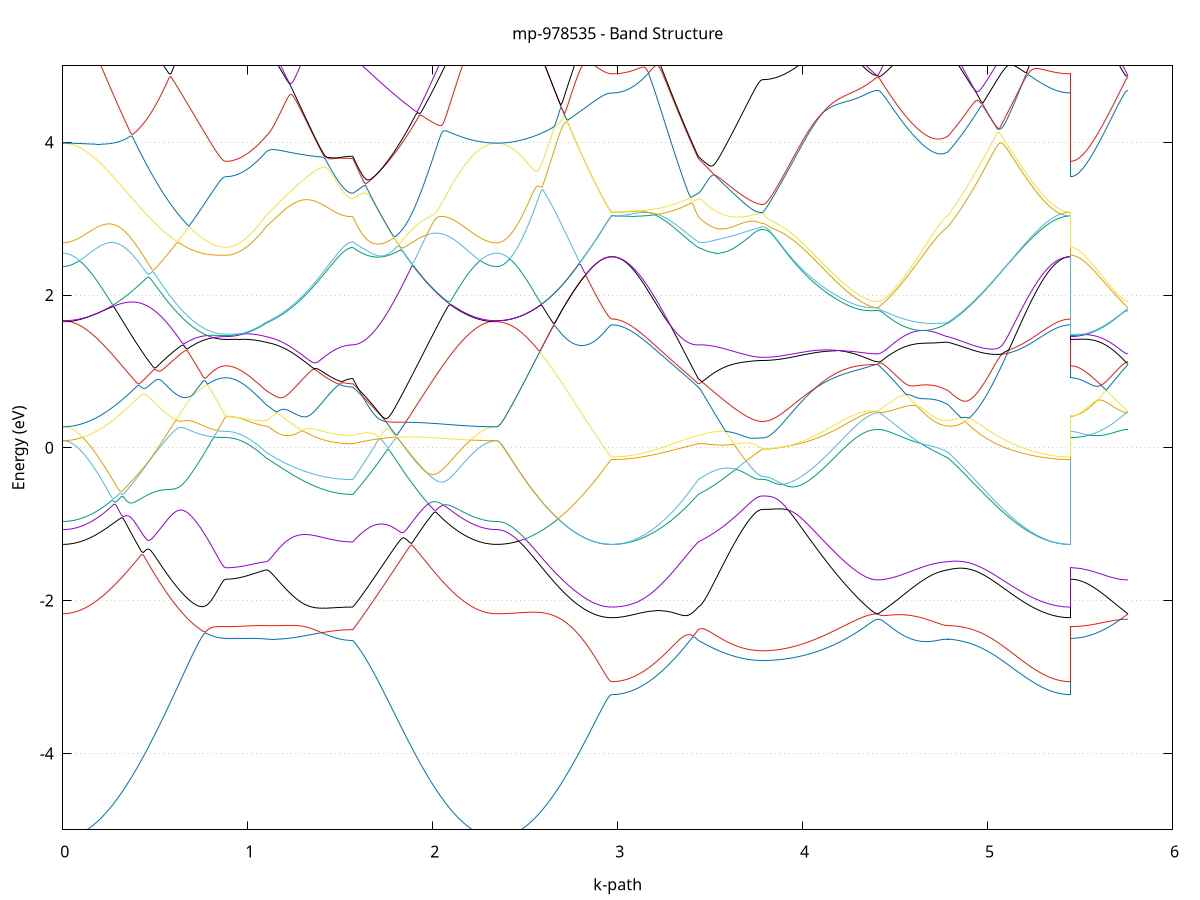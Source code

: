 set title 'mp-978535 - Band Structure'
set xlabel 'k-path'
set ylabel 'Energy (eV)'
set grid y
set yrange [-5:5]
set terminal png size 800,600
set output 'mp-978535_bands_gnuplot.png'
plot '-' using 1:2 with lines notitle, '-' using 1:2 with lines notitle, '-' using 1:2 with lines notitle, '-' using 1:2 with lines notitle, '-' using 1:2 with lines notitle, '-' using 1:2 with lines notitle, '-' using 1:2 with lines notitle, '-' using 1:2 with lines notitle, '-' using 1:2 with lines notitle, '-' using 1:2 with lines notitle, '-' using 1:2 with lines notitle, '-' using 1:2 with lines notitle, '-' using 1:2 with lines notitle, '-' using 1:2 with lines notitle, '-' using 1:2 with lines notitle, '-' using 1:2 with lines notitle, '-' using 1:2 with lines notitle, '-' using 1:2 with lines notitle, '-' using 1:2 with lines notitle, '-' using 1:2 with lines notitle, '-' using 1:2 with lines notitle, '-' using 1:2 with lines notitle, '-' using 1:2 with lines notitle, '-' using 1:2 with lines notitle, '-' using 1:2 with lines notitle, '-' using 1:2 with lines notitle, '-' using 1:2 with lines notitle, '-' using 1:2 with lines notitle, '-' using 1:2 with lines notitle, '-' using 1:2 with lines notitle, '-' using 1:2 with lines notitle, '-' using 1:2 with lines notitle, '-' using 1:2 with lines notitle, '-' using 1:2 with lines notitle, '-' using 1:2 with lines notitle, '-' using 1:2 with lines notitle, '-' using 1:2 with lines notitle, '-' using 1:2 with lines notitle, '-' using 1:2 with lines notitle, '-' using 1:2 with lines notitle, '-' using 1:2 with lines notitle, '-' using 1:2 with lines notitle, '-' using 1:2 with lines notitle, '-' using 1:2 with lines notitle, '-' using 1:2 with lines notitle, '-' using 1:2 with lines notitle, '-' using 1:2 with lines notitle, '-' using 1:2 with lines notitle
0.000000 -40.173114
0.009897 -40.173114
0.019793 -40.173114
0.029690 -40.173114
0.039587 -40.173114
0.049484 -40.173114
0.059380 -40.173114
0.069277 -40.173114
0.079174 -40.173114
0.089071 -40.173114
0.098967 -40.173114
0.108864 -40.173114
0.118761 -40.173114
0.128658 -40.173114
0.138554 -40.173114
0.148451 -40.173114
0.158348 -40.173114
0.168244 -40.173114
0.178141 -40.173114
0.188038 -40.173114
0.197935 -40.173114
0.207831 -40.173114
0.217728 -40.173114
0.227625 -40.173114
0.237522 -40.173114
0.247418 -40.173014
0.257315 -40.173014
0.267212 -40.173014
0.277109 -40.173014
0.287005 -40.173014
0.296902 -40.173014
0.306799 -40.173014
0.316695 -40.173014
0.326592 -40.173014
0.336489 -40.173014
0.346386 -40.173014
0.356282 -40.173014
0.366179 -40.173014
0.376076 -40.173014
0.385973 -40.173014
0.395869 -40.173014
0.405766 -40.173014
0.415663 -40.172914
0.425560 -40.172914
0.435456 -40.172914
0.445353 -40.172914
0.455250 -40.172914
0.465146 -40.172914
0.475043 -40.172914
0.484940 -40.172914
0.494837 -40.172914
0.504733 -40.172914
0.514630 -40.172914
0.524527 -40.172814
0.534424 -40.172814
0.544320 -40.172814
0.554217 -40.172814
0.564114 -40.172814
0.574011 -40.172814
0.583907 -40.172814
0.593804 -40.172814
0.603701 -40.172814
0.613597 -40.172814
0.623494 -40.172814
0.633391 -40.172714
0.643288 -40.172714
0.653184 -40.172714
0.663081 -40.172714
0.672978 -40.172714
0.682875 -40.172714
0.692771 -40.172714
0.702668 -40.172714
0.712565 -40.172714
0.722462 -40.172714
0.732358 -40.172714
0.742255 -40.172714
0.752152 -40.172714
0.762048 -40.172614
0.771945 -40.172614
0.781842 -40.172614
0.791739 -40.172614
0.801635 -40.172614
0.811532 -40.172614
0.821429 -40.172614
0.831326 -40.172614
0.841222 -40.172614
0.851119 -40.172614
0.861016 -40.172614
0.870913 -40.172614
0.880809 -40.172614
0.880809 -40.172614
0.890796 -40.172614
0.900783 -40.172614
0.910770 -40.172614
0.920757 -40.172614
0.930744 -40.172614
0.940731 -40.172614
0.950718 -40.172614
0.960705 -40.172614
0.970692 -40.172614
0.980679 -40.172614
0.990666 -40.172714
1.000653 -40.172714
1.010640 -40.172714
1.020627 -40.172714
1.030614 -40.172714
1.040601 -40.172714
1.050588 -40.172714
1.060575 -40.172714
1.070562 -40.172714
1.080549 -40.172714
1.090536 -40.172714
1.100523 -40.172814
1.100523 -40.172814
1.110469 -40.172814
1.120415 -40.172814
1.130361 -40.172814
1.140307 -40.172814
1.150253 -40.172814
1.160199 -40.172814
1.170145 -40.172814
1.180091 -40.172814
1.190037 -40.172814
1.199983 -40.172914
1.209929 -40.172914
1.219876 -40.172914
1.229822 -40.172914
1.239768 -40.172914
1.249714 -40.172914
1.259660 -40.172914
1.269606 -40.172914
1.279552 -40.172914
1.289498 -40.173014
1.299444 -40.173014
1.309390 -40.173014
1.319336 -40.173014
1.329282 -40.173014
1.339228 -40.173014
1.349174 -40.173014
1.359121 -40.173014
1.369067 -40.173014
1.379013 -40.173014
1.388959 -40.173014
1.398905 -40.173114
1.408851 -40.173114
1.418797 -40.173114
1.428743 -40.173114
1.438689 -40.173114
1.448635 -40.173114
1.458581 -40.173114
1.468527 -40.173114
1.478473 -40.173114
1.488419 -40.173114
1.498366 -40.173114
1.508312 -40.173114
1.518258 -40.173114
1.528204 -40.173114
1.538150 -40.173114
1.548096 -40.173114
1.558042 -40.173114
1.567988 -40.173114
1.567988 -40.173114
1.577965 -40.173114
1.587942 -40.173114
1.597918 -40.173114
1.607895 -40.173114
1.617872 -40.173114
1.627849 -40.173114
1.637825 -40.173114
1.647802 -40.173114
1.657779 -40.173114
1.667756 -40.173114
1.677732 -40.173114
1.687709 -40.173114
1.697686 -40.173114
1.707663 -40.173114
1.717639 -40.173114
1.727616 -40.173114
1.737593 -40.173114
1.747570 -40.173114
1.757546 -40.173014
1.767523 -40.173014
1.777500 -40.173014
1.787477 -40.173014
1.797453 -40.173014
1.807430 -40.173014
1.817407 -40.173014
1.827384 -40.173014
1.837360 -40.173014
1.847337 -40.173014
1.857314 -40.173014
1.867291 -40.173014
1.877267 -40.173014
1.887244 -40.173014
1.897221 -40.173014
1.907198 -40.173014
1.917175 -40.173014
1.927151 -40.173014
1.937128 -40.173014
1.947105 -40.173014
1.957082 -40.173014
1.967058 -40.173014
1.977035 -40.173014
1.987012 -40.173014
1.996989 -40.173014
2.006965 -40.173014
2.016942 -40.173014
2.026919 -40.173014
2.036896 -40.173014
2.046872 -40.173114
2.056849 -40.173114
2.066826 -40.173114
2.076803 -40.173114
2.086779 -40.173114
2.096756 -40.173114
2.106733 -40.173114
2.116710 -40.173114
2.126686 -40.173114
2.136663 -40.173114
2.146640 -40.173114
2.156617 -40.173114
2.166593 -40.173114
2.176570 -40.173114
2.186547 -40.173114
2.196524 -40.173114
2.206500 -40.173114
2.216477 -40.173114
2.226454 -40.173114
2.236431 -40.173114
2.246407 -40.173114
2.256384 -40.173114
2.266361 -40.173114
2.276338 -40.173114
2.286315 -40.173114
2.296291 -40.173114
2.306268 -40.173114
2.316245 -40.173114
2.326222 -40.173114
2.336198 -40.173114
2.346175 -40.173114
2.346175 -40.173114
2.356050 -40.173114
2.365925 -40.173114
2.375800 -40.173114
2.385676 -40.173114
2.395551 -40.173114
2.405426 -40.173114
2.415301 -40.173114
2.425176 -40.173114
2.435051 -40.173114
2.444927 -40.173114
2.454802 -40.173114
2.464677 -40.173114
2.474552 -40.173114
2.484427 -40.173114
2.494302 -40.173114
2.504177 -40.173114
2.514053 -40.173114
2.523928 -40.173114
2.533803 -40.173114
2.543678 -40.173214
2.553553 -40.173214
2.563428 -40.173214
2.573303 -40.173214
2.583179 -40.173214
2.593054 -40.173214
2.602929 -40.173214
2.612804 -40.173214
2.622679 -40.173214
2.632554 -40.173214
2.642430 -40.173214
2.652305 -40.173214
2.662180 -40.173214
2.672055 -40.173214
2.681930 -40.173214
2.691805 -40.173214
2.701680 -40.173314
2.711556 -40.173314
2.721431 -40.173314
2.731306 -40.173314
2.741181 -40.173314
2.751056 -40.173314
2.760931 -40.173314
2.770806 -40.173314
2.780682 -40.173314
2.790557 -40.173314
2.800432 -40.173314
2.810307 -40.173314
2.820182 -40.173314
2.830057 -40.173314
2.839933 -40.173314
2.849808 -40.173314
2.859683 -40.173314
2.869558 -40.173314
2.879433 -40.173314
2.889308 -40.173314
2.899183 -40.173314
2.909059 -40.173314
2.918934 -40.173314
2.928809 -40.173314
2.938684 -40.173314
2.948559 -40.173314
2.958434 -40.173414
2.968309 -40.173414
2.968309 -40.173414
2.978256 -40.173414
2.988202 -40.173314
2.998148 -40.173314
3.008094 -40.173314
3.018040 -40.173314
3.027986 -40.173314
3.037932 -40.173314
3.047878 -40.173314
3.057824 -40.173314
3.067770 -40.173314
3.077716 -40.173314
3.087662 -40.173314
3.097608 -40.173314
3.107554 -40.173314
3.117501 -40.173314
3.127447 -40.173314
3.137393 -40.173314
3.147339 -40.173314
3.157285 -40.173314
3.167231 -40.173314
3.177177 -40.173314
3.187123 -40.173314
3.197069 -40.173314
3.207015 -40.173314
3.216961 -40.173314
3.226907 -40.173314
3.236853 -40.173314
3.246799 -40.173314
3.256746 -40.173214
3.266692 -40.173214
3.276638 -40.173214
3.286584 -40.173214
3.296530 -40.173214
3.306476 -40.173214
3.316422 -40.173214
3.326368 -40.173214
3.336314 -40.173214
3.346260 -40.173214
3.356206 -40.173214
3.366152 -40.173214
3.376098 -40.173214
3.386044 -40.173214
3.395991 -40.173214
3.405937 -40.173114
3.415883 -40.173114
3.425829 -40.173114
3.435775 -40.173114
3.435775 -40.173114
3.445709 -40.173114
3.455644 -40.173114
3.465578 -40.173114
3.475513 -40.173114
3.485447 -40.173114
3.495382 -40.173114
3.505316 -40.173114
3.515251 -40.173114
3.525185 -40.173114
3.535120 -40.173114
3.545054 -40.173114
3.554988 -40.173114
3.564923 -40.173114
3.574857 -40.173114
3.584792 -40.173114
3.594726 -40.173114
3.604661 -40.173114
3.614595 -40.173114
3.624530 -40.173114
3.634464 -40.173114
3.644399 -40.173114
3.654333 -40.173114
3.664268 -40.173114
3.674202 -40.173114
3.684137 -40.173114
3.694071 -40.173114
3.704006 -40.173114
3.713940 -40.173114
3.723874 -40.173114
3.733809 -40.173114
3.743743 -40.173114
3.753678 -40.173114
3.763612 -40.173114
3.773547 -40.173114
3.783481 -40.173114
3.783481 -40.173114
3.793367 -40.173114
3.803254 -40.173114
3.813140 -40.173114
3.823026 -40.173114
3.832912 -40.173114
3.842798 -40.173014
3.852684 -40.173014
3.862570 -40.173014
3.872456 -40.173014
3.882343 -40.173014
3.892229 -40.173014
3.902115 -40.173014
3.912001 -40.173014
3.921887 -40.173014
3.931773 -40.173014
3.941659 -40.173014
3.951546 -40.173014
3.961432 -40.173014
3.971318 -40.173014
3.981204 -40.173014
3.991090 -40.172914
4.000976 -40.172914
4.010862 -40.172914
4.020748 -40.172914
4.030635 -40.172914
4.040521 -40.172914
4.050407 -40.172914
4.060293 -40.172914
4.070179 -40.172914
4.080065 -40.172914
4.089951 -40.172814
4.099837 -40.172814
4.109724 -40.172814
4.119610 -40.172814
4.129496 -40.172814
4.139382 -40.172814
4.149268 -40.172814
4.159154 -40.172814
4.169040 -40.172814
4.178926 -40.172714
4.188813 -40.172714
4.198699 -40.172714
4.208585 -40.172714
4.218471 -40.172714
4.228357 -40.172714
4.238243 -40.172714
4.248129 -40.172714
4.258016 -40.172714
4.267902 -40.172714
4.277788 -40.172714
4.287674 -40.172714
4.297560 -40.172614
4.307446 -40.172614
4.317332 -40.172614
4.327218 -40.172614
4.337105 -40.172614
4.346991 -40.172614
4.356877 -40.172614
4.366763 -40.172614
4.376649 -40.172614
4.386535 -40.172614
4.396421 -40.172614
4.406307 -40.172614
4.406307 -40.172614
4.416073 -40.172614
4.425838 -40.172614
4.435603 -40.172614
4.445368 -40.172614
4.455133 -40.172614
4.464898 -40.172614
4.474663 -40.172614
4.484428 -40.172614
4.494193 -40.172614
4.503958 -40.172614
4.513723 -40.172614
4.523488 -40.172614
4.533253 -40.172614
4.543018 -40.172614
4.552783 -40.172614
4.562548 -40.172614
4.572313 -40.172614
4.582078 -40.172614
4.591843 -40.172714
4.601608 -40.172714
4.611374 -40.172714
4.621139 -40.172714
4.630904 -40.172714
4.640669 -40.172714
4.650434 -40.172714
4.660199 -40.172714
4.669964 -40.172714
4.679729 -40.172714
4.689494 -40.172714
4.699259 -40.172714
4.709024 -40.172714
4.718789 -40.172714
4.728554 -40.172714
4.738319 -40.172714
4.748084 -40.172714
4.757849 -40.172714
4.767614 -40.172714
4.777379 -40.172814
4.787144 -40.172814
4.787144 -40.172814
4.797012 -40.172814
4.806879 -40.172814
4.816746 -40.172814
4.826613 -40.172814
4.836480 -40.172814
4.846347 -40.172814
4.856214 -40.172814
4.866081 -40.172914
4.875948 -40.172914
4.885815 -40.172914
4.895683 -40.172914
4.905550 -40.172914
4.915417 -40.172914
4.925284 -40.172914
4.935151 -40.173014
4.945018 -40.173014
4.954885 -40.173014
4.964752 -40.173014
4.974619 -40.173014
4.984486 -40.173014
4.994354 -40.173014
5.004221 -40.173014
5.014088 -40.173114
5.023955 -40.173114
5.033822 -40.173114
5.043689 -40.173114
5.053556 -40.173114
5.063423 -40.173114
5.073290 -40.173114
5.083157 -40.173114
5.093025 -40.173214
5.102892 -40.173214
5.112759 -40.173214
5.122626 -40.173214
5.132493 -40.173214
5.142360 -40.173214
5.152227 -40.173214
5.162094 -40.173214
5.171961 -40.173214
5.181829 -40.173214
5.191696 -40.173314
5.201563 -40.173314
5.211430 -40.173314
5.221297 -40.173314
5.231164 -40.173314
5.241031 -40.173314
5.250898 -40.173314
5.260765 -40.173314
5.270632 -40.173314
5.280500 -40.173314
5.290367 -40.173314
5.300234 -40.173314
5.310101 -40.173314
5.319968 -40.173314
5.329835 -40.173314
5.339702 -40.173314
5.349569 -40.173314
5.359436 -40.173314
5.369303 -40.173314
5.379171 -40.173314
5.389038 -40.173314
5.398905 -40.173314
5.408772 -40.173314
5.418639 -40.173314
5.428506 -40.173414
5.438373 -40.173414
5.448240 -40.173414
5.448240 -40.172614
5.457961 -40.172614
5.467682 -40.172614
5.477403 -40.172614
5.487124 -40.172614
5.496845 -40.172614
5.506565 -40.172614
5.516286 -40.172614
5.526007 -40.172614
5.535728 -40.172614
5.545449 -40.172614
5.555170 -40.172614
5.564890 -40.172614
5.574611 -40.172614
5.584332 -40.172614
5.594053 -40.172614
5.603774 -40.172614
5.613495 -40.172614
5.623216 -40.172614
5.632936 -40.172614
5.642657 -40.172614
5.652378 -40.172614
5.662099 -40.172614
5.671820 -40.172614
5.681541 -40.172614
5.691262 -40.172614
5.700982 -40.172614
5.710703 -40.172614
5.720424 -40.172614
5.730145 -40.172614
5.739866 -40.172614
5.749587 -40.172614
5.759307 -40.172614
e
0.000000 -23.645514
0.009897 -23.645514
0.019793 -23.645514
0.029690 -23.645614
0.039587 -23.645614
0.049484 -23.645714
0.059380 -23.645714
0.069277 -23.645814
0.079174 -23.645914
0.089071 -23.646114
0.098967 -23.646214
0.108864 -23.646414
0.118761 -23.646614
0.128658 -23.646914
0.138554 -23.647214
0.148451 -23.647514
0.158348 -23.647914
0.168244 -23.648314
0.178141 -23.648814
0.188038 -23.649314
0.197935 -23.649914
0.207831 -23.650514
0.217728 -23.651214
0.227625 -23.651914
0.237522 -23.652714
0.247418 -23.653614
0.257315 -23.654514
0.267212 -23.655414
0.277109 -23.656514
0.287005 -23.657514
0.296902 -23.658714
0.306799 -23.659814
0.316695 -23.661014
0.326592 -23.662314
0.336489 -23.663614
0.346386 -23.664914
0.356282 -23.666314
0.366179 -23.667714
0.376076 -23.669214
0.385973 -23.670614
0.395869 -23.672114
0.405766 -23.673614
0.415663 -23.675214
0.425560 -23.676714
0.435456 -23.678314
0.445353 -23.679814
0.455250 -23.681414
0.465146 -23.683014
0.475043 -23.684514
0.484940 -23.686114
0.494837 -23.687714
0.504733 -23.689214
0.514630 -23.690814
0.524527 -23.692314
0.534424 -23.693914
0.544320 -23.695414
0.554217 -23.696914
0.564114 -23.698314
0.574011 -23.699814
0.583907 -23.701214
0.593804 -23.702614
0.603701 -23.704014
0.613597 -23.705314
0.623494 -23.706614
0.633391 -23.707914
0.643288 -23.709114
0.653184 -23.710314
0.663081 -23.711414
0.672978 -23.712614
0.682875 -23.713614
0.692771 -23.714614
0.702668 -23.715614
0.712565 -23.716614
0.722462 -23.717514
0.732358 -23.718314
0.742255 -23.719114
0.752152 -23.719814
0.762048 -23.720514
0.771945 -23.721214
0.781842 -23.721714
0.791739 -23.722314
0.801635 -23.722714
0.811532 -23.723214
0.821429 -23.723514
0.831326 -23.723814
0.841222 -23.724114
0.851119 -23.724314
0.861016 -23.724414
0.870913 -23.724514
0.880809 -23.724514
0.880809 -23.724514
0.890796 -23.724414
0.900783 -23.724114
0.910770 -23.723614
0.920757 -23.722914
0.930744 -23.721914
0.940731 -23.720814
0.950718 -23.719414
0.960705 -23.717814
0.970692 -23.716114
0.980679 -23.714114
0.990666 -23.711914
1.000653 -23.709614
1.010640 -23.707014
1.020627 -23.704314
1.030614 -23.701314
1.040601 -23.698214
1.050588 -23.694914
1.060575 -23.691414
1.070562 -23.687814
1.080549 -23.684014
1.090536 -23.680014
1.100523 -23.675914
1.100523 -23.675914
1.110469 -23.672914
1.120415 -23.669814
1.130361 -23.666514
1.140307 -23.663214
1.150253 -23.659914
1.160199 -23.656414
1.170145 -23.652814
1.180091 -23.649214
1.190037 -23.645514
1.199983 -23.641714
1.209929 -23.637914
1.219876 -23.635714
1.229822 -23.634914
1.239768 -23.634114
1.249714 -23.633114
1.259660 -23.632114
1.269606 -23.631014
1.279552 -23.629814
1.289498 -23.628514
1.299444 -23.627114
1.309390 -23.625714
1.319336 -23.624214
1.329282 -23.622614
1.339228 -23.620914
1.349174 -23.619114
1.359121 -23.617314
1.369067 -23.615414
1.379013 -23.613514
1.388959 -23.611414
1.398905 -23.609414
1.408851 -23.607214
1.418797 -23.605014
1.428743 -23.602714
1.438689 -23.600414
1.448635 -23.598114
1.458581 -23.595714
1.468527 -23.593214
1.478473 -23.590714
1.488419 -23.588214
1.498366 -23.585614
1.508312 -23.583014
1.518258 -23.580414
1.528204 -23.577814
1.538150 -23.575214
1.548096 -23.572614
1.558042 -23.570114
1.567988 -23.568514
1.567988 -23.568514
1.577965 -23.566914
1.587942 -23.565314
1.597918 -23.563914
1.607895 -23.562614
1.617872 -23.561314
1.627849 -23.560114
1.637825 -23.559014
1.647802 -23.558014
1.657779 -23.557014
1.667756 -23.560314
1.677732 -23.563614
1.687709 -23.566814
1.697686 -23.570014
1.707663 -23.573114
1.717639 -23.576214
1.727616 -23.579214
1.737593 -23.582114
1.747570 -23.585014
1.757546 -23.587814
1.767523 -23.590614
1.777500 -23.593314
1.787477 -23.595914
1.797453 -23.598514
1.807430 -23.601014
1.817407 -23.603414
1.827384 -23.605814
1.837360 -23.608114
1.847337 -23.610314
1.857314 -23.612414
1.867291 -23.614514
1.877267 -23.616514
1.887244 -23.618514
1.897221 -23.620314
1.907198 -23.622114
1.917175 -23.623914
1.927151 -23.625514
1.937128 -23.627114
1.947105 -23.628614
1.957082 -23.630014
1.967058 -23.631414
1.977035 -23.632714
1.987012 -23.633914
1.996989 -23.635114
2.006965 -23.636214
2.016942 -23.637214
2.026919 -23.638214
2.036896 -23.639114
2.046872 -23.639914
2.056849 -23.640714
2.066826 -23.641414
2.076803 -23.642014
2.086779 -23.642614
2.096756 -23.643214
2.106733 -23.643614
2.116710 -23.644114
2.126686 -23.644414
2.136663 -23.644714
2.146640 -23.645014
2.156617 -23.645314
2.166593 -23.645414
2.176570 -23.645614
2.186547 -23.645714
2.196524 -23.645814
2.206500 -23.645914
2.216477 -23.645914
2.226454 -23.645914
2.236431 -23.645914
2.246407 -23.645914
2.256384 -23.645814
2.266361 -23.645814
2.276338 -23.645714
2.286315 -23.645714
2.296291 -23.645714
2.306268 -23.645614
2.316245 -23.645614
2.326222 -23.645514
2.336198 -23.645514
2.346175 -23.645514
2.346175 -23.645514
2.356050 -23.645514
2.365925 -23.645314
2.375800 -23.644914
2.385676 -23.644514
2.395551 -23.643914
2.405426 -23.643214
2.415301 -23.642314
2.425176 -23.641414
2.435051 -23.640314
2.444927 -23.639014
2.454802 -23.637714
2.464677 -23.636214
2.474552 -23.634614
2.484427 -23.632814
2.494302 -23.631014
2.504177 -23.629014
2.514053 -23.626914
2.523928 -23.624714
2.533803 -23.622414
2.543678 -23.619914
2.553553 -23.617414
2.563428 -23.614714
2.573303 -23.611914
2.583179 -23.609014
2.593054 -23.606414
2.602929 -23.608414
2.612804 -23.610414
2.622679 -23.612414
2.632554 -23.614314
2.642430 -23.616214
2.652305 -23.618214
2.662180 -23.620014
2.672055 -23.621914
2.681930 -23.623714
2.691805 -23.625414
2.701680 -23.627214
2.711556 -23.628814
2.721431 -23.630514
2.731306 -23.632114
2.741181 -23.633614
2.751056 -23.635114
2.760931 -23.636514
2.770806 -23.637914
2.780682 -23.639214
2.790557 -23.640514
2.800432 -23.641714
2.810307 -23.642814
2.820182 -23.643914
2.830057 -23.644914
2.839933 -23.645814
2.849808 -23.646714
2.859683 -23.647514
2.869558 -23.648314
2.879433 -23.648914
2.889308 -23.649514
2.899183 -23.650114
2.909059 -23.650514
2.918934 -23.650914
2.928809 -23.651314
2.938684 -23.651514
2.948559 -23.651714
2.958434 -23.651814
2.968309 -23.651814
2.968309 -23.651814
2.978256 -23.651814
2.988202 -23.651614
2.998148 -23.651414
3.008094 -23.651114
3.018040 -23.650714
3.027986 -23.650214
3.037932 -23.649614
3.047878 -23.648914
3.057824 -23.648214
3.067770 -23.647314
3.077716 -23.646414
3.087662 -23.645414
3.097608 -23.644314
3.107554 -23.643114
3.117501 -23.641814
3.127447 -23.640414
3.137393 -23.639014
3.147339 -23.637514
3.157285 -23.635914
3.167231 -23.634214
3.177177 -23.632414
3.187123 -23.630614
3.197069 -23.628714
3.207015 -23.626714
3.216961 -23.624614
3.226907 -23.622514
3.236853 -23.620314
3.246799 -23.618114
3.256746 -23.615814
3.266692 -23.613414
3.276638 -23.611014
3.286584 -23.608514
3.296530 -23.605914
3.306476 -23.603314
3.316422 -23.600714
3.326368 -23.598014
3.336314 -23.595214
3.346260 -23.592414
3.356206 -23.589614
3.366152 -23.586714
3.376098 -23.583814
3.386044 -23.580914
3.395991 -23.577914
3.405937 -23.574914
3.415883 -23.572114
3.425829 -23.570314
3.435775 -23.568514
3.435775 -23.568514
3.445709 -23.567814
3.455644 -23.567114
3.465578 -23.566614
3.475513 -23.566114
3.485447 -23.565814
3.495382 -23.565714
3.505316 -23.565914
3.515251 -23.566314
3.525185 -23.567014
3.535120 -23.568014
3.545054 -23.569214
3.554988 -23.570614
3.564923 -23.572114
3.574857 -23.573814
3.584792 -23.575414
3.594726 -23.577114
3.604661 -23.578814
3.614595 -23.580514
3.624530 -23.582114
3.634464 -23.583714
3.644399 -23.585214
3.654333 -23.586614
3.664268 -23.587914
3.674202 -23.589114
3.684137 -23.590214
3.694071 -23.591314
3.704006 -23.592214
3.713940 -23.593014
3.723874 -23.593714
3.733809 -23.594414
3.743743 -23.594914
3.753678 -23.595214
3.763612 -23.595514
3.773547 -23.595714
3.783481 -23.595814
3.783481 -23.595814
3.793367 -23.595814
3.803254 -23.596014
3.813140 -23.596414
3.823026 -23.596914
3.832912 -23.597514
3.842798 -23.598314
3.852684 -23.599214
3.862570 -23.600314
3.872456 -23.601614
3.882343 -23.603014
3.892229 -23.604614
3.902115 -23.606414
3.912001 -23.608314
3.921887 -23.610414
3.931773 -23.612714
3.941659 -23.615114
3.951546 -23.617614
3.961432 -23.620314
3.971318 -23.623114
3.981204 -23.626014
3.991090 -23.628914
4.000976 -23.632014
4.010862 -23.635114
4.020748 -23.638214
4.030635 -23.641414
4.040521 -23.644514
4.050407 -23.647714
4.060293 -23.650914
4.070179 -23.654114
4.080065 -23.657214
4.089951 -23.660314
4.099837 -23.663414
4.109724 -23.666414
4.119610 -23.669414
4.129496 -23.672314
4.139382 -23.675214
4.149268 -23.678014
4.159154 -23.680714
4.169040 -23.683314
4.178926 -23.685914
4.188813 -23.688314
4.198699 -23.690714
4.208585 -23.693014
4.218471 -23.695214
4.228357 -23.697314
4.238243 -23.699314
4.248129 -23.701214
4.258016 -23.703014
4.267902 -23.704614
4.277788 -23.706214
4.287674 -23.707714
4.297560 -23.709014
4.307446 -23.710314
4.317332 -23.711414
4.327218 -23.712414
4.337105 -23.713314
4.346991 -23.714114
4.356877 -23.714714
4.366763 -23.715314
4.376649 -23.715714
4.386535 -23.716014
4.396421 -23.716214
4.406307 -23.716214
4.406307 -23.716214
4.416073 -23.716214
4.425838 -23.716214
4.435603 -23.716214
4.445368 -23.716114
4.455133 -23.716014
4.464898 -23.715914
4.474663 -23.715814
4.484428 -23.715614
4.494193 -23.715414
4.503958 -23.715114
4.513723 -23.714814
4.523488 -23.714414
4.533253 -23.714014
4.543018 -23.713514
4.552783 -23.712914
4.562548 -23.712314
4.572313 -23.711614
4.582078 -23.710814
4.591843 -23.710014
4.601608 -23.709114
4.611374 -23.708014
4.621139 -23.706914
4.630904 -23.705814
4.640669 -23.704514
4.650434 -23.703114
4.660199 -23.701714
4.669964 -23.700214
4.679729 -23.698614
4.689494 -23.696914
4.699259 -23.695114
4.709024 -23.693214
4.718789 -23.691314
4.728554 -23.689314
4.738319 -23.687214
4.748084 -23.685014
4.757849 -23.682814
4.767614 -23.680614
4.777379 -23.678214
4.787144 -23.675914
4.787144 -23.675914
4.797012 -23.671614
4.806879 -23.667314
4.816746 -23.662714
4.826613 -23.658114
4.836480 -23.653314
4.846347 -23.648414
4.856214 -23.643414
4.866081 -23.641314
4.875948 -23.641614
4.885815 -23.642014
4.895683 -23.642314
4.905550 -23.642614
4.915417 -23.642914
4.925284 -23.643214
4.935151 -23.643514
4.945018 -23.643714
4.954885 -23.644014
4.964752 -23.644314
4.974619 -23.644514
4.984486 -23.644814
4.994354 -23.645014
5.004221 -23.645214
5.014088 -23.645414
5.023955 -23.645714
5.033822 -23.645914
5.043689 -23.646114
5.053556 -23.646314
5.063423 -23.646514
5.073290 -23.646714
5.083157 -23.646914
5.093025 -23.647114
5.102892 -23.647314
5.112759 -23.647514
5.122626 -23.647714
5.132493 -23.647914
5.142360 -23.648114
5.152227 -23.648314
5.162094 -23.648514
5.171961 -23.648714
5.181829 -23.648914
5.191696 -23.649114
5.201563 -23.649214
5.211430 -23.649414
5.221297 -23.649614
5.231164 -23.649814
5.241031 -23.649914
5.250898 -23.650114
5.260765 -23.650214
5.270632 -23.650414
5.280500 -23.650514
5.290367 -23.650714
5.300234 -23.650814
5.310101 -23.650914
5.319968 -23.651014
5.329835 -23.651214
5.339702 -23.651314
5.349569 -23.651414
5.359436 -23.651414
5.369303 -23.651514
5.379171 -23.651614
5.389038 -23.651714
5.398905 -23.651714
5.408772 -23.651814
5.418639 -23.651814
5.428506 -23.651814
5.438373 -23.651814
5.448240 -23.651814
5.448240 -23.724514
5.457961 -23.724514
5.467682 -23.724514
5.477403 -23.724414
5.487124 -23.724314
5.496845 -23.724114
5.506565 -23.723914
5.516286 -23.723714
5.526007 -23.723414
5.535728 -23.723214
5.545449 -23.722814
5.555170 -23.722514
5.564890 -23.722214
5.574611 -23.721814
5.584332 -23.721414
5.594053 -23.721014
5.603774 -23.720614
5.613495 -23.720214
5.623216 -23.719814
5.632936 -23.719414
5.642657 -23.719014
5.652378 -23.718614
5.662099 -23.718214
5.671820 -23.717914
5.681541 -23.717614
5.691262 -23.717314
5.700982 -23.717014
5.710703 -23.716814
5.720424 -23.716614
5.730145 -23.716414
5.739866 -23.716314
5.749587 -23.716214
5.759307 -23.716214
e
0.000000 -23.571114
0.009897 -23.571114
0.019793 -23.571114
0.029690 -23.571014
0.039587 -23.570914
0.049484 -23.570814
0.059380 -23.570714
0.069277 -23.570514
0.079174 -23.570314
0.089071 -23.570114
0.098967 -23.569814
0.108864 -23.569514
0.118761 -23.569114
0.128658 -23.568714
0.138554 -23.568214
0.148451 -23.567714
0.158348 -23.567114
0.168244 -23.566414
0.178141 -23.565714
0.188038 -23.564914
0.197935 -23.564014
0.207831 -23.563114
0.217728 -23.562014
0.227625 -23.560914
0.237522 -23.559714
0.247418 -23.558414
0.257315 -23.557114
0.267212 -23.555614
0.277109 -23.554114
0.287005 -23.552514
0.296902 -23.550814
0.306799 -23.549114
0.316695 -23.547214
0.326592 -23.545314
0.336489 -23.543314
0.346386 -23.541214
0.356282 -23.539114
0.366179 -23.536914
0.376076 -23.535214
0.385973 -23.538214
0.395869 -23.541114
0.405766 -23.543914
0.415663 -23.546814
0.425560 -23.549614
0.435456 -23.552414
0.445353 -23.555114
0.455250 -23.557814
0.465146 -23.560514
0.475043 -23.563114
0.484940 -23.565714
0.494837 -23.568314
0.504733 -23.570814
0.514630 -23.573214
0.524527 -23.575614
0.534424 -23.578014
0.544320 -23.580314
0.554217 -23.582614
0.564114 -23.584814
0.574011 -23.586914
0.583907 -23.589114
0.593804 -23.591114
0.603701 -23.593114
0.613597 -23.595014
0.623494 -23.596914
0.633391 -23.598714
0.643288 -23.600414
0.653184 -23.602114
0.663081 -23.603814
0.672978 -23.605314
0.682875 -23.606814
0.692771 -23.608214
0.702668 -23.609614
0.712565 -23.610914
0.722462 -23.612114
0.732358 -23.613214
0.742255 -23.614314
0.752152 -23.615314
0.762048 -23.616214
0.771945 -23.617114
0.781842 -23.617914
0.791739 -23.618614
0.801635 -23.619314
0.811532 -23.619814
0.821429 -23.620314
0.831326 -23.620714
0.841222 -23.621114
0.851119 -23.621314
0.861016 -23.621514
0.870913 -23.621614
0.880809 -23.621714
0.880809 -23.621714
0.890796 -23.621914
0.900783 -23.622514
0.910770 -23.623314
0.920757 -23.624114
0.930744 -23.625114
0.940731 -23.626014
0.950718 -23.627014
0.960705 -23.627914
0.970692 -23.628814
0.980679 -23.629714
0.990666 -23.630514
1.000653 -23.631314
1.010640 -23.632114
1.020627 -23.632914
1.030614 -23.633614
1.040601 -23.634314
1.050588 -23.634914
1.060575 -23.635614
1.070562 -23.636214
1.080549 -23.636714
1.090536 -23.637314
1.100523 -23.637814
1.100523 -23.637814
1.110469 -23.638114
1.120415 -23.638414
1.130361 -23.638514
1.140307 -23.638614
1.150253 -23.638514
1.160199 -23.638414
1.170145 -23.638214
1.180091 -23.637914
1.190037 -23.637514
1.199983 -23.637014
1.209929 -23.636414
1.219876 -23.634014
1.229822 -23.630114
1.239768 -23.626114
1.249714 -23.622014
1.259660 -23.618014
1.269606 -23.613914
1.279552 -23.609714
1.289498 -23.605614
1.299444 -23.601414
1.309390 -23.597314
1.319336 -23.593114
1.329282 -23.588914
1.339228 -23.584814
1.349174 -23.580714
1.359121 -23.576714
1.369067 -23.572714
1.379013 -23.568814
1.388959 -23.565014
1.398905 -23.561214
1.408851 -23.557614
1.418797 -23.554114
1.428743 -23.550714
1.438689 -23.547414
1.448635 -23.544414
1.458581 -23.541514
1.468527 -23.543014
1.478473 -23.545014
1.488419 -23.547214
1.498366 -23.549414
1.508312 -23.551814
1.518258 -23.554214
1.528204 -23.556714
1.538150 -23.559214
1.548096 -23.561714
1.558042 -23.564214
1.567988 -23.565814
1.567988 -23.565814
1.577965 -23.562714
1.587942 -23.559614
1.597918 -23.556414
1.607895 -23.553314
1.617872 -23.550214
1.627849 -23.547114
1.637825 -23.550214
1.647802 -23.553614
1.657779 -23.557014
1.667756 -23.556114
1.677732 -23.555214
1.687709 -23.554314
1.697686 -23.553414
1.707663 -23.552514
1.717639 -23.551714
1.727616 -23.550814
1.737593 -23.550014
1.747570 -23.549114
1.757546 -23.548214
1.767523 -23.547214
1.777500 -23.546314
1.787477 -23.545314
1.797453 -23.544214
1.807430 -23.543114
1.817407 -23.542014
1.827384 -23.540814
1.837360 -23.539614
1.847337 -23.538414
1.857314 -23.537014
1.867291 -23.535714
1.877267 -23.534214
1.887244 -23.532814
1.897221 -23.531214
1.907198 -23.529714
1.917175 -23.528014
1.927151 -23.526314
1.937128 -23.524614
1.947105 -23.522814
1.957082 -23.520914
1.967058 -23.519014
1.977035 -23.517114
1.987012 -23.515114
1.996989 -23.516914
2.006965 -23.519814
2.016942 -23.522614
2.026919 -23.525314
2.036896 -23.528014
2.046872 -23.530614
2.056849 -23.533214
2.066826 -23.535614
2.076803 -23.538014
2.086779 -23.540414
2.096756 -23.542614
2.106733 -23.544814
2.116710 -23.546914
2.126686 -23.548914
2.136663 -23.550814
2.146640 -23.552714
2.156617 -23.554414
2.166593 -23.556114
2.176570 -23.557714
2.186547 -23.559214
2.196524 -23.560614
2.206500 -23.562014
2.216477 -23.563214
2.226454 -23.564414
2.236431 -23.565414
2.246407 -23.566414
2.256384 -23.567314
2.266361 -23.568114
2.276338 -23.568814
2.286315 -23.569414
2.296291 -23.569914
2.306268 -23.570414
2.316245 -23.570714
2.326222 -23.570914
2.336198 -23.571114
2.346175 -23.571114
2.346175 -23.571114
2.356050 -23.571214
2.365925 -23.571414
2.375800 -23.571814
2.385676 -23.572414
2.395551 -23.573114
2.405426 -23.574014
2.415301 -23.575014
2.425176 -23.576114
2.435051 -23.577414
2.444927 -23.578714
2.454802 -23.580214
2.464677 -23.581714
2.474552 -23.583414
2.484427 -23.585114
2.494302 -23.586814
2.504177 -23.588714
2.514053 -23.590514
2.523928 -23.592514
2.533803 -23.594414
2.543678 -23.596414
2.553553 -23.598414
2.563428 -23.600414
2.573303 -23.602414
2.583179 -23.604414
2.593054 -23.606414
2.602929 -23.608414
2.612804 -23.610414
2.622679 -23.612414
2.632554 -23.614314
2.642430 -23.616214
2.652305 -23.618214
2.662180 -23.620014
2.672055 -23.621914
2.681930 -23.623714
2.691805 -23.625414
2.701680 -23.627214
2.711556 -23.628814
2.721431 -23.630514
2.731306 -23.632114
2.741181 -23.633614
2.751056 -23.635114
2.760931 -23.636514
2.770806 -23.637914
2.780682 -23.639214
2.790557 -23.640514
2.800432 -23.641714
2.810307 -23.642814
2.820182 -23.643914
2.830057 -23.644914
2.839933 -23.645814
2.849808 -23.646714
2.859683 -23.647514
2.869558 -23.648314
2.879433 -23.648914
2.889308 -23.649514
2.899183 -23.650114
2.909059 -23.650514
2.918934 -23.650914
2.928809 -23.651314
2.938684 -23.651514
2.948559 -23.651714
2.958434 -23.651814
2.968309 -23.651814
2.968309 -23.651814
2.978256 -23.651814
2.988202 -23.651614
2.998148 -23.651314
3.008094 -23.651014
3.018040 -23.650514
3.027986 -23.649914
3.037932 -23.649214
3.047878 -23.648414
3.057824 -23.647514
3.067770 -23.646514
3.077716 -23.645414
3.087662 -23.644214
3.097608 -23.642914
3.107554 -23.641514
3.117501 -23.640014
3.127447 -23.638414
3.137393 -23.636714
3.147339 -23.634914
3.157285 -23.633114
3.167231 -23.631114
3.177177 -23.629114
3.187123 -23.627014
3.197069 -23.624914
3.207015 -23.622714
3.216961 -23.620414
3.226907 -23.618014
3.236853 -23.615614
3.246799 -23.613214
3.256746 -23.610714
3.266692 -23.608214
3.276638 -23.605614
3.286584 -23.603014
3.296530 -23.600514
3.306476 -23.597914
3.316422 -23.595314
3.326368 -23.592714
3.336314 -23.590214
3.346260 -23.587714
3.356206 -23.585314
3.366152 -23.582914
3.376098 -23.580614
3.386044 -23.578314
3.395991 -23.576214
3.405937 -23.574114
3.415883 -23.571914
3.425829 -23.568814
3.435775 -23.565814
3.435775 -23.565814
3.445709 -23.564414
3.455644 -23.562914
3.465578 -23.561414
3.475513 -23.559914
3.485447 -23.558314
3.495382 -23.556714
3.505316 -23.555114
3.515251 -23.553414
3.525185 -23.551714
3.535120 -23.550014
3.545054 -23.548214
3.554988 -23.546414
3.564923 -23.544614
3.574857 -23.542814
3.584792 -23.541014
3.594726 -23.539214
3.604661 -23.537414
3.614595 -23.535614
3.624530 -23.533814
3.634464 -23.532714
3.644399 -23.531614
3.654333 -23.530614
3.664268 -23.529614
3.674202 -23.528614
3.684137 -23.527614
3.694071 -23.526714
3.704006 -23.525914
3.713940 -23.525114
3.723874 -23.524414
3.733809 -23.523814
3.743743 -23.523414
3.753678 -23.523014
3.763612 -23.522714
3.773547 -23.522514
3.783481 -23.522414
3.783481 -23.522414
3.793367 -23.522614
3.803254 -23.523114
3.813140 -23.523914
3.823026 -23.525014
3.832912 -23.526314
3.842798 -23.527814
3.852684 -23.529414
3.862570 -23.531214
3.872456 -23.533014
3.882343 -23.534814
3.892229 -23.536614
3.902115 -23.538414
3.912001 -23.541014
3.921887 -23.543914
3.931773 -23.546914
3.941659 -23.549814
3.951546 -23.552814
3.961432 -23.555814
3.971318 -23.558714
3.981204 -23.561614
3.991090 -23.564514
4.000976 -23.567314
4.010862 -23.570114
4.020748 -23.572914
4.030635 -23.575614
4.040521 -23.578214
4.050407 -23.580814
4.060293 -23.583414
4.070179 -23.585814
4.080065 -23.588214
4.089951 -23.590614
4.099837 -23.592814
4.109724 -23.595014
4.119610 -23.597114
4.129496 -23.599214
4.139382 -23.601114
4.149268 -23.603014
4.159154 -23.604814
4.169040 -23.606614
4.178926 -23.608214
4.188813 -23.609814
4.198699 -23.611314
4.208585 -23.612714
4.218471 -23.614114
4.228357 -23.615414
4.238243 -23.616514
4.248129 -23.617714
4.258016 -23.618714
4.267902 -23.619714
4.277788 -23.620614
4.287674 -23.621414
4.297560 -23.622114
4.307446 -23.622814
4.317332 -23.623414
4.327218 -23.624014
4.337105 -23.624414
4.346991 -23.624814
4.356877 -23.625214
4.366763 -23.625514
4.376649 -23.625714
4.386535 -23.625814
4.396421 -23.625914
4.406307 -23.626014
4.406307 -23.626014
4.416073 -23.625914
4.425838 -23.625814
4.435603 -23.625714
4.445368 -23.625614
4.455133 -23.625414
4.464898 -23.625214
4.474663 -23.625014
4.484428 -23.624814
4.494193 -23.624614
4.503958 -23.624414
4.513723 -23.624314
4.523488 -23.624314
4.533253 -23.624314
4.543018 -23.624414
4.552783 -23.624614
4.562548 -23.624914
4.572313 -23.625314
4.582078 -23.625714
4.591843 -23.626314
4.601608 -23.626914
4.611374 -23.627514
4.621139 -23.628214
4.630904 -23.628914
4.640669 -23.629614
4.650434 -23.630314
4.660199 -23.631014
4.669964 -23.631714
4.679729 -23.632414
4.689494 -23.633014
4.699259 -23.633714
4.709024 -23.634314
4.718789 -23.634914
4.728554 -23.635414
4.738319 -23.635914
4.748084 -23.636414
4.757849 -23.636814
4.767614 -23.637214
4.777379 -23.637514
4.787144 -23.637814
4.787144 -23.637814
4.797012 -23.638314
4.806879 -23.638814
4.816746 -23.639314
4.826613 -23.639714
4.836480 -23.640114
4.846347 -23.640514
4.856214 -23.640914
4.866081 -23.638314
4.875948 -23.633014
4.885815 -23.627714
4.895683 -23.622314
4.905550 -23.616814
4.915417 -23.611214
4.925284 -23.605514
4.935151 -23.599814
4.945018 -23.594014
4.954885 -23.588214
4.964752 -23.582414
4.974619 -23.576514
4.984486 -23.570514
4.994354 -23.564614
5.004221 -23.558714
5.014088 -23.552714
5.023955 -23.546814
5.033822 -23.540814
5.043689 -23.534914
5.053556 -23.530914
5.063423 -23.535614
5.073290 -23.540314
5.083157 -23.545014
5.093025 -23.549714
5.102892 -23.554314
5.112759 -23.559014
5.122626 -23.563614
5.132493 -23.568114
5.142360 -23.572614
5.152227 -23.577014
5.162094 -23.581414
5.171961 -23.585714
5.181829 -23.589914
5.191696 -23.594014
5.201563 -23.598014
5.211430 -23.602014
5.221297 -23.605814
5.231164 -23.609414
5.241031 -23.613014
5.250898 -23.616414
5.260765 -23.619714
5.270632 -23.622914
5.280500 -23.625914
5.290367 -23.628814
5.300234 -23.631514
5.310101 -23.634114
5.319968 -23.636514
5.329835 -23.638714
5.339702 -23.640814
5.349569 -23.642714
5.359436 -23.644414
5.369303 -23.645914
5.379171 -23.647314
5.389038 -23.648514
5.398905 -23.649514
5.408772 -23.650314
5.418639 -23.651014
5.428506 -23.651514
5.438373 -23.651714
5.448240 -23.651814
5.448240 -23.621714
5.457961 -23.621614
5.467682 -23.621414
5.477403 -23.621114
5.487124 -23.620714
5.496845 -23.620114
5.506565 -23.619414
5.516286 -23.618614
5.526007 -23.617714
5.535728 -23.616614
5.545449 -23.617114
5.555170 -23.617514
5.564890 -23.618014
5.574611 -23.618514
5.584332 -23.619014
5.594053 -23.619614
5.603774 -23.620114
5.613495 -23.620714
5.623216 -23.621214
5.632936 -23.621814
5.642657 -23.622314
5.652378 -23.622814
5.662099 -23.623314
5.671820 -23.623814
5.681541 -23.624214
5.691262 -23.624614
5.700982 -23.624914
5.710703 -23.625214
5.720424 -23.625514
5.730145 -23.625714
5.739866 -23.625814
5.749587 -23.625914
5.759307 -23.626014
e
0.000000 -23.571114
0.009897 -23.571014
0.019793 -23.570714
0.029690 -23.570214
0.039587 -23.569514
0.049484 -23.568614
0.059380 -23.567514
0.069277 -23.566214
0.079174 -23.564714
0.089071 -23.563014
0.098967 -23.561114
0.108864 -23.559014
0.118761 -23.556714
0.128658 -23.554314
0.138554 -23.551614
0.148451 -23.548814
0.158348 -23.545814
0.168244 -23.542614
0.178141 -23.539314
0.188038 -23.535814
0.197935 -23.532114
0.207831 -23.528314
0.217728 -23.524314
0.227625 -23.520114
0.237522 -23.515914
0.247418 -23.511414
0.257315 -23.506914
0.267212 -23.502214
0.277109 -23.505114
0.287005 -23.508114
0.296902 -23.511214
0.306799 -23.514214
0.316695 -23.517314
0.326592 -23.520314
0.336489 -23.523314
0.346386 -23.526314
0.356282 -23.529314
0.366179 -23.532314
0.376076 -23.534614
0.385973 -23.532314
0.395869 -23.529914
0.405766 -23.527514
0.415663 -23.525014
0.425560 -23.522414
0.435456 -23.519814
0.445353 -23.517114
0.455250 -23.514414
0.465146 -23.511714
0.475043 -23.508914
0.484940 -23.506114
0.494837 -23.503814
0.504733 -23.507814
0.514630 -23.511914
0.524527 -23.516114
0.534424 -23.520214
0.544320 -23.524414
0.554217 -23.528614
0.564114 -23.532914
0.574011 -23.537114
0.583907 -23.541214
0.593804 -23.545414
0.603701 -23.549514
0.613597 -23.553514
0.623494 -23.557514
0.633391 -23.561414
0.643288 -23.565214
0.653184 -23.568914
0.663081 -23.572514
0.672978 -23.576014
0.682875 -23.579414
0.692771 -23.582714
0.702668 -23.585814
0.712565 -23.588814
0.722462 -23.591614
0.732358 -23.594314
0.742255 -23.596914
0.752152 -23.599314
0.762048 -23.601514
0.771945 -23.603614
0.781842 -23.605514
0.791739 -23.607214
0.801635 -23.608814
0.811532 -23.610214
0.821429 -23.611414
0.831326 -23.612414
0.841222 -23.613214
0.851119 -23.613914
0.861016 -23.614314
0.870913 -23.614614
0.880809 -23.614714
0.880809 -23.614714
0.890796 -23.614414
0.900783 -23.613714
0.910770 -23.612714
0.920757 -23.611514
0.930744 -23.610214
0.940731 -23.608714
0.950718 -23.607214
0.960705 -23.605714
0.970692 -23.604014
0.980679 -23.602314
0.990666 -23.600614
1.000653 -23.598814
1.010640 -23.596914
1.020627 -23.595014
1.030614 -23.593114
1.040601 -23.591114
1.050588 -23.589114
1.060575 -23.587114
1.070562 -23.585014
1.080549 -23.582914
1.090536 -23.580714
1.100523 -23.578514
1.100523 -23.578514
1.110469 -23.576914
1.120415 -23.575314
1.130361 -23.573614
1.140307 -23.571814
1.150253 -23.570014
1.160199 -23.568214
1.170145 -23.566314
1.180091 -23.564414
1.190037 -23.562514
1.199983 -23.560614
1.209929 -23.558614
1.219876 -23.556714
1.229822 -23.554714
1.239768 -23.552814
1.249714 -23.550914
1.259660 -23.549014
1.269606 -23.547114
1.279552 -23.545314
1.289498 -23.543614
1.299444 -23.541914
1.309390 -23.540414
1.319336 -23.539014
1.329282 -23.537714
1.339228 -23.536514
1.349174 -23.535614
1.359121 -23.534814
1.369067 -23.534314
1.379013 -23.534014
1.388959 -23.534014
1.398905 -23.534314
1.408851 -23.534814
1.418797 -23.535614
1.428743 -23.536614
1.438689 -23.537914
1.448635 -23.539414
1.458581 -23.541114
1.468527 -23.538814
1.478473 -23.536314
1.488419 -23.534014
1.498366 -23.532014
1.508312 -23.530214
1.518258 -23.528714
1.528204 -23.527414
1.538150 -23.526414
1.548096 -23.525714
1.558042 -23.525314
1.567988 -23.525214
1.567988 -23.525214
1.577965 -23.528814
1.587942 -23.532514
1.597918 -23.536114
1.607895 -23.539714
1.617872 -23.543214
1.627849 -23.546714
1.637825 -23.544014
1.647802 -23.540814
1.657779 -23.537714
1.667756 -23.534614
1.677732 -23.531614
1.687709 -23.528514
1.697686 -23.525514
1.707663 -23.522514
1.717639 -23.519514
1.727616 -23.516514
1.737593 -23.513614
1.747570 -23.510814
1.757546 -23.507914
1.767523 -23.505114
1.777500 -23.502414
1.787477 -23.499714
1.797453 -23.497114
1.807430 -23.494514
1.817407 -23.491914
1.827384 -23.489514
1.837360 -23.487014
1.847337 -23.484714
1.857314 -23.482414
1.867291 -23.480214
1.877267 -23.478114
1.887244 -23.481614
1.897221 -23.485014
1.907198 -23.488414
1.917175 -23.491814
1.927151 -23.495114
1.937128 -23.498414
1.947105 -23.501614
1.957082 -23.504814
1.967058 -23.507914
1.977035 -23.511014
1.987012 -23.514014
1.996989 -23.513014
2.006965 -23.511314
2.016942 -23.514114
2.026919 -23.516914
2.036896 -23.519714
2.046872 -23.522414
2.056849 -23.525114
2.066826 -23.527814
2.076803 -23.530414
2.086779 -23.532914
2.096756 -23.535514
2.106733 -23.537914
2.116710 -23.540314
2.126686 -23.542614
2.136663 -23.544914
2.146640 -23.547114
2.156617 -23.549214
2.166593 -23.551314
2.176570 -23.553314
2.186547 -23.555214
2.196524 -23.557014
2.206500 -23.558714
2.216477 -23.560314
2.226454 -23.561814
2.236431 -23.563314
2.246407 -23.564614
2.256384 -23.565814
2.266361 -23.566914
2.276338 -23.567914
2.286315 -23.568714
2.296291 -23.569414
2.306268 -23.570014
2.316245 -23.570514
2.326222 -23.570814
2.336198 -23.571014
2.346175 -23.571114
2.346175 -23.571114
2.356050 -23.571214
2.365925 -23.571414
2.375800 -23.571814
2.385676 -23.572414
2.395551 -23.573114
2.405426 -23.574014
2.415301 -23.575014
2.425176 -23.576114
2.435051 -23.577414
2.444927 -23.578714
2.454802 -23.580214
2.464677 -23.581714
2.474552 -23.583414
2.484427 -23.585114
2.494302 -23.586814
2.504177 -23.588714
2.514053 -23.590514
2.523928 -23.592514
2.533803 -23.594414
2.543678 -23.596414
2.553553 -23.598414
2.563428 -23.600414
2.573303 -23.602414
2.583179 -23.604414
2.593054 -23.606014
2.602929 -23.602914
2.612804 -23.599714
2.622679 -23.596314
2.632554 -23.592914
2.642430 -23.589414
2.652305 -23.585814
2.662180 -23.582114
2.672055 -23.578414
2.681930 -23.574514
2.691805 -23.570514
2.701680 -23.566514
2.711556 -23.562414
2.721431 -23.558214
2.731306 -23.554014
2.741181 -23.549714
2.751056 -23.545314
2.760931 -23.540914
2.770806 -23.536514
2.780682 -23.532014
2.790557 -23.527414
2.800432 -23.522814
2.810307 -23.518214
2.820182 -23.513614
2.830057 -23.509014
2.839933 -23.504514
2.849808 -23.499914
2.859683 -23.495414
2.869558 -23.490914
2.879433 -23.486614
2.889308 -23.482414
2.899183 -23.478314
2.909059 -23.474514
2.918934 -23.471014
2.928809 -23.467914
2.938684 -23.465314
2.948559 -23.463414
2.958434 -23.462114
2.968309 -23.461714
2.968309 -23.461714
2.978256 -23.461714
2.988202 -23.461914
2.998148 -23.462114
3.008094 -23.462314
3.018040 -23.462714
3.027986 -23.463114
3.037932 -23.463614
3.047878 -23.464214
3.057824 -23.464814
3.067770 -23.465514
3.077716 -23.466314
3.087662 -23.467114
3.097608 -23.467914
3.107554 -23.468814
3.117501 -23.469714
3.127447 -23.470714
3.137393 -23.471714
3.147339 -23.472714
3.157285 -23.473714
3.167231 -23.474714
3.177177 -23.475714
3.187123 -23.476714
3.197069 -23.477714
3.207015 -23.478714
3.216961 -23.479714
3.226907 -23.480614
3.236853 -23.481514
3.246799 -23.482314
3.256746 -23.483114
3.266692 -23.483814
3.276638 -23.484514
3.286584 -23.485114
3.296530 -23.485614
3.306476 -23.486014
3.316422 -23.486314
3.326368 -23.486414
3.336314 -23.487614
3.346260 -23.491314
3.356206 -23.495114
3.366152 -23.498914
3.376098 -23.502714
3.386044 -23.506514
3.395991 -23.510314
3.405937 -23.514014
3.415883 -23.517814
3.425829 -23.521514
3.435775 -23.525214
3.435775 -23.525214
3.445709 -23.526914
3.455644 -23.528814
3.465578 -23.530814
3.475513 -23.532714
3.485447 -23.534514
3.495382 -23.536114
3.505316 -23.537414
3.515251 -23.538514
3.525185 -23.539114
3.535120 -23.539514
3.545054 -23.539614
3.554988 -23.539414
3.564923 -23.538914
3.574857 -23.538314
3.584792 -23.537514
3.594726 -23.536714
3.604661 -23.535714
3.614595 -23.534714
3.624530 -23.533714
3.634464 -23.532114
3.644399 -23.530314
3.654333 -23.528714
3.664268 -23.527014
3.674202 -23.525514
3.684137 -23.524014
3.694071 -23.522614
3.704006 -23.521314
3.713940 -23.520114
3.723874 -23.519014
3.733809 -23.518114
3.743743 -23.517314
3.753678 -23.516714
3.763612 -23.516214
3.773547 -23.516014
3.783481 -23.515914
3.783481 -23.515914
3.793367 -23.516114
3.803254 -23.516714
3.813140 -23.517714
3.823026 -23.519114
3.832912 -23.520814
3.842798 -23.522714
3.852684 -23.524914
3.862570 -23.527314
3.872456 -23.529814
3.882343 -23.532514
3.892229 -23.535214
3.902115 -23.538114
3.912001 -23.540114
3.921887 -23.541814
3.931773 -23.543314
3.941659 -23.544814
3.951546 -23.546214
3.961432 -23.547414
3.971318 -23.548614
3.981204 -23.549714
3.991090 -23.550614
4.000976 -23.551514
4.010862 -23.552414
4.020748 -23.553114
4.030635 -23.553814
4.040521 -23.554414
4.050407 -23.554914
4.060293 -23.555414
4.070179 -23.555914
4.080065 -23.556314
4.089951 -23.556714
4.099837 -23.557114
4.109724 -23.557414
4.119610 -23.557714
4.129496 -23.558014
4.139382 -23.558214
4.149268 -23.558514
4.159154 -23.558714
4.169040 -23.558914
4.178926 -23.559114
4.188813 -23.559314
4.198699 -23.559414
4.208585 -23.559614
4.218471 -23.559714
4.228357 -23.559814
4.238243 -23.559914
4.248129 -23.560014
4.258016 -23.560114
4.267902 -23.560214
4.277788 -23.560314
4.287674 -23.560414
4.297560 -23.560514
4.307446 -23.560514
4.317332 -23.560614
4.327218 -23.560614
4.337105 -23.560714
4.346991 -23.560714
4.356877 -23.560714
4.366763 -23.560814
4.376649 -23.560814
4.386535 -23.560814
4.396421 -23.560814
4.406307 -23.560814
4.406307 -23.560814
4.416073 -23.563714
4.425838 -23.566514
4.435603 -23.569214
4.445368 -23.571814
4.455133 -23.574314
4.464898 -23.576714
4.474663 -23.578914
4.484428 -23.581014
4.494193 -23.582914
4.503958 -23.584714
4.513723 -23.586314
4.523488 -23.587814
4.533253 -23.589014
4.543018 -23.590114
4.552783 -23.591014
4.562548 -23.591714
4.572313 -23.592214
4.582078 -23.592514
4.591843 -23.592714
4.601608 -23.592714
4.611374 -23.592614
4.621139 -23.592414
4.630904 -23.592014
4.640669 -23.591614
4.650434 -23.591114
4.660199 -23.590514
4.669964 -23.589814
4.679729 -23.589114
4.689494 -23.588414
4.699259 -23.587614
4.709024 -23.586814
4.718789 -23.585914
4.728554 -23.585014
4.738319 -23.584014
4.748084 -23.583014
4.757849 -23.582014
4.767614 -23.580914
4.777379 -23.579714
4.787144 -23.578514
4.787144 -23.578514
4.797012 -23.576314
4.806879 -23.574114
4.816746 -23.571814
4.826613 -23.569514
4.836480 -23.567214
4.846347 -23.564914
4.856214 -23.562614
4.866081 -23.560214
4.875948 -23.557914
4.885815 -23.555514
4.895683 -23.553114
4.905550 -23.550714
4.915417 -23.548314
4.925284 -23.545814
4.935151 -23.543414
4.945018 -23.541014
4.954885 -23.538614
4.964752 -23.536214
4.974619 -23.533814
4.984486 -23.531414
4.994354 -23.529014
5.004221 -23.526614
5.014088 -23.524314
5.023955 -23.521914
5.033822 -23.521614
5.043689 -23.526214
5.053556 -23.529014
5.063423 -23.523214
5.073290 -23.517414
5.083157 -23.511714
5.093025 -23.506114
5.102892 -23.504014
5.112759 -23.501914
5.122626 -23.499814
5.132493 -23.497814
5.142360 -23.495814
5.152227 -23.493814
5.162094 -23.491914
5.171961 -23.490014
5.181829 -23.488214
5.191696 -23.486414
5.201563 -23.484714
5.211430 -23.483014
5.221297 -23.481414
5.231164 -23.479814
5.241031 -23.478314
5.250898 -23.476814
5.260765 -23.475414
5.270632 -23.474014
5.280500 -23.472814
5.290367 -23.471514
5.300234 -23.470414
5.310101 -23.469314
5.319968 -23.468314
5.329835 -23.467314
5.339702 -23.466414
5.349569 -23.465614
5.359436 -23.464914
5.369303 -23.464214
5.379171 -23.463614
5.389038 -23.463114
5.398905 -23.462714
5.408772 -23.462314
5.418639 -23.462014
5.428506 -23.461814
5.438373 -23.461714
5.448240 -23.461714
5.448240 -23.614714
5.457961 -23.614714
5.467682 -23.614814
5.477403 -23.614914
5.487124 -23.615114
5.496845 -23.615314
5.506565 -23.615614
5.516286 -23.615914
5.526007 -23.616214
5.535728 -23.616614
5.545449 -23.615414
5.555170 -23.614114
5.564890 -23.612714
5.574611 -23.611114
5.584332 -23.609514
5.594053 -23.607714
5.603774 -23.605814
5.613495 -23.603814
5.623216 -23.601714
5.632936 -23.599414
5.642657 -23.597114
5.652378 -23.594614
5.662099 -23.592014
5.671820 -23.589414
5.681541 -23.586614
5.691262 -23.583714
5.700982 -23.580714
5.710703 -23.577614
5.720424 -23.574514
5.730145 -23.571214
5.739866 -23.567814
5.749587 -23.564414
5.759307 -23.560814
e
0.000000 -23.438514
0.009897 -23.438714
0.019793 -23.439214
0.029690 -23.440114
0.039587 -23.441214
0.049484 -23.442714
0.059380 -23.444314
0.069277 -23.446214
0.079174 -23.448314
0.089071 -23.450514
0.098967 -23.452914
0.108864 -23.455414
0.118761 -23.457914
0.128658 -23.460614
0.138554 -23.463314
0.148451 -23.466114
0.158348 -23.468914
0.168244 -23.471814
0.178141 -23.474714
0.188038 -23.477714
0.197935 -23.480714
0.207831 -23.483714
0.217728 -23.486714
0.227625 -23.489714
0.237522 -23.492814
0.247418 -23.495914
0.257315 -23.498914
0.267212 -23.502014
0.277109 -23.497414
0.287005 -23.492514
0.296902 -23.487414
0.306799 -23.482314
0.316695 -23.477114
0.326592 -23.471714
0.336489 -23.466314
0.346386 -23.460814
0.356282 -23.460214
0.366179 -23.462414
0.376076 -23.464714
0.385973 -23.467114
0.395869 -23.469714
0.405766 -23.472514
0.415663 -23.475414
0.425560 -23.478514
0.435456 -23.481814
0.445353 -23.485114
0.455250 -23.488614
0.465146 -23.492314
0.475043 -23.496014
0.484940 -23.499914
0.494837 -23.503314
0.504733 -23.500414
0.514630 -23.497514
0.524527 -23.494614
0.534424 -23.491714
0.544320 -23.488714
0.554217 -23.485814
0.564114 -23.482814
0.574011 -23.479814
0.583907 -23.476914
0.593804 -23.473914
0.603701 -23.471014
0.613597 -23.468014
0.623494 -23.465114
0.633391 -23.462214
0.643288 -23.459314
0.653184 -23.456414
0.663081 -23.453614
0.672978 -23.450914
0.682875 -23.448114
0.692771 -23.445514
0.702668 -23.442914
0.712565 -23.440314
0.722462 -23.437814
0.732358 -23.435514
0.742255 -23.433214
0.752152 -23.431014
0.762048 -23.428914
0.771945 -23.427014
0.781842 -23.425114
0.791739 -23.423414
0.801635 -23.421914
0.811532 -23.420514
0.821429 -23.419314
0.831326 -23.418214
0.841222 -23.417314
0.851119 -23.417414
0.861016 -23.417514
0.870913 -23.417614
0.880809 -23.417614
0.880809 -23.417614
0.890796 -23.417614
0.900783 -23.417714
0.910770 -23.417914
0.920757 -23.418114
0.930744 -23.418414
0.940731 -23.418814
0.950718 -23.419214
0.960705 -23.419714
0.970692 -23.420314
0.980679 -23.420914
0.990666 -23.421614
1.000653 -23.422514
1.010640 -23.423314
1.020627 -23.424314
1.030614 -23.425414
1.040601 -23.426614
1.050588 -23.427814
1.060575 -23.429214
1.070562 -23.430714
1.080549 -23.432314
1.090536 -23.434014
1.100523 -23.435814
1.100523 -23.435814
1.110469 -23.437114
1.120415 -23.438514
1.130361 -23.439914
1.140307 -23.441414
1.150253 -23.442814
1.160199 -23.444314
1.170145 -23.445914
1.180091 -23.447514
1.190037 -23.449114
1.199983 -23.450714
1.209929 -23.452414
1.219876 -23.454114
1.229822 -23.455814
1.239768 -23.457614
1.249714 -23.459414
1.259660 -23.461114
1.269606 -23.462914
1.279552 -23.464714
1.289498 -23.466414
1.299444 -23.468214
1.309390 -23.469914
1.319336 -23.471514
1.329282 -23.473114
1.339228 -23.474614
1.349174 -23.476014
1.359121 -23.477214
1.369067 -23.478314
1.379013 -23.479214
1.388959 -23.480014
1.398905 -23.480614
1.408851 -23.481014
1.418797 -23.481214
1.428743 -23.481314
1.438689 -23.481314
1.448635 -23.481114
1.458581 -23.480814
1.468527 -23.480514
1.478473 -23.480114
1.488419 -23.479714
1.498366 -23.479414
1.508312 -23.479014
1.518258 -23.478714
1.528204 -23.478414
1.538150 -23.478114
1.548096 -23.478014
1.558042 -23.477814
1.567988 -23.477814
1.567988 -23.477814
1.577965 -23.475914
1.587942 -23.473814
1.597918 -23.471414
1.607895 -23.468914
1.617872 -23.466214
1.627849 -23.463414
1.637825 -23.460414
1.647802 -23.457214
1.657779 -23.454014
1.667756 -23.450614
1.677732 -23.447114
1.687709 -23.443514
1.697686 -23.439814
1.707663 -23.436014
1.717639 -23.432214
1.727616 -23.431014
1.737593 -23.433614
1.747570 -23.436214
1.757546 -23.438814
1.767523 -23.441514
1.777500 -23.444214
1.787477 -23.447014
1.797453 -23.449814
1.807430 -23.452614
1.817407 -23.456314
1.827384 -23.460014
1.837360 -23.463714
1.847337 -23.467314
1.857314 -23.471014
1.867291 -23.474514
1.877267 -23.478014
1.887244 -23.476014
1.897221 -23.478914
1.907198 -23.481914
1.917175 -23.484914
1.927151 -23.487914
1.937128 -23.490914
1.947105 -23.493814
1.957082 -23.496814
1.967058 -23.499714
1.977035 -23.502614
1.987012 -23.505614
1.996989 -23.508414
2.006965 -23.510914
2.016942 -23.508814
2.026919 -23.506614
2.036896 -23.504314
2.046872 -23.502014
2.056849 -23.499714
2.066826 -23.497414
2.076803 -23.495014
2.086779 -23.492514
2.096756 -23.490114
2.106733 -23.487614
2.116710 -23.485114
2.126686 -23.482514
2.136663 -23.480014
2.146640 -23.477414
2.156617 -23.474814
2.166593 -23.472214
2.176570 -23.469714
2.186547 -23.467114
2.196524 -23.464514
2.206500 -23.462014
2.216477 -23.459514
2.226454 -23.457114
2.236431 -23.454714
2.246407 -23.452314
2.256384 -23.450114
2.266361 -23.448014
2.276338 -23.446014
2.286315 -23.444214
2.296291 -23.442614
2.306268 -23.441214
2.316245 -23.440014
2.326222 -23.439214
2.336198 -23.438714
2.346175 -23.438514
2.346175 -23.438514
2.356050 -23.438414
2.365925 -23.438114
2.375800 -23.437714
2.385676 -23.437014
2.395551 -23.436214
2.405426 -23.435214
2.415301 -23.434114
2.425176 -23.432814
2.435051 -23.431414
2.444927 -23.429914
2.454802 -23.428214
2.464677 -23.426414
2.474552 -23.424514
2.484427 -23.422514
2.494302 -23.420514
2.504177 -23.418314
2.514053 -23.416114
2.523928 -23.413814
2.533803 -23.411514
2.543678 -23.409114
2.553553 -23.406714
2.563428 -23.404214
2.573303 -23.401714
2.583179 -23.399214
2.593054 -23.396714
2.602929 -23.394114
2.612804 -23.391614
2.622679 -23.389014
2.632554 -23.386414
2.642430 -23.383914
2.652305 -23.381314
2.662180 -23.380114
2.672055 -23.379814
2.681930 -23.379614
2.691805 -23.379414
2.701680 -23.379214
2.711556 -23.379014
2.721431 -23.378714
2.731306 -23.378514
2.741181 -23.378314
2.751056 -23.378114
2.760931 -23.377914
2.770806 -23.377714
2.780682 -23.377514
2.790557 -23.377414
2.800432 -23.377214
2.810307 -23.377014
2.820182 -23.376914
2.830057 -23.376714
2.839933 -23.376614
2.849808 -23.376414
2.859683 -23.376314
2.869558 -23.376214
2.879433 -23.376114
2.889308 -23.376014
2.899183 -23.376114
2.909059 -23.379914
2.918934 -23.383414
2.928809 -23.386514
2.938684 -23.389114
2.948559 -23.391114
2.958434 -23.392314
2.968309 -23.392814
2.968309 -23.392814
2.978256 -23.392914
2.988202 -23.393114
2.998148 -23.393614
3.008094 -23.394214
3.018040 -23.395114
3.027986 -23.396114
3.037932 -23.397314
3.047878 -23.398714
3.057824 -23.400314
3.067770 -23.402014
3.077716 -23.403914
3.087662 -23.406014
3.097608 -23.408214
3.107554 -23.410514
3.117501 -23.413014
3.127447 -23.415614
3.137393 -23.418314
3.147339 -23.421214
3.157285 -23.424114
3.167231 -23.427114
3.177177 -23.430314
3.187123 -23.433514
3.197069 -23.436814
3.207015 -23.440114
3.216961 -23.443514
3.226907 -23.447014
3.236853 -23.450514
3.246799 -23.454114
3.256746 -23.457714
3.266692 -23.461314
3.276638 -23.465014
3.286584 -23.468714
3.296530 -23.472514
3.306476 -23.476214
3.316422 -23.480014
3.326368 -23.483814
3.336314 -23.486514
3.346260 -23.486414
3.356206 -23.486114
3.366152 -23.485714
3.376098 -23.485214
3.386044 -23.484414
3.395991 -23.483514
3.405937 -23.482414
3.415883 -23.481114
3.425829 -23.479514
3.435775 -23.477814
3.435775 -23.477814
3.445709 -23.476814
3.455644 -23.475514
3.465578 -23.474014
3.475513 -23.472314
3.485447 -23.470514
3.495382 -23.468614
3.505316 -23.466714
3.515251 -23.464714
3.525185 -23.462814
3.535120 -23.460814
3.545054 -23.458814
3.554988 -23.456914
3.564923 -23.454914
3.574857 -23.453114
3.584792 -23.451314
3.594726 -23.449514
3.604661 -23.447814
3.614595 -23.446214
3.624530 -23.444614
3.634464 -23.443214
3.644399 -23.441814
3.654333 -23.440614
3.664268 -23.439514
3.674202 -23.438514
3.684137 -23.437714
3.694071 -23.437014
3.704006 -23.436614
3.713940 -23.436414
3.723874 -23.436314
3.733809 -23.436414
3.743743 -23.436514
3.753678 -23.436714
3.763612 -23.436814
3.773547 -23.436914
3.783481 -23.436914
3.783481 -23.436914
3.793367 -23.436714
3.803254 -23.436214
3.813140 -23.435314
3.823026 -23.434314
3.832912 -23.433714
3.842798 -23.434014
3.852684 -23.435114
3.862570 -23.436614
3.872456 -23.438514
3.882343 -23.440514
3.892229 -23.442714
3.902115 -23.445014
3.912001 -23.447514
3.921887 -23.450114
3.931773 -23.452814
3.941659 -23.455614
3.951546 -23.458514
3.961432 -23.461414
3.971318 -23.464414
3.981204 -23.467414
3.991090 -23.470514
4.000976 -23.473714
4.010862 -23.476814
4.020748 -23.480014
4.030635 -23.483114
4.040521 -23.486314
4.050407 -23.489514
4.060293 -23.492614
4.070179 -23.495814
4.080065 -23.498914
4.089951 -23.502014
4.099837 -23.505014
4.109724 -23.508114
4.119610 -23.511114
4.129496 -23.514014
4.139382 -23.516914
4.149268 -23.519714
4.159154 -23.522514
4.169040 -23.525214
4.178926 -23.527814
4.188813 -23.530414
4.198699 -23.532914
4.208585 -23.535314
4.218471 -23.537614
4.228357 -23.539914
4.238243 -23.542014
4.248129 -23.544114
4.258016 -23.546014
4.267902 -23.547814
4.277788 -23.549614
4.287674 -23.551214
4.297560 -23.552714
4.307446 -23.554114
4.317332 -23.555314
4.327218 -23.556514
4.337105 -23.557514
4.346991 -23.558414
4.356877 -23.559114
4.366763 -23.559714
4.376649 -23.560214
4.386535 -23.560514
4.396421 -23.560814
4.406307 -23.560814
4.406307 -23.560814
4.416073 -23.557814
4.425838 -23.554814
4.435603 -23.551714
4.445368 -23.548514
4.455133 -23.545214
4.464898 -23.541914
4.474663 -23.538614
4.484428 -23.535214
4.494193 -23.531714
4.503958 -23.528214
4.513723 -23.524614
4.523488 -23.521014
4.533253 -23.517414
4.543018 -23.513714
4.552783 -23.510014
4.562548 -23.506314
4.572313 -23.502614
4.582078 -23.498814
4.591843 -23.495014
4.601608 -23.491314
4.611374 -23.487514
4.621139 -23.483714
4.630904 -23.479914
4.640669 -23.476214
4.650434 -23.472414
4.660199 -23.468714
4.669964 -23.465114
4.679729 -23.461414
4.689494 -23.457914
4.699259 -23.454414
4.709024 -23.451014
4.718789 -23.447714
4.728554 -23.444614
4.738319 -23.441814
4.748084 -23.439214
4.757849 -23.437114
4.767614 -23.435714
4.777379 -23.435214
4.787144 -23.435814
4.787144 -23.435814
4.797012 -23.437714
4.806879 -23.439814
4.816746 -23.441914
4.826613 -23.444214
4.836480 -23.446714
4.846347 -23.449314
4.856214 -23.452014
4.866081 -23.454814
4.875948 -23.457814
4.885815 -23.460914
4.895683 -23.464214
4.905550 -23.467614
4.915417 -23.471114
4.925284 -23.474814
4.935151 -23.478614
4.945018 -23.482514
4.954885 -23.486514
4.964752 -23.490614
4.974619 -23.494814
4.984486 -23.499114
4.994354 -23.503514
5.004221 -23.507914
5.014088 -23.512414
5.023955 -23.517014
5.033822 -23.519614
5.043689 -23.517314
5.053556 -23.515014
5.063423 -23.512714
5.073290 -23.510514
5.083157 -23.508314
5.093025 -23.506014
5.102892 -23.500414
5.112759 -23.494814
5.122626 -23.489414
5.132493 -23.484014
5.142360 -23.478814
5.152227 -23.473614
5.162094 -23.468614
5.171961 -23.463714
5.181829 -23.458914
5.191696 -23.454214
5.201563 -23.449714
5.211430 -23.445414
5.221297 -23.441214
5.231164 -23.437114
5.241031 -23.433214
5.250898 -23.429514
5.260765 -23.425914
5.270632 -23.422514
5.280500 -23.419314
5.290367 -23.416314
5.300234 -23.413414
5.310101 -23.410814
5.319968 -23.408314
5.329835 -23.406014
5.339702 -23.403914
5.349569 -23.401914
5.359436 -23.400214
5.369303 -23.398614
5.379171 -23.397214
5.389038 -23.396114
5.398905 -23.395014
5.408772 -23.394214
5.418639 -23.393614
5.428506 -23.393114
5.438373 -23.392814
5.448240 -23.392814
5.448240 -23.417614
5.457961 -23.421714
5.467682 -23.426614
5.477403 -23.431514
5.487124 -23.436414
5.496845 -23.441314
5.506565 -23.446214
5.516286 -23.451114
5.526007 -23.456014
5.535728 -23.460914
5.545449 -23.465714
5.555170 -23.470614
5.564890 -23.475314
5.574611 -23.480114
5.584332 -23.484814
5.594053 -23.489514
5.603774 -23.494214
5.613495 -23.498814
5.623216 -23.503314
5.632936 -23.507814
5.642657 -23.512314
5.652378 -23.516714
5.662099 -23.521114
5.671820 -23.525414
5.681541 -23.529614
5.691262 -23.533714
5.700982 -23.537814
5.710703 -23.541914
5.720424 -23.545814
5.730145 -23.549714
5.739866 -23.553514
5.749587 -23.557214
5.759307 -23.560814
e
0.000000 -23.438514
0.009897 -23.438514
0.019793 -23.438514
0.029690 -23.438514
0.039587 -23.438614
0.049484 -23.438614
0.059380 -23.438714
0.069277 -23.438714
0.079174 -23.438814
0.089071 -23.438914
0.098967 -23.439114
0.108864 -23.439214
0.118761 -23.439414
0.128658 -23.439614
0.138554 -23.439814
0.148451 -23.440014
0.158348 -23.440314
0.168244 -23.440614
0.178141 -23.441014
0.188038 -23.441414
0.197935 -23.441914
0.207831 -23.442414
0.217728 -23.442914
0.227625 -23.443614
0.237522 -23.444314
0.247418 -23.445014
0.257315 -23.445914
0.267212 -23.446814
0.277109 -23.447914
0.287005 -23.449014
0.296902 -23.450214
0.306799 -23.451614
0.316695 -23.453014
0.326592 -23.454614
0.336489 -23.456314
0.346386 -23.458214
0.356282 -23.455214
0.366179 -23.449614
0.376076 -23.443914
0.385973 -23.438114
0.395869 -23.432314
0.405766 -23.426414
0.415663 -23.420514
0.425560 -23.414614
0.435456 -23.408714
0.445353 -23.402814
0.455250 -23.396814
0.465146 -23.390914
0.475043 -23.385014
0.484940 -23.379114
0.494837 -23.376714
0.504733 -23.379014
0.514630 -23.381214
0.524527 -23.383314
0.534424 -23.385314
0.544320 -23.387214
0.554217 -23.389014
0.564114 -23.390814
0.574011 -23.392414
0.583907 -23.394114
0.593804 -23.395614
0.603701 -23.397114
0.613597 -23.398514
0.623494 -23.399914
0.633391 -23.401214
0.643288 -23.402514
0.653184 -23.403714
0.663081 -23.404814
0.672978 -23.406014
0.682875 -23.407014
0.692771 -23.408014
0.702668 -23.409014
0.712565 -23.409914
0.722462 -23.410814
0.732358 -23.411614
0.742255 -23.412314
0.752152 -23.413114
0.762048 -23.413714
0.771945 -23.414314
0.781842 -23.414914
0.791739 -23.415414
0.801635 -23.415914
0.811532 -23.416314
0.821429 -23.416614
0.831326 -23.416914
0.841222 -23.417214
0.851119 -23.416614
0.861016 -23.416114
0.870913 -23.415814
0.880809 -23.415714
0.880809 -23.415714
0.890796 -23.415714
0.900783 -23.415714
0.910770 -23.415614
0.920757 -23.415514
0.930744 -23.415414
0.940731 -23.415314
0.950718 -23.415114
0.960705 -23.414914
0.970692 -23.414714
0.980679 -23.414514
0.990666 -23.414214
1.000653 -23.414014
1.010640 -23.413614
1.020627 -23.413314
1.030614 -23.413014
1.040601 -23.412614
1.050588 -23.412214
1.060575 -23.411814
1.070562 -23.411414
1.080549 -23.410914
1.090536 -23.410414
1.100523 -23.409914
1.100523 -23.409914
1.110469 -23.409614
1.120415 -23.409414
1.130361 -23.409214
1.140307 -23.409114
1.150253 -23.409014
1.160199 -23.409114
1.170145 -23.409114
1.180091 -23.409214
1.190037 -23.409414
1.199983 -23.409614
1.209929 -23.409814
1.219876 -23.410014
1.229822 -23.410314
1.239768 -23.410614
1.249714 -23.410814
1.259660 -23.411114
1.269606 -23.411414
1.279552 -23.411714
1.289498 -23.412014
1.299444 -23.412214
1.309390 -23.412414
1.319336 -23.412614
1.329282 -23.412714
1.339228 -23.412814
1.349174 -23.412914
1.359121 -23.412914
1.369067 -23.412814
1.379013 -23.412714
1.388959 -23.412514
1.398905 -23.412214
1.408851 -23.411814
1.418797 -23.411314
1.428743 -23.410714
1.438689 -23.410114
1.448635 -23.409314
1.458581 -23.408414
1.468527 -23.407514
1.478473 -23.406414
1.488419 -23.405314
1.498366 -23.404114
1.508312 -23.402914
1.518258 -23.401814
1.528204 -23.400614
1.538150 -23.399714
1.548096 -23.398914
1.558042 -23.398414
1.567988 -23.398214
1.567988 -23.398214
1.577965 -23.399814
1.587942 -23.401414
1.597918 -23.403114
1.607895 -23.404914
1.617872 -23.406714
1.627849 -23.408614
1.637825 -23.410614
1.647802 -23.412614
1.657779 -23.414714
1.667756 -23.416914
1.677732 -23.419114
1.687709 -23.421414
1.697686 -23.423714
1.707663 -23.426114
1.717639 -23.428514
1.727616 -23.428314
1.737593 -23.426114
1.747570 -23.429914
1.757546 -23.433714
1.767523 -23.437514
1.777500 -23.441314
1.787477 -23.445114
1.797453 -23.448914
1.807430 -23.452614
1.817407 -23.455414
1.827384 -23.458314
1.837360 -23.461214
1.847337 -23.464114
1.857314 -23.467114
1.867291 -23.470014
1.877267 -23.473014
1.887244 -23.475914
1.897221 -23.473914
1.907198 -23.471914
1.917175 -23.470114
1.927151 -23.468214
1.937128 -23.466514
1.947105 -23.464814
1.957082 -23.463214
1.967058 -23.461614
1.977035 -23.460114
1.987012 -23.458714
1.996989 -23.457314
2.006965 -23.456014
2.016942 -23.454814
2.026919 -23.453614
2.036896 -23.452514
2.046872 -23.451414
2.056849 -23.450414
2.066826 -23.449514
2.076803 -23.448614
2.086779 -23.447714
2.096756 -23.446914
2.106733 -23.446214
2.116710 -23.445514
2.126686 -23.444814
2.136663 -23.444214
2.146640 -23.443614
2.156617 -23.443014
2.166593 -23.442514
2.176570 -23.442114
2.186547 -23.441614
2.196524 -23.441214
2.206500 -23.440814
2.216477 -23.440514
2.226454 -23.440214
2.236431 -23.439914
2.246407 -23.439714
2.256384 -23.439414
2.266361 -23.439214
2.276338 -23.439114
2.286315 -23.438914
2.296291 -23.438814
2.306268 -23.438714
2.316245 -23.438614
2.326222 -23.438514
2.336198 -23.438514
2.346175 -23.438514
2.346175 -23.438514
2.356050 -23.438414
2.365925 -23.438114
2.375800 -23.437714
2.385676 -23.437014
2.395551 -23.436214
2.405426 -23.435214
2.415301 -23.434114
2.425176 -23.432814
2.435051 -23.431414
2.444927 -23.429914
2.454802 -23.428214
2.464677 -23.426414
2.474552 -23.424514
2.484427 -23.422514
2.494302 -23.420514
2.504177 -23.418314
2.514053 -23.416114
2.523928 -23.413814
2.533803 -23.411514
2.543678 -23.409114
2.553553 -23.406714
2.563428 -23.404214
2.573303 -23.401714
2.583179 -23.399214
2.593054 -23.396714
2.602929 -23.394114
2.612804 -23.391614
2.622679 -23.389014
2.632554 -23.386414
2.642430 -23.383914
2.652305 -23.381314
2.662180 -23.378814
2.672055 -23.376214
2.681930 -23.373714
2.691805 -23.371214
2.701680 -23.368714
2.711556 -23.366214
2.721431 -23.363814
2.731306 -23.361314
2.741181 -23.359014
2.751056 -23.356614
2.760931 -23.354314
2.770806 -23.352114
2.780682 -23.349914
2.790557 -23.347714
2.800432 -23.345614
2.810307 -23.343614
2.820182 -23.341614
2.830057 -23.345214
2.839933 -23.349814
2.849808 -23.354414
2.859683 -23.359014
2.869558 -23.363414
2.879433 -23.367814
2.889308 -23.372014
2.899183 -23.375914
2.909059 -23.375914
2.918934 -23.375814
2.928809 -23.375714
2.938684 -23.375714
2.948559 -23.375714
2.958434 -23.375714
2.968309 -23.375714
2.968309 -23.375714
2.978256 -23.375714
2.988202 -23.375714
2.998148 -23.375814
3.008094 -23.375814
3.018040 -23.375914
3.027986 -23.376014
3.037932 -23.376214
3.047878 -23.376314
3.057824 -23.376414
3.067770 -23.376514
3.077716 -23.376614
3.087662 -23.376814
3.097608 -23.376914
3.107554 -23.377014
3.117501 -23.377214
3.127447 -23.377314
3.137393 -23.377514
3.147339 -23.377714
3.157285 -23.377914
3.167231 -23.378114
3.177177 -23.378314
3.187123 -23.378514
3.197069 -23.378814
3.207015 -23.379114
3.216961 -23.379414
3.226907 -23.379714
3.236853 -23.380114
3.246799 -23.380614
3.256746 -23.381014
3.266692 -23.381514
3.276638 -23.382114
3.286584 -23.382614
3.296530 -23.383314
3.306476 -23.384014
3.316422 -23.384714
3.326368 -23.385514
3.336314 -23.386314
3.346260 -23.387214
3.356206 -23.388214
3.366152 -23.389214
3.376098 -23.390314
3.386044 -23.391514
3.395991 -23.392714
3.405937 -23.394014
3.415883 -23.395314
3.425829 -23.396714
3.435775 -23.398214
3.435775 -23.398214
3.445709 -23.398914
3.455644 -23.399714
3.465578 -23.400614
3.475513 -23.401514
3.485447 -23.402514
3.495382 -23.403514
3.505316 -23.404614
3.515251 -23.405814
3.525185 -23.407014
3.535120 -23.408214
3.545054 -23.409414
3.554988 -23.410714
3.564923 -23.412114
3.574857 -23.413414
3.584792 -23.414714
3.594726 -23.416114
3.604661 -23.417414
3.614595 -23.418814
3.624530 -23.420114
3.634464 -23.421314
3.644399 -23.422614
3.654333 -23.423714
3.664268 -23.424814
3.674202 -23.425714
3.684137 -23.426614
3.694071 -23.427214
3.704006 -23.427714
3.713940 -23.428014
3.723874 -23.428114
3.733809 -23.428114
3.743743 -23.428114
3.753678 -23.428014
3.763612 -23.427914
3.773547 -23.427814
3.783481 -23.427814
3.783481 -23.427814
3.793367 -23.427914
3.803254 -23.428214
3.813140 -23.428614
3.823026 -23.428914
3.832912 -23.428814
3.842798 -23.427614
3.852684 -23.425514
3.862570 -23.423014
3.872456 -23.420314
3.882343 -23.417314
3.892229 -23.414114
3.902115 -23.410814
3.912001 -23.407414
3.921887 -23.404014
3.931773 -23.400414
3.941659 -23.396814
3.951546 -23.393214
3.961432 -23.389614
3.971318 -23.385914
3.981204 -23.382214
3.991090 -23.378514
4.000976 -23.374814
4.010862 -23.371114
4.020748 -23.367414
4.030635 -23.363814
4.040521 -23.360214
4.050407 -23.356614
4.060293 -23.353014
4.070179 -23.349514
4.080065 -23.346014
4.089951 -23.342514
4.099837 -23.339214
4.109724 -23.335814
4.119610 -23.332514
4.129496 -23.329314
4.139382 -23.326114
4.149268 -23.323014
4.159154 -23.320014
4.169040 -23.318114
4.178926 -23.316314
4.188813 -23.314514
4.198699 -23.312714
4.208585 -23.311014
4.218471 -23.309314
4.228357 -23.307714
4.238243 -23.306014
4.248129 -23.304514
4.258016 -23.302914
4.267902 -23.301314
4.277788 -23.299814
4.287674 -23.298314
4.297560 -23.296814
4.307446 -23.295314
4.317332 -23.293814
4.327218 -23.292314
4.337105 -23.290814
4.346991 -23.289414
4.356877 -23.287914
4.366763 -23.286514
4.376649 -23.285214
4.386535 -23.284014
4.396421 -23.283014
4.406307 -23.282614
4.406307 -23.282614
4.416073 -23.282714
4.425838 -23.282914
4.435603 -23.285914
4.445368 -23.289014
4.455133 -23.292114
4.464898 -23.295414
4.474663 -23.298714
4.484428 -23.302014
4.494193 -23.305414
4.503958 -23.308914
4.513723 -23.312514
4.523488 -23.316114
4.533253 -23.319714
4.543018 -23.323514
4.552783 -23.327214
4.562548 -23.331014
4.572313 -23.334814
4.582078 -23.338714
4.591843 -23.342614
4.601608 -23.346514
4.611374 -23.350514
4.621139 -23.354414
4.630904 -23.358414
4.640669 -23.362414
4.650434 -23.366414
4.660199 -23.370414
4.669964 -23.374314
4.679729 -23.378314
4.689494 -23.382214
4.699259 -23.386114
4.709024 -23.389914
4.718789 -23.393614
4.728554 -23.397214
4.738319 -23.400614
4.748084 -23.403814
4.757849 -23.406514
4.767614 -23.408514
4.777379 -23.409714
4.787144 -23.409914
4.787144 -23.409914
4.797012 -23.409414
4.806879 -23.408914
4.816746 -23.408414
4.826613 -23.407814
4.836480 -23.407214
4.846347 -23.406714
4.856214 -23.406114
4.866081 -23.405514
4.875948 -23.404814
4.885815 -23.404214
4.895683 -23.403614
4.905550 -23.402914
4.915417 -23.402214
4.925284 -23.401614
4.935151 -23.400914
4.945018 -23.400214
4.954885 -23.399514
4.964752 -23.398814
4.974619 -23.398114
4.984486 -23.397414
4.994354 -23.396714
5.004221 -23.396014
5.014088 -23.395314
5.023955 -23.394614
5.033822 -23.393914
5.043689 -23.393214
5.053556 -23.392514
5.063423 -23.391814
5.073290 -23.391114
5.083157 -23.390414
5.093025 -23.389814
5.102892 -23.389114
5.112759 -23.388414
5.122626 -23.387814
5.132493 -23.387114
5.142360 -23.386514
5.152227 -23.385914
5.162094 -23.385314
5.171961 -23.384714
5.181829 -23.384114
5.191696 -23.383514
5.201563 -23.383014
5.211430 -23.382414
5.221297 -23.381914
5.231164 -23.381414
5.241031 -23.380914
5.250898 -23.380414
5.260765 -23.380014
5.270632 -23.379614
5.280500 -23.379214
5.290367 -23.378814
5.300234 -23.378414
5.310101 -23.378114
5.319968 -23.377714
5.329835 -23.377414
5.339702 -23.377114
5.349569 -23.376914
5.359436 -23.376714
5.369303 -23.376414
5.379171 -23.376314
5.389038 -23.376114
5.398905 -23.376014
5.408772 -23.375914
5.418639 -23.375814
5.428506 -23.375714
5.438373 -23.375714
5.448240 -23.375714
5.448240 -23.415714
5.457961 -23.411714
5.467682 -23.406814
5.477403 -23.401914
5.487124 -23.397014
5.496845 -23.392114
5.506565 -23.387314
5.516286 -23.382514
5.526007 -23.377714
5.535728 -23.372914
5.545449 -23.368214
5.555170 -23.363514
5.564890 -23.358814
5.574611 -23.354214
5.584332 -23.349614
5.594053 -23.345014
5.603774 -23.340614
5.613495 -23.336114
5.623216 -23.331714
5.632936 -23.327414
5.642657 -23.323114
5.652378 -23.318914
5.662099 -23.314814
5.671820 -23.310714
5.681541 -23.306714
5.691262 -23.302714
5.700982 -23.298814
5.710703 -23.295014
5.720424 -23.291314
5.730145 -23.287714
5.739866 -23.284114
5.749587 -23.282614
5.759307 -23.282614
e
0.000000 -23.384714
0.009897 -23.384514
0.019793 -23.384114
0.029690 -23.383314
0.039587 -23.382314
0.049484 -23.381014
0.059380 -23.379614
0.069277 -23.378014
0.079174 -23.376214
0.089071 -23.374314
0.098967 -23.372414
0.108864 -23.370314
0.118761 -23.368214
0.128658 -23.366114
0.138554 -23.363914
0.148451 -23.361714
0.158348 -23.359414
0.168244 -23.357214
0.178141 -23.354914
0.188038 -23.352714
0.197935 -23.350414
0.207831 -23.348114
0.217728 -23.345914
0.227625 -23.343614
0.237522 -23.341414
0.247418 -23.339114
0.257315 -23.336914
0.267212 -23.334714
0.277109 -23.332514
0.287005 -23.330314
0.296902 -23.328114
0.306799 -23.325914
0.316695 -23.323714
0.326592 -23.321614
0.336489 -23.325014
0.346386 -23.328914
0.356282 -23.332814
0.366179 -23.336614
0.376076 -23.340314
0.385973 -23.344014
0.395869 -23.347514
0.405766 -23.351014
0.415663 -23.354314
0.425560 -23.357514
0.435456 -23.360614
0.445353 -23.363614
0.455250 -23.366414
0.465146 -23.369214
0.475043 -23.371814
0.484940 -23.374314
0.494837 -23.373214
0.504733 -23.367314
0.514630 -23.361514
0.524527 -23.355714
0.534424 -23.350014
0.544320 -23.344414
0.554217 -23.338814
0.564114 -23.333314
0.574011 -23.327914
0.583907 -23.322614
0.593804 -23.317414
0.603701 -23.312314
0.613597 -23.307314
0.623494 -23.302414
0.633391 -23.297614
0.643288 -23.293014
0.653184 -23.288514
0.663081 -23.284214
0.672978 -23.280014
0.682875 -23.275914
0.692771 -23.272114
0.702668 -23.268314
0.712565 -23.269014
0.722462 -23.270514
0.732358 -23.272114
0.742255 -23.273614
0.752152 -23.275114
0.762048 -23.276414
0.771945 -23.277814
0.781842 -23.279014
0.791739 -23.280214
0.801635 -23.281314
0.811532 -23.282314
0.821429 -23.283114
0.831326 -23.283914
0.841222 -23.284514
0.851119 -23.285014
0.861016 -23.285314
0.870913 -23.285514
0.880809 -23.285614
0.880809 -23.285614
0.890796 -23.285614
0.900783 -23.285614
0.910770 -23.285614
0.920757 -23.285614
0.930744 -23.285614
0.940731 -23.285514
0.950718 -23.285514
0.960705 -23.285514
0.970692 -23.285514
0.980679 -23.285414
0.990666 -23.285414
1.000653 -23.285314
1.010640 -23.285314
1.020627 -23.285214
1.030614 -23.285214
1.040601 -23.285114
1.050588 -23.285114
1.060575 -23.285014
1.070562 -23.284914
1.080549 -23.284814
1.090536 -23.284814
1.100523 -23.284714
1.100523 -23.284714
1.110469 -23.284614
1.120415 -23.284514
1.130361 -23.284414
1.140307 -23.284214
1.150253 -23.284114
1.160199 -23.283914
1.170145 -23.283814
1.180091 -23.283814
1.190037 -23.283814
1.199983 -23.283914
1.209929 -23.284214
1.219876 -23.285914
1.229822 -23.287514
1.239768 -23.289014
1.249714 -23.290614
1.259660 -23.292114
1.269606 -23.293514
1.279552 -23.294914
1.289498 -23.296314
1.299444 -23.297614
1.309390 -23.298814
1.319336 -23.300114
1.329282 -23.301214
1.339228 -23.302314
1.349174 -23.304714
1.359121 -23.307514
1.369067 -23.310314
1.379013 -23.313214
1.388959 -23.316214
1.398905 -23.319314
1.408851 -23.322414
1.418797 -23.325614
1.428743 -23.328814
1.438689 -23.332014
1.448635 -23.335214
1.458581 -23.338414
1.468527 -23.341514
1.478473 -23.344614
1.488419 -23.347614
1.498366 -23.350414
1.508312 -23.353114
1.518258 -23.355614
1.528204 -23.357714
1.538150 -23.359514
1.548096 -23.360914
1.558042 -23.361714
1.567988 -23.362014
1.567988 -23.362014
1.577965 -23.365614
1.587942 -23.369314
1.597918 -23.372914
1.607895 -23.376614
1.617872 -23.380414
1.627849 -23.384114
1.637825 -23.387914
1.647802 -23.391614
1.657779 -23.395414
1.667756 -23.399214
1.677732 -23.403114
1.687709 -23.406914
1.697686 -23.410714
1.707663 -23.414614
1.717639 -23.418414
1.727616 -23.422314
1.737593 -23.424414
1.747570 -23.420514
1.757546 -23.416514
1.767523 -23.412514
1.777500 -23.408514
1.787477 -23.404514
1.797453 -23.400614
1.807430 -23.396614
1.817407 -23.392714
1.827384 -23.388914
1.837360 -23.385014
1.847337 -23.381314
1.857314 -23.377614
1.867291 -23.374014
1.877267 -23.370514
1.887244 -23.367114
1.897221 -23.363914
1.907198 -23.360814
1.917175 -23.357814
1.927151 -23.355014
1.937128 -23.352514
1.947105 -23.350114
1.957082 -23.348014
1.967058 -23.346114
1.977035 -23.344514
1.987012 -23.343114
1.996989 -23.342114
2.006965 -23.341314
2.016942 -23.340814
2.026919 -23.340514
2.036896 -23.340514
2.046872 -23.340814
2.056849 -23.341314
2.066826 -23.341914
2.076803 -23.342814
2.086779 -23.343814
2.096756 -23.345014
2.106733 -23.346314
2.116710 -23.347814
2.126686 -23.349314
2.136663 -23.351014
2.146640 -23.352714
2.156617 -23.354514
2.166593 -23.356414
2.176570 -23.358314
2.186547 -23.360314
2.196524 -23.362314
2.206500 -23.364314
2.216477 -23.366414
2.226454 -23.368414
2.236431 -23.370414
2.246407 -23.372414
2.256384 -23.374314
2.266361 -23.376214
2.276338 -23.377914
2.286315 -23.379514
2.296291 -23.381014
2.306268 -23.382314
2.316245 -23.383314
2.326222 -23.384114
2.336198 -23.384514
2.346175 -23.384714
2.346175 -23.384714
2.356050 -23.384714
2.365925 -23.384714
2.375800 -23.384614
2.385676 -23.384614
2.395551 -23.384514
2.405426 -23.384514
2.415301 -23.384414
2.425176 -23.384314
2.435051 -23.384214
2.444927 -23.384114
2.454802 -23.384014
2.464677 -23.383914
2.474552 -23.383814
2.484427 -23.383614
2.494302 -23.383514
2.504177 -23.383314
2.514053 -23.383214
2.523928 -23.383014
2.533803 -23.382814
2.543678 -23.382614
2.553553 -23.382414
2.563428 -23.382214
2.573303 -23.382014
2.583179 -23.381814
2.593054 -23.381614
2.602929 -23.381414
2.612804 -23.381214
2.622679 -23.381014
2.632554 -23.380714
2.642430 -23.380514
2.652305 -23.380314
2.662180 -23.378814
2.672055 -23.376214
2.681930 -23.373714
2.691805 -23.371214
2.701680 -23.368714
2.711556 -23.366214
2.721431 -23.363814
2.731306 -23.361314
2.741181 -23.359014
2.751056 -23.356614
2.760931 -23.354314
2.770806 -23.352114
2.780682 -23.349914
2.790557 -23.347714
2.800432 -23.345614
2.810307 -23.343614
2.820182 -23.341614
2.830057 -23.339814
2.839933 -23.337914
2.849808 -23.336214
2.859683 -23.334614
2.869558 -23.333114
2.879433 -23.331714
2.889308 -23.330314
2.899183 -23.329214
2.909059 -23.328114
2.918934 -23.327214
2.928809 -23.326514
2.938684 -23.325914
2.948559 -23.325514
2.958434 -23.325214
2.968309 -23.325114
2.968309 -23.325114
2.978256 -23.325114
2.988202 -23.325114
2.998148 -23.325114
3.008094 -23.325014
3.018040 -23.325014
3.027986 -23.324914
3.037932 -23.324814
3.047878 -23.324814
3.057824 -23.324714
3.067770 -23.324614
3.077716 -23.324414
3.087662 -23.324314
3.097608 -23.324214
3.107554 -23.324014
3.117501 -23.323914
3.127447 -23.323714
3.137393 -23.323514
3.147339 -23.323314
3.157285 -23.323114
3.167231 -23.322914
3.177177 -23.322714
3.187123 -23.322414
3.197069 -23.322214
3.207015 -23.321914
3.216961 -23.321714
3.226907 -23.321414
3.236853 -23.321114
3.246799 -23.320814
3.256746 -23.320514
3.266692 -23.320214
3.276638 -23.319814
3.286584 -23.319514
3.296530 -23.319114
3.306476 -23.319314
3.316422 -23.322314
3.326368 -23.325314
3.336314 -23.328414
3.346260 -23.331514
3.356206 -23.334714
3.366152 -23.338014
3.376098 -23.341314
3.386044 -23.344614
3.395991 -23.348014
3.405937 -23.351514
3.415883 -23.355014
3.425829 -23.358514
3.435775 -23.362014
3.435775 -23.362014
3.445709 -23.363714
3.455644 -23.365514
3.465578 -23.367314
3.475513 -23.369314
3.485447 -23.371314
3.495382 -23.373414
3.505316 -23.375614
3.515251 -23.377814
3.525185 -23.380014
3.535120 -23.382314
3.545054 -23.384614
3.554988 -23.386914
3.564923 -23.389214
3.574857 -23.391514
3.584792 -23.393814
3.594726 -23.396114
3.604661 -23.398414
3.614595 -23.400714
3.624530 -23.402914
3.634464 -23.405014
3.644399 -23.407114
3.654333 -23.409214
3.664268 -23.411114
3.674202 -23.413014
3.684137 -23.414814
3.694071 -23.416414
3.704006 -23.418014
3.713940 -23.419414
3.723874 -23.420614
3.733809 -23.421714
3.743743 -23.422614
3.753678 -23.423314
3.763612 -23.423814
3.773547 -23.424114
3.783481 -23.424214
3.783481 -23.424214
3.793367 -23.424014
3.803254 -23.423314
3.813140 -23.422214
3.823026 -23.420714
3.832912 -23.418814
3.842798 -23.416614
3.852684 -23.414114
3.862570 -23.411314
3.872456 -23.408414
3.882343 -23.405214
3.892229 -23.401914
3.902115 -23.398514
3.912001 -23.395014
3.921887 -23.391514
3.931773 -23.387914
3.941659 -23.384314
3.951546 -23.380614
3.961432 -23.377014
3.971318 -23.373414
3.981204 -23.369914
3.991090 -23.366414
4.000976 -23.362914
4.010862 -23.359514
4.020748 -23.356214
4.030635 -23.353014
4.040521 -23.349914
4.050407 -23.346814
4.060293 -23.343914
4.070179 -23.341114
4.080065 -23.338314
4.089951 -23.335714
4.099837 -23.333214
4.109724 -23.330814
4.119610 -23.328514
4.129496 -23.326214
4.139382 -23.324114
4.149268 -23.322014
4.159154 -23.320014
4.169040 -23.317114
4.178926 -23.314214
4.188813 -23.311414
4.198699 -23.308614
4.208585 -23.306014
4.218471 -23.303414
4.228357 -23.301014
4.238243 -23.298614
4.248129 -23.296414
4.258016 -23.294214
4.267902 -23.292214
4.277788 -23.290214
4.287674 -23.288414
4.297560 -23.286714
4.307446 -23.285114
4.317332 -23.283714
4.327218 -23.282314
4.337105 -23.281214
4.346991 -23.280114
4.356877 -23.279314
4.366763 -23.278514
4.376649 -23.278014
4.386535 -23.277614
4.396421 -23.277314
4.406307 -23.277214
4.406307 -23.277214
4.416073 -23.280014
4.425838 -23.282914
4.435603 -23.283114
4.445368 -23.283314
4.455133 -23.283514
4.464898 -23.283714
4.474663 -23.283914
4.484428 -23.284114
4.494193 -23.284214
4.503958 -23.284414
4.513723 -23.284614
4.523488 -23.284714
4.533253 -23.284814
4.543018 -23.285014
4.552783 -23.285114
4.562548 -23.285214
4.572313 -23.285314
4.582078 -23.285414
4.591843 -23.285414
4.601608 -23.285514
4.611374 -23.285514
4.621139 -23.285614
4.630904 -23.285614
4.640669 -23.285614
4.650434 -23.285614
4.660199 -23.285614
4.669964 -23.285514
4.679729 -23.285514
4.689494 -23.285414
4.699259 -23.285414
4.709024 -23.285314
4.718789 -23.285214
4.728554 -23.285114
4.738319 -23.285114
4.748084 -23.285014
4.757849 -23.284914
4.767614 -23.284814
4.777379 -23.284714
4.787144 -23.284714
4.787144 -23.284714
4.797012 -23.284614
4.806879 -23.284514
4.816746 -23.284414
4.826613 -23.284314
4.836480 -23.284214
4.846347 -23.284114
4.856214 -23.283914
4.866081 -23.283814
4.875948 -23.285914
4.885815 -23.287914
4.895683 -23.290014
4.905550 -23.291914
4.915417 -23.293814
4.925284 -23.295714
4.935151 -23.297414
4.945018 -23.299114
4.954885 -23.300714
4.964752 -23.302314
4.974619 -23.303814
4.984486 -23.305214
4.994354 -23.306514
5.004221 -23.307814
5.014088 -23.308914
5.023955 -23.310114
5.033822 -23.311114
5.043689 -23.312114
5.053556 -23.313114
5.063423 -23.314014
5.073290 -23.314814
5.083157 -23.315614
5.093025 -23.316314
5.102892 -23.317014
5.112759 -23.317614
5.122626 -23.318214
5.132493 -23.318814
5.142360 -23.319314
5.152227 -23.319814
5.162094 -23.320314
5.171961 -23.320714
5.181829 -23.321114
5.191696 -23.321514
5.201563 -23.321814
5.211430 -23.322114
5.221297 -23.322414
5.231164 -23.322714
5.241031 -23.322914
5.250898 -23.323214
5.260765 -23.323414
5.270632 -23.323614
5.280500 -23.323814
5.290367 -23.323914
5.300234 -23.324114
5.310101 -23.324214
5.319968 -23.324414
5.329835 -23.324514
5.339702 -23.324614
5.349569 -23.324714
5.359436 -23.324814
5.369303 -23.324814
5.379171 -23.324914
5.389038 -23.325014
5.398905 -23.325014
5.408772 -23.325014
5.418639 -23.325114
5.428506 -23.325114
5.438373 -23.325114
5.448240 -23.325114
5.448240 -23.285614
5.457961 -23.285614
5.467682 -23.285614
5.477403 -23.285614
5.487124 -23.285514
5.496845 -23.285414
5.506565 -23.285414
5.516286 -23.285314
5.526007 -23.285214
5.535728 -23.285114
5.545449 -23.284914
5.555170 -23.284814
5.564890 -23.284714
5.574611 -23.284514
5.584332 -23.284414
5.594053 -23.284314
5.603774 -23.284114
5.613495 -23.284014
5.623216 -23.283814
5.632936 -23.283714
5.642657 -23.283514
5.652378 -23.283414
5.662099 -23.283314
5.671820 -23.283214
5.681541 -23.283114
5.691262 -23.283014
5.700982 -23.282914
5.710703 -23.282814
5.720424 -23.282714
5.730145 -23.282714
5.739866 -23.282714
5.749587 -23.280614
5.759307 -23.277214
e
0.000000 -23.233914
0.009897 -23.234014
0.019793 -23.234314
0.029690 -23.234814
0.039587 -23.235514
0.049484 -23.236414
0.059380 -23.237514
0.069277 -23.238714
0.079174 -23.240214
0.089071 -23.241814
0.098967 -23.243614
0.108864 -23.245614
0.118761 -23.247814
0.128658 -23.250114
0.138554 -23.252614
0.148451 -23.255314
0.158348 -23.258114
0.168244 -23.261114
0.178141 -23.264214
0.188038 -23.267414
0.197935 -23.270714
0.207831 -23.274214
0.217728 -23.277714
0.227625 -23.281414
0.237522 -23.285214
0.247418 -23.289014
0.257315 -23.292914
0.267212 -23.296814
0.277109 -23.300814
0.287005 -23.304814
0.296902 -23.308914
0.306799 -23.312914
0.316695 -23.316914
0.326592 -23.321014
0.336489 -23.319514
0.346386 -23.317314
0.356282 -23.315214
0.366179 -23.313114
0.376076 -23.311114
0.385973 -23.309014
0.395869 -23.306914
0.405766 -23.304914
0.415663 -23.302914
0.425560 -23.300914
0.435456 -23.298914
0.445353 -23.296914
0.455250 -23.295014
0.465146 -23.293014
0.475043 -23.291114
0.484940 -23.289214
0.494837 -23.287314
0.504733 -23.285414
0.514630 -23.283514
0.524527 -23.281714
0.534424 -23.279914
0.544320 -23.278114
0.554217 -23.276314
0.564114 -23.274514
0.574011 -23.272714
0.583907 -23.271014
0.593804 -23.269314
0.603701 -23.267614
0.613597 -23.265914
0.623494 -23.264314
0.633391 -23.262714
0.643288 -23.261114
0.653184 -23.259514
0.663081 -23.260714
0.672978 -23.262414
0.682875 -23.264114
0.692771 -23.265714
0.702668 -23.267414
0.712565 -23.264814
0.722462 -23.261414
0.732358 -23.258214
0.742255 -23.255214
0.752152 -23.252414
0.762048 -23.249814
0.771945 -23.247414
0.781842 -23.245214
0.791739 -23.243114
0.801635 -23.241314
0.811532 -23.239714
0.821429 -23.238314
0.831326 -23.237114
0.841222 -23.236314
0.851119 -23.235814
0.861016 -23.235414
0.870913 -23.235114
0.880809 -23.235014
0.880809 -23.235014
0.890796 -23.235114
0.900783 -23.235314
0.910770 -23.235714
0.920757 -23.236214
0.930744 -23.236914
0.940731 -23.237714
0.950718 -23.238614
0.960705 -23.239714
0.970692 -23.240914
0.980679 -23.242314
0.990666 -23.243714
1.000653 -23.245314
1.010640 -23.247014
1.020627 -23.248714
1.030614 -23.250614
1.040601 -23.252614
1.050588 -23.254614
1.060575 -23.256714
1.070562 -23.258914
1.080549 -23.261114
1.090536 -23.263414
1.100523 -23.265614
1.100523 -23.265614
1.110469 -23.267314
1.120415 -23.269014
1.130361 -23.270614
1.140307 -23.272314
1.150253 -23.274114
1.160199 -23.275814
1.170145 -23.277514
1.180091 -23.279214
1.190037 -23.280914
1.199983 -23.282614
1.209929 -23.284114
1.219876 -23.284414
1.229822 -23.284814
1.239768 -23.285514
1.249714 -23.286314
1.259660 -23.287314
1.269606 -23.288414
1.279552 -23.289814
1.289498 -23.291414
1.299444 -23.293214
1.309390 -23.295214
1.319336 -23.297414
1.329282 -23.299714
1.339228 -23.302114
1.349174 -23.303314
1.359121 -23.304314
1.369067 -23.305214
1.379013 -23.306114
1.388959 -23.306914
1.398905 -23.307614
1.408851 -23.308314
1.418797 -23.309014
1.428743 -23.309514
1.438689 -23.310114
1.448635 -23.310514
1.458581 -23.311014
1.468527 -23.311314
1.478473 -23.311714
1.488419 -23.312014
1.498366 -23.312214
1.508312 -23.312414
1.518258 -23.312614
1.528204 -23.312714
1.538150 -23.312814
1.548096 -23.312914
1.558042 -23.312914
1.567988 -23.312914
1.567988 -23.312914
1.577965 -23.312414
1.587942 -23.311814
1.597918 -23.311214
1.607895 -23.310614
1.617872 -23.310014
1.627849 -23.309314
1.637825 -23.308714
1.647802 -23.308014
1.657779 -23.307314
1.667756 -23.306514
1.677732 -23.305814
1.687709 -23.305014
1.697686 -23.304214
1.707663 -23.303414
1.717639 -23.302514
1.727616 -23.301614
1.737593 -23.300714
1.747570 -23.299814
1.757546 -23.298814
1.767523 -23.297814
1.777500 -23.296814
1.787477 -23.295714
1.797453 -23.294714
1.807430 -23.293514
1.817407 -23.292414
1.827384 -23.291214
1.837360 -23.290014
1.847337 -23.288814
1.857314 -23.287514
1.867291 -23.286214
1.877267 -23.284914
1.887244 -23.283514
1.897221 -23.282214
1.907198 -23.281214
1.917175 -23.281314
1.927151 -23.281314
1.937128 -23.281214
1.947105 -23.281014
1.957082 -23.280714
1.967058 -23.280214
1.977035 -23.279614
1.987012 -23.278814
1.996989 -23.277914
2.006965 -23.276914
2.016942 -23.275714
2.026919 -23.274314
2.036896 -23.272814
2.046872 -23.271214
2.056849 -23.269514
2.066826 -23.267814
2.076803 -23.266014
2.086779 -23.264114
2.096756 -23.262314
2.106733 -23.260414
2.116710 -23.258514
2.126686 -23.256714
2.136663 -23.254914
2.146640 -23.253114
2.156617 -23.251414
2.166593 -23.249714
2.176570 -23.248114
2.186547 -23.246614
2.196524 -23.245114
2.206500 -23.243714
2.216477 -23.242414
2.226454 -23.241214
2.236431 -23.240014
2.246407 -23.239014
2.256384 -23.238014
2.266361 -23.237214
2.276338 -23.236414
2.286315 -23.235814
2.296291 -23.235214
2.306268 -23.234714
2.316245 -23.234414
2.326222 -23.234114
2.336198 -23.234014
2.346175 -23.233914
2.346175 -23.233914
2.356050 -23.233914
2.365925 -23.234014
2.375800 -23.234014
2.385676 -23.234114
2.395551 -23.234214
2.405426 -23.234314
2.415301 -23.234414
2.425176 -23.234514
2.435051 -23.234714
2.444927 -23.234914
2.454802 -23.235114
2.464677 -23.235314
2.474552 -23.235614
2.484427 -23.235814
2.494302 -23.236114
2.504177 -23.236414
2.514053 -23.236714
2.523928 -23.237114
2.533803 -23.237514
2.543678 -23.237914
2.553553 -23.238314
2.563428 -23.238714
2.573303 -23.241514
2.583179 -23.244414
2.593054 -23.247414
2.602929 -23.250614
2.612804 -23.253814
2.622679 -23.257214
2.632554 -23.260614
2.642430 -23.264214
2.652305 -23.267814
2.662180 -23.271514
2.672055 -23.275414
2.681930 -23.279314
2.691805 -23.283214
2.701680 -23.287314
2.711556 -23.291414
2.721431 -23.295614
2.731306 -23.299914
2.741181 -23.304314
2.751056 -23.308714
2.760931 -23.313114
2.770806 -23.317614
2.780682 -23.322114
2.790557 -23.326714
2.800432 -23.331314
2.810307 -23.335914
2.820182 -23.340614
2.830057 -23.339814
2.839933 -23.337914
2.849808 -23.336214
2.859683 -23.334614
2.869558 -23.333114
2.879433 -23.331714
2.889308 -23.330314
2.899183 -23.329214
2.909059 -23.328114
2.918934 -23.327214
2.928809 -23.326514
2.938684 -23.325914
2.948559 -23.325514
2.958434 -23.325214
2.968309 -23.325114
2.968309 -23.325114
2.978256 -23.325114
2.988202 -23.325014
2.998148 -23.324814
3.008094 -23.324514
3.018040 -23.324214
3.027986 -23.323814
3.037932 -23.323314
3.047878 -23.322714
3.057824 -23.322114
3.067770 -23.321514
3.077716 -23.320814
3.087662 -23.320014
3.097608 -23.319214
3.107554 -23.318314
3.117501 -23.317414
3.127447 -23.316414
3.137393 -23.315514
3.147339 -23.314414
3.157285 -23.313414
3.167231 -23.312314
3.177177 -23.311314
3.187123 -23.310214
3.197069 -23.309114
3.207015 -23.307914
3.216961 -23.306814
3.226907 -23.305714
3.236853 -23.304614
3.246799 -23.303414
3.256746 -23.305514
3.266692 -23.308114
3.276638 -23.310814
3.286584 -23.313614
3.296530 -23.316414
3.306476 -23.318814
3.316422 -23.318414
3.326368 -23.318014
3.336314 -23.317614
3.346260 -23.317214
3.356206 -23.316814
3.366152 -23.316314
3.376098 -23.315914
3.386044 -23.315414
3.395991 -23.315014
3.405937 -23.314514
3.415883 -23.314014
3.425829 -23.313514
3.435775 -23.312914
3.435775 -23.312914
3.445709 -23.312614
3.455644 -23.312314
3.465578 -23.311914
3.475513 -23.311414
3.485447 -23.311014
3.495382 -23.310514
3.505316 -23.309914
3.515251 -23.309414
3.525185 -23.308814
3.535120 -23.308314
3.545054 -23.307814
3.554988 -23.307214
3.564923 -23.306714
3.574857 -23.306214
3.584792 -23.305714
3.594726 -23.305214
3.604661 -23.304714
3.614595 -23.304214
3.624530 -23.303814
3.634464 -23.303414
3.644399 -23.303014
3.654333 -23.302614
3.664268 -23.302314
3.674202 -23.302014
3.684137 -23.301714
3.694071 -23.301414
3.704006 -23.301214
3.713940 -23.301014
3.723874 -23.301014
3.733809 -23.301314
3.743743 -23.301614
3.753678 -23.301914
3.763612 -23.302114
3.773547 -23.302214
3.783481 -23.302214
3.783481 -23.302214
3.793367 -23.302214
3.803254 -23.302114
3.813140 -23.302014
3.823026 -23.301914
3.832912 -23.301714
3.842798 -23.301514
3.852684 -23.301214
3.862570 -23.300914
3.872456 -23.300614
3.882343 -23.300214
3.892229 -23.299714
3.902115 -23.299214
3.912001 -23.298714
3.921887 -23.298114
3.931773 -23.297514
3.941659 -23.296814
3.951546 -23.296014
3.961432 -23.295214
3.971318 -23.294314
3.981204 -23.293314
3.991090 -23.292314
4.000976 -23.291214
4.010862 -23.290114
4.020748 -23.288814
4.030635 -23.287514
4.040521 -23.286114
4.050407 -23.284714
4.060293 -23.283214
4.070179 -23.281614
4.080065 -23.279914
4.089951 -23.278214
4.099837 -23.276414
4.109724 -23.274514
4.119610 -23.272614
4.129496 -23.270714
4.139382 -23.268814
4.149268 -23.266814
4.159154 -23.264914
4.169040 -23.262914
4.178926 -23.261014
4.188813 -23.259114
4.198699 -23.257314
4.208585 -23.255514
4.218471 -23.254014
4.228357 -23.253714
4.238243 -23.254714
4.248129 -23.256014
4.258016 -23.257414
4.267902 -23.258914
4.277788 -23.260314
4.287674 -23.261814
4.297560 -23.263214
4.307446 -23.264714
4.317332 -23.266114
4.327218 -23.267614
4.337105 -23.269114
4.346991 -23.270514
4.356877 -23.271914
4.366763 -23.273314
4.376649 -23.274714
4.386535 -23.275914
4.396421 -23.276814
4.406307 -23.277214
4.406307 -23.277214
4.416073 -23.274414
4.425838 -23.271614
4.435603 -23.268914
4.445368 -23.266214
4.455133 -23.263614
4.464898 -23.261214
4.474663 -23.258814
4.484428 -23.256514
4.494193 -23.254314
4.503958 -23.252214
4.513723 -23.250214
4.523488 -23.248314
4.533253 -23.246514
4.543018 -23.244814
4.552783 -23.243214
4.562548 -23.241714
4.572313 -23.241514
4.582078 -23.242314
4.591843 -23.243114
4.601608 -23.244014
4.611374 -23.244914
4.621139 -23.245814
4.630904 -23.246814
4.640669 -23.247814
4.650434 -23.248814
4.660199 -23.249914
4.669964 -23.250914
4.679729 -23.252114
4.689494 -23.253214
4.699259 -23.254414
4.709024 -23.255614
4.718789 -23.256814
4.728554 -23.258014
4.738319 -23.259214
4.748084 -23.260514
4.757849 -23.261814
4.767614 -23.263114
4.777379 -23.264414
4.787144 -23.265614
4.787144 -23.265614
4.797012 -23.267914
4.806879 -23.270214
4.816746 -23.272514
4.826613 -23.274814
4.836480 -23.277114
4.846347 -23.279314
4.856214 -23.281514
4.866081 -23.283714
4.875948 -23.283714
4.885815 -23.283614
4.895683 -23.283414
4.905550 -23.283314
4.915417 -23.283114
4.925284 -23.283014
4.935151 -23.282814
4.945018 -23.282614
4.954885 -23.282414
4.964752 -23.282214
4.974619 -23.282014
4.984486 -23.281814
4.994354 -23.281614
5.004221 -23.281414
5.014088 -23.281214
5.023955 -23.280914
5.033822 -23.280714
5.043689 -23.280414
5.053556 -23.280214
5.063423 -23.279914
5.073290 -23.281114
5.083157 -23.282914
5.093025 -23.284714
5.102892 -23.286514
5.112759 -23.288314
5.122626 -23.290014
5.132493 -23.291814
5.142360 -23.293514
5.152227 -23.295214
5.162094 -23.296914
5.171961 -23.298614
5.181829 -23.300214
5.191696 -23.301814
5.201563 -23.303414
5.211430 -23.304914
5.221297 -23.306414
5.231164 -23.307914
5.241031 -23.309314
5.250898 -23.310614
5.260765 -23.312014
5.270632 -23.313214
5.280500 -23.314414
5.290367 -23.315614
5.300234 -23.316714
5.310101 -23.317714
5.319968 -23.318714
5.329835 -23.319614
5.339702 -23.320514
5.349569 -23.321314
5.359436 -23.322014
5.369303 -23.322614
5.379171 -23.323214
5.389038 -23.323714
5.398905 -23.324114
5.408772 -23.324514
5.418639 -23.324814
5.428506 -23.325014
5.438373 -23.325114
5.448240 -23.325114
5.448240 -23.235014
5.457961 -23.235014
5.467682 -23.235014
5.477403 -23.235014
5.487124 -23.235014
5.496845 -23.235014
5.506565 -23.235014
5.516286 -23.235014
5.526007 -23.235014
5.535728 -23.235014
5.545449 -23.235014
5.555170 -23.235014
5.564890 -23.235014
5.574611 -23.235014
5.584332 -23.235014
5.594053 -23.235014
5.603774 -23.235614
5.613495 -23.237414
5.623216 -23.239414
5.632936 -23.241414
5.642657 -23.243614
5.652378 -23.245914
5.662099 -23.248214
5.671820 -23.250714
5.681541 -23.253314
5.691262 -23.255914
5.700982 -23.258714
5.710703 -23.261614
5.720424 -23.264514
5.730145 -23.267614
5.739866 -23.270714
5.749587 -23.273914
5.759307 -23.277214
e
0.000000 -23.233914
0.009897 -23.233914
0.019793 -23.233914
0.029690 -23.233814
0.039587 -23.233714
0.049484 -23.233614
0.059380 -23.233414
0.069277 -23.233214
0.079174 -23.233014
0.089071 -23.232714
0.098967 -23.232514
0.108864 -23.232214
0.118761 -23.231914
0.128658 -23.231514
0.138554 -23.231214
0.148451 -23.230814
0.158348 -23.230414
0.168244 -23.229914
0.178141 -23.229514
0.188038 -23.229014
0.197935 -23.228514
0.207831 -23.228114
0.217728 -23.227614
0.227625 -23.227014
0.237522 -23.226514
0.247418 -23.226014
0.257315 -23.225414
0.267212 -23.224914
0.277109 -23.224314
0.287005 -23.223814
0.296902 -23.223214
0.306799 -23.222714
0.316695 -23.222114
0.326592 -23.221614
0.336489 -23.221014
0.346386 -23.220514
0.356282 -23.220014
0.366179 -23.220414
0.376076 -23.221314
0.385973 -23.222214
0.395869 -23.223114
0.405766 -23.224114
0.415663 -23.225114
0.425560 -23.226214
0.435456 -23.227214
0.445353 -23.228414
0.455250 -23.229514
0.465146 -23.230714
0.475043 -23.231914
0.484940 -23.233214
0.494837 -23.234514
0.504733 -23.235814
0.514630 -23.237214
0.524527 -23.238614
0.534424 -23.240014
0.544320 -23.241514
0.554217 -23.243014
0.564114 -23.244514
0.574011 -23.246014
0.583907 -23.247614
0.593804 -23.249214
0.603701 -23.250814
0.613597 -23.252414
0.623494 -23.254114
0.633391 -23.255714
0.643288 -23.257414
0.653184 -23.259114
0.663081 -23.257914
0.672978 -23.256414
0.682875 -23.254914
0.692771 -23.253414
0.702668 -23.252014
0.712565 -23.250614
0.722462 -23.249214
0.732358 -23.247814
0.742255 -23.246514
0.752152 -23.245314
0.762048 -23.244014
0.771945 -23.242814
0.781842 -23.241714
0.791739 -23.240614
0.801635 -23.239614
0.811532 -23.238714
0.821429 -23.237814
0.831326 -23.237014
0.841222 -23.236214
0.851119 -23.235414
0.861016 -23.234914
0.870913 -23.234514
0.880809 -23.234414
0.880809 -23.234414
0.890796 -23.234414
0.900783 -23.234514
0.910770 -23.234514
0.920757 -23.234614
0.930744 -23.234714
0.940731 -23.234814
0.950718 -23.234914
0.960705 -23.235114
0.970692 -23.235214
0.980679 -23.235414
0.990666 -23.235614
1.000653 -23.235814
1.010640 -23.236114
1.020627 -23.236314
1.030614 -23.236614
1.040601 -23.236914
1.050588 -23.237214
1.060575 -23.237614
1.070562 -23.237914
1.080549 -23.238314
1.090536 -23.238614
1.100523 -23.239014
1.100523 -23.239014
1.110469 -23.239314
1.120415 -23.239814
1.130361 -23.240314
1.140307 -23.240814
1.150253 -23.241414
1.160199 -23.242114
1.170145 -23.242914
1.180091 -23.243614
1.190037 -23.244414
1.199983 -23.245214
1.209929 -23.245914
1.219876 -23.246614
1.229822 -23.247814
1.239768 -23.249014
1.249714 -23.250314
1.259660 -23.251614
1.269606 -23.253014
1.279552 -23.254314
1.289498 -23.255714
1.299444 -23.257114
1.309390 -23.258514
1.319336 -23.259914
1.329282 -23.261414
1.339228 -23.262814
1.349174 -23.264214
1.359121 -23.265714
1.369067 -23.267114
1.379013 -23.268514
1.388959 -23.269914
1.398905 -23.271314
1.408851 -23.272614
1.418797 -23.273914
1.428743 -23.275214
1.438689 -23.276414
1.448635 -23.277514
1.458581 -23.278714
1.468527 -23.279714
1.478473 -23.280714
1.488419 -23.281614
1.498366 -23.282414
1.508312 -23.283114
1.518258 -23.283714
1.528204 -23.284214
1.538150 -23.284614
1.548096 -23.284914
1.558042 -23.285114
1.567988 -23.285114
1.567988 -23.285114
1.577965 -23.284414
1.587942 -23.283814
1.597918 -23.283214
1.607895 -23.282614
1.617872 -23.282014
1.627849 -23.281514
1.637825 -23.281114
1.647802 -23.280614
1.657779 -23.280314
1.667756 -23.279914
1.677732 -23.279614
1.687709 -23.279314
1.697686 -23.279114
1.707663 -23.278914
1.717639 -23.278814
1.727616 -23.278714
1.737593 -23.278614
1.747570 -23.278614
1.757546 -23.278614
1.767523 -23.278714
1.777500 -23.278814
1.787477 -23.278914
1.797453 -23.279014
1.807430 -23.279214
1.817407 -23.279414
1.827384 -23.279614
1.837360 -23.279814
1.847337 -23.280014
1.857314 -23.280314
1.867291 -23.280514
1.877267 -23.280714
1.887244 -23.280914
1.897221 -23.281114
1.907198 -23.280814
1.917175 -23.279414
1.927151 -23.277914
1.937128 -23.276514
1.947105 -23.275014
1.957082 -23.273514
1.967058 -23.272014
1.977035 -23.270514
1.987012 -23.269014
1.996989 -23.267514
2.006965 -23.266014
2.016942 -23.264514
2.026919 -23.263014
2.036896 -23.261514
2.046872 -23.260114
2.056849 -23.258614
2.066826 -23.257114
2.076803 -23.255714
2.086779 -23.254314
2.096756 -23.253014
2.106733 -23.251614
2.116710 -23.250314
2.126686 -23.249014
2.136663 -23.247814
2.146640 -23.246614
2.156617 -23.245414
2.166593 -23.244314
2.176570 -23.243214
2.186547 -23.242214
2.196524 -23.241214
2.206500 -23.240314
2.216477 -23.239514
2.226454 -23.238714
2.236431 -23.237914
2.246407 -23.237214
2.256384 -23.236614
2.266361 -23.236114
2.276338 -23.235614
2.286315 -23.235114
2.296291 -23.234814
2.306268 -23.234514
2.316245 -23.234214
2.326222 -23.234114
2.336198 -23.234014
2.346175 -23.233914
2.346175 -23.233914
2.356050 -23.233914
2.365925 -23.234014
2.375800 -23.234014
2.385676 -23.234114
2.395551 -23.234214
2.405426 -23.234314
2.415301 -23.234414
2.425176 -23.234514
2.435051 -23.234714
2.444927 -23.234914
2.454802 -23.235114
2.464677 -23.235314
2.474552 -23.235614
2.484427 -23.235814
2.494302 -23.236114
2.504177 -23.236414
2.514053 -23.236714
2.523928 -23.237114
2.533803 -23.237514
2.543678 -23.237914
2.553553 -23.238314
2.563428 -23.238714
2.573303 -23.239214
2.583179 -23.239714
2.593054 -23.240214
2.602929 -23.240714
2.612804 -23.241314
2.622679 -23.241814
2.632554 -23.242414
2.642430 -23.243114
2.652305 -23.243714
2.662180 -23.244414
2.672055 -23.245114
2.681930 -23.245814
2.691805 -23.246514
2.701680 -23.247214
2.711556 -23.248014
2.721431 -23.248814
2.731306 -23.249614
2.741181 -23.250414
2.751056 -23.251314
2.760931 -23.252114
2.770806 -23.253014
2.780682 -23.253914
2.790557 -23.254814
2.800432 -23.255614
2.810307 -23.256514
2.820182 -23.257414
2.830057 -23.258314
2.839933 -23.259114
2.849808 -23.260014
2.859683 -23.260814
2.869558 -23.261514
2.879433 -23.262314
2.889308 -23.263014
2.899183 -23.263614
2.909059 -23.264214
2.918934 -23.264714
2.928809 -23.265114
2.938684 -23.265414
2.948559 -23.265714
2.958434 -23.265814
2.968309 -23.265914
2.968309 -23.265914
2.978256 -23.265914
2.988202 -23.266114
2.998148 -23.266314
3.008094 -23.266714
3.018040 -23.267114
3.027986 -23.267614
3.037932 -23.268314
3.047878 -23.269014
3.057824 -23.269914
3.067770 -23.270814
3.077716 -23.271814
3.087662 -23.272914
3.097608 -23.274114
3.107554 -23.275414
3.117501 -23.276814
3.127447 -23.278314
3.137393 -23.279914
3.147339 -23.281614
3.157285 -23.283314
3.167231 -23.285214
3.177177 -23.287114
3.187123 -23.289114
3.197069 -23.291214
3.207015 -23.293414
3.216961 -23.295714
3.226907 -23.298014
3.236853 -23.300414
3.246799 -23.302914
3.256746 -23.302314
3.266692 -23.301214
3.276638 -23.300114
3.286584 -23.299014
3.296530 -23.297914
3.306476 -23.296814
3.316422 -23.295814
3.326368 -23.294814
3.336314 -23.293814
3.346260 -23.292814
3.356206 -23.291814
3.366152 -23.290914
3.376098 -23.290014
3.386044 -23.289114
3.395991 -23.288214
3.405937 -23.287414
3.415883 -23.286614
3.425829 -23.285814
3.435775 -23.285114
3.435775 -23.285114
3.445709 -23.284914
3.455644 -23.284714
3.465578 -23.284714
3.475513 -23.284814
3.485447 -23.285114
3.495382 -23.285414
3.505316 -23.285814
3.515251 -23.286314
3.525185 -23.286914
3.535120 -23.287514
3.545054 -23.288214
3.554988 -23.288914
3.564923 -23.289714
3.574857 -23.290514
3.584792 -23.291314
3.594726 -23.292114
3.604661 -23.292914
3.614595 -23.293814
3.624530 -23.294614
3.634464 -23.295414
3.644399 -23.296114
3.654333 -23.296914
3.664268 -23.297614
3.674202 -23.298314
3.684137 -23.298914
3.694071 -23.299514
3.704006 -23.300114
3.713940 -23.300514
3.723874 -23.300814
3.733809 -23.300714
3.743743 -23.300514
3.753678 -23.300414
3.763612 -23.300414
3.773547 -23.300314
3.783481 -23.300314
3.783481 -23.300314
3.793367 -23.300214
3.803254 -23.299914
3.813140 -23.299514
3.823026 -23.298814
3.832912 -23.298014
3.842798 -23.297014
3.852684 -23.295914
3.862570 -23.294614
3.872456 -23.293314
3.882343 -23.291814
3.892229 -23.290214
3.902115 -23.288514
3.912001 -23.286814
3.921887 -23.285014
3.931773 -23.283214
3.941659 -23.281414
3.951546 -23.279514
3.961432 -23.277614
3.971318 -23.275714
3.981204 -23.273814
3.991090 -23.271914
4.000976 -23.270014
4.010862 -23.268114
4.020748 -23.266314
4.030635 -23.264514
4.040521 -23.262714
4.050407 -23.261014
4.060293 -23.259314
4.070179 -23.257714
4.080065 -23.256114
4.089951 -23.254514
4.099837 -23.253014
4.109724 -23.251614
4.119610 -23.250214
4.129496 -23.248914
4.139382 -23.247714
4.149268 -23.246514
4.159154 -23.245314
4.169040 -23.244614
4.178926 -23.245914
4.188813 -23.247314
4.198699 -23.248614
4.208585 -23.249914
4.218471 -23.251014
4.228357 -23.251014
4.238243 -23.249714
4.248129 -23.248214
4.258016 -23.246614
4.267902 -23.245214
4.277788 -23.243814
4.287674 -23.242514
4.297560 -23.241314
4.307446 -23.240214
4.317332 -23.239214
4.327218 -23.238314
4.337105 -23.237514
4.346991 -23.236714
4.356877 -23.236114
4.366763 -23.235614
4.376649 -23.235214
4.386535 -23.235014
4.396421 -23.234814
4.406307 -23.234714
4.406307 -23.234714
4.416073 -23.234814
4.425838 -23.234914
4.435603 -23.235014
4.445368 -23.235214
4.455133 -23.235414
4.464898 -23.235714
4.474663 -23.236014
4.484428 -23.236314
4.494193 -23.236714
4.503958 -23.237214
4.513723 -23.237714
4.523488 -23.238214
4.533253 -23.238814
4.543018 -23.239414
4.552783 -23.240114
4.562548 -23.240814
4.572313 -23.240314
4.582078 -23.239014
4.591843 -23.237814
4.601608 -23.236714
4.611374 -23.235814
4.621139 -23.235714
4.630904 -23.235814
4.640669 -23.236014
4.650434 -23.236114
4.660199 -23.236314
4.669964 -23.236514
4.679729 -23.236714
4.689494 -23.236914
4.699259 -23.237114
4.709024 -23.237314
4.718789 -23.237514
4.728554 -23.237714
4.738319 -23.237914
4.748084 -23.238114
4.757849 -23.238314
4.767614 -23.238614
4.777379 -23.238814
4.787144 -23.239014
4.787144 -23.239014
4.797012 -23.239414
4.806879 -23.239814
4.816746 -23.240314
4.826613 -23.240714
4.836480 -23.241114
4.846347 -23.242114
4.856214 -23.243514
4.866081 -23.245014
4.875948 -23.246514
4.885815 -23.248014
4.895683 -23.249614
4.905550 -23.251214
4.915417 -23.252814
4.925284 -23.254414
4.935151 -23.256114
4.945018 -23.257814
4.954885 -23.259514
4.964752 -23.261214
4.974619 -23.263014
4.984486 -23.264814
4.994354 -23.266514
5.004221 -23.268314
5.014088 -23.270114
5.023955 -23.272014
5.033822 -23.273814
5.043689 -23.275614
5.053556 -23.277414
5.063423 -23.279214
5.073290 -23.279614
5.083157 -23.279314
5.093025 -23.279014
5.102892 -23.278614
5.112759 -23.278314
5.122626 -23.278014
5.132493 -23.277614
5.142360 -23.277214
5.152227 -23.276814
5.162094 -23.276414
5.171961 -23.276014
5.181829 -23.275614
5.191696 -23.275214
5.201563 -23.274714
5.211430 -23.274314
5.221297 -23.273814
5.231164 -23.273314
5.241031 -23.272914
5.250898 -23.272414
5.260765 -23.271914
5.270632 -23.271414
5.280500 -23.271014
5.290367 -23.270514
5.300234 -23.270014
5.310101 -23.269614
5.319968 -23.269114
5.329835 -23.268714
5.339702 -23.268314
5.349569 -23.267914
5.359436 -23.267514
5.369303 -23.267214
5.379171 -23.266914
5.389038 -23.266614
5.398905 -23.266414
5.408772 -23.266214
5.418639 -23.266114
5.428506 -23.266014
5.438373 -23.265914
5.448240 -23.265914
5.448240 -23.234414
5.457961 -23.234414
5.467682 -23.234414
5.477403 -23.234414
5.487124 -23.234414
5.496845 -23.234414
5.506565 -23.234414
5.516286 -23.234414
5.526007 -23.234414
5.535728 -23.234414
5.545449 -23.234514
5.555170 -23.234514
5.564890 -23.234514
5.574611 -23.234514
5.584332 -23.234514
5.594053 -23.234514
5.603774 -23.234914
5.613495 -23.234914
5.623216 -23.234914
5.632936 -23.234914
5.642657 -23.234914
5.652378 -23.234914
5.662099 -23.234914
5.671820 -23.234914
5.681541 -23.234814
5.691262 -23.234814
5.700982 -23.234814
5.710703 -23.234814
5.720424 -23.234814
5.730145 -23.234814
5.739866 -23.234814
5.749587 -23.234714
5.759307 -23.234714
e
0.000000 -23.207514
0.009897 -23.207514
0.019793 -23.207514
0.029690 -23.207514
0.039587 -23.207614
0.049484 -23.207614
0.059380 -23.207714
0.069277 -23.207814
0.079174 -23.207914
0.089071 -23.208014
0.098967 -23.208214
0.108864 -23.208314
0.118761 -23.208514
0.128658 -23.208714
0.138554 -23.208914
0.148451 -23.209114
0.158348 -23.209414
0.168244 -23.209614
0.178141 -23.209914
0.188038 -23.210214
0.197935 -23.210614
0.207831 -23.210914
0.217728 -23.211314
0.227625 -23.211714
0.237522 -23.212114
0.247418 -23.212614
0.257315 -23.213114
0.267212 -23.213614
0.277109 -23.214114
0.287005 -23.214714
0.296902 -23.215314
0.306799 -23.215914
0.316695 -23.216614
0.326592 -23.217314
0.336489 -23.218014
0.346386 -23.218814
0.356282 -23.219614
0.366179 -23.219514
0.376076 -23.218914
0.385973 -23.218414
0.395869 -23.218014
0.405766 -23.217514
0.415663 -23.217014
0.425560 -23.216614
0.435456 -23.216214
0.445353 -23.215814
0.455250 -23.215414
0.465146 -23.215014
0.475043 -23.214714
0.484940 -23.214414
0.494837 -23.214114
0.504733 -23.213814
0.514630 -23.213614
0.524527 -23.213314
0.534424 -23.213114
0.544320 -23.213014
0.554217 -23.212814
0.564114 -23.212714
0.574011 -23.212614
0.583907 -23.212614
0.593804 -23.212614
0.603701 -23.212614
0.613597 -23.212614
0.623494 -23.212714
0.633391 -23.212814
0.643288 -23.212914
0.653184 -23.213114
0.663081 -23.213214
0.672978 -23.213514
0.682875 -23.213714
0.692771 -23.214014
0.702668 -23.214314
0.712565 -23.214614
0.722462 -23.215014
0.732358 -23.215414
0.742255 -23.215814
0.752152 -23.216214
0.762048 -23.216614
0.771945 -23.217114
0.781842 -23.217614
0.791739 -23.218114
0.801635 -23.218614
0.811532 -23.219014
0.821429 -23.219514
0.831326 -23.219914
0.841222 -23.220314
0.851119 -23.220614
0.861016 -23.220914
0.870913 -23.221114
0.880809 -23.221114
0.880809 -23.221114
0.890796 -23.221114
0.900783 -23.221214
0.910770 -23.221414
0.920757 -23.221614
0.930744 -23.221814
0.940731 -23.222114
0.950718 -23.222514
0.960705 -23.222914
0.970692 -23.223414
0.980679 -23.223914
0.990666 -23.224514
1.000653 -23.225214
1.010640 -23.225914
1.020627 -23.226614
1.030614 -23.227414
1.040601 -23.228314
1.050588 -23.229214
1.060575 -23.230114
1.070562 -23.231114
1.080549 -23.232214
1.090536 -23.233314
1.100523 -23.234414
1.100523 -23.234414
1.110469 -23.235314
1.120415 -23.236114
1.130361 -23.237014
1.140307 -23.237914
1.150253 -23.238914
1.160199 -23.239914
1.170145 -23.240914
1.180091 -23.242014
1.190037 -23.243114
1.199983 -23.244214
1.209929 -23.245314
1.219876 -23.246514
1.229822 -23.247314
1.239768 -23.247914
1.249714 -23.248414
1.259660 -23.248814
1.269606 -23.249114
1.279552 -23.249214
1.289498 -23.249314
1.299444 -23.249314
1.309390 -23.249214
1.319336 -23.249014
1.329282 -23.248714
1.339228 -23.248414
1.349174 -23.248014
1.359121 -23.247614
1.369067 -23.247214
1.379013 -23.246714
1.388959 -23.246314
1.398905 -23.245814
1.408851 -23.245314
1.418797 -23.244914
1.428743 -23.244414
1.438689 -23.244014
1.448635 -23.243614
1.458581 -23.243214
1.468527 -23.242814
1.478473 -23.242514
1.488419 -23.242114
1.498366 -23.241914
1.508312 -23.241614
1.518258 -23.241414
1.528204 -23.241314
1.538150 -23.241114
1.548096 -23.241014
1.558042 -23.241014
1.567988 -23.240914
1.567988 -23.240914
1.577965 -23.240414
1.587942 -23.239914
1.597918 -23.239414
1.607895 -23.238914
1.617872 -23.238414
1.627849 -23.237914
1.637825 -23.237314
1.647802 -23.236814
1.657779 -23.236214
1.667756 -23.235714
1.677732 -23.235114
1.687709 -23.234514
1.697686 -23.233914
1.707663 -23.233314
1.717639 -23.232714
1.727616 -23.232114
1.737593 -23.231514
1.747570 -23.230914
1.757546 -23.230314
1.767523 -23.229614
1.777500 -23.229014
1.787477 -23.228414
1.797453 -23.227814
1.807430 -23.227114
1.817407 -23.226514
1.827384 -23.225914
1.837360 -23.225214
1.847337 -23.224614
1.857314 -23.224014
1.867291 -23.223414
1.877267 -23.222814
1.887244 -23.222214
1.897221 -23.221614
1.907198 -23.221014
1.917175 -23.220414
1.927151 -23.219814
1.937128 -23.219314
1.947105 -23.218714
1.957082 -23.218214
1.967058 -23.217714
1.977035 -23.217114
1.987012 -23.216614
1.996989 -23.216114
2.006965 -23.215614
2.016942 -23.215214
2.026919 -23.214714
2.036896 -23.214314
2.046872 -23.213814
2.056849 -23.213414
2.066826 -23.213014
2.076803 -23.212614
2.086779 -23.212214
2.096756 -23.211914
2.106733 -23.211514
2.116710 -23.211214
2.126686 -23.210914
2.136663 -23.210614
2.146640 -23.210314
2.156617 -23.210014
2.166593 -23.209714
2.176570 -23.209514
2.186547 -23.209314
2.196524 -23.209014
2.206500 -23.208814
2.216477 -23.208614
2.226454 -23.208514
2.236431 -23.208314
2.246407 -23.208214
2.256384 -23.208014
2.266361 -23.207914
2.276338 -23.207814
2.286315 -23.207714
2.296291 -23.207614
2.306268 -23.207614
2.316245 -23.207514
2.326222 -23.207514
2.336198 -23.207514
2.346175 -23.207514
2.346175 -23.207514
2.356050 -23.207514
2.365925 -23.207714
2.375800 -23.208114
2.385676 -23.208514
2.395551 -23.209114
2.405426 -23.209814
2.415301 -23.210714
2.425176 -23.211714
2.435051 -23.212814
2.444927 -23.214014
2.454802 -23.215414
2.464677 -23.216914
2.474552 -23.218514
2.484427 -23.220314
2.494302 -23.222214
2.504177 -23.224214
2.514053 -23.226314
2.523928 -23.228514
2.533803 -23.230914
2.543678 -23.233414
2.553553 -23.235914
2.563428 -23.238714
2.573303 -23.239214
2.583179 -23.239714
2.593054 -23.240214
2.602929 -23.240714
2.612804 -23.241314
2.622679 -23.241814
2.632554 -23.242414
2.642430 -23.243114
2.652305 -23.243714
2.662180 -23.244414
2.672055 -23.245114
2.681930 -23.245814
2.691805 -23.246514
2.701680 -23.247214
2.711556 -23.248014
2.721431 -23.248814
2.731306 -23.249614
2.741181 -23.250414
2.751056 -23.251314
2.760931 -23.252114
2.770806 -23.253014
2.780682 -23.253914
2.790557 -23.254814
2.800432 -23.255614
2.810307 -23.256514
2.820182 -23.257414
2.830057 -23.258314
2.839933 -23.259114
2.849808 -23.260014
2.859683 -23.260814
2.869558 -23.261514
2.879433 -23.262314
2.889308 -23.263014
2.899183 -23.263614
2.909059 -23.264214
2.918934 -23.264714
2.928809 -23.265114
2.938684 -23.265414
2.948559 -23.265714
2.958434 -23.265814
2.968309 -23.265914
2.968309 -23.265914
2.978256 -23.265814
2.988202 -23.265714
2.998148 -23.265514
3.008094 -23.265314
3.018040 -23.265014
3.027986 -23.264614
3.037932 -23.264214
3.047878 -23.263714
3.057824 -23.263114
3.067770 -23.262614
3.077716 -23.262014
3.087662 -23.261314
3.097608 -23.260714
3.107554 -23.260014
3.117501 -23.259314
3.127447 -23.258614
3.137393 -23.257914
3.147339 -23.257114
3.157285 -23.256414
3.167231 -23.255714
3.177177 -23.255014
3.187123 -23.254414
3.197069 -23.253714
3.207015 -23.253014
3.216961 -23.252414
3.226907 -23.251714
3.236853 -23.251114
3.246799 -23.250514
3.256746 -23.249914
3.266692 -23.249414
3.276638 -23.248814
3.286584 -23.248314
3.296530 -23.247714
3.306476 -23.247214
3.316422 -23.246714
3.326368 -23.246214
3.336314 -23.245714
3.346260 -23.245214
3.356206 -23.244814
3.366152 -23.244314
3.376098 -23.243814
3.386044 -23.243314
3.395991 -23.242914
3.405937 -23.242414
3.415883 -23.241914
3.425829 -23.241414
3.435775 -23.240914
3.435775 -23.240914
3.445709 -23.240714
3.455644 -23.240314
3.465578 -23.239814
3.475513 -23.239214
3.485447 -23.238514
3.495382 -23.237714
3.505316 -23.236814
3.515251 -23.235914
3.525185 -23.234914
3.535120 -23.233814
3.545054 -23.232714
3.554988 -23.231614
3.564923 -23.230514
3.574857 -23.229414
3.584792 -23.228314
3.594726 -23.227214
3.604661 -23.226114
3.614595 -23.225014
3.624530 -23.224014
3.634464 -23.223014
3.644399 -23.222014
3.654333 -23.221114
3.664268 -23.220314
3.674202 -23.219514
3.684137 -23.218714
3.694071 -23.218014
3.704006 -23.217414
3.713940 -23.216914
3.723874 -23.216414
3.733809 -23.216014
3.743743 -23.215614
3.753678 -23.215414
3.763612 -23.215214
3.773547 -23.215014
3.783481 -23.215014
3.783481 -23.215014
3.793367 -23.215014
3.803254 -23.215114
3.813140 -23.215214
3.823026 -23.215414
3.832912 -23.215614
3.842798 -23.215814
3.852684 -23.216114
3.862570 -23.216414
3.872456 -23.216814
3.882343 -23.217214
3.892229 -23.217714
3.902115 -23.218114
3.912001 -23.218714
3.921887 -23.219314
3.931773 -23.219914
3.941659 -23.220514
3.951546 -23.221214
3.961432 -23.222014
3.971318 -23.222714
3.981204 -23.223514
3.991090 -23.224414
4.000976 -23.225314
4.010862 -23.226214
4.020748 -23.227114
4.030635 -23.228114
4.040521 -23.229114
4.050407 -23.230114
4.060293 -23.231214
4.070179 -23.232314
4.080065 -23.233414
4.089951 -23.234614
4.099837 -23.235814
4.109724 -23.237014
4.119610 -23.238214
4.129496 -23.239414
4.139382 -23.240714
4.149268 -23.242014
4.159154 -23.243314
4.169040 -23.244314
4.178926 -23.243214
4.188813 -23.242314
4.198699 -23.241414
4.208585 -23.240614
4.218471 -23.239914
4.228357 -23.239214
4.238243 -23.238514
4.248129 -23.238014
4.258016 -23.237414
4.267902 -23.237014
4.277788 -23.236614
4.287674 -23.236214
4.297560 -23.235914
4.307446 -23.235714
4.317332 -23.235414
4.327218 -23.235314
4.337105 -23.235114
4.346991 -23.235014
4.356877 -23.234914
4.366763 -23.234814
4.376649 -23.234814
4.386535 -23.234714
4.396421 -23.234714
4.406307 -23.234714
4.406307 -23.234714
4.416073 -23.234714
4.425838 -23.234714
4.435603 -23.234714
4.445368 -23.234714
4.455133 -23.234614
4.464898 -23.234614
4.474663 -23.234614
4.484428 -23.234614
4.494193 -23.234614
4.503958 -23.234714
4.513723 -23.234714
4.523488 -23.234714
4.533253 -23.234814
4.543018 -23.234914
4.552783 -23.234914
4.562548 -23.235014
4.572313 -23.235114
4.582078 -23.235214
4.591843 -23.235314
4.601608 -23.235414
4.611374 -23.235514
4.621139 -23.234914
4.630904 -23.234114
4.640669 -23.233414
4.650434 -23.232914
4.660199 -23.232414
4.669964 -23.232014
4.679729 -23.231714
4.689494 -23.231514
4.699259 -23.231414
4.709024 -23.231414
4.718789 -23.231514
4.728554 -23.231714
4.738319 -23.232014
4.748084 -23.232314
4.757849 -23.232714
4.767614 -23.233214
4.777379 -23.233814
4.787144 -23.234414
4.787144 -23.234414
4.797012 -23.235614
4.806879 -23.236814
4.816746 -23.238114
4.826613 -23.239414
4.836480 -23.240714
4.846347 -23.241614
4.856214 -23.242114
4.866081 -23.242614
4.875948 -23.243014
4.885815 -23.243514
4.895683 -23.244114
4.905550 -23.244614
4.915417 -23.245114
4.925284 -23.245614
4.935151 -23.246114
4.945018 -23.246714
4.954885 -23.247214
4.964752 -23.247814
4.974619 -23.248314
4.984486 -23.248914
4.994354 -23.249414
5.004221 -23.250014
5.014088 -23.250514
5.023955 -23.251114
5.033822 -23.251614
5.043689 -23.252214
5.053556 -23.252714
5.063423 -23.253314
5.073290 -23.253814
5.083157 -23.254414
5.093025 -23.254914
5.102892 -23.255414
5.112759 -23.255914
5.122626 -23.256414
5.132493 -23.256914
5.142360 -23.257414
5.152227 -23.257914
5.162094 -23.258414
5.171961 -23.258914
5.181829 -23.259314
5.191696 -23.259814
5.201563 -23.260214
5.211430 -23.260614
5.221297 -23.261014
5.231164 -23.261414
5.241031 -23.261814
5.250898 -23.262214
5.260765 -23.262514
5.270632 -23.262814
5.280500 -23.263214
5.290367 -23.263514
5.300234 -23.263714
5.310101 -23.264014
5.319968 -23.264314
5.329835 -23.264514
5.339702 -23.264714
5.349569 -23.264914
5.359436 -23.265114
5.369303 -23.265314
5.379171 -23.265414
5.389038 -23.265514
5.398905 -23.265614
5.408772 -23.265714
5.418639 -23.265814
5.428506 -23.265814
5.438373 -23.265914
5.448240 -23.265914
5.448240 -23.221114
5.457961 -23.221214
5.467682 -23.221314
5.477403 -23.221614
5.487124 -23.222014
5.496845 -23.222514
5.506565 -23.223214
5.516286 -23.223914
5.526007 -23.224814
5.535728 -23.225714
5.545449 -23.226814
5.555170 -23.228014
5.564890 -23.229314
5.574611 -23.230714
5.584332 -23.232214
5.594053 -23.233914
5.603774 -23.234514
5.613495 -23.234514
5.623216 -23.234514
5.632936 -23.234514
5.642657 -23.234614
5.652378 -23.234614
5.662099 -23.234614
5.671820 -23.234614
5.681541 -23.234614
5.691262 -23.234614
5.700982 -23.234614
5.710703 -23.234614
5.720424 -23.234714
5.730145 -23.234714
5.739866 -23.234714
5.749587 -23.234714
5.759307 -23.234714
e
0.000000 -19.745614
0.009897 -19.745614
0.019793 -19.745714
0.029690 -19.745914
0.039587 -19.746114
0.049484 -19.746414
0.059380 -19.746814
0.069277 -19.747214
0.079174 -19.747614
0.089071 -19.748114
0.098967 -19.748714
0.108864 -19.749314
0.118761 -19.750014
0.128658 -19.750714
0.138554 -19.751514
0.148451 -19.752314
0.158348 -19.753114
0.168244 -19.753914
0.178141 -19.754814
0.188038 -19.755714
0.197935 -19.756714
0.207831 -19.757614
0.217728 -19.758614
0.227625 -19.759514
0.237522 -19.760514
0.247418 -19.761414
0.257315 -19.762414
0.267212 -19.763414
0.277109 -19.764314
0.287005 -19.765214
0.296902 -19.766114
0.306799 -19.767014
0.316695 -19.767814
0.326592 -19.768714
0.336489 -19.769414
0.346386 -19.770214
0.356282 -19.770914
0.366179 -19.771514
0.376076 -19.772214
0.385973 -19.772714
0.395869 -19.773214
0.405766 -19.773714
0.415663 -19.774114
0.425560 -19.774514
0.435456 -19.774814
0.445353 -19.775114
0.455250 -19.775314
0.465146 -19.775414
0.475043 -19.775514
0.484940 -19.775514
0.494837 -19.775514
0.504733 -19.775414
0.514630 -19.775314
0.524527 -19.775114
0.534424 -19.774914
0.544320 -19.774714
0.554217 -19.774414
0.564114 -19.774014
0.574011 -19.773614
0.583907 -19.773214
0.593804 -19.772714
0.603701 -19.772314
0.613597 -19.771714
0.623494 -19.771214
0.633391 -19.770714
0.643288 -19.770114
0.653184 -19.769514
0.663081 -19.768914
0.672978 -19.768314
0.682875 -19.767714
0.692771 -19.767114
0.702668 -19.766514
0.712565 -19.766014
0.722462 -19.765414
0.732358 -19.764814
0.742255 -19.764314
0.752152 -19.763814
0.762048 -19.763314
0.771945 -19.762814
0.781842 -19.762414
0.791739 -19.762014
0.801635 -19.761714
0.811532 -19.761314
0.821429 -19.761114
0.831326 -19.760814
0.841222 -19.760614
0.851119 -19.760514
0.861016 -19.760314
0.870913 -19.760314
0.880809 -19.760314
0.880809 -19.760314
0.890796 -19.760214
0.900783 -19.760214
0.910770 -19.760214
0.920757 -19.760114
0.930744 -19.760114
0.940731 -19.760014
0.950718 -19.759914
0.960705 -19.759814
0.970692 -19.759714
0.980679 -19.759614
0.990666 -19.759514
1.000653 -19.759314
1.010640 -19.759214
1.020627 -19.759014
1.030614 -19.758814
1.040601 -19.758614
1.050588 -19.758414
1.060575 -19.758214
1.070562 -19.758014
1.080549 -19.757714
1.090536 -19.757514
1.100523 -19.757214
1.100523 -19.757214
1.110469 -19.757114
1.120415 -19.756914
1.130361 -19.756814
1.140307 -19.756714
1.150253 -19.756714
1.160199 -19.756614
1.170145 -19.756714
1.180091 -19.756714
1.190037 -19.756814
1.199983 -19.757014
1.209929 -19.757214
1.219876 -19.757414
1.229822 -19.757714
1.239768 -19.758114
1.249714 -19.758414
1.259660 -19.758814
1.269606 -19.759214
1.279552 -19.759714
1.289498 -19.760114
1.299444 -19.760514
1.309390 -19.761014
1.319336 -19.761414
1.329282 -19.761814
1.339228 -19.762314
1.349174 -19.762714
1.359121 -19.763114
1.369067 -19.763514
1.379013 -19.763814
1.388959 -19.764214
1.398905 -19.764614
1.408851 -19.764914
1.418797 -19.765214
1.428743 -19.765514
1.438689 -19.765814
1.448635 -19.766014
1.458581 -19.766314
1.468527 -19.766514
1.478473 -19.766714
1.488419 -19.766914
1.498366 -19.767114
1.508312 -19.767214
1.518258 -19.767314
1.528204 -19.767414
1.538150 -19.767514
1.548096 -19.767614
1.558042 -19.767614
1.567988 -19.767614
1.567988 -19.767614
1.577965 -19.768314
1.587942 -19.768914
1.597918 -19.769514
1.607895 -19.770114
1.617872 -19.770614
1.627849 -19.771114
1.637825 -19.771614
1.647802 -19.772114
1.657779 -19.772514
1.667756 -19.772914
1.677732 -19.773214
1.687709 -19.773514
1.697686 -19.773814
1.707663 -19.774014
1.717639 -19.774214
1.727616 -19.774414
1.737593 -19.774514
1.747570 -19.774514
1.757546 -19.774614
1.767523 -19.774614
1.777500 -19.774514
1.787477 -19.774414
1.797453 -19.774314
1.807430 -19.774114
1.817407 -19.773914
1.827384 -19.773714
1.837360 -19.773414
1.847337 -19.773114
1.857314 -19.772714
1.867291 -19.772314
1.877267 -19.771914
1.887244 -19.771414
1.897221 -19.770914
1.907198 -19.770414
1.917175 -19.769914
1.927151 -19.769314
1.937128 -19.768714
1.947105 -19.768014
1.957082 -19.767414
1.967058 -19.766714
1.977035 -19.766014
1.987012 -19.765314
1.996989 -19.764614
2.006965 -19.763814
2.016942 -19.763114
2.026919 -19.762314
2.036896 -19.761514
2.046872 -19.760814
2.056849 -19.760014
2.066826 -19.759214
2.076803 -19.758414
2.086779 -19.757714
2.096756 -19.756914
2.106733 -19.756214
2.116710 -19.755414
2.126686 -19.754714
2.136663 -19.754014
2.146640 -19.753314
2.156617 -19.752614
2.166593 -19.751914
2.176570 -19.751314
2.186547 -19.750714
2.196524 -19.750114
2.206500 -19.749614
2.216477 -19.749014
2.226454 -19.748614
2.236431 -19.748114
2.246407 -19.747714
2.256384 -19.747314
2.266361 -19.746914
2.276338 -19.746614
2.286315 -19.746414
2.296291 -19.746114
2.306268 -19.746014
2.316245 -19.745814
2.326222 -19.745714
2.336198 -19.745614
2.346175 -19.745614
2.346175 -19.745614
2.356050 -19.745614
2.365925 -19.745614
2.375800 -19.745614
2.385676 -19.745614
2.395551 -19.745514
2.405426 -19.745514
2.415301 -19.745614
2.425176 -19.745814
2.435051 -19.746214
2.444927 -19.746514
2.454802 -19.746914
2.464677 -19.747314
2.474552 -19.747814
2.484427 -19.748314
2.494302 -19.748814
2.504177 -19.749314
2.514053 -19.749914
2.523928 -19.750514
2.533803 -19.751114
2.543678 -19.751814
2.553553 -19.752414
2.563428 -19.753114
2.573303 -19.753814
2.583179 -19.754514
2.593054 -19.755214
2.602929 -19.756014
2.612804 -19.756714
2.622679 -19.757414
2.632554 -19.758214
2.642430 -19.759014
2.652305 -19.759714
2.662180 -19.760514
2.672055 -19.761314
2.681930 -19.762014
2.691805 -19.762814
2.701680 -19.763514
2.711556 -19.764214
2.721431 -19.765014
2.731306 -19.765714
2.741181 -19.766414
2.751056 -19.767114
2.760931 -19.767714
2.770806 -19.768414
2.780682 -19.769014
2.790557 -19.769614
2.800432 -19.770214
2.810307 -19.770714
2.820182 -19.771214
2.830057 -19.771714
2.839933 -19.772214
2.849808 -19.772614
2.859683 -19.773014
2.869558 -19.773414
2.879433 -19.773814
2.889308 -19.774114
2.899183 -19.774314
2.909059 -19.774614
2.918934 -19.774814
2.928809 -19.774914
2.938684 -19.775114
2.948559 -19.775214
2.958434 -19.775214
2.968309 -19.775214
2.968309 -19.775214
2.978256 -19.775214
2.988202 -19.775214
2.998148 -19.775214
3.008094 -19.775114
3.018040 -19.775014
3.027986 -19.774914
3.037932 -19.774814
3.047878 -19.774714
3.057824 -19.774614
3.067770 -19.774414
3.077716 -19.774314
3.087662 -19.774114
3.097608 -19.773914
3.107554 -19.773714
3.117501 -19.773514
3.127447 -19.773214
3.137393 -19.773014
3.147339 -19.772714
3.157285 -19.772514
3.167231 -19.772214
3.177177 -19.771914
3.187123 -19.771614
3.197069 -19.771314
3.207015 -19.770914
3.216961 -19.770614
3.226907 -19.770214
3.236853 -19.769914
3.246799 -19.769514
3.256746 -19.769114
3.266692 -19.768714
3.276638 -19.768414
3.286584 -19.768014
3.296530 -19.767614
3.306476 -19.767114
3.316422 -19.766714
3.326368 -19.766314
3.336314 -19.765914
3.346260 -19.765414
3.356206 -19.765014
3.366152 -19.764614
3.376098 -19.764114
3.386044 -19.764014
3.395991 -19.764814
3.405937 -19.765514
3.415883 -19.766214
3.425829 -19.766914
3.435775 -19.767614
3.435775 -19.767614
3.445709 -19.767914
3.455644 -19.768314
3.465578 -19.768614
3.475513 -19.769014
3.485447 -19.769414
3.495382 -19.769714
3.505316 -19.770114
3.515251 -19.770514
3.525185 -19.770914
3.535120 -19.771314
3.545054 -19.771714
3.554988 -19.772014
3.564923 -19.772414
3.574857 -19.772814
3.584792 -19.773114
3.594726 -19.773414
3.604661 -19.773814
3.614595 -19.774114
3.624530 -19.774414
3.634464 -19.774714
3.644399 -19.774914
3.654333 -19.775214
3.664268 -19.775414
3.674202 -19.775614
3.684137 -19.775814
3.694071 -19.776014
3.704006 -19.776214
3.713940 -19.776314
3.723874 -19.776514
3.733809 -19.776614
3.743743 -19.776714
3.753678 -19.776714
3.763612 -19.776814
3.773547 -19.776814
3.783481 -19.776814
3.783481 -19.776814
3.793367 -19.776814
3.803254 -19.776814
3.813140 -19.776714
3.823026 -19.776614
3.832912 -19.776414
3.842798 -19.776314
3.852684 -19.776014
3.862570 -19.775814
3.872456 -19.775514
3.882343 -19.775214
3.892229 -19.774914
3.902115 -19.774614
3.912001 -19.774214
3.921887 -19.773814
3.931773 -19.773414
3.941659 -19.772914
3.951546 -19.772414
3.961432 -19.771914
3.971318 -19.771414
3.981204 -19.770914
3.991090 -19.770314
4.000976 -19.769814
4.010862 -19.769214
4.020748 -19.768614
4.030635 -19.768014
4.040521 -19.767414
4.050407 -19.766714
4.060293 -19.766114
4.070179 -19.765514
4.080065 -19.764814
4.089951 -19.764214
4.099837 -19.763514
4.109724 -19.762914
4.119610 -19.762314
4.129496 -19.761614
4.139382 -19.761014
4.149268 -19.760414
4.159154 -19.759714
4.169040 -19.759114
4.178926 -19.758514
4.188813 -19.758014
4.198699 -19.757414
4.208585 -19.756814
4.218471 -19.756314
4.228357 -19.755814
4.238243 -19.755314
4.248129 -19.754814
4.258016 -19.754414
4.267902 -19.754014
4.277788 -19.753614
4.287674 -19.753214
4.297560 -19.752814
4.307446 -19.752514
4.317332 -19.752214
4.327218 -19.752014
4.337105 -19.751714
4.346991 -19.751514
4.356877 -19.751314
4.366763 -19.751214
4.376649 -19.751114
4.386535 -19.751014
4.396421 -19.750914
4.406307 -19.750914
4.406307 -19.750914
4.416073 -19.750914
4.425838 -19.750914
4.435603 -19.751014
4.445368 -19.751014
4.455133 -19.751414
4.464898 -19.751914
4.474663 -19.752314
4.484428 -19.752714
4.494193 -19.753114
4.503958 -19.753414
4.513723 -19.753814
4.523488 -19.754214
4.533253 -19.754514
4.543018 -19.754914
4.552783 -19.755214
4.562548 -19.755514
4.572313 -19.755814
4.582078 -19.756014
4.591843 -19.756314
4.601608 -19.756514
4.611374 -19.756714
4.621139 -19.756914
4.630904 -19.757114
4.640669 -19.757314
4.650434 -19.757414
4.660199 -19.757514
4.669964 -19.757614
4.679729 -19.757714
4.689494 -19.757814
4.699259 -19.757814
4.709024 -19.757814
4.718789 -19.757814
4.728554 -19.757814
4.738319 -19.757814
4.748084 -19.757714
4.757849 -19.757614
4.767614 -19.757514
4.777379 -19.757414
4.787144 -19.757214
4.787144 -19.757214
4.797012 -19.757014
4.806879 -19.756714
4.816746 -19.756414
4.826613 -19.756214
4.836480 -19.755914
4.846347 -19.756314
4.856214 -19.756614
4.866081 -19.757014
4.875948 -19.757414
4.885815 -19.757814
4.895683 -19.758114
4.905550 -19.758514
4.915417 -19.758914
4.925284 -19.759314
4.935151 -19.759714
4.945018 -19.760214
4.954885 -19.760614
4.964752 -19.761014
4.974619 -19.761414
4.984486 -19.761814
4.994354 -19.762314
5.004221 -19.762714
5.014088 -19.763114
5.023955 -19.763514
5.033822 -19.764014
5.043689 -19.764414
5.053556 -19.764814
5.063423 -19.765214
5.073290 -19.765714
5.083157 -19.766114
5.093025 -19.766514
5.102892 -19.766914
5.112759 -19.767314
5.122626 -19.767714
5.132493 -19.768114
5.142360 -19.768514
5.152227 -19.768914
5.162094 -19.769314
5.171961 -19.769614
5.181829 -19.770014
5.191696 -19.770314
5.201563 -19.770714
5.211430 -19.771014
5.221297 -19.771314
5.231164 -19.771614
5.241031 -19.771914
5.250898 -19.772214
5.260765 -19.772514
5.270632 -19.772814
5.280500 -19.773014
5.290367 -19.773314
5.300234 -19.773514
5.310101 -19.773714
5.319968 -19.773914
5.329835 -19.774114
5.339702 -19.774314
5.349569 -19.774514
5.359436 -19.774614
5.369303 -19.774714
5.379171 -19.774914
5.389038 -19.775014
5.398905 -19.775014
5.408772 -19.775114
5.418639 -19.775214
5.428506 -19.775214
5.438373 -19.775214
5.448240 -19.775214
5.448240 -19.760314
5.457961 -19.760214
5.467682 -19.760214
5.477403 -19.760114
5.487124 -19.760014
5.496845 -19.759914
5.506565 -19.759814
5.516286 -19.759614
5.526007 -19.759414
5.535728 -19.759214
5.545449 -19.759014
5.555170 -19.758714
5.564890 -19.758414
5.574611 -19.758114
5.584332 -19.757814
5.594053 -19.757414
5.603774 -19.757014
5.613495 -19.756614
5.623216 -19.756214
5.632936 -19.755814
5.642657 -19.755414
5.652378 -19.754914
5.662099 -19.754414
5.671820 -19.754014
5.681541 -19.753514
5.691262 -19.753014
5.700982 -19.752514
5.710703 -19.751914
5.720424 -19.751414
5.730145 -19.750914
5.739866 -19.750914
5.749587 -19.750914
5.759307 -19.750914
e
0.000000 -19.745614
0.009897 -19.745614
0.019793 -19.745614
0.029690 -19.745614
0.039587 -19.745614
0.049484 -19.745614
0.059380 -19.745514
0.069277 -19.745514
0.079174 -19.745514
0.089071 -19.745414
0.098967 -19.745414
0.108864 -19.745314
0.118761 -19.745314
0.128658 -19.745214
0.138554 -19.745214
0.148451 -19.745114
0.158348 -19.745014
0.168244 -19.745114
0.178141 -19.745214
0.188038 -19.745214
0.197935 -19.745314
0.207831 -19.745314
0.217728 -19.745414
0.227625 -19.745514
0.237522 -19.745614
0.247418 -19.745614
0.257315 -19.745714
0.267212 -19.745814
0.277109 -19.745914
0.287005 -19.746014
0.296902 -19.746114
0.306799 -19.746214
0.316695 -19.746314
0.326592 -19.746414
0.336489 -19.746514
0.346386 -19.746514
0.356282 -19.746714
0.366179 -19.746814
0.376076 -19.746914
0.385973 -19.747014
0.395869 -19.747114
0.405766 -19.747214
0.415663 -19.747314
0.425560 -19.747414
0.435456 -19.747514
0.445353 -19.747614
0.455250 -19.747714
0.465146 -19.747814
0.475043 -19.747914
0.484940 -19.748114
0.494837 -19.748214
0.504733 -19.748314
0.514630 -19.748414
0.524527 -19.748514
0.534424 -19.748614
0.544320 -19.748714
0.554217 -19.748814
0.564114 -19.748914
0.574011 -19.749014
0.583907 -19.749114
0.593804 -19.749214
0.603701 -19.749314
0.613597 -19.749414
0.623494 -19.749514
0.633391 -19.749614
0.643288 -19.749714
0.653184 -19.749814
0.663081 -19.749914
0.672978 -19.750014
0.682875 -19.750014
0.692771 -19.750114
0.702668 -19.750214
0.712565 -19.750314
0.722462 -19.750314
0.732358 -19.750414
0.742255 -19.750514
0.752152 -19.750514
0.762048 -19.750614
0.771945 -19.750614
0.781842 -19.750714
0.791739 -19.750714
0.801635 -19.750714
0.811532 -19.750814
0.821429 -19.750814
0.831326 -19.750814
0.841222 -19.750814
0.851119 -19.750914
0.861016 -19.750914
0.870913 -19.750914
0.880809 -19.750914
0.880809 -19.750914
0.890796 -19.750914
0.900783 -19.750914
0.910770 -19.750914
0.920757 -19.751014
0.930744 -19.751114
0.940731 -19.751114
0.950718 -19.751214
0.960705 -19.751414
0.970692 -19.751514
0.980679 -19.751614
0.990666 -19.751814
1.000653 -19.751914
1.010640 -19.752114
1.020627 -19.752314
1.030614 -19.752514
1.040601 -19.752714
1.050588 -19.753014
1.060575 -19.753214
1.070562 -19.753514
1.080549 -19.753814
1.090536 -19.754014
1.100523 -19.754314
1.100523 -19.754314
1.110469 -19.754514
1.120415 -19.754814
1.130361 -19.755014
1.140307 -19.755214
1.150253 -19.755414
1.160199 -19.755614
1.170145 -19.755814
1.180091 -19.756114
1.190037 -19.756314
1.199983 -19.756514
1.209929 -19.756714
1.219876 -19.756914
1.229822 -19.757214
1.239768 -19.757414
1.249714 -19.757614
1.259660 -19.757814
1.269606 -19.758014
1.279552 -19.758214
1.289498 -19.758414
1.299444 -19.758614
1.309390 -19.758814
1.319336 -19.759014
1.329282 -19.759214
1.339228 -19.759314
1.349174 -19.759514
1.359121 -19.759714
1.369067 -19.759814
1.379013 -19.760014
1.388959 -19.760114
1.398905 -19.760314
1.408851 -19.760414
1.418797 -19.760514
1.428743 -19.760714
1.438689 -19.760814
1.448635 -19.760914
1.458581 -19.761014
1.468527 -19.761114
1.478473 -19.761114
1.488419 -19.761214
1.498366 -19.761314
1.508312 -19.761314
1.518258 -19.761414
1.528204 -19.761414
1.538150 -19.761414
1.548096 -19.761514
1.558042 -19.761514
1.567988 -19.761514
1.567988 -19.761514
1.577965 -19.761014
1.587942 -19.760614
1.597918 -19.760214
1.607895 -19.759714
1.617872 -19.759314
1.627849 -19.758914
1.637825 -19.758414
1.647802 -19.758014
1.657779 -19.757614
1.667756 -19.757614
1.677732 -19.757814
1.687709 -19.758014
1.697686 -19.758114
1.707663 -19.758314
1.717639 -19.758414
1.727616 -19.758414
1.737593 -19.758514
1.747570 -19.758514
1.757546 -19.758614
1.767523 -19.758614
1.777500 -19.758514
1.787477 -19.758514
1.797453 -19.758414
1.807430 -19.758414
1.817407 -19.758314
1.827384 -19.758214
1.837360 -19.758014
1.847337 -19.757914
1.857314 -19.757714
1.867291 -19.757514
1.877267 -19.757314
1.887244 -19.757114
1.897221 -19.756914
1.907198 -19.756614
1.917175 -19.756414
1.927151 -19.756114
1.937128 -19.755814
1.947105 -19.755514
1.957082 -19.755214
1.967058 -19.754914
1.977035 -19.754614
1.987012 -19.754314
1.996989 -19.754014
2.006965 -19.753614
2.016942 -19.753314
2.026919 -19.752914
2.036896 -19.752614
2.046872 -19.752314
2.056849 -19.751914
2.066826 -19.751614
2.076803 -19.751214
2.086779 -19.750914
2.096756 -19.750514
2.106733 -19.750214
2.116710 -19.749914
2.126686 -19.749614
2.136663 -19.749214
2.146640 -19.748914
2.156617 -19.748614
2.166593 -19.748414
2.176570 -19.748114
2.186547 -19.747814
2.196524 -19.747614
2.206500 -19.747314
2.216477 -19.747114
2.226454 -19.746914
2.236431 -19.746714
2.246407 -19.746514
2.256384 -19.746314
2.266361 -19.746214
2.276338 -19.746114
2.286315 -19.745914
2.296291 -19.745814
2.306268 -19.745814
2.316245 -19.745714
2.326222 -19.745714
2.336198 -19.745614
2.346175 -19.745614
2.346175 -19.745614
2.356050 -19.745614
2.365925 -19.745614
2.375800 -19.745614
2.385676 -19.745614
2.395551 -19.745514
2.405426 -19.745514
2.415301 -19.745414
2.425176 -19.745414
2.435051 -19.745314
2.444927 -19.745214
2.454802 -19.745214
2.464677 -19.745114
2.474552 -19.745014
2.484427 -19.744914
2.494302 -19.744814
2.504177 -19.744714
2.514053 -19.744614
2.523928 -19.744514
2.533803 -19.744314
2.543678 -19.744214
2.553553 -19.744114
2.563428 -19.743914
2.573303 -19.743814
2.583179 -19.743714
2.593054 -19.743514
2.602929 -19.743414
2.612804 -19.743214
2.622679 -19.743114
2.632554 -19.742914
2.642430 -19.742814
2.652305 -19.742614
2.662180 -19.742414
2.672055 -19.742314
2.681930 -19.742114
2.691805 -19.742014
2.701680 -19.741814
2.711556 -19.741714
2.721431 -19.741514
2.731306 -19.741414
2.741181 -19.741214
2.751056 -19.741114
2.760931 -19.741014
2.770806 -19.740814
2.780682 -19.740714
2.790557 -19.740614
2.800432 -19.740514
2.810307 -19.740314
2.820182 -19.740214
2.830057 -19.740114
2.839933 -19.740014
2.849808 -19.739914
2.859683 -19.739914
2.869558 -19.739814
2.879433 -19.739714
2.889308 -19.739614
2.899183 -19.739614
2.909059 -19.739514
2.918934 -19.739514
2.928809 -19.739514
2.938684 -19.739414
2.948559 -19.739414
2.958434 -19.739414
2.968309 -19.739414
2.968309 -19.739414
2.978256 -19.739414
2.988202 -19.739514
2.998148 -19.739614
3.008094 -19.739714
3.018040 -19.739914
3.027986 -19.740114
3.037932 -19.740314
3.047878 -19.740614
3.057824 -19.741014
3.067770 -19.741314
3.077716 -19.741714
3.087662 -19.742114
3.097608 -19.742614
3.107554 -19.743114
3.117501 -19.743614
3.127447 -19.744214
3.137393 -19.744714
3.147339 -19.745314
3.157285 -19.746014
3.167231 -19.746614
3.177177 -19.747314
3.187123 -19.748014
3.197069 -19.748714
3.207015 -19.749514
3.216961 -19.750214
3.226907 -19.751014
3.236853 -19.751814
3.246799 -19.752614
3.256746 -19.753414
3.266692 -19.754214
3.276638 -19.755014
3.286584 -19.755914
3.296530 -19.756714
3.306476 -19.757514
3.316422 -19.758414
3.326368 -19.759214
3.336314 -19.760014
3.346260 -19.760814
3.356206 -19.761614
3.366152 -19.762414
3.376098 -19.763214
3.386044 -19.763714
3.395991 -19.763314
3.405937 -19.762814
3.415883 -19.762414
3.425829 -19.761914
3.435775 -19.761514
3.435775 -19.761514
3.445709 -19.761314
3.455644 -19.761014
3.465578 -19.760714
3.475513 -19.760414
3.485447 -19.760114
3.495382 -19.759814
3.505316 -19.759414
3.515251 -19.759014
3.525185 -19.758714
3.535120 -19.758314
3.545054 -19.757914
3.554988 -19.757614
3.564923 -19.757214
3.574857 -19.756914
3.584792 -19.757114
3.594726 -19.757214
3.604661 -19.757314
3.614595 -19.757414
3.624530 -19.757514
3.634464 -19.757614
3.644399 -19.757714
3.654333 -19.757814
3.664268 -19.757914
3.674202 -19.758014
3.684137 -19.758114
3.694071 -19.758114
3.704006 -19.758214
3.713940 -19.758214
3.723874 -19.758314
3.733809 -19.758314
3.743743 -19.758414
3.753678 -19.758414
3.763612 -19.758414
3.773547 -19.758414
3.783481 -19.758414
3.783481 -19.758414
3.793367 -19.758414
3.803254 -19.758414
3.813140 -19.758414
3.823026 -19.758314
3.832912 -19.758314
3.842798 -19.758214
3.852684 -19.758114
3.862570 -19.758114
3.872456 -19.758014
3.882343 -19.757914
3.892229 -19.757714
3.902115 -19.757614
3.912001 -19.757514
3.921887 -19.757314
3.931773 -19.757214
3.941659 -19.757014
3.951546 -19.756814
3.961432 -19.756714
3.971318 -19.756514
3.981204 -19.756314
3.991090 -19.756114
4.000976 -19.755914
4.010862 -19.755714
4.020748 -19.755514
4.030635 -19.755314
4.040521 -19.755014
4.050407 -19.754814
4.060293 -19.754614
4.070179 -19.754414
4.080065 -19.754114
4.089951 -19.753914
4.099837 -19.753714
4.109724 -19.753514
4.119610 -19.753214
4.129496 -19.753014
4.139382 -19.752814
4.149268 -19.752614
4.159154 -19.752314
4.169040 -19.752114
4.178926 -19.751914
4.188813 -19.751714
4.198699 -19.751514
4.208585 -19.751314
4.218471 -19.751114
4.228357 -19.751014
4.238243 -19.750814
4.248129 -19.750614
4.258016 -19.750514
4.267902 -19.750314
4.277788 -19.750214
4.287674 -19.750014
4.297560 -19.749914
4.307446 -19.749814
4.317332 -19.749714
4.327218 -19.749614
4.337105 -19.749514
4.346991 -19.749514
4.356877 -19.749414
4.366763 -19.749314
4.376649 -19.749314
4.386535 -19.749314
4.396421 -19.749314
4.406307 -19.749314
4.406307 -19.749314
4.416073 -19.749714
4.425838 -19.750114
4.435603 -19.750614
4.445368 -19.751014
4.455133 -19.751014
4.464898 -19.751014
4.474663 -19.751114
4.484428 -19.751114
4.494193 -19.751114
4.503958 -19.751214
4.513723 -19.751214
4.523488 -19.751314
4.533253 -19.751314
4.543018 -19.751414
4.552783 -19.751514
4.562548 -19.751514
4.572313 -19.751614
4.582078 -19.751714
4.591843 -19.751814
4.601608 -19.751914
4.611374 -19.751914
4.621139 -19.752014
4.630904 -19.752114
4.640669 -19.752314
4.650434 -19.752414
4.660199 -19.752514
4.669964 -19.752614
4.679729 -19.752714
4.689494 -19.752914
4.699259 -19.753014
4.709024 -19.753114
4.718789 -19.753314
4.728554 -19.753414
4.738319 -19.753514
4.748084 -19.753714
4.757849 -19.753814
4.767614 -19.754014
4.777379 -19.754214
4.787144 -19.754314
4.787144 -19.754314
4.797012 -19.754614
4.806879 -19.754914
4.816746 -19.755314
4.826613 -19.755614
4.836480 -19.755914
4.846347 -19.755614
4.856214 -19.755314
4.866081 -19.754914
4.875948 -19.754614
4.885815 -19.754314
4.895683 -19.754714
4.905550 -19.755214
4.915417 -19.755714
4.925284 -19.756114
4.935151 -19.756514
4.945018 -19.756814
4.954885 -19.757114
4.964752 -19.757314
4.974619 -19.757514
4.984486 -19.757714
4.994354 -19.757814
5.004221 -19.757914
5.014088 -19.757914
5.023955 -19.757814
5.033822 -19.757814
5.043689 -19.757614
5.053556 -19.757514
5.063423 -19.757314
5.073290 -19.757014
5.083157 -19.756714
5.093025 -19.756414
5.102892 -19.756014
5.112759 -19.755614
5.122626 -19.755114
5.132493 -19.754614
5.142360 -19.754114
5.152227 -19.753614
5.162094 -19.753014
5.171961 -19.752414
5.181829 -19.751814
5.191696 -19.751214
5.201563 -19.750514
5.211430 -19.749914
5.221297 -19.749214
5.231164 -19.748614
5.241031 -19.747914
5.250898 -19.747314
5.260765 -19.746614
5.270632 -19.746014
5.280500 -19.745414
5.290367 -19.744814
5.300234 -19.744214
5.310101 -19.743614
5.319968 -19.743114
5.329835 -19.742614
5.339702 -19.742114
5.349569 -19.741614
5.359436 -19.741214
5.369303 -19.740914
5.379171 -19.740514
5.389038 -19.740214
5.398905 -19.740014
5.408772 -19.739814
5.418639 -19.739614
5.428506 -19.739514
5.438373 -19.739414
5.448240 -19.739414
5.448240 -19.750914
5.457961 -19.750914
5.467682 -19.750914
5.477403 -19.750914
5.487124 -19.750914
5.496845 -19.750914
5.506565 -19.750914
5.516286 -19.750914
5.526007 -19.750914
5.535728 -19.750914
5.545449 -19.750914
5.555170 -19.750914
5.564890 -19.750914
5.574611 -19.750914
5.584332 -19.750914
5.594053 -19.750914
5.603774 -19.750914
5.613495 -19.750914
5.623216 -19.750914
5.632936 -19.750914
5.642657 -19.750914
5.652378 -19.750914
5.662099 -19.750914
5.671820 -19.750914
5.681541 -19.750914
5.691262 -19.750914
5.700982 -19.750914
5.710703 -19.750914
5.720424 -19.750914
5.730145 -19.750914
5.739866 -19.750314
5.749587 -19.749814
5.759307 -19.749314
e
0.000000 -19.744614
0.009897 -19.744614
0.019793 -19.744614
0.029690 -19.744614
0.039587 -19.744614
0.049484 -19.744714
0.059380 -19.744714
0.069277 -19.744714
0.079174 -19.744714
0.089071 -19.744714
0.098967 -19.744814
0.108864 -19.744814
0.118761 -19.744914
0.128658 -19.744914
0.138554 -19.744914
0.148451 -19.745014
0.158348 -19.745014
0.168244 -19.745014
0.178141 -19.744914
0.188038 -19.744814
0.197935 -19.744714
0.207831 -19.744714
0.217728 -19.744614
0.227625 -19.744514
0.237522 -19.744414
0.247418 -19.744314
0.257315 -19.744214
0.267212 -19.744114
0.277109 -19.744014
0.287005 -19.743914
0.296902 -19.743814
0.306799 -19.743614
0.316695 -19.743514
0.326592 -19.743414
0.336489 -19.743314
0.346386 -19.743214
0.356282 -19.743014
0.366179 -19.742914
0.376076 -19.742814
0.385973 -19.742714
0.395869 -19.742514
0.405766 -19.742414
0.415663 -19.742314
0.425560 -19.742214
0.435456 -19.742014
0.445353 -19.741914
0.455250 -19.741814
0.465146 -19.741614
0.475043 -19.741514
0.484940 -19.741414
0.494837 -19.741214
0.504733 -19.741114
0.514630 -19.741014
0.524527 -19.740914
0.534424 -19.740714
0.544320 -19.740614
0.554217 -19.740514
0.564114 -19.740414
0.574011 -19.740314
0.583907 -19.740114
0.593804 -19.740014
0.603701 -19.739914
0.613597 -19.739814
0.623494 -19.739714
0.633391 -19.739614
0.643288 -19.739514
0.653184 -19.739414
0.663081 -19.739314
0.672978 -19.739214
0.682875 -19.739114
0.692771 -19.739014
0.702668 -19.739014
0.712565 -19.738914
0.722462 -19.738814
0.732358 -19.738714
0.742255 -19.738714
0.752152 -19.738614
0.762048 -19.738614
0.771945 -19.738514
0.781842 -19.738514
0.791739 -19.738414
0.801635 -19.738414
0.811532 -19.738314
0.821429 -19.738314
0.831326 -19.738314
0.841222 -19.738314
0.851119 -19.738314
0.861016 -19.738214
0.870913 -19.738214
0.880809 -19.738214
0.880809 -19.738214
0.890796 -19.738314
0.900783 -19.738314
0.910770 -19.738514
0.920757 -19.738614
0.930744 -19.738814
0.940731 -19.739114
0.950718 -19.739414
0.960705 -19.739814
0.970692 -19.740214
0.980679 -19.740614
0.990666 -19.741114
1.000653 -19.741614
1.010640 -19.742114
1.020627 -19.742714
1.030614 -19.743214
1.040601 -19.743914
1.050588 -19.744514
1.060575 -19.745114
1.070562 -19.745814
1.080549 -19.746514
1.090536 -19.747214
1.100523 -19.747914
1.100523 -19.747914
1.110469 -19.748414
1.120415 -19.748814
1.130361 -19.749314
1.140307 -19.749814
1.150253 -19.750214
1.160199 -19.750714
1.170145 -19.751114
1.180091 -19.751514
1.190037 -19.751814
1.199983 -19.752114
1.209929 -19.752414
1.219876 -19.752614
1.229822 -19.752814
1.239768 -19.753014
1.249714 -19.753114
1.259660 -19.753314
1.269606 -19.753414
1.279552 -19.753414
1.289498 -19.753514
1.299444 -19.753614
1.309390 -19.753714
1.319336 -19.753714
1.329282 -19.753814
1.339228 -19.753914
1.349174 -19.753914
1.359121 -19.754014
1.369067 -19.754114
1.379013 -19.754114
1.388959 -19.754214
1.398905 -19.754214
1.408851 -19.754314
1.418797 -19.754414
1.428743 -19.754414
1.438689 -19.754514
1.448635 -19.754514
1.458581 -19.754614
1.468527 -19.754614
1.478473 -19.754714
1.488419 -19.754714
1.498366 -19.754714
1.508312 -19.754814
1.518258 -19.754814
1.528204 -19.754814
1.538150 -19.754814
1.548096 -19.754914
1.558042 -19.754914
1.567988 -19.754914
1.567988 -19.754914
1.577965 -19.755214
1.587942 -19.755614
1.597918 -19.755914
1.607895 -19.756214
1.617872 -19.756514
1.627849 -19.756714
1.637825 -19.757014
1.647802 -19.757214
1.657779 -19.757414
1.667756 -19.757214
1.677732 -19.756814
1.687709 -19.756314
1.697686 -19.755914
1.707663 -19.755514
1.717639 -19.755214
1.727616 -19.754814
1.737593 -19.754414
1.747570 -19.754014
1.757546 -19.753714
1.767523 -19.753314
1.777500 -19.753014
1.787477 -19.752614
1.797453 -19.752314
1.807430 -19.752014
1.817407 -19.751614
1.827384 -19.751314
1.837360 -19.751014
1.847337 -19.750714
1.857314 -19.750414
1.867291 -19.750214
1.877267 -19.749914
1.887244 -19.749614
1.897221 -19.749414
1.907198 -19.749114
1.917175 -19.748914
1.927151 -19.748614
1.937128 -19.748414
1.947105 -19.748214
1.957082 -19.748014
1.967058 -19.747814
1.977035 -19.747614
1.987012 -19.747414
1.996989 -19.747214
2.006965 -19.747114
2.016942 -19.746914
2.026919 -19.746814
2.036896 -19.746614
2.046872 -19.746514
2.056849 -19.746314
2.066826 -19.746214
2.076803 -19.746114
2.086779 -19.746014
2.096756 -19.745814
2.106733 -19.745714
2.116710 -19.745614
2.126686 -19.745514
2.136663 -19.745514
2.146640 -19.745414
2.156617 -19.745314
2.166593 -19.745214
2.176570 -19.745114
2.186547 -19.745114
2.196524 -19.745014
2.206500 -19.745014
2.216477 -19.744914
2.226454 -19.744914
2.236431 -19.744814
2.246407 -19.744814
2.256384 -19.744814
2.266361 -19.744714
2.276338 -19.744714
2.286315 -19.744714
2.296291 -19.744714
2.306268 -19.744614
2.316245 -19.744614
2.326222 -19.744614
2.336198 -19.744614
2.346175 -19.744614
2.346175 -19.744614
2.356050 -19.744614
2.365925 -19.744714
2.375800 -19.744814
2.385676 -19.744914
2.395551 -19.745114
2.405426 -19.745314
2.415301 -19.745414
2.425176 -19.745414
2.435051 -19.745314
2.444927 -19.745214
2.454802 -19.745214
2.464677 -19.745114
2.474552 -19.745014
2.484427 -19.744914
2.494302 -19.744814
2.504177 -19.744714
2.514053 -19.744614
2.523928 -19.744514
2.533803 -19.744314
2.543678 -19.744214
2.553553 -19.744114
2.563428 -19.743914
2.573303 -19.743814
2.583179 -19.743714
2.593054 -19.743514
2.602929 -19.743414
2.612804 -19.743214
2.622679 -19.743114
2.632554 -19.742914
2.642430 -19.742814
2.652305 -19.742614
2.662180 -19.742414
2.672055 -19.742314
2.681930 -19.742114
2.691805 -19.742014
2.701680 -19.741814
2.711556 -19.741714
2.721431 -19.741514
2.731306 -19.741414
2.741181 -19.741214
2.751056 -19.741114
2.760931 -19.741014
2.770806 -19.740814
2.780682 -19.740714
2.790557 -19.740614
2.800432 -19.740514
2.810307 -19.740314
2.820182 -19.740214
2.830057 -19.740114
2.839933 -19.740014
2.849808 -19.739914
2.859683 -19.739914
2.869558 -19.739814
2.879433 -19.739714
2.889308 -19.739614
2.899183 -19.739614
2.909059 -19.739514
2.918934 -19.739514
2.928809 -19.739514
2.938684 -19.739414
2.948559 -19.739414
2.958434 -19.739414
2.968309 -19.739414
2.968309 -19.739414
2.978256 -19.739414
2.988202 -19.739414
2.998148 -19.739514
3.008094 -19.739614
3.018040 -19.739714
3.027986 -19.739814
3.037932 -19.739914
3.047878 -19.740114
3.057824 -19.740314
3.067770 -19.740514
3.077716 -19.740714
3.087662 -19.740914
3.097608 -19.741214
3.107554 -19.741514
3.117501 -19.741814
3.127447 -19.742114
3.137393 -19.742414
3.147339 -19.742714
3.157285 -19.743114
3.167231 -19.743414
3.177177 -19.743814
3.187123 -19.744214
3.197069 -19.744614
3.207015 -19.745014
3.216961 -19.745414
3.226907 -19.745914
3.236853 -19.746314
3.246799 -19.746714
3.256746 -19.747214
3.266692 -19.747614
3.276638 -19.748114
3.286584 -19.748514
3.296530 -19.749014
3.306476 -19.749514
3.316422 -19.749914
3.326368 -19.750414
3.336314 -19.750814
3.346260 -19.751214
3.356206 -19.751714
3.366152 -19.752114
3.376098 -19.752514
3.386044 -19.753014
3.395991 -19.753414
3.405937 -19.753814
3.415883 -19.754114
3.425829 -19.754514
3.435775 -19.754914
3.435775 -19.754914
3.445709 -19.755014
3.455644 -19.755214
3.465578 -19.755314
3.475513 -19.755514
3.485447 -19.755714
3.495382 -19.755814
3.505316 -19.756014
3.515251 -19.756114
3.525185 -19.756314
3.535120 -19.756414
3.545054 -19.756514
3.554988 -19.756714
3.564923 -19.756814
3.574857 -19.756814
3.584792 -19.756514
3.594726 -19.756114
3.604661 -19.755814
3.614595 -19.755514
3.624530 -19.755114
3.634464 -19.754814
3.644399 -19.754514
3.654333 -19.754314
3.664268 -19.754014
3.674202 -19.753814
3.684137 -19.753514
3.694071 -19.753314
3.704006 -19.753214
3.713940 -19.753014
3.723874 -19.752814
3.733809 -19.752714
3.743743 -19.752614
3.753678 -19.752514
3.763612 -19.752514
3.773547 -19.752414
3.783481 -19.752414
3.783481 -19.752414
3.793367 -19.752414
3.803254 -19.752414
3.813140 -19.752414
3.823026 -19.752414
3.832912 -19.752414
3.842798 -19.752414
3.852684 -19.752314
3.862570 -19.752314
3.872456 -19.752314
3.882343 -19.752214
3.892229 -19.752214
3.902115 -19.752214
3.912001 -19.752114
3.921887 -19.752114
3.931773 -19.752014
3.941659 -19.752014
3.951546 -19.751914
3.961432 -19.751814
3.971318 -19.751814
3.981204 -19.751714
3.991090 -19.751614
4.000976 -19.751614
4.010862 -19.751514
4.020748 -19.751414
4.030635 -19.751314
4.040521 -19.751314
4.050407 -19.751214
4.060293 -19.751114
4.070179 -19.751014
4.080065 -19.750914
4.089951 -19.750914
4.099837 -19.750814
4.109724 -19.750714
4.119610 -19.750614
4.129496 -19.750514
4.139382 -19.750514
4.149268 -19.750414
4.159154 -19.750314
4.169040 -19.750214
4.178926 -19.750214
4.188813 -19.750114
4.198699 -19.750014
4.208585 -19.750014
4.218471 -19.749914
4.228357 -19.749814
4.238243 -19.749814
4.248129 -19.749714
4.258016 -19.749714
4.267902 -19.749614
4.277788 -19.749614
4.287674 -19.749514
4.297560 -19.749514
4.307446 -19.749414
4.317332 -19.749414
4.327218 -19.749414
4.337105 -19.749314
4.346991 -19.749314
4.356877 -19.749314
4.366763 -19.749314
4.376649 -19.749314
4.386535 -19.749314
4.396421 -19.749314
4.406307 -19.749314
4.406307 -19.749314
4.416073 -19.748814
4.425838 -19.748414
4.435603 -19.748014
4.445368 -19.747614
4.455133 -19.747214
4.464898 -19.746814
4.474663 -19.746514
4.484428 -19.746214
4.494193 -19.745914
4.503958 -19.745614
4.513723 -19.745314
4.523488 -19.745114
4.533253 -19.744914
4.543018 -19.744714
4.552783 -19.744514
4.562548 -19.744414
4.572313 -19.744214
4.582078 -19.744114
4.591843 -19.744114
4.601608 -19.744014
4.611374 -19.744014
4.621139 -19.744014
4.630904 -19.744114
4.640669 -19.744114
4.650434 -19.744214
4.660199 -19.744314
4.669964 -19.744514
4.679729 -19.744614
4.689494 -19.744814
4.699259 -19.745014
4.709024 -19.745314
4.718789 -19.745514
4.728554 -19.745814
4.738319 -19.746114
4.748084 -19.746414
4.757849 -19.746814
4.767614 -19.747114
4.777379 -19.747514
4.787144 -19.747914
4.787144 -19.747914
4.797012 -19.748614
4.806879 -19.749214
4.816746 -19.749914
4.826613 -19.750614
4.836480 -19.751214
4.846347 -19.751914
4.856214 -19.752514
4.866081 -19.753114
4.875948 -19.753714
4.885815 -19.754214
4.895683 -19.754014
4.905550 -19.753614
4.915417 -19.753314
4.925284 -19.752914
4.935151 -19.752614
4.945018 -19.752214
4.954885 -19.751914
4.964752 -19.751514
4.974619 -19.751214
4.984486 -19.750814
4.994354 -19.750414
5.004221 -19.750114
5.014088 -19.749714
5.023955 -19.749314
5.033822 -19.749014
5.043689 -19.748614
5.053556 -19.748214
5.063423 -19.747914
5.073290 -19.747514
5.083157 -19.747214
5.093025 -19.746814
5.102892 -19.746514
5.112759 -19.746114
5.122626 -19.745814
5.132493 -19.745414
5.142360 -19.745114
5.152227 -19.744814
5.162094 -19.744514
5.171961 -19.744114
5.181829 -19.743814
5.191696 -19.743514
5.201563 -19.743214
5.211430 -19.743014
5.221297 -19.742714
5.231164 -19.742414
5.241031 -19.742214
5.250898 -19.741914
5.260765 -19.741714
5.270632 -19.741514
5.280500 -19.741214
5.290367 -19.741014
5.300234 -19.740814
5.310101 -19.740714
5.319968 -19.740514
5.329835 -19.740314
5.339702 -19.740214
5.349569 -19.740114
5.359436 -19.739914
5.369303 -19.739814
5.379171 -19.739714
5.389038 -19.739614
5.398905 -19.739614
5.408772 -19.739514
5.418639 -19.739514
5.428506 -19.739414
5.438373 -19.739414
5.448240 -19.739414
5.448240 -19.738214
5.457961 -19.738214
5.467682 -19.738314
5.477403 -19.738414
5.487124 -19.738414
5.496845 -19.738614
5.506565 -19.738714
5.516286 -19.738914
5.526007 -19.739114
5.535728 -19.739314
5.545449 -19.739514
5.555170 -19.739814
5.564890 -19.740114
5.574611 -19.740414
5.584332 -19.740714
5.594053 -19.741114
5.603774 -19.741514
5.613495 -19.741914
5.623216 -19.742314
5.632936 -19.742714
5.642657 -19.743114
5.652378 -19.743614
5.662099 -19.744114
5.671820 -19.744514
5.681541 -19.745014
5.691262 -19.745514
5.700982 -19.746114
5.710703 -19.746614
5.720424 -19.747114
5.730145 -19.747614
5.739866 -19.748214
5.749587 -19.748714
5.759307 -19.749314
e
0.000000 -5.103514
0.009897 -5.102914
0.019793 -5.101114
0.029690 -5.098114
0.039587 -5.093914
0.049484 -5.088514
0.059380 -5.082014
0.069277 -5.074214
0.079174 -5.065214
0.089071 -5.055114
0.098967 -5.043814
0.108864 -5.031414
0.118761 -5.017714
0.128658 -5.003014
0.138554 -4.987114
0.148451 -4.970014
0.158348 -4.951814
0.168244 -4.932614
0.178141 -4.912214
0.188038 -4.890714
0.197935 -4.868214
0.207831 -4.844514
0.217728 -4.819914
0.227625 -4.794214
0.237522 -4.767414
0.247418 -4.739714
0.257315 -4.710914
0.267212 -4.681214
0.277109 -4.650514
0.287005 -4.618914
0.296902 -4.586314
0.306799 -4.552814
0.316695 -4.518414
0.326592 -4.483214
0.336489 -4.447014
0.346386 -4.410014
0.356282 -4.372214
0.366179 -4.333614
0.376076 -4.294214
0.385973 -4.254014
0.395869 -4.213114
0.405766 -4.171414
0.415663 -4.129014
0.425560 -4.086014
0.435456 -4.042214
0.445353 -3.997914
0.455250 -3.952814
0.465146 -3.907214
0.475043 -3.861014
0.484940 -3.814214
0.494837 -3.766914
0.504733 -3.719114
0.514630 -3.670814
0.524527 -3.622014
0.534424 -3.572814
0.544320 -3.523114
0.554217 -3.473114
0.564114 -3.422714
0.574011 -3.372014
0.583907 -3.321014
0.593804 -3.269714
0.603701 -3.218214
0.613597 -3.166514
0.623494 -3.114714
0.633391 -3.062714
0.643288 -3.010814
0.653184 -2.958914
0.663081 -2.907114
0.672978 -2.855514
0.682875 -2.804214
0.692771 -2.753514
0.702668 -2.703414
0.712565 -2.654314
0.722462 -2.606514
0.732358 -2.560514
0.742255 -2.516914
0.752152 -2.476614
0.762048 -2.440814
0.771945 -2.420514
0.781842 -2.433214
0.791739 -2.444714
0.801635 -2.455114
0.811532 -2.464214
0.821429 -2.472214
0.831326 -2.478914
0.841222 -2.484414
0.851119 -2.488714
0.861016 -2.491814
0.870913 -2.493614
0.880809 -2.494314
0.880809 -2.494314
0.890796 -2.494214
0.900783 -2.494214
0.910770 -2.494114
0.920757 -2.494114
0.930744 -2.494014
0.940731 -2.493814
0.950718 -2.493714
0.960705 -2.493614
0.970692 -2.493614
0.980679 -2.493614
0.990666 -2.493614
1.000653 -2.493714
1.010640 -2.493914
1.020627 -2.494214
1.030614 -2.494614
1.040601 -2.495214
1.050588 -2.495914
1.060575 -2.496914
1.070562 -2.498114
1.080549 -2.499514
1.090536 -2.501214
1.100523 -2.503214
1.100523 -2.503214
1.110469 -2.504614
1.120415 -2.505414
1.130361 -2.505914
1.140307 -2.505914
1.150253 -2.505614
1.160199 -2.504914
1.170145 -2.503814
1.180091 -2.502314
1.190037 -2.500614
1.199983 -2.498514
1.209929 -2.496114
1.219876 -2.493414
1.229822 -2.490514
1.239768 -2.487314
1.249714 -2.483914
1.259660 -2.480314
1.269606 -2.476514
1.279552 -2.472514
1.289498 -2.468414
1.299444 -2.464214
1.309390 -2.459914
1.319336 -2.455614
1.329282 -2.451114
1.339228 -2.446614
1.349174 -2.442214
1.359121 -2.437714
1.369067 -2.433314
1.379013 -2.428914
1.388959 -2.424614
1.398905 -2.420414
1.408851 -2.429314
1.418797 -2.439314
1.428743 -2.449014
1.438689 -2.458414
1.448635 -2.467214
1.458581 -2.475614
1.468527 -2.483414
1.478473 -2.490514
1.488419 -2.497014
1.498366 -2.502814
1.508312 -2.507914
1.518258 -2.512214
1.528204 -2.515814
1.538150 -2.518514
1.548096 -2.520514
1.558042 -2.521714
1.567988 -2.522114
1.567988 -2.522114
1.577965 -2.549714
1.587942 -2.579814
1.597918 -2.612214
1.607895 -2.646614
1.617872 -2.682914
1.627849 -2.720714
1.637825 -2.760014
1.647802 -2.800614
1.657779 -2.842414
1.667756 -2.885314
1.677732 -2.929214
1.687709 -2.973914
1.697686 -3.019414
1.707663 -3.065614
1.717639 -3.112414
1.727616 -3.159614
1.737593 -3.207314
1.747570 -3.255314
1.757546 -3.303614
1.767523 -3.352114
1.777500 -3.400714
1.787477 -3.449314
1.797453 -3.498014
1.807430 -3.546614
1.817407 -3.595014
1.827384 -3.643314
1.837360 -3.691314
1.847337 -3.739114
1.857314 -3.786514
1.867291 -3.833614
1.877267 -3.880214
1.887244 -3.926414
1.897221 -3.972014
1.907198 -4.017114
1.917175 -4.061714
1.927151 -4.105614
1.937128 -4.148914
1.947105 -4.191614
1.957082 -4.233514
1.967058 -4.274714
1.977035 -4.315114
1.987012 -4.354714
1.996989 -4.393514
2.006965 -4.431514
2.016942 -4.468614
2.026919 -4.504914
2.036896 -4.540214
2.046872 -4.574614
2.056849 -4.608014
2.066826 -4.640514
2.076803 -4.672014
2.086779 -4.702514
2.096756 -4.732014
2.106733 -4.760414
2.116710 -4.787814
2.126686 -4.814114
2.136663 -4.839414
2.146640 -4.863514
2.156617 -4.886614
2.166593 -4.908514
2.176570 -4.929314
2.186547 -4.949014
2.196524 -4.967614
2.206500 -4.985014
2.216477 -5.001214
2.226454 -5.016214
2.236431 -5.030114
2.246407 -5.042814
2.256384 -5.054314
2.266361 -5.064614
2.276338 -5.073714
2.286315 -5.081614
2.296291 -5.088314
2.306268 -5.093814
2.316245 -5.098014
2.326222 -5.101114
2.336198 -5.102914
2.346175 -5.103514
2.346175 -5.103514
2.356050 -5.102914
2.365925 -5.101114
2.375800 -5.098114
2.385676 -5.094014
2.395551 -5.088614
2.405426 -5.082014
2.415301 -5.074314
2.425176 -5.065414
2.435051 -5.055314
2.444927 -5.044014
2.454802 -5.031614
2.464677 -5.018014
2.474552 -5.003214
2.484427 -4.987314
2.494302 -4.970314
2.504177 -4.952114
2.514053 -4.932814
2.523928 -4.912414
2.533803 -4.890914
2.543678 -4.868314
2.553553 -4.844614
2.563428 -4.819814
2.573303 -4.794014
2.583179 -4.767214
2.593054 -4.739314
2.602929 -4.710414
2.612804 -4.680514
2.622679 -4.649714
2.632554 -4.617814
2.642430 -4.585114
2.652305 -4.551414
2.662180 -4.516714
2.672055 -4.481214
2.681930 -4.444914
2.691805 -4.407714
2.701680 -4.369714
2.711556 -4.330814
2.721431 -4.291214
2.731306 -4.250914
2.741181 -4.209914
2.751056 -4.168214
2.760931 -4.125814
2.770806 -4.082814
2.780682 -4.039214
2.790557 -3.995114
2.800432 -3.950514
2.810307 -3.905414
2.820182 -3.860014
2.830057 -3.814114
2.839933 -3.767914
2.849808 -3.721514
2.859683 -3.674914
2.869558 -3.628114
2.879433 -3.581414
2.889308 -3.534714
2.899183 -3.488214
2.909059 -3.442114
2.918934 -3.396714
2.928809 -3.352514
2.938684 -3.310314
2.948559 -3.272214
2.958434 -3.242614
2.968309 -3.230514
2.968309 -3.230514
2.978256 -3.230114
2.988202 -3.228814
2.998148 -3.226714
3.008094 -3.223714
3.018040 -3.219814
3.027986 -3.215114
3.037932 -3.209614
3.047878 -3.203214
3.057824 -3.196014
3.067770 -3.187914
3.077716 -3.179014
3.087662 -3.169314
3.097608 -3.158714
3.107554 -3.147414
3.117501 -3.135214
3.127447 -3.122214
3.137393 -3.108414
3.147339 -3.093914
3.157285 -3.078514
3.167231 -3.062414
3.177177 -3.045614
3.187123 -3.027914
3.197069 -3.009614
3.207015 -2.990514
3.216961 -2.970714
3.226907 -2.950114
3.236853 -2.928914
3.246799 -2.907014
3.256746 -2.884414
3.266692 -2.861214
3.276638 -2.837314
3.286584 -2.812814
3.296530 -2.787714
3.306476 -2.762014
3.316422 -2.735714
3.326368 -2.708814
3.336314 -2.681414
3.346260 -2.653414
3.356206 -2.624914
3.366152 -2.595914
3.376098 -2.566514
3.386044 -2.536514
3.395991 -2.506114
3.405937 -2.475314
3.415883 -2.477014
3.425829 -2.497814
3.435775 -2.522114
3.435775 -2.522114
3.445709 -2.534314
3.455644 -2.547014
3.465578 -2.559814
3.475513 -2.572614
3.485447 -2.585114
3.495382 -2.597314
3.505316 -2.609214
3.515251 -2.620814
3.525185 -2.632014
3.535120 -2.642914
3.545054 -2.653514
3.554988 -2.663614
3.564923 -2.673414
3.574857 -2.682914
3.584792 -2.691914
3.594726 -2.700614
3.604661 -2.708814
3.614595 -2.716714
3.624530 -2.724214
3.634464 -2.731314
3.644399 -2.737914
3.654333 -2.744114
3.664268 -2.749914
3.674202 -2.755314
3.684137 -2.760214
3.694071 -2.764714
3.704006 -2.768714
3.713940 -2.772214
3.723874 -2.775314
3.733809 -2.778014
3.743743 -2.780114
3.753678 -2.781814
3.763612 -2.783014
3.773547 -2.783714
3.783481 -2.784014
3.783481 -2.784014
3.793367 -2.783814
3.803254 -2.783414
3.813140 -2.782814
3.823026 -2.781914
3.832912 -2.780714
3.842798 -2.779314
3.852684 -2.777614
3.862570 -2.775714
3.872456 -2.773414
3.882343 -2.771014
3.892229 -2.768214
3.902115 -2.765214
3.912001 -2.762014
3.921887 -2.758514
3.931773 -2.754714
3.941659 -2.750614
3.951546 -2.746314
3.961432 -2.741714
3.971318 -2.736814
3.981204 -2.731614
3.991090 -2.726214
4.000976 -2.720514
4.010862 -2.714514
4.020748 -2.708314
4.030635 -2.701714
4.040521 -2.694914
4.050407 -2.687814
4.060293 -2.680314
4.070179 -2.672614
4.080065 -2.664614
4.089951 -2.656314
4.099837 -2.647714
4.109724 -2.638814
4.119610 -2.629614
4.129496 -2.620014
4.139382 -2.610214
4.149268 -2.600014
4.159154 -2.589514
4.169040 -2.578714
4.178926 -2.567614
4.188813 -2.556114
4.198699 -2.544314
4.208585 -2.532214
4.218471 -2.519714
4.228357 -2.506914
4.238243 -2.493714
4.248129 -2.480214
4.258016 -2.466314
4.267902 -2.452114
4.277788 -2.437614
4.287674 -2.422614
4.297560 -2.407414
4.307446 -2.391814
4.317332 -2.375914
4.327218 -2.359714
4.337105 -2.343214
4.346991 -2.326514
4.356877 -2.309714
4.366763 -2.292814
4.376649 -2.276314
4.386535 -2.261014
4.396421 -2.248714
4.406307 -2.243614
4.406307 -2.243614
4.416073 -2.246014
4.425838 -2.254314
4.435603 -2.268014
4.445368 -2.284914
4.455133 -2.303114
4.464898 -2.321714
4.474663 -2.340214
4.484428 -2.358314
4.494193 -2.375914
4.503958 -2.392914
4.513723 -2.409014
4.523488 -2.424414
4.533253 -2.438914
4.543018 -2.452414
4.552783 -2.465114
4.562548 -2.476714
4.572313 -2.487314
4.582078 -2.496914
4.591843 -2.505514
4.601608 -2.513014
4.611374 -2.519514
4.621139 -2.525014
4.630904 -2.529414
4.640669 -2.532714
4.650434 -2.535014
4.660199 -2.536414
4.669964 -2.536714
4.679729 -2.536114
4.689494 -2.534714
4.699259 -2.532414
4.709024 -2.529314
4.718789 -2.525614
4.728554 -2.521414
4.738319 -2.517014
4.748084 -2.512514
4.757849 -2.508414
4.767614 -2.505114
4.777379 -2.503214
4.787144 -2.503214
4.787144 -2.503214
4.797012 -2.505614
4.806879 -2.508214
4.816746 -2.511314
4.826613 -2.514814
4.836480 -2.518714
4.846347 -2.523014
4.856214 -2.527814
4.866081 -2.533114
4.875948 -2.539014
4.885815 -2.545414
4.895683 -2.552314
4.905550 -2.559814
4.915417 -2.567914
4.925284 -2.576614
4.935151 -2.585914
4.945018 -2.595814
4.954885 -2.606314
4.964752 -2.617414
4.974619 -2.629114
4.984486 -2.641314
4.994354 -2.654114
5.004221 -2.667414
5.014088 -2.681314
5.023955 -2.695714
5.033822 -2.710514
5.043689 -2.725714
5.053556 -2.741414
5.063423 -2.757414
5.073290 -2.773814
5.083157 -2.790414
5.093025 -2.807314
5.102892 -2.824414
5.112759 -2.841614
5.122626 -2.858914
5.132493 -2.876314
5.142360 -2.893814
5.152227 -2.911214
5.162094 -2.928514
5.171961 -2.945714
5.181829 -2.962714
5.191696 -2.979614
5.201563 -2.996214
5.211430 -3.012514
5.221297 -3.028414
5.231164 -3.044014
5.241031 -3.059214
5.250898 -3.073914
5.260765 -3.088114
5.270632 -3.101814
5.280500 -3.115014
5.290367 -3.127514
5.300234 -3.139514
5.310101 -3.150814
5.319968 -3.161414
5.329835 -3.171414
5.339702 -3.180614
5.349569 -3.189114
5.359436 -3.196914
5.369303 -3.203814
5.379171 -3.210014
5.389038 -3.215414
5.398905 -3.220014
5.408772 -3.223814
5.418639 -3.226714
5.428506 -3.228814
5.438373 -3.230114
5.448240 -3.230514
5.448240 -2.494314
5.457961 -2.493914
5.467682 -2.492914
5.477403 -2.491214
5.487124 -2.488814
5.496845 -2.485814
5.506565 -2.482014
5.516286 -2.477614
5.526007 -2.472614
5.535728 -2.466814
5.545449 -2.460514
5.555170 -2.453414
5.564890 -2.445714
5.574611 -2.437414
5.584332 -2.428514
5.594053 -2.418914
5.603774 -2.408714
5.613495 -2.398014
5.623216 -2.386614
5.632936 -2.374714
5.642657 -2.362114
5.652378 -2.349114
5.662099 -2.335514
5.671820 -2.321414
5.681541 -2.306714
5.691262 -2.291614
5.700982 -2.276114
5.710703 -2.260014
5.720424 -2.248214
5.730145 -2.246214
5.739866 -2.244814
5.749587 -2.243914
5.759307 -2.243614
e
0.000000 -2.171814
0.009897 -2.171214
0.019793 -2.169714
0.029690 -2.167114
0.039587 -2.163514
0.049484 -2.158914
0.059380 -2.153214
0.069277 -2.146614
0.079174 -2.138914
0.089071 -2.130314
0.098967 -2.120614
0.108864 -2.110114
0.118761 -2.098614
0.128658 -2.086114
0.138554 -2.072814
0.148451 -2.058614
0.158348 -2.043514
0.168244 -2.027514
0.178141 -2.010714
0.188038 -1.993214
0.197935 -1.974814
0.207831 -1.955714
0.217728 -1.935914
0.227625 -1.915314
0.237522 -1.894114
0.247418 -1.872214
0.257315 -1.849714
0.267212 -1.826614
0.277109 -1.802914
0.287005 -1.778614
0.296902 -1.753914
0.306799 -1.728614
0.316695 -1.702814
0.326592 -1.676514
0.336489 -1.649914
0.346386 -1.622814
0.356282 -1.595314
0.366179 -1.567514
0.376076 -1.539514
0.385973 -1.511114
0.395869 -1.482614
0.405766 -1.454014
0.415663 -1.425514
0.425560 -1.397414
0.435456 -1.402014
0.445353 -1.443914
0.455250 -1.485414
0.465146 -1.526514
0.475043 -1.567014
0.484940 -1.607014
0.494837 -1.646514
0.504733 -1.685414
0.514630 -1.723714
0.524527 -1.761314
0.534424 -1.798314
0.544320 -1.834614
0.554217 -1.870114
0.564114 -1.904914
0.574011 -1.938914
0.583907 -1.972114
0.593804 -2.004514
0.603701 -2.036014
0.613597 -2.066714
0.623494 -2.096414
0.633391 -2.125214
0.643288 -2.153114
0.653184 -2.180014
0.663081 -2.205914
0.672978 -2.230814
0.682875 -2.254614
0.692771 -2.277514
0.702668 -2.299214
0.712565 -2.319914
0.722462 -2.339514
0.732358 -2.358014
0.742255 -2.375314
0.752152 -2.391514
0.762048 -2.406614
0.771945 -2.410314
0.781842 -2.386014
0.791739 -2.368114
0.801635 -2.355914
0.811532 -2.348114
0.821429 -2.343614
0.831326 -2.341314
0.841222 -2.340314
0.851119 -2.340014
0.861016 -2.340014
0.870913 -2.340114
0.880809 -2.340214
0.880809 -2.340214
0.890796 -2.340114
0.900783 -2.339914
0.910770 -2.339514
0.920757 -2.339014
0.930744 -2.338414
0.940731 -2.337614
0.950718 -2.336814
0.960705 -2.335914
0.970692 -2.334914
0.980679 -2.333814
0.990666 -2.332814
1.000653 -2.331714
1.010640 -2.330614
1.020627 -2.329714
1.030614 -2.328714
1.040601 -2.327914
1.050588 -2.327314
1.060575 -2.326814
1.070562 -2.326614
1.080549 -2.326514
1.090536 -2.326814
1.100523 -2.327314
1.100523 -2.327314
1.110469 -2.327814
1.120415 -2.328114
1.130361 -2.328214
1.140307 -2.328114
1.150253 -2.327914
1.160199 -2.327614
1.170145 -2.327214
1.180091 -2.326714
1.190037 -2.326114
1.199983 -2.325614
1.209929 -2.325114
1.219876 -2.324714
1.229822 -2.324614
1.239768 -2.324714
1.249714 -2.325214
1.259660 -2.326114
1.269606 -2.327714
1.279552 -2.329914
1.289498 -2.332914
1.299444 -2.336714
1.309390 -2.341514
1.319336 -2.347314
1.329282 -2.354014
1.339228 -2.361614
1.349174 -2.370114
1.359121 -2.379114
1.369067 -2.388714
1.379013 -2.398714
1.388959 -2.408914
1.398905 -2.419214
1.408851 -2.416314
1.418797 -2.412414
1.428743 -2.408614
1.438689 -2.405014
1.448635 -2.401514
1.458581 -2.398314
1.468527 -2.395314
1.478473 -2.392614
1.488419 -2.390114
1.498366 -2.387814
1.508312 -2.385914
1.518258 -2.384214
1.528204 -2.382814
1.538150 -2.381714
1.548096 -2.381014
1.558042 -2.380514
1.567988 -2.380314
1.567988 -2.380314
1.577965 -2.347914
1.587942 -2.315014
1.597918 -2.281814
1.607895 -2.248414
1.617872 -2.214614
1.627849 -2.180514
1.637825 -2.146214
1.647802 -2.111714
1.657779 -2.076914
1.667756 -2.041914
1.677732 -2.006714
1.687709 -1.971414
1.697686 -1.935814
1.707663 -1.900214
1.717639 -1.864414
1.727616 -1.828514
1.737593 -1.792414
1.747570 -1.756314
1.757546 -1.720214
1.767523 -1.683914
1.777500 -1.647614
1.787477 -1.611314
1.797453 -1.574914
1.807430 -1.538614
1.817407 -1.502214
1.827384 -1.465814
1.837360 -1.429514
1.847337 -1.393214
1.857314 -1.357014
1.867291 -1.320814
1.877267 -1.284714
1.887244 -1.270914
1.897221 -1.298014
1.907198 -1.325914
1.917175 -1.354414
1.927151 -1.383314
1.937128 -1.412614
1.947105 -1.442114
1.957082 -1.471614
1.967058 -1.501314
1.977035 -1.530814
1.987012 -1.560314
1.996989 -1.589514
2.006965 -1.618414
2.016942 -1.647014
2.026919 -1.675314
2.036896 -1.703014
2.046872 -1.730314
2.056849 -1.757114
2.066826 -1.783214
2.076803 -1.808814
2.086779 -1.833714
2.096756 -1.857814
2.106733 -1.881314
2.116710 -1.904014
2.126686 -1.925914
2.136663 -1.947014
2.146640 -1.967214
2.156617 -1.986614
2.166593 -2.005114
2.176570 -2.022814
2.186547 -2.039514
2.196524 -2.055214
2.206500 -2.070014
2.216477 -2.083914
2.226454 -2.096714
2.236431 -2.108614
2.246407 -2.119514
2.256384 -2.129414
2.266361 -2.138214
2.276338 -2.146114
2.286315 -2.152914
2.296291 -2.158614
2.306268 -2.163414
2.316245 -2.167014
2.326222 -2.169714
2.336198 -2.171214
2.346175 -2.171814
2.346175 -2.171814
2.356050 -2.171714
2.365925 -2.171414
2.375800 -2.170914
2.385676 -2.170214
2.395551 -2.169314
2.405426 -2.168314
2.415301 -2.167114
2.425176 -2.165814
2.435051 -2.164414
2.444927 -2.162914
2.454802 -2.161314
2.464677 -2.159714
2.474552 -2.158214
2.484427 -2.156714
2.494302 -2.155314
2.504177 -2.154114
2.514053 -2.153014
2.523928 -2.152214
2.533803 -2.151714
2.543678 -2.151614
2.553553 -2.151914
2.563428 -2.152714
2.573303 -2.154114
2.583179 -2.156114
2.593054 -2.158814
2.602929 -2.162314
2.612804 -2.166614
2.622679 -2.171914
2.632554 -2.178114
2.642430 -2.185514
2.652305 -2.193914
2.662180 -2.203514
2.672055 -2.214314
2.681930 -2.226414
2.691805 -2.239814
2.701680 -2.254514
2.711556 -2.270614
2.721431 -2.288014
2.731306 -2.306814
2.741181 -2.326914
2.751056 -2.348414
2.760931 -2.371314
2.770806 -2.395514
2.780682 -2.421114
2.790557 -2.448014
2.800432 -2.476314
2.810307 -2.505914
2.820182 -2.536814
2.830057 -2.569014
2.839933 -2.602514
2.849808 -2.637114
2.859683 -2.672914
2.869558 -2.709814
2.879433 -2.747714
2.889308 -2.786514
2.899183 -2.826014
2.909059 -2.866114
2.918934 -2.906414
2.928809 -2.946514
2.938684 -2.985514
2.948559 -3.021414
2.958434 -3.049614
2.968309 -3.061214
2.968309 -3.061214
2.978256 -3.060714
2.988202 -3.059314
2.998148 -3.057014
3.008094 -3.053814
3.018040 -3.049614
3.027986 -3.044614
3.037932 -3.038614
3.047878 -3.031714
3.057824 -3.023914
3.067770 -3.015214
3.077716 -3.005614
3.087662 -2.995114
3.097608 -2.983814
3.107554 -2.971614
3.117501 -2.958514
3.127447 -2.944614
3.137393 -2.929914
3.147339 -2.914314
3.157285 -2.897914
3.167231 -2.880814
3.177177 -2.862914
3.187123 -2.844314
3.197069 -2.824914
3.207015 -2.804814
3.216961 -2.784114
3.226907 -2.762714
3.236853 -2.740714
3.246799 -2.718214
3.256746 -2.695114
3.266692 -2.671714
3.276638 -2.647814
3.286584 -2.623814
3.296530 -2.599614
3.306476 -2.575414
3.316422 -2.551614
3.326368 -2.528414
3.336314 -2.506314
3.346260 -2.486114
3.356206 -2.468614
3.366152 -2.455114
3.376098 -2.447014
3.386044 -2.445114
3.395991 -2.449814
3.405937 -2.460714
3.415883 -2.444014
3.425829 -2.412414
3.435775 -2.380314
3.435775 -2.380314
3.445709 -2.369914
3.455644 -2.367114
3.465578 -2.370714
3.475513 -2.378814
3.485447 -2.389914
3.495382 -2.402914
3.505316 -2.416914
3.515251 -2.431514
3.525185 -2.446314
3.535120 -2.461114
3.545054 -2.475714
3.554988 -2.490014
3.564923 -2.503914
3.574857 -2.517314
3.584792 -2.530114
3.594726 -2.542514
3.604661 -2.554214
3.614595 -2.565314
3.624530 -2.575814
3.634464 -2.585614
3.644399 -2.594914
3.654333 -2.603414
3.664268 -2.611314
3.674202 -2.618614
3.684137 -2.625214
3.694071 -2.631214
3.704006 -2.636514
3.713940 -2.641214
3.723874 -2.645314
3.733809 -2.648714
3.743743 -2.651514
3.753678 -2.653714
3.763612 -2.655314
3.773547 -2.656214
3.783481 -2.656514
3.783481 -2.656514
3.793367 -2.656314
3.803254 -2.655714
3.813140 -2.654814
3.823026 -2.653414
3.832912 -2.651714
3.842798 -2.649514
3.852684 -2.647014
3.862570 -2.644114
3.872456 -2.640914
3.882343 -2.637214
3.892229 -2.633214
3.902115 -2.628814
3.912001 -2.624114
3.921887 -2.619014
3.931773 -2.613614
3.941659 -2.607814
3.951546 -2.601714
3.961432 -2.595314
3.971318 -2.588514
3.981204 -2.581414
3.991090 -2.574014
4.000976 -2.566314
4.010862 -2.558314
4.020748 -2.550114
4.030635 -2.541514
4.040521 -2.532714
4.050407 -2.523614
4.060293 -2.514214
4.070179 -2.504614
4.080065 -2.494814
4.089951 -2.484714
4.099837 -2.474514
4.109724 -2.464014
4.119610 -2.453314
4.129496 -2.442414
4.139382 -2.431414
4.149268 -2.420114
4.159154 -2.408814
4.169040 -2.397314
4.178926 -2.385614
4.188813 -2.373914
4.198699 -2.362114
4.208585 -2.350214
4.218471 -2.338314
4.228357 -2.326314
4.238243 -2.314414
4.248129 -2.302514
4.258016 -2.290714
4.267902 -2.279114
4.277788 -2.267614
4.287674 -2.256314
4.297560 -2.245414
4.307446 -2.234814
4.317332 -2.224814
4.327218 -2.215314
4.337105 -2.206414
4.346991 -2.198414
4.356877 -2.191414
4.366763 -2.185314
4.376649 -2.180514
4.386535 -2.177014
4.396421 -2.174814
4.406307 -2.174114
4.406307 -2.174114
4.416073 -2.186814
4.425838 -2.194214
4.435603 -2.196514
4.445368 -2.195914
4.455133 -2.194014
4.464898 -2.191814
4.474663 -2.189614
4.484428 -2.187614
4.494193 -2.186014
4.503958 -2.184814
4.513723 -2.184114
4.523488 -2.183914
4.533253 -2.184314
4.543018 -2.185214
4.552783 -2.186714
4.562548 -2.188714
4.572313 -2.191214
4.582078 -2.194314
4.591843 -2.197914
4.601608 -2.202014
4.611374 -2.206614
4.621139 -2.211714
4.630904 -2.217314
4.640669 -2.223314
4.650434 -2.229814
4.660199 -2.236614
4.669964 -2.243914
4.679729 -2.251514
4.689494 -2.259414
4.699259 -2.267614
4.709024 -2.275914
4.718789 -2.284414
4.728554 -2.292814
4.738319 -2.301114
4.748084 -2.308814
4.757849 -2.315814
4.767614 -2.321614
4.777379 -2.325614
4.787144 -2.327314
4.787144 -2.327314
4.797012 -2.328214
4.806879 -2.329514
4.816746 -2.331114
4.826613 -2.333214
4.836480 -2.335814
4.846347 -2.338814
4.856214 -2.342414
4.866081 -2.346514
4.875948 -2.351214
4.885815 -2.356514
4.895683 -2.362414
4.905550 -2.368914
4.915417 -2.376114
4.925284 -2.384014
4.935151 -2.392514
4.945018 -2.401614
4.954885 -2.411514
4.964752 -2.422014
4.974619 -2.433214
4.984486 -2.445114
4.994354 -2.457614
5.004221 -2.470714
5.014088 -2.484414
5.023955 -2.498714
5.033822 -2.513614
5.043689 -2.529014
5.053556 -2.544814
5.063423 -2.561114
5.073290 -2.577814
5.083157 -2.594814
5.093025 -2.612214
5.102892 -2.629914
5.112759 -2.647714
5.122626 -2.665714
5.132493 -2.683914
5.142360 -2.702114
5.152227 -2.720314
5.162094 -2.738514
5.171961 -2.756714
5.181829 -2.774614
5.191696 -2.792414
5.201563 -2.810014
5.211430 -2.827314
5.221297 -2.844314
5.231164 -2.860814
5.241031 -2.877014
5.250898 -2.892714
5.260765 -2.907914
5.270632 -2.922614
5.280500 -2.936714
5.290367 -2.950214
5.300234 -2.963014
5.310101 -2.975214
5.319968 -2.986614
5.329835 -2.997414
5.339702 -3.007314
5.349569 -3.016514
5.359436 -3.024814
5.369303 -3.032414
5.379171 -3.039114
5.389038 -3.044914
5.398905 -3.049914
5.408772 -3.053914
5.418639 -3.057114
5.428506 -3.059414
5.438373 -3.060714
5.448240 -3.061214
5.448240 -2.340214
5.457961 -2.340014
5.467682 -2.339414
5.477403 -2.338514
5.487124 -2.337214
5.496845 -2.335514
5.506565 -2.333514
5.516286 -2.331114
5.526007 -2.328414
5.535728 -2.325414
5.545449 -2.322114
5.555170 -2.318514
5.564890 -2.314614
5.574611 -2.310614
5.584332 -2.306314
5.594053 -2.301814
5.603774 -2.297314
5.613495 -2.292614
5.623216 -2.287814
5.632936 -2.283114
5.642657 -2.278414
5.652378 -2.273714
5.662099 -2.269214
5.671820 -2.264914
5.681541 -2.260914
5.691262 -2.257114
5.700982 -2.253714
5.710703 -2.250714
5.720424 -2.243614
5.730145 -2.226714
5.739866 -2.209514
5.749587 -2.192014
5.759307 -2.174114
e
0.000000 -1.263914
0.009897 -1.263514
0.019793 -1.262314
0.029690 -1.260314
0.039587 -1.257614
0.049484 -1.254014
0.059380 -1.249714
0.069277 -1.244714
0.079174 -1.238814
0.089071 -1.232214
0.098967 -1.224814
0.108864 -1.216714
0.118761 -1.207814
0.128658 -1.198214
0.138554 -1.187914
0.148451 -1.176914
0.158348 -1.165214
0.168244 -1.152814
0.178141 -1.139814
0.188038 -1.126114
0.197935 -1.111914
0.207831 -1.097014
0.217728 -1.081714
0.227625 -1.065814
0.237522 -1.049514
0.247418 -1.032914
0.257315 -1.015914
0.267212 -0.998814
0.277109 -0.981514
0.287005 -0.964314
0.296902 -0.947414
0.306799 -0.931114
0.316695 -0.915814
0.326592 -0.922914
0.336489 -0.967114
0.346386 -1.011314
0.356282 -1.055514
0.366179 -1.099614
0.376076 -1.143514
0.385973 -1.187214
0.395869 -1.230814
0.405766 -1.274014
0.415663 -1.317014
0.425560 -1.359714
0.435456 -1.370314
0.445353 -1.345814
0.455250 -1.328014
0.465146 -1.325814
0.475043 -1.343514
0.484940 -1.372714
0.494837 -1.406414
0.504733 -1.441714
0.514630 -1.477514
0.524527 -1.513314
0.534424 -1.548814
0.544320 -1.584014
0.554217 -1.618614
0.564114 -1.652614
0.574011 -1.686014
0.583907 -1.718514
0.593804 -1.750314
0.603701 -1.781214
0.613597 -1.811214
0.623494 -1.840314
0.633391 -1.868314
0.643288 -1.895214
0.653184 -1.920914
0.663081 -1.945414
0.672978 -1.968514
0.682875 -1.990214
0.692771 -2.010314
0.702668 -2.028514
0.712565 -2.044714
0.722462 -2.058514
0.732358 -2.069514
0.742255 -2.076914
0.752152 -2.080014
0.762048 -2.077814
0.771945 -2.069214
0.781842 -2.053414
0.791739 -2.030614
0.801635 -2.001214
0.811532 -1.966714
0.821429 -1.928514
0.831326 -1.887914
0.841222 -1.846114
0.851119 -1.804514
0.861016 -1.765314
0.870913 -1.733314
0.880809 -1.719614
0.880809 -1.719614
0.890796 -1.719214
0.900783 -1.718114
0.910770 -1.716314
0.920757 -1.713814
0.930744 -1.710514
0.940731 -1.706614
0.950718 -1.702114
0.960705 -1.697014
0.970692 -1.691314
0.980679 -1.685114
0.990666 -1.678514
1.000653 -1.671514
1.010640 -1.664214
1.020627 -1.656614
1.030614 -1.648814
1.040601 -1.641014
1.050588 -1.633214
1.060575 -1.625414
1.070562 -1.617914
1.080549 -1.610714
1.090536 -1.603814
1.100523 -1.597514
1.100523 -1.597514
1.110469 -1.602814
1.120415 -1.621114
1.130361 -1.644914
1.140307 -1.670814
1.150253 -1.697714
1.160199 -1.724814
1.170145 -1.751914
1.180091 -1.778714
1.190037 -1.805214
1.199983 -1.831114
1.209929 -1.856414
1.219876 -1.880914
1.229822 -1.904714
1.239768 -1.927414
1.249714 -1.949114
1.259660 -1.969614
1.269606 -1.988914
1.279552 -2.006714
1.289498 -2.022914
1.299444 -2.037614
1.309390 -2.050514
1.319336 -2.061814
1.329282 -2.071314
1.339228 -2.079214
1.349174 -2.085514
1.359121 -2.090414
1.369067 -2.094114
1.379013 -2.096614
1.388959 -2.098314
1.398905 -2.099114
1.408851 -2.099314
1.418797 -2.099014
1.428743 -2.098314
1.438689 -2.097314
1.448635 -2.096114
1.458581 -2.094814
1.468527 -2.093414
1.478473 -2.092014
1.488419 -2.090614
1.498366 -2.089314
1.508312 -2.088114
1.518258 -2.087014
1.528204 -2.086114
1.538150 -2.085414
1.548096 -2.084914
1.558042 -2.084614
1.567988 -2.084414
1.567988 -2.084414
1.577965 -2.055514
1.587942 -2.025114
1.597918 -1.993714
1.607895 -1.961414
1.617872 -1.928314
1.627849 -1.894714
1.637825 -1.860714
1.647802 -1.826214
1.657779 -1.791514
1.667756 -1.756414
1.677732 -1.721214
1.687709 -1.685814
1.697686 -1.650214
1.707663 -1.614614
1.717639 -1.578914
1.727616 -1.543114
1.737593 -1.507414
1.747570 -1.471714
1.757546 -1.436114
1.767523 -1.400614
1.777500 -1.365314
1.787477 -1.330314
1.797453 -1.295614
1.807430 -1.261614
1.817407 -1.228814
1.827384 -1.199214
1.837360 -1.179414
1.847337 -1.181114
1.857314 -1.197914
1.867291 -1.220114
1.877267 -1.244814
1.887244 -1.248814
1.897221 -1.213014
1.907198 -1.177414
1.917175 -1.141914
1.927151 -1.106814
1.937128 -1.071914
1.947105 -1.037514
1.957082 -1.003514
1.967058 -0.970114
1.977035 -0.937514
1.987012 -0.905914
1.996989 -0.875514
2.006965 -0.846814
2.016942 -0.839414
2.026919 -0.864114
2.036896 -0.888214
2.046872 -0.911514
2.056849 -0.934214
2.066826 -0.956114
2.076803 -0.977414
2.086779 -0.997914
2.096756 -1.017714
2.106733 -1.036714
2.116710 -1.055014
2.126686 -1.072614
2.136663 -1.089414
2.146640 -1.105514
2.156617 -1.120814
2.166593 -1.135414
2.176570 -1.149214
2.186547 -1.162214
2.196524 -1.174414
2.206500 -1.185914
2.216477 -1.196614
2.226454 -1.206514
2.236431 -1.215714
2.246407 -1.224014
2.256384 -1.231614
2.266361 -1.238314
2.276338 -1.244314
2.286315 -1.249514
2.296291 -1.253914
2.306268 -1.257514
2.316245 -1.260314
2.326222 -1.262314
2.336198 -1.263514
2.346175 -1.263914
2.346175 -1.263914
2.356050 -1.263614
2.365925 -1.262714
2.375800 -1.261214
2.385676 -1.259114
2.395551 -1.256414
2.405426 -1.253114
2.415301 -1.249214
2.425176 -1.244714
2.435051 -1.239614
2.444927 -1.233914
2.454802 -1.227614
2.464677 -1.220714
2.474552 -1.242514
2.484427 -1.266814
2.494302 -1.292014
2.504177 -1.318114
2.514053 -1.345014
2.523928 -1.372514
2.533803 -1.400514
2.543678 -1.428914
2.553553 -1.457614
2.563428 -1.486514
2.573303 -1.515614
2.583179 -1.544714
2.593054 -1.573714
2.602929 -1.602714
2.612804 -1.631414
2.622679 -1.660014
2.632554 -1.688214
2.642430 -1.716114
2.652305 -1.743614
2.662180 -1.770614
2.672055 -1.797114
2.681930 -1.823014
2.691805 -1.848414
2.701680 -1.873214
2.711556 -1.897314
2.721431 -1.920714
2.731306 -1.943414
2.741181 -1.965314
2.751056 -1.986514
2.760931 -2.006914
2.770806 -2.026414
2.780682 -2.045114
2.790557 -2.063014
2.800432 -2.080014
2.810307 -2.096114
2.820182 -2.111314
2.830057 -2.125614
2.839933 -2.138914
2.849808 -2.151314
2.859683 -2.162714
2.869558 -2.173214
2.879433 -2.182714
2.889308 -2.191214
2.899183 -2.198814
2.909059 -2.205314
2.918934 -2.210914
2.928809 -2.215414
2.938684 -2.219014
2.948559 -2.221514
2.958434 -2.223014
2.968309 -2.223514
2.968309 -2.223514
2.978256 -2.223214
2.988202 -2.222114
2.998148 -2.220514
3.008094 -2.218114
3.018040 -2.215214
3.027986 -2.211714
3.037932 -2.207614
3.047878 -2.203214
3.057824 -2.198314
3.067770 -2.193014
3.077716 -2.187614
3.087662 -2.182014
3.097608 -2.176414
3.107554 -2.170814
3.117501 -2.165314
3.127447 -2.160014
3.137393 -2.155014
3.147339 -2.150414
3.157285 -2.146114
3.167231 -2.142414
3.177177 -2.139114
3.187123 -2.136414
3.197069 -2.134314
3.207015 -2.132914
3.216961 -2.132114
3.226907 -2.132114
3.236853 -2.132914
3.246799 -2.134514
3.256746 -2.137014
3.266692 -2.140314
3.276638 -2.144414
3.286584 -2.149514
3.296530 -2.155314
3.306476 -2.161914
3.316422 -2.169014
3.326368 -2.176314
3.336314 -2.183614
3.346260 -2.190014
3.356206 -2.194914
3.366152 -2.196914
3.376098 -2.194814
3.386044 -2.187614
3.395991 -2.175114
3.405937 -2.157714
3.415883 -2.136214
3.425829 -2.111514
3.435775 -2.084414
3.435775 -2.084414
3.445709 -2.067114
3.455644 -2.040814
3.465578 -2.007414
3.475513 -1.968814
3.485447 -1.926814
3.495382 -1.882514
3.505316 -1.836814
3.515251 -1.790114
3.525185 -1.742914
3.535120 -1.695514
3.545054 -1.648014
3.554988 -1.600614
3.564923 -1.553414
3.574857 -1.506614
3.584792 -1.460214
3.594726 -1.414314
3.604661 -1.369014
3.614595 -1.324414
3.624530 -1.280514
3.634464 -1.237414
3.644399 -1.195314
3.654333 -1.154214
3.664268 -1.114214
3.674202 -1.075514
3.684137 -1.038114
3.694071 -1.002214
3.704006 -0.968114
3.713940 -0.935914
3.723874 -0.905914
3.733809 -0.878714
3.743743 -0.854714
3.753678 -0.834614
3.763612 -0.819314
3.773547 -0.809714
3.783481 -0.806414
3.783481 -0.806414
3.793367 -0.806214
3.803254 -0.805814
3.813140 -0.805014
3.823026 -0.804014
3.832912 -0.802914
3.842798 -0.801714
3.852684 -0.800614
3.862570 -0.799614
3.872456 -0.799214
3.882343 -0.799414
3.892229 -0.800614
3.902115 -0.803214
3.912001 -0.807414
3.921887 -0.813514
3.931773 -0.843114
3.941659 -0.873914
3.951546 -0.905514
3.961432 -0.937614
3.971318 -0.970014
3.981204 -1.002814
3.991090 -1.035714
4.000976 -1.068814
4.010862 -1.101914
4.020748 -1.135014
4.030635 -1.168114
4.040521 -1.201014
4.050407 -1.233914
4.060293 -1.266614
4.070179 -1.299114
4.080065 -1.331414
4.089951 -1.363514
4.099837 -1.395414
4.109724 -1.426914
4.119610 -1.458214
4.129496 -1.489214
4.139382 -1.519914
4.149268 -1.550314
4.159154 -1.580314
4.169040 -1.610014
4.178926 -1.639414
4.188813 -1.668414
4.198699 -1.697014
4.208585 -1.725214
4.218471 -1.753014
4.228357 -1.780514
4.238243 -1.807614
4.248129 -1.834214
4.258016 -1.860414
4.267902 -1.886314
4.277788 -1.911614
4.287674 -1.936614
4.297560 -1.961114
4.307446 -1.985214
4.317332 -2.008814
4.327218 -2.031914
4.337105 -2.054514
4.346991 -2.076514
4.356877 -2.097814
4.366763 -2.118314
4.376649 -2.137614
4.386535 -2.155014
4.396421 -2.168514
4.406307 -2.174114
4.406307 -2.174114
4.416073 -2.159014
4.425838 -2.143514
4.435603 -2.127414
4.445368 -2.111014
4.455133 -2.094114
4.464898 -2.076914
4.474663 -2.059314
4.484428 -2.041414
4.494193 -2.023214
4.503958 -2.004814
4.513723 -1.986314
4.523488 -1.967614
4.533253 -1.948814
4.543018 -1.929914
4.552783 -1.911114
4.562548 -1.892314
4.572313 -1.873614
4.582078 -1.855014
4.591843 -1.836714
4.601608 -1.818714
4.611374 -1.801014
4.621139 -1.783614
4.630904 -1.766814
4.640669 -1.750414
4.650434 -1.734614
4.660199 -1.719414
4.669964 -1.704914
4.679729 -1.691114
4.689494 -1.678114
4.699259 -1.665914
4.709024 -1.654614
4.718789 -1.644214
4.728554 -1.634714
4.738319 -1.626114
4.748084 -1.618514
4.757849 -1.611814
4.767614 -1.606114
4.777379 -1.601414
4.787144 -1.597514
4.787144 -1.597514
4.797012 -1.591914
4.806879 -1.586914
4.816746 -1.582714
4.826613 -1.579414
4.836480 -1.577014
4.846347 -1.575614
4.856214 -1.575314
4.866081 -1.576114
4.875948 -1.578114
4.885815 -1.581114
4.895683 -1.585414
4.905550 -1.590814
4.915417 -1.597314
4.925284 -1.605014
4.935151 -1.613714
4.945018 -1.623414
4.954885 -1.634114
4.964752 -1.645714
4.974619 -1.658114
4.984486 -1.671314
4.994354 -1.685214
5.004221 -1.699714
5.014088 -1.714814
5.023955 -1.730314
5.033822 -1.746314
5.043689 -1.762614
5.053556 -1.779214
5.063423 -1.796014
5.073290 -1.812914
5.083157 -1.830014
5.093025 -1.847214
5.102892 -1.864314
5.112759 -1.881414
5.122626 -1.898414
5.132493 -1.915214
5.142360 -1.931914
5.152227 -1.948414
5.162094 -1.964614
5.171961 -1.980514
5.181829 -1.996114
5.191696 -2.011414
5.201563 -2.026314
5.211430 -2.040714
5.221297 -2.054814
5.231164 -2.068414
5.241031 -2.081614
5.250898 -2.094214
5.260765 -2.106314
5.270632 -2.118014
5.280500 -2.129014
5.290367 -2.139514
5.300234 -2.149514
5.310101 -2.158814
5.319968 -2.167614
5.329835 -2.175814
5.339702 -2.183314
5.349569 -2.190214
5.359436 -2.196514
5.369303 -2.202114
5.379171 -2.207114
5.389038 -2.211414
5.398905 -2.215114
5.408772 -2.218114
5.418639 -2.220514
5.428506 -2.222214
5.438373 -2.223214
5.448240 -2.223514
5.448240 -1.719614
5.457961 -1.720314
5.467682 -1.722414
5.477403 -1.725914
5.487124 -1.730814
5.496845 -1.737014
5.506565 -1.744414
5.516286 -1.753214
5.526007 -1.763014
5.535728 -1.774014
5.545449 -1.786114
5.555170 -1.799114
5.564890 -1.813014
5.574611 -1.827814
5.584332 -1.843314
5.594053 -1.859414
5.603774 -1.876214
5.613495 -1.893514
5.623216 -1.911214
5.632936 -1.929314
5.642657 -1.947814
5.652378 -1.966514
5.662099 -1.985414
5.671820 -2.004414
5.681541 -2.023614
5.691262 -2.042714
5.700982 -2.061914
5.710703 -2.081014
5.720424 -2.100014
5.730145 -2.118814
5.739866 -2.137514
5.749587 -2.155914
5.759307 -2.174114
e
0.000000 -1.070714
0.009897 -1.070214
0.019793 -1.068914
0.029690 -1.066714
0.039587 -1.063714
0.049484 -1.059814
0.059380 -1.055014
0.069277 -1.049314
0.079174 -1.042814
0.089071 -1.035414
0.098967 -1.027114
0.108864 -1.018014
0.118761 -1.008014
0.128658 -0.997214
0.138554 -0.985514
0.148451 -0.973014
0.158348 -0.959614
0.168244 -0.945514
0.178141 -0.930414
0.188038 -0.914614
0.197935 -0.898014
0.207831 -0.880514
0.217728 -0.862314
0.227625 -0.843214
0.237522 -0.823414
0.247418 -0.802814
0.257315 -0.781414
0.267212 -0.759314
0.277109 -0.736414
0.287005 -0.746814
0.296902 -0.790614
0.306799 -0.834614
0.316695 -0.878714
0.326592 -0.902514
0.336489 -0.892614
0.346386 -0.888314
0.356282 -0.892814
0.366179 -0.907714
0.376076 -0.932114
0.385973 -0.962714
0.395869 -0.996914
0.405766 -1.033114
0.415663 -1.070114
0.425560 -1.107214
0.435456 -1.143214
0.445353 -1.176614
0.455250 -1.203014
0.465146 -1.213514
0.475043 -1.203514
0.484940 -1.181614
0.494837 -1.154814
0.504733 -1.125914
0.514630 -1.096014
0.524527 -1.065614
0.534424 -1.035214
0.544320 -1.004814
0.554217 -0.974914
0.564114 -0.945814
0.574011 -0.917714
0.583907 -0.891414
0.593804 -0.867514
0.603701 -0.846914
0.613597 -0.830514
0.623494 -0.819214
0.633391 -0.813814
0.643288 -0.814414
0.653184 -0.820614
0.663081 -0.831814
0.672978 -0.847414
0.682875 -0.866814
0.692771 -0.889314
0.702668 -0.914714
0.712565 -0.942614
0.722462 -0.972714
0.732358 -1.004814
0.742255 -1.038614
0.752152 -1.074214
0.762048 -1.111214
0.771945 -1.149514
0.781842 -1.189114
0.791739 -1.229714
0.801635 -1.271314
0.811532 -1.313714
0.821429 -1.356614
0.831326 -1.399914
0.841222 -1.442914
0.851119 -1.485014
0.861016 -1.524414
0.870913 -1.556414
0.880809 -1.570114
0.880809 -1.570114
0.890796 -1.569814
0.900783 -1.569014
0.910770 -1.567714
0.920757 -1.565914
0.930744 -1.563614
0.940731 -1.560814
0.950718 -1.557614
0.960705 -1.554014
0.970692 -1.550014
0.980679 -1.545614
0.990666 -1.541114
1.000653 -1.536214
1.010640 -1.531214
1.020627 -1.526114
1.030614 -1.521014
1.040601 -1.515914
1.050588 -1.510914
1.060575 -1.506114
1.070562 -1.501514
1.080549 -1.497314
1.090536 -1.493514
1.100523 -1.490314
1.100523 -1.490314
1.110469 -1.479014
1.120415 -1.455414
1.130361 -1.427314
1.140307 -1.397814
1.150253 -1.368614
1.160199 -1.340214
1.170145 -1.313114
1.180091 -1.287514
1.190037 -1.263614
1.199983 -1.241714
1.209929 -1.221714
1.219876 -1.203814
1.229822 -1.188114
1.239768 -1.174614
1.249714 -1.163214
1.259660 -1.153914
1.269606 -1.146614
1.279552 -1.141114
1.289498 -1.137514
1.299444 -1.135414
1.309390 -1.134814
1.319336 -1.135514
1.329282 -1.137414
1.339228 -1.140214
1.349174 -1.143814
1.359121 -1.148114
1.369067 -1.152914
1.379013 -1.158114
1.388959 -1.163614
1.398905 -1.169314
1.408851 -1.175014
1.418797 -1.180814
1.428743 -1.186514
1.438689 -1.192114
1.448635 -1.197414
1.458581 -1.202514
1.468527 -1.207314
1.478473 -1.211814
1.488419 -1.215814
1.498366 -1.219514
1.508312 -1.222714
1.518258 -1.225514
1.528204 -1.227714
1.538150 -1.229514
1.548096 -1.230814
1.558042 -1.231614
1.567988 -1.231914
1.567988 -1.231914
1.577965 -1.206014
1.587942 -1.181114
1.597918 -1.157214
1.607895 -1.134614
1.617872 -1.113214
1.627849 -1.093314
1.637825 -1.074914
1.647802 -1.058314
1.657779 -1.043414
1.667756 -1.030514
1.677732 -1.019614
1.687709 -1.010814
1.697686 -1.004114
1.707663 -0.999714
1.717639 -0.997514
1.727616 -0.997614
1.737593 -1.000014
1.747570 -1.004514
1.757546 -1.011314
1.767523 -1.020214
1.777500 -1.031114
1.787477 -1.043814
1.797453 -1.058214
1.807430 -1.074014
1.817407 -1.090314
1.827384 -1.105214
1.837360 -1.112014
1.847337 -1.098914
1.857314 -1.072114
1.867291 -1.041414
1.877267 -1.009514
1.887244 -0.977514
1.897221 -0.945814
1.907198 -0.914514
1.917175 -0.883914
1.927151 -0.854314
1.937128 -0.825914
1.947105 -0.799114
1.957082 -0.774314
1.967058 -0.752214
1.977035 -0.733714
1.987012 -0.761114
1.996989 -0.787914
2.006965 -0.814014
2.016942 -0.820214
2.026919 -0.796514
2.036896 -0.776414
2.046872 -0.760914
2.056849 -0.750614
2.066826 -0.762914
2.076803 -0.779814
2.086779 -0.797314
2.096756 -0.814914
2.106733 -0.832614
2.116710 -0.850114
2.126686 -0.867414
2.136663 -0.884214
2.146640 -0.900514
2.156617 -0.916314
2.166593 -0.931414
2.176570 -0.946014
2.186547 -0.959814
2.196524 -0.972914
2.206500 -0.985214
2.216477 -0.996814
2.226454 -1.007514
2.236431 -1.017514
2.246407 -1.026614
2.256384 -1.034914
2.266361 -1.042414
2.276338 -1.049014
2.286315 -1.054714
2.296291 -1.059614
2.306268 -1.063614
2.316245 -1.066714
2.326222 -1.068914
2.336198 -1.070214
2.346175 -1.070714
2.346175 -1.070714
2.356050 -1.071814
2.365925 -1.075214
2.375800 -1.080814
2.385676 -1.088614
2.395551 -1.098614
2.405426 -1.110514
2.415301 -1.124414
2.425176 -1.140214
2.435051 -1.157714
2.444927 -1.176814
2.454802 -1.197414
2.464677 -1.219314
2.474552 -1.213214
2.484427 -1.205214
2.494302 -1.196514
2.504177 -1.202114
2.514053 -1.228014
2.523928 -1.254414
2.533803 -1.281314
2.543678 -1.308514
2.553553 -1.336014
2.563428 -1.363714
2.573303 -1.391414
2.583179 -1.419114
2.593054 -1.446714
2.602929 -1.474114
2.612804 -1.501314
2.622679 -1.528114
2.632554 -1.554614
2.642430 -1.580714
2.652305 -1.606314
2.662180 -1.631514
2.672055 -1.656114
2.681930 -1.680214
2.691805 -1.703914
2.701680 -1.726914
2.711556 -1.749514
2.721431 -1.771514
2.731306 -1.793014
2.741181 -1.813914
2.751056 -1.834314
2.760931 -1.854214
2.770806 -1.873514
2.780682 -1.892214
2.790557 -1.910314
2.800432 -1.927714
2.810307 -1.944414
2.820182 -1.960414
2.830057 -1.975614
2.839933 -1.989914
2.849808 -2.003414
2.859683 -2.016014
2.869558 -2.027514
2.879433 -2.038114
2.889308 -2.047614
2.899183 -2.056114
2.909059 -2.063514
2.918934 -2.069814
2.928809 -2.074914
2.938684 -2.079014
2.948559 -2.081814
2.958434 -2.083614
2.968309 -2.084214
2.968309 -2.084214
2.978256 -2.083814
2.988202 -2.082914
2.998148 -2.081414
3.008094 -2.079214
3.018040 -2.076414
3.027986 -2.072814
3.037932 -2.068614
3.047878 -2.063614
3.057824 -2.057914
3.067770 -2.051314
3.077716 -2.043814
3.087662 -2.035414
3.097608 -2.026114
3.107554 -2.015614
3.117501 -2.004214
3.127447 -1.991614
3.137393 -1.978014
3.147339 -1.963214
3.157285 -1.947414
3.167231 -1.930414
3.177177 -1.912414
3.187123 -1.893414
3.197069 -1.873414
3.207015 -1.852514
3.216961 -1.830614
3.226907 -1.807914
3.236853 -1.784314
3.246799 -1.760014
3.256746 -1.735014
3.266692 -1.709314
3.276638 -1.683014
3.286584 -1.656114
3.296530 -1.628714
3.306476 -1.600914
3.316422 -1.572714
3.326368 -1.544214
3.336314 -1.515414
3.346260 -1.486414
3.356206 -1.457314
3.366152 -1.428214
3.376098 -1.399214
3.386044 -1.370414
3.395991 -1.341714
3.405937 -1.313514
3.415883 -1.285714
3.425829 -1.258414
3.435775 -1.231914
3.435775 -1.231914
3.445709 -1.219914
3.455644 -1.207614
3.465578 -1.194714
3.475513 -1.181414
3.485447 -1.167614
3.495382 -1.153414
3.505316 -1.138614
3.515251 -1.123414
3.525185 -1.107714
3.535120 -1.091514
3.545054 -1.074814
3.554988 -1.057714
3.564923 -1.040014
3.574857 -1.021914
3.584792 -1.003214
3.594726 -0.984114
3.604661 -0.964514
3.614595 -0.944414
3.624530 -0.923814
3.634464 -0.902814
3.644399 -0.881414
3.654333 -0.859614
3.664268 -0.837414
3.674202 -0.815014
3.684137 -0.792414
3.694071 -0.769814
3.704006 -0.747414
3.713940 -0.725314
3.723874 -0.704114
3.733809 -0.684214
3.743743 -0.666314
3.753678 -0.651114
3.763612 -0.639614
3.773547 -0.632514
3.783481 -0.630014
3.783481 -0.630014
3.793367 -0.630414
3.803254 -0.631414
3.813140 -0.633414
3.823026 -0.636514
3.832912 -0.641414
3.842798 -0.648614
3.852684 -0.658614
3.862570 -0.672014
3.872456 -0.688714
3.882343 -0.708814
3.892229 -0.731714
3.902115 -0.757114
3.912001 -0.784414
3.921887 -0.813114
3.931773 -0.821814
3.941659 -0.832514
3.951546 -0.845414
3.961432 -0.860514
3.971318 -0.877614
3.981204 -0.896414
3.991090 -0.916614
4.000976 -0.938014
4.010862 -0.960414
4.020748 -0.983514
4.030635 -1.007314
4.040521 -1.031614
4.050407 -1.056214
4.060293 -1.081114
4.070179 -1.106114
4.080065 -1.131314
4.089951 -1.156514
4.099837 -1.181714
4.109724 -1.206814
4.119610 -1.231814
4.129496 -1.256714
4.139382 -1.281414
4.149268 -1.305814
4.159154 -1.330014
4.169040 -1.354014
4.178926 -1.377614
4.188813 -1.400914
4.198699 -1.423814
4.208585 -1.446414
4.218471 -1.468514
4.228357 -1.490114
4.238243 -1.511214
4.248129 -1.531814
4.258016 -1.551814
4.267902 -1.571214
4.277788 -1.589914
4.287674 -1.607814
4.297560 -1.624914
4.307446 -1.641114
4.317332 -1.656314
4.327218 -1.670314
4.337105 -1.683214
4.346991 -1.694714
4.356877 -1.704814
4.366763 -1.713214
4.376649 -1.719914
4.386535 -1.724814
4.396421 -1.727814
4.406307 -1.728814
4.406307 -1.728814
4.416073 -1.728214
4.425838 -1.726614
4.435603 -1.724014
4.445368 -1.720514
4.455133 -1.716414
4.464898 -1.711614
4.474663 -1.706214
4.484428 -1.700314
4.494193 -1.693814
4.503958 -1.686914
4.513723 -1.679614
4.523488 -1.671914
4.533253 -1.663914
4.543018 -1.655614
4.552783 -1.647014
4.562548 -1.638214
4.572313 -1.629314
4.582078 -1.620314
4.591843 -1.611314
4.601608 -1.602314
4.611374 -1.593414
4.621139 -1.584514
4.630904 -1.575914
4.640669 -1.567514
4.650434 -1.559414
4.660199 -1.551614
4.669964 -1.544114
4.679729 -1.537114
4.689494 -1.530414
4.699259 -1.524214
4.709024 -1.518514
4.718789 -1.513314
4.728554 -1.508614
4.738319 -1.504314
4.748084 -1.500614
4.757849 -1.497314
4.767614 -1.494514
4.777379 -1.492214
4.787144 -1.490314
4.787144 -1.490314
4.797012 -1.487614
4.806879 -1.485514
4.816746 -1.484114
4.826613 -1.483514
4.836480 -1.483714
4.846347 -1.484714
4.856214 -1.486614
4.866081 -1.489314
4.875948 -1.493014
4.885815 -1.497614
4.895683 -1.503114
4.905550 -1.509414
4.915417 -1.516714
4.925284 -1.524814
4.935151 -1.533714
4.945018 -1.543414
4.954885 -1.553814
4.964752 -1.564914
4.974619 -1.576614
4.984486 -1.588914
4.994354 -1.601814
5.004221 -1.615114
5.014088 -1.628814
5.023955 -1.642914
5.033822 -1.657314
5.043689 -1.672014
5.053556 -1.686914
5.063423 -1.702014
5.073290 -1.717114
5.083157 -1.732414
5.093025 -1.747714
5.102892 -1.763014
5.112759 -1.778214
5.122626 -1.793414
5.132493 -1.808414
5.142360 -1.823314
5.152227 -1.837914
5.162094 -1.852414
5.171961 -1.866614
5.181829 -1.880514
5.191696 -1.894214
5.201563 -1.907514
5.211430 -1.920414
5.221297 -1.933014
5.231164 -1.945114
5.241031 -1.956914
5.250898 -1.968214
5.260765 -1.979114
5.270632 -1.989514
5.280500 -1.999414
5.290367 -2.008814
5.300234 -2.017714
5.310101 -2.026114
5.319968 -2.034014
5.329835 -2.041314
5.339702 -2.048114
5.349569 -2.054314
5.359436 -2.059914
5.369303 -2.065014
5.379171 -2.069414
5.389038 -2.073314
5.398905 -2.076614
5.408772 -2.079314
5.418639 -2.081414
5.428506 -2.082914
5.438373 -2.083914
5.448240 -2.084214
5.448240 -1.570114
5.457961 -1.570414
5.467682 -1.571414
5.477403 -1.573114
5.487124 -1.575514
5.496845 -1.578514
5.506565 -1.582114
5.516286 -1.586314
5.526007 -1.591114
5.535728 -1.596414
5.545449 -1.602114
5.555170 -1.608414
5.564890 -1.615014
5.574611 -1.622014
5.584332 -1.629214
5.594053 -1.636714
5.603774 -1.644314
5.613495 -1.652014
5.623216 -1.659814
5.632936 -1.667514
5.642657 -1.675114
5.652378 -1.682514
5.662099 -1.689514
5.671820 -1.696314
5.681541 -1.702614
5.691262 -1.708314
5.700982 -1.713514
5.710703 -1.718114
5.720424 -1.721814
5.730145 -1.724914
5.739866 -1.727014
5.749587 -1.728414
5.759307 -1.728814
e
0.000000 -0.963814
0.009897 -0.963414
0.019793 -0.962314
0.029690 -0.960314
0.039587 -0.957514
0.049484 -0.954014
0.059380 -0.949614
0.069277 -0.944514
0.079174 -0.938614
0.089071 -0.931914
0.098967 -0.924514
0.108864 -0.916314
0.118761 -0.907314
0.128658 -0.897514
0.138554 -0.887014
0.148451 -0.875714
0.158348 -0.863714
0.168244 -0.851014
0.178141 -0.837514
0.188038 -0.823214
0.197935 -0.808314
0.207831 -0.792614
0.217728 -0.776214
0.227625 -0.759214
0.237522 -0.741414
0.247418 -0.722914
0.257315 -0.703814
0.267212 -0.684114
0.277109 -0.703214
0.287005 -0.712814
0.296902 -0.688514
0.306799 -0.663514
0.316695 -0.637714
0.326592 -0.637914
0.336489 -0.670314
0.346386 -0.697014
0.356282 -0.715114
0.366179 -0.722814
0.376076 -0.721214
0.385973 -0.713614
0.395869 -0.702414
0.405766 -0.689414
0.415663 -0.675514
0.425560 -0.661514
0.435456 -0.647514
0.445353 -0.634014
0.455250 -0.621214
0.465146 -0.609114
0.475043 -0.597914
0.484940 -0.587814
0.494837 -0.578714
0.504733 -0.570814
0.514630 -0.564014
0.524527 -0.558514
0.534424 -0.554014
0.544320 -0.550714
0.554217 -0.548214
0.564114 -0.546414
0.574011 -0.545014
0.583907 -0.543414
0.593804 -0.541114
0.603701 -0.537014
0.613597 -0.530414
0.623494 -0.520214
0.633391 -0.505814
0.643288 -0.487114
0.653184 -0.464314
0.663081 -0.437914
0.672978 -0.408814
0.682875 -0.377314
0.692771 -0.344114
0.702668 -0.309414
0.712565 -0.273514
0.722462 -0.236714
0.732358 -0.199114
0.742255 -0.160814
0.752152 -0.122014
0.762048 -0.082614
0.771945 -0.042814
0.781842 -0.002714
0.791739 0.037886
0.801635 0.078686
0.811532 0.119786
0.821429 0.141386
0.831326 0.139186
0.841222 0.137486
0.851119 0.136186
0.861016 0.135386
0.870913 0.134886
0.880809 0.134686
0.880809 0.134686
0.890796 0.134086
0.900783 0.132186
0.910770 0.128986
0.920757 0.124586
0.930744 0.118986
0.940731 0.112186
0.950718 0.104086
0.960705 0.094986
0.970692 0.084686
0.980679 0.073286
0.990666 0.060786
1.000653 0.047286
1.010640 0.032786
1.020627 0.017386
1.030614 0.001086
1.040601 -0.016014
1.050588 -0.034014
1.060575 -0.052714
1.070562 -0.072214
1.080549 -0.092314
1.090536 -0.113014
1.100523 -0.134314
1.100523 -0.134314
1.110469 -0.149614
1.120415 -0.164914
1.130361 -0.180414
1.140307 -0.195914
1.150253 -0.211414
1.160199 -0.227014
1.170145 -0.242614
1.180091 -0.258014
1.190037 -0.273414
1.199983 -0.288714
1.209929 -0.303814
1.219876 -0.318814
1.229822 -0.333514
1.239768 -0.348114
1.249714 -0.362314
1.259660 -0.376314
1.269606 -0.390114
1.279552 -0.403514
1.289498 -0.416614
1.299444 -0.429314
1.309390 -0.441814
1.319336 -0.453814
1.329282 -0.465514
1.339228 -0.476814
1.349174 -0.487714
1.359121 -0.498114
1.369067 -0.508214
1.379013 -0.517814
1.388959 -0.527014
1.398905 -0.535814
1.408851 -0.544014
1.418797 -0.551914
1.428743 -0.559214
1.438689 -0.566114
1.448635 -0.572514
1.458581 -0.578414
1.468527 -0.583814
1.478473 -0.588714
1.488419 -0.593114
1.498366 -0.597014
1.508312 -0.600414
1.518258 -0.603314
1.528204 -0.605614
1.538150 -0.607514
1.548096 -0.608814
1.558042 -0.609614
1.567988 -0.609814
1.567988 -0.609814
1.577965 -0.582514
1.587942 -0.554714
1.597918 -0.526514
1.607895 -0.497714
1.617872 -0.468514
1.627849 -0.438814
1.637825 -0.408714
1.647802 -0.378114
1.657779 -0.347114
1.667756 -0.315714
1.677732 -0.283914
1.687709 -0.251614
1.697686 -0.219014
1.707663 -0.186014
1.717639 -0.152614
1.727616 -0.118914
1.737593 -0.084814
1.747570 -0.050514
1.757546 -0.015814
1.767523 -0.037214
1.777500 -0.072914
1.787477 -0.109014
1.797453 -0.145114
1.807430 -0.181214
1.817407 -0.217214
1.827384 -0.253014
1.837360 -0.288414
1.847337 -0.323514
1.857314 -0.358214
1.867291 -0.392414
1.877267 -0.426214
1.887244 -0.459514
1.897221 -0.492314
1.907198 -0.524514
1.917175 -0.556214
1.927151 -0.587314
1.937128 -0.617814
1.947105 -0.647714
1.957082 -0.677014
1.967058 -0.705714
1.977035 -0.733514
1.987012 -0.718914
1.996989 -0.709114
2.006965 -0.704714
2.016942 -0.705414
2.026919 -0.710914
2.036896 -0.720214
2.046872 -0.732514
2.056849 -0.747014
2.066826 -0.745714
2.076803 -0.745814
2.086779 -0.750114
2.096756 -0.757614
2.106733 -0.767314
2.116710 -0.778514
2.126686 -0.790614
2.136663 -0.803214
2.146640 -0.816014
2.156617 -0.828814
2.166593 -0.841414
2.176570 -0.853714
2.186547 -0.865514
2.196524 -0.876814
2.206500 -0.887614
2.216477 -0.897814
2.226454 -0.907314
2.236431 -0.916114
2.246407 -0.924314
2.256384 -0.931714
2.266361 -0.938414
2.276338 -0.944314
2.286315 -0.949514
2.296291 -0.953814
2.306268 -0.957414
2.316245 -0.960214
2.326222 -0.962214
2.336198 -0.963414
2.346175 -0.963814
2.346175 -0.963814
2.356050 -0.964914
2.365925 -0.968214
2.375800 -0.973614
2.385676 -0.981114
2.395551 -0.990614
2.405426 -1.002114
2.415301 -1.015514
2.425176 -1.030714
2.435051 -1.047514
2.444927 -1.065914
2.454802 -1.085714
2.464677 -1.106914
2.474552 -1.129214
2.484427 -1.152614
2.494302 -1.177014
2.504177 -1.187314
2.514053 -1.177414
2.523928 -1.167014
2.533803 -1.156014
2.543678 -1.144414
2.553553 -1.132214
2.563428 -1.119414
2.573303 -1.106114
2.583179 -1.092214
2.593054 -1.077714
2.602929 -1.062614
2.612804 -1.047014
2.622679 -1.030814
2.632554 -1.014014
2.642430 -0.996614
2.652305 -0.978714
2.662180 -0.960314
2.672055 -0.941314
2.681930 -0.938714
2.691805 -0.960414
2.701680 -0.981414
2.711556 -1.001714
2.721431 -1.021314
2.731306 -1.040114
2.741181 -1.058214
2.751056 -1.075614
2.760931 -1.092214
2.770806 -1.108114
2.780682 -1.123214
2.790557 -1.137614
2.800432 -1.151214
2.810307 -1.164114
2.820182 -1.176214
2.830057 -1.187514
2.839933 -1.198114
2.849808 -1.207914
2.859683 -1.216914
2.869558 -1.225114
2.879433 -1.232614
2.889308 -1.239314
2.899183 -1.245214
2.909059 -1.250314
2.918934 -1.254614
2.928809 -1.258114
2.938684 -1.260914
2.948559 -1.262914
2.958434 -1.264114
2.968309 -1.264414
2.968309 -1.264414
2.978256 -1.264114
2.988202 -1.263214
2.998148 -1.261714
3.008094 -1.259614
3.018040 -1.256814
3.027986 -1.253514
3.037932 -1.249514
3.047878 -1.245014
3.057824 -1.239814
3.067770 -1.234014
3.077716 -1.227614
3.087662 -1.220614
3.097608 -1.213014
3.107554 -1.204814
3.117501 -1.196014
3.127447 -1.186614
3.137393 -1.176714
3.147339 -1.166114
3.157285 -1.154914
3.167231 -1.143114
3.177177 -1.130714
3.187123 -1.117814
3.197069 -1.104214
3.207015 -1.090114
3.216961 -1.075314
3.226907 -1.060014
3.236853 -1.044214
3.246799 -1.027714
3.256746 -1.010714
3.266692 -0.993114
3.276638 -0.974914
3.286584 -0.956114
3.296530 -0.936814
3.306476 -0.917014
3.316422 -0.896614
3.326368 -0.875614
3.336314 -0.854114
3.346260 -0.832014
3.356206 -0.809414
3.366152 -0.786314
3.376098 -0.762614
3.386044 -0.738514
3.395991 -0.713714
3.405937 -0.688514
3.415883 -0.662814
3.425829 -0.636614
3.435775 -0.609814
3.435775 -0.609814
3.445709 -0.597514
3.455644 -0.584714
3.465578 -0.571414
3.475513 -0.557614
3.485447 -0.543414
3.495382 -0.528714
3.505316 -0.513614
3.515251 -0.498114
3.525185 -0.482214
3.535120 -0.465914
3.545054 -0.449214
3.554988 -0.432314
3.564923 -0.415014
3.574857 -0.397414
3.584792 -0.379614
3.594726 -0.361514
3.604661 -0.343314
3.614595 -0.324814
3.624530 -0.306214
3.634464 -0.287514
3.644399 -0.284014
3.654333 -0.292514
3.664268 -0.302414
3.674202 -0.313514
3.684137 -0.325714
3.694071 -0.338814
3.704006 -0.352414
3.713940 -0.366114
3.723874 -0.379414
3.733809 -0.391614
3.743743 -0.401814
3.753678 -0.409014
3.763612 -0.412514
3.773547 -0.412614
3.783481 -0.411814
3.783481 -0.411814
3.793367 -0.413514
3.803254 -0.418414
3.813140 -0.426114
3.823026 -0.435714
3.832912 -0.446214
3.842798 -0.456514
3.852684 -0.465614
3.862570 -0.472614
3.872456 -0.477014
3.882343 -0.478614
3.892229 -0.477614
3.902115 -0.487714
3.912001 -0.497014
3.921887 -0.504314
3.931773 -0.509314
3.941659 -0.511714
3.951546 -0.511414
3.961432 -0.508514
3.971318 -0.503314
3.981204 -0.495814
3.991090 -0.486314
4.000976 -0.475014
4.010862 -0.462214
4.020748 -0.447914
4.030635 -0.432414
4.040521 -0.415714
4.050407 -0.398114
4.060293 -0.379514
4.070179 -0.360114
4.080065 -0.339914
4.089951 -0.319014
4.099837 -0.297614
4.109724 -0.275614
4.119610 -0.253114
4.129496 -0.230214
4.139382 -0.206914
4.149268 -0.183414
4.159154 -0.159714
4.169040 -0.135814
4.178926 -0.111914
4.188813 -0.088014
4.198699 -0.064214
4.208585 -0.040614
4.218471 -0.017314
4.228357 0.005586
4.238243 0.027986
4.248129 0.049786
4.258016 0.070886
4.267902 0.091186
4.277788 0.110486
4.287674 0.128786
4.297560 0.145886
4.307446 0.161786
4.317332 0.176386
4.327218 0.189686
4.337105 0.201486
4.346991 0.211786
4.356877 0.220486
4.366763 0.227686
4.376649 0.233386
4.386535 0.237386
4.396421 0.239786
4.406307 0.240586
4.406307 0.240586
4.416073 0.239686
4.425838 0.237086
4.435603 0.232786
4.445368 0.227186
4.455133 0.220486
4.464898 0.212786
4.474663 0.204286
4.484428 0.195286
4.494193 0.185886
4.503958 0.176286
4.513723 0.166386
4.523488 0.156586
4.533253 0.146786
4.543018 0.137086
4.552783 0.127586
4.562548 0.118386
4.572313 0.109386
4.582078 0.100686
4.591843 0.092386
4.601608 0.084486
4.611374 0.076886
4.621139 0.069686
4.630904 0.062886
4.640669 0.056386
4.650434 0.041786
4.660199 0.027486
4.669964 0.013686
4.679729 0.000186
4.689494 -0.012814
4.699259 -0.025614
4.709024 -0.038114
4.718789 -0.050314
4.728554 -0.062414
4.738319 -0.074414
4.748084 -0.086314
4.757849 -0.098214
4.767614 -0.110214
4.777379 -0.122214
4.787144 -0.134314
4.787144 -0.134314
4.797012 -0.155914
4.806879 -0.177914
4.816746 -0.200414
4.826613 -0.223214
4.836480 -0.246414
4.846347 -0.270014
4.856214 -0.293714
4.866081 -0.317814
4.875948 -0.342014
4.885815 -0.366314
4.895683 -0.390814
4.905550 -0.415414
4.915417 -0.440014
4.925284 -0.464714
4.935151 -0.489314
4.945018 -0.513914
4.954885 -0.538514
4.964752 -0.562914
4.974619 -0.587214
4.984486 -0.611414
4.994354 -0.635414
5.004221 -0.659214
5.014088 -0.682714
5.023955 -0.706114
5.033822 -0.729114
5.043689 -0.751914
5.053556 -0.774414
5.063423 -0.796514
5.073290 -0.818314
5.083157 -0.839814
5.093025 -0.860814
5.102892 -0.881514
5.112759 -0.901714
5.122626 -0.921514
5.132493 -0.940914
5.142360 -0.959814
5.152227 -0.978214
5.162094 -0.996214
5.171961 -1.013614
5.181829 -1.030614
5.191696 -1.047014
5.201563 -1.062914
5.211430 -1.078314
5.221297 -1.093014
5.231164 -1.107314
5.241031 -1.120914
5.250898 -1.134014
5.260765 -1.146514
5.270632 -1.158414
5.280500 -1.169714
5.290367 -1.180414
5.300234 -1.190514
5.310101 -1.199914
5.319968 -1.208714
5.329835 -1.216914
5.339702 -1.224514
5.349569 -1.231414
5.359436 -1.237614
5.369303 -1.243214
5.379171 -1.248214
5.389038 -1.252514
5.398905 -1.256114
5.408772 -1.259114
5.418639 -1.261514
5.428506 -1.263114
5.438373 -1.264114
5.448240 -1.264414
5.448240 0.134686
5.457961 0.134986
5.467682 0.135786
5.477403 0.137186
5.487124 0.139186
5.496845 0.141686
5.506565 0.144986
5.516286 0.148786
5.526007 0.153386
5.535728 0.158686
5.545449 0.164686
5.555170 0.164986
5.564890 0.162386
5.574611 0.160586
5.584332 0.159886
5.594053 0.159986
5.603774 0.161086
5.613495 0.163086
5.623216 0.165986
5.632936 0.169786
5.642657 0.174286
5.652378 0.179586
5.662099 0.185486
5.671820 0.191986
5.681541 0.198886
5.691262 0.206086
5.700982 0.213286
5.710703 0.220286
5.720424 0.226786
5.730145 0.232386
5.739866 0.236786
5.749587 0.239686
5.759307 0.240586
e
0.000000 0.093586
0.009897 0.092086
0.019793 0.087886
0.029690 0.080886
0.039587 0.071186
0.049484 0.058786
0.059380 0.043786
0.069277 0.026386
0.079174 0.006586
0.089071 -0.015414
0.098967 -0.039614
0.108864 -0.065714
0.118761 -0.093714
0.128658 -0.123514
0.138554 -0.154814
0.148451 -0.187614
0.158348 -0.221914
0.168244 -0.257314
0.178141 -0.293914
0.188038 -0.331614
0.197935 -0.370214
0.207831 -0.409714
0.217728 -0.449914
0.227625 -0.490814
0.237522 -0.532414
0.247418 -0.574414
0.257315 -0.617014
0.267212 -0.659914
0.277109 -0.663614
0.287005 -0.642614
0.296902 -0.620914
0.306799 -0.598614
0.316695 -0.602314
0.326592 -0.611314
0.336489 -0.584214
0.346386 -0.556414
0.356282 -0.528014
0.366179 -0.498914
0.376076 -0.469314
0.385973 -0.439014
0.395869 -0.408114
0.405766 -0.376714
0.415663 -0.344814
0.425560 -0.312314
0.435456 -0.279314
0.445353 -0.245814
0.455250 -0.211914
0.465146 -0.177514
0.475043 -0.144214
0.484940 -0.114514
0.494837 -0.084614
0.504733 -0.054714
0.514630 -0.024914
0.524527 0.004886
0.534424 0.034486
0.544320 0.063886
0.554217 0.092786
0.564114 0.121086
0.574011 0.148686
0.583907 0.175186
0.593804 0.200086
0.603701 0.222986
0.613597 0.242686
0.623494 0.257586
0.633391 0.265786
0.643288 0.266386
0.653184 0.261186
0.663081 0.252886
0.672978 0.243186
0.682875 0.233086
0.692771 0.223086
0.702668 0.213286
0.712565 0.203986
0.722462 0.195186
0.732358 0.187086
0.742255 0.179486
0.752152 0.172486
0.762048 0.166186
0.771945 0.160586
0.781842 0.155586
0.791739 0.151086
0.801635 0.147286
0.811532 0.144086
0.821429 0.161086
0.831326 0.202686
0.841222 0.224286
0.851119 0.220286
0.861016 0.217486
0.870913 0.215686
0.880809 0.215186
0.880809 0.215186
0.890796 0.214486
0.900783 0.212586
0.910770 0.209386
0.920757 0.204886
0.930744 0.199086
0.940731 0.192086
0.950718 0.183986
0.960705 0.174586
0.970692 0.164086
0.980679 0.152386
0.990666 0.139686
1.000653 0.125886
1.010640 0.111186
1.020627 0.095486
1.030614 0.078786
1.040601 0.061286
1.050588 0.042986
1.060575 0.023886
1.070562 0.004086
1.080549 -0.016514
1.090536 -0.037614
1.100523 -0.059414
1.100523 -0.059414
1.110469 -0.074814
1.120415 -0.089714
1.130361 -0.104414
1.140307 -0.118614
1.150253 -0.132514
1.160199 -0.146014
1.170145 -0.159114
1.180091 -0.171914
1.190037 -0.184314
1.199983 -0.196314
1.209929 -0.208114
1.219876 -0.219514
1.229822 -0.230514
1.239768 -0.241314
1.249714 -0.251714
1.259660 -0.261814
1.269606 -0.271614
1.279552 -0.281014
1.289498 -0.290214
1.299444 -0.299014
1.309390 -0.307514
1.319336 -0.315714
1.329282 -0.323614
1.339228 -0.331114
1.349174 -0.338414
1.359121 -0.345314
1.369067 -0.351914
1.379013 -0.358114
1.388959 -0.364114
1.398905 -0.369714
1.408851 -0.375014
1.418797 -0.380014
1.428743 -0.384614
1.438689 -0.389014
1.448635 -0.393014
1.458581 -0.396614
1.468527 -0.400014
1.478473 -0.403114
1.488419 -0.405814
1.498366 -0.408214
1.508312 -0.410214
1.518258 -0.412014
1.528204 -0.413414
1.538150 -0.414614
1.548096 -0.415414
1.558042 -0.415814
1.567988 -0.416014
1.567988 -0.416014
1.577965 -0.381314
1.587942 -0.346014
1.597918 -0.310114
1.607895 -0.273814
1.617872 -0.236914
1.627849 -0.199514
1.637825 -0.161714
1.647802 -0.123414
1.657779 -0.084714
1.667756 -0.045714
1.677732 -0.006414
1.687709 0.033086
1.697686 0.072586
1.707663 0.111786
1.717639 0.120586
1.727616 0.094986
1.737593 0.064686
1.747570 0.032086
1.757546 -0.002014
1.767523 0.018986
1.777500 0.053986
1.787477 0.088686
1.797453 0.120386
1.807430 0.131786
1.817407 0.102786
1.827384 0.073286
1.837360 0.043386
1.847337 0.010686
1.857314 -0.021814
1.867291 -0.053814
1.877267 -0.085414
1.887244 -0.116514
1.897221 -0.146814
1.907198 -0.176314
1.917175 -0.204714
1.927151 -0.231914
1.937128 -0.257514
1.947105 -0.281214
1.957082 -0.302614
1.967058 -0.322614
1.977035 -0.346214
1.987012 -0.368514
1.996989 -0.389114
2.006965 -0.407714
2.016942 -0.423714
2.026919 -0.436414
2.036896 -0.445114
2.046872 -0.448814
2.056849 -0.446914
2.066826 -0.439214
2.076803 -0.426214
2.086779 -0.408614
2.096756 -0.387614
2.106733 -0.363914
2.116710 -0.338614
2.126686 -0.312114
2.136663 -0.284914
2.146640 -0.257314
2.156617 -0.229814
2.166593 -0.202414
2.176570 -0.175414
2.186547 -0.149014
2.196524 -0.123214
2.206500 -0.098414
2.216477 -0.074514
2.226454 -0.051714
2.236431 -0.030114
2.246407 -0.009914
2.256384 0.008686
2.266361 0.025786
2.276338 0.041186
2.286315 0.054786
2.296291 0.066386
2.306268 0.076086
2.316245 0.083686
2.326222 0.089186
2.336198 0.092386
2.346175 0.093586
2.346175 0.093586
2.356050 0.084486
2.365925 0.061386
2.375800 0.030886
2.385676 -0.003314
2.395551 -0.039214
2.405426 -0.075914
2.415301 -0.112814
2.425176 -0.149814
2.435051 -0.186614
2.444927 -0.223114
2.454802 -0.259314
2.464677 -0.295114
2.474552 -0.330414
2.484427 -0.365314
2.494302 -0.399714
2.504177 -0.433514
2.514053 -0.466814
2.523928 -0.499614
2.533803 -0.531714
2.543678 -0.563314
2.553553 -0.594314
2.563428 -0.624714
2.573303 -0.654514
2.583179 -0.683614
2.593054 -0.712114
2.602929 -0.740014
2.612804 -0.767214
2.622679 -0.793714
2.632554 -0.819614
2.642430 -0.844814
2.652305 -0.869314
2.662180 -0.893114
2.672055 -0.916314
2.681930 -0.938714
2.691805 -0.960414
2.701680 -0.981414
2.711556 -1.001714
2.721431 -1.021314
2.731306 -1.040114
2.741181 -1.058214
2.751056 -1.075614
2.760931 -1.092214
2.770806 -1.108114
2.780682 -1.123214
2.790557 -1.137614
2.800432 -1.151214
2.810307 -1.164114
2.820182 -1.176214
2.830057 -1.187514
2.839933 -1.198114
2.849808 -1.207914
2.859683 -1.216914
2.869558 -1.225114
2.879433 -1.232614
2.889308 -1.239314
2.899183 -1.245214
2.909059 -1.250314
2.918934 -1.254614
2.928809 -1.258114
2.938684 -1.260914
2.948559 -1.262914
2.958434 -1.264014
2.968309 -1.264414
2.968309 -1.264414
2.978256 -1.264014
2.988202 -1.262814
2.998148 -1.260814
3.008094 -1.258014
3.018040 -1.254414
3.027986 -1.250014
3.037932 -1.244814
3.047878 -1.238714
3.057824 -1.231914
3.067770 -1.224314
3.077716 -1.215914
3.087662 -1.206714
3.097608 -1.196714
3.107554 -1.185914
3.117501 -1.174314
3.127447 -1.162014
3.137393 -1.148914
3.147339 -1.135014
3.157285 -1.120314
3.167231 -1.104814
3.177177 -1.088614
3.187123 -1.071614
3.197069 -1.053914
3.207015 -1.035414
3.216961 -1.016214
3.226907 -0.996214
3.236853 -0.975514
3.246799 -0.954114
3.256746 -0.931914
3.266692 -0.909014
3.276638 -0.885414
3.286584 -0.861114
3.296530 -0.836014
3.306476 -0.810314
3.316422 -0.783914
3.326368 -0.756814
3.336314 -0.729014
3.346260 -0.700614
3.356206 -0.671514
3.366152 -0.641714
3.376098 -0.611314
3.386044 -0.580314
3.395991 -0.548714
3.405937 -0.516414
3.415883 -0.483514
3.425829 -0.450114
3.435775 -0.416014
3.435775 -0.416014
3.445709 -0.400814
3.455644 -0.385914
3.465578 -0.371314
3.475513 -0.357314
3.485447 -0.343914
3.495382 -0.331214
3.505316 -0.319314
3.515251 -0.308314
3.525185 -0.298414
3.535120 -0.289514
3.545054 -0.281814
3.554988 -0.275514
3.564923 -0.270414
3.574857 -0.266814
3.584792 -0.264714
3.594726 -0.264014
3.604661 -0.264914
3.614595 -0.267414
3.624530 -0.271414
3.634464 -0.276914
3.644399 -0.268714
3.654333 -0.249814
3.664268 -0.230914
3.674202 -0.212014
3.684137 -0.193114
3.694071 -0.174314
3.704006 -0.201914
3.713940 -0.231414
3.723874 -0.259814
3.733809 -0.286714
3.743743 -0.311914
3.753678 -0.334814
3.763612 -0.354514
3.773547 -0.369014
3.783481 -0.374814
3.783481 -0.374814
3.793367 -0.376014
3.803254 -0.379614
3.813140 -0.385414
3.823026 -0.393314
3.832912 -0.402914
3.842798 -0.413914
3.852684 -0.426014
3.862570 -0.438714
3.872456 -0.451714
3.882343 -0.464514
3.892229 -0.476714
3.902115 -0.474314
3.912001 -0.469014
3.921887 -0.462014
3.931773 -0.453514
3.941659 -0.443714
3.951546 -0.432714
3.961432 -0.420614
3.971318 -0.407514
3.981204 -0.393514
3.991090 -0.378714
4.000976 -0.363014
4.010862 -0.346514
4.020748 -0.329314
4.030635 -0.311414
4.040521 -0.292814
4.050407 -0.273614
4.060293 -0.253714
4.070179 -0.233314
4.080065 -0.212314
4.089951 -0.190714
4.099837 -0.168714
4.109724 -0.146214
4.119610 -0.123314
4.129496 -0.100014
4.139382 -0.076314
4.149268 -0.052314
4.159154 -0.028014
4.169040 -0.003614
4.178926 0.021086
4.188813 0.045886
4.198699 0.070686
4.208585 0.095586
4.218471 0.120386
4.228357 0.145086
4.238243 0.169586
4.248129 0.193786
4.258016 0.217586
4.267902 0.241086
4.277788 0.263986
4.287674 0.286186
4.297560 0.307786
4.307446 0.328486
4.317332 0.348186
4.327218 0.366886
4.337105 0.384386
4.346991 0.400686
4.356877 0.415486
4.366763 0.428786
4.376649 0.440386
4.386535 0.449986
4.396421 0.456986
4.406307 0.459886
4.406307 0.459886
4.416073 0.460186
4.425838 0.442986
4.435603 0.425186
4.445368 0.407186
4.455133 0.388986
4.464898 0.370586
4.474663 0.352186
4.484428 0.333686
4.494193 0.315086
4.503958 0.296586
4.513723 0.278086
4.523488 0.259686
4.533253 0.241386
4.543018 0.223186
4.552783 0.205186
4.562548 0.187386
4.572313 0.169886
4.582078 0.152586
4.591843 0.135686
4.601608 0.119086
4.611374 0.102786
4.621139 0.086986
4.630904 0.071486
4.640669 0.056386
4.650434 0.050186
4.660199 0.044286
4.669964 0.038486
4.679729 0.032686
4.689494 0.026886
4.699259 0.020986
4.709024 0.014686
4.718789 0.007986
4.728554 0.000786
4.738319 -0.007214
4.748084 -0.016014
4.757849 -0.025614
4.767614 -0.036014
4.777379 -0.047314
4.787144 -0.059414
4.787144 -0.059414
4.797012 -0.081514
4.806879 -0.104014
4.816746 -0.127114
4.826613 -0.150514
4.836480 -0.174414
4.846347 -0.198614
4.856214 -0.223114
4.866081 -0.247914
4.875948 -0.272914
4.885815 -0.298214
4.895683 -0.323614
4.905550 -0.349214
4.915417 -0.374914
4.925284 -0.400714
4.935151 -0.426614
4.945018 -0.452514
4.954885 -0.478414
4.964752 -0.504214
4.974619 -0.530014
4.984486 -0.555714
4.994354 -0.581214
5.004221 -0.606614
5.014088 -0.631814
5.023955 -0.656914
5.033822 -0.681614
5.043689 -0.706114
5.053556 -0.730414
5.063423 -0.754314
5.073290 -0.777814
5.083157 -0.801114
5.093025 -0.823914
5.102892 -0.846314
5.112759 -0.868314
5.122626 -0.889814
5.132493 -0.910914
5.142360 -0.931514
5.152227 -0.951614
5.162094 -0.971214
5.171961 -0.990214
5.181829 -1.008714
5.191696 -1.026714
5.201563 -1.044014
5.211430 -1.060814
5.221297 -1.077014
5.231164 -1.092514
5.241031 -1.107514
5.250898 -1.121814
5.260765 -1.135414
5.270632 -1.148414
5.280500 -1.160814
5.290367 -1.172514
5.300234 -1.183514
5.310101 -1.193814
5.319968 -1.203514
5.329835 -1.212414
5.339702 -1.220714
5.349569 -1.228314
5.359436 -1.235114
5.369303 -1.241214
5.379171 -1.246714
5.389038 -1.251414
5.398905 -1.255414
5.408772 -1.258614
5.418639 -1.261214
5.428506 -1.263014
5.438373 -1.264114
5.448240 -1.264414
5.448240 0.215186
5.457961 0.214086
5.467682 0.211286
5.477403 0.206886
5.487124 0.201486
5.496845 0.195486
5.506565 0.189386
5.516286 0.183386
5.526007 0.177786
5.535728 0.172786
5.545449 0.168486
5.555170 0.171386
5.564890 0.178886
5.574611 0.187186
5.584332 0.196186
5.594053 0.205986
5.603774 0.216486
5.613495 0.227786
5.623216 0.239786
5.632936 0.252586
5.642657 0.266086
5.652378 0.280286
5.662099 0.295186
5.671820 0.310786
5.681541 0.326986
5.691262 0.343886
5.700982 0.361386
5.710703 0.379386
5.720424 0.398086
5.730145 0.417286
5.739866 0.436986
5.749587 0.457286
5.759307 0.459886
e
0.000000 0.093586
0.009897 0.093886
0.019793 0.094986
0.029690 0.096886
0.039587 0.099486
0.049484 0.102886
0.059380 0.106886
0.069277 0.111786
0.079174 0.117286
0.089071 0.123586
0.098967 0.130586
0.108864 0.133886
0.118761 0.108786
0.128658 0.081986
0.138554 0.053686
0.148451 0.023986
0.158348 -0.007114
0.168244 -0.039414
0.178141 -0.072814
0.188038 -0.107214
0.197935 -0.142514
0.207831 -0.178714
0.217728 -0.215714
0.227625 -0.253314
0.237522 -0.291414
0.247418 -0.330114
0.257315 -0.369114
0.267212 -0.408414
0.277109 -0.447814
0.287005 -0.487214
0.296902 -0.526314
0.306799 -0.564914
0.316695 -0.575814
0.326592 -0.552314
0.336489 -0.528314
0.346386 -0.503714
0.356282 -0.478614
0.366179 -0.453014
0.376076 -0.426914
0.385973 -0.400314
0.395869 -0.373314
0.405766 -0.345814
0.415663 -0.318014
0.425560 -0.289814
0.435456 -0.261214
0.445353 -0.232414
0.455250 -0.203214
0.465146 -0.173814
0.475043 -0.142814
0.484940 -0.107614
0.494837 -0.072114
0.504733 -0.036214
0.514630 -0.000114
0.524527 0.036386
0.534424 0.072986
0.544320 0.109886
0.554217 0.146986
0.564114 0.184186
0.574011 0.221486
0.583907 0.258786
0.593804 0.296186
0.603701 0.333486
0.613597 0.362486
0.623494 0.353086
0.633391 0.348586
0.643288 0.349286
0.653184 0.352786
0.663081 0.356086
0.672978 0.357386
0.682875 0.355886
0.692771 0.351786
0.702668 0.345386
0.712565 0.337286
0.722462 0.327986
0.732358 0.317986
0.742255 0.307586
0.752152 0.297086
0.762048 0.286686
0.771945 0.276686
0.781842 0.267086
0.791739 0.257986
0.801635 0.249586
0.811532 0.241986
0.821429 0.235086
0.831326 0.229186
0.841222 0.244386
0.851119 0.286186
0.861016 0.328186
0.870913 0.370286
0.880809 0.408586
0.880809 0.408586
0.890796 0.408286
0.900783 0.407286
0.910770 0.405786
0.920757 0.403686
0.930744 0.400986
0.940731 0.397886
0.950718 0.391586
0.960705 0.384486
0.970692 0.376886
0.980679 0.368686
0.990666 0.360186
1.000653 0.351386
1.010640 0.342586
1.020627 0.333886
1.030614 0.325286
1.040601 0.317186
1.050588 0.309586
1.060575 0.302586
1.070562 0.296586
1.080549 0.291486
1.090536 0.287686
1.100523 0.285086
1.100523 0.285086
1.110469 0.276786
1.120415 0.260786
1.130361 0.242986
1.140307 0.225686
1.150253 0.209786
1.160199 0.195586
1.170145 0.183486
1.180091 0.173486
1.190037 0.165986
1.199983 0.160886
1.209929 0.158386
1.219876 0.158386
1.229822 0.160986
1.239768 0.166086
1.249714 0.173386
1.259660 0.182786
1.269606 0.193886
1.279552 0.206286
1.289498 0.219186
1.299444 0.220986
1.309390 0.207486
1.319336 0.194486
1.329282 0.182086
1.339228 0.170286
1.349174 0.159086
1.359121 0.148586
1.369067 0.138586
1.379013 0.129286
1.388959 0.120586
1.398905 0.112486
1.408851 0.104886
1.418797 0.097986
1.428743 0.091686
1.438689 0.085986
1.448635 0.080686
1.458581 0.076086
1.468527 0.071886
1.478473 0.068186
1.488419 0.064986
1.498366 0.062186
1.508312 0.059886
1.518258 0.057886
1.528204 0.056286
1.538150 0.055086
1.548096 0.054286
1.558042 0.053786
1.567988 0.053586
1.567988 0.053586
1.577965 0.059186
1.587942 0.064686
1.597918 0.069986
1.607895 0.075086
1.617872 0.080186
1.627849 0.084986
1.637825 0.089686
1.647802 0.094186
1.657779 0.098586
1.667756 0.102686
1.677732 0.106686
1.687709 0.110486
1.697686 0.113986
1.707663 0.117386
1.717639 0.122286
1.727616 0.123586
1.737593 0.126386
1.747570 0.128986
1.757546 0.131486
1.767523 0.133786
1.777500 0.136086
1.787477 0.138786
1.797453 0.144486
1.807430 0.135086
1.817407 0.109486
1.827384 0.076386
1.837360 0.043586
1.847337 0.013786
1.857314 -0.016014
1.867291 -0.045714
1.877267 -0.075314
1.887244 -0.104714
1.897221 -0.133814
1.907198 -0.162514
1.917175 -0.190814
1.927151 -0.218514
1.937128 -0.245714
1.947105 -0.272214
1.957082 -0.297914
1.967058 -0.320914
1.977035 -0.335514
1.987012 -0.345614
1.996989 -0.350414
2.006965 -0.349614
2.016942 -0.343114
2.026919 -0.331514
2.036896 -0.315614
2.046872 -0.296314
2.056849 -0.274514
2.066826 -0.250814
2.076803 -0.225814
2.086779 -0.199814
2.096756 -0.173314
2.106733 -0.146514
2.116710 -0.119514
2.126686 -0.092614
2.136663 -0.065814
2.146640 -0.039414
2.156617 -0.013314
2.166593 0.012186
2.176570 0.036986
2.186547 0.061186
2.196524 0.084486
2.206500 0.102286
2.216477 0.101086
2.226454 0.099986
2.236431 0.098986
2.246407 0.098086
2.256384 0.097286
2.266361 0.096486
2.276338 0.095786
2.286315 0.095186
2.296291 0.094686
2.306268 0.094286
2.316245 0.093986
2.326222 0.093686
2.336198 0.093586
2.346175 0.093586
2.346175 0.093586
2.356050 0.084486
2.365925 0.061386
2.375800 0.030886
2.385676 -0.003314
2.395551 -0.039214
2.405426 -0.075914
2.415301 -0.112814
2.425176 -0.149814
2.435051 -0.186614
2.444927 -0.223114
2.454802 -0.259314
2.464677 -0.295114
2.474552 -0.330414
2.484427 -0.365314
2.494302 -0.399714
2.504177 -0.433514
2.514053 -0.466814
2.523928 -0.499614
2.533803 -0.531714
2.543678 -0.563314
2.553553 -0.594314
2.563428 -0.624714
2.573303 -0.654514
2.583179 -0.683614
2.593054 -0.712114
2.602929 -0.740014
2.612804 -0.767214
2.622679 -0.793714
2.632554 -0.819614
2.642430 -0.844814
2.652305 -0.869314
2.662180 -0.893114
2.672055 -0.916314
2.681930 -0.921714
2.691805 -0.901614
2.701680 -0.881014
2.711556 -0.859814
2.721431 -0.838114
2.731306 -0.815814
2.741181 -0.793114
2.751056 -0.769814
2.760931 -0.745914
2.770806 -0.721614
2.780682 -0.696814
2.790557 -0.671414
2.800432 -0.645614
2.810307 -0.619314
2.820182 -0.592514
2.830057 -0.565214
2.839933 -0.537414
2.849808 -0.509214
2.859683 -0.480614
2.869558 -0.451514
2.879433 -0.421914
2.889308 -0.391914
2.899183 -0.361614
2.909059 -0.330814
2.918934 -0.299714
2.928809 -0.268214
2.938684 -0.236514
2.948559 -0.204714
2.958434 -0.173914
2.968309 -0.153714
2.968309 -0.153714
2.978256 -0.153514
2.988202 -0.153114
2.998148 -0.152514
3.008094 -0.151614
3.018040 -0.150414
3.027986 -0.149014
3.037932 -0.147314
3.047878 -0.145314
3.057824 -0.143114
3.067770 -0.140714
3.077716 -0.138014
3.087662 -0.135114
3.097608 -0.132014
3.107554 -0.128614
3.117501 -0.125014
3.127447 -0.121214
3.137393 -0.117214
3.147339 -0.112914
3.157285 -0.108514
3.167231 -0.103914
3.177177 -0.099214
3.187123 -0.094214
3.197069 -0.089114
3.207015 -0.083914
3.216961 -0.078514
3.226907 -0.072914
3.236853 -0.067314
3.246799 -0.061514
3.256746 -0.055714
3.266692 -0.049814
3.276638 -0.043714
3.286584 -0.037614
3.296530 -0.031514
3.306476 -0.025314
3.316422 -0.019114
3.326368 -0.012914
3.336314 -0.006614
3.346260 -0.000414
3.356206 0.005786
3.366152 0.011986
3.376098 0.018186
3.386044 0.024286
3.395991 0.030286
3.405937 0.036286
3.415883 0.042186
3.425829 0.047886
3.435775 0.053586
3.435775 0.053586
3.445709 0.055086
3.455644 0.054686
3.465578 0.053186
3.475513 0.050986
3.485447 0.048486
3.495382 0.045886
3.505316 0.043386
3.515251 0.041186
3.525185 0.039286
3.535120 0.037786
3.545054 0.036686
3.554988 0.036086
3.564923 0.035886
3.574857 0.036186
3.584792 0.036986
3.594726 0.038186
3.604661 0.039886
3.614595 0.042086
3.624530 0.044586
3.634464 0.029286
3.644399 -0.005914
3.654333 -0.040414
3.664268 -0.074314
3.674202 -0.107514
3.684137 -0.139814
3.694071 -0.171314
3.704006 -0.155714
3.713940 -0.137114
3.723874 -0.118814
3.733809 -0.100714
3.743743 -0.082914
3.753678 -0.065414
3.763612 -0.048314
3.773547 -0.031714
3.783481 -0.017214
3.783481 -0.017214
3.793367 -0.017014
3.803254 -0.016314
3.813140 -0.015114
3.823026 -0.013414
3.832912 -0.011414
3.842798 -0.008914
3.852684 -0.006014
3.862570 -0.002714
3.872456 0.000986
3.882343 0.005086
3.892229 0.009686
3.902115 0.014686
3.912001 0.019586
3.921887 0.023786
3.931773 0.028186
3.941659 0.032786
3.951546 0.037686
3.961432 0.042786
3.971318 0.048286
3.981204 0.053986
3.991090 0.059986
4.000976 0.066286
4.010862 0.072886
4.020748 0.079886
4.030635 0.087286
4.040521 0.094986
4.050407 0.102986
4.060293 0.111486
4.070179 0.120186
4.080065 0.129386
4.089951 0.138886
4.099837 0.148686
4.109724 0.158886
4.119610 0.169386
4.129496 0.180286
4.139382 0.191486
4.149268 0.202986
4.159154 0.214786
4.169040 0.226786
4.178926 0.239086
4.188813 0.251586
4.198699 0.264386
4.208585 0.277286
4.218471 0.290386
4.228357 0.303586
4.238243 0.316886
4.248129 0.330186
4.258016 0.343586
4.267902 0.356886
4.277788 0.369986
4.287674 0.382986
4.297560 0.395586
4.307446 0.407786
4.317332 0.419486
4.327218 0.430586
4.337105 0.440786
4.346991 0.450086
4.356877 0.458186
4.366763 0.465086
4.376649 0.470686
4.386535 0.474686
4.396421 0.477086
4.406307 0.477986
4.406307 0.477986
4.416073 0.460586
4.425838 0.461686
4.435603 0.464386
4.445368 0.468186
4.455133 0.472886
4.464898 0.478386
4.474663 0.484386
4.484428 0.490986
4.494193 0.497886
4.503958 0.504986
4.513723 0.512186
4.523488 0.519486
4.533253 0.526586
4.543018 0.533486
4.552783 0.539986
4.562548 0.545986
4.572313 0.551186
4.582078 0.555186
4.591843 0.557486
4.601608 0.557486
4.611374 0.554286
4.621139 0.537486
4.630904 0.513486
4.640669 0.490086
4.650434 0.467486
4.660199 0.445786
4.669964 0.424886
4.679729 0.405086
4.689494 0.386486
4.699259 0.369086
4.709024 0.353086
4.718789 0.338486
4.728554 0.325486
4.738319 0.314186
4.748084 0.304586
4.757849 0.296886
4.767614 0.290986
4.777379 0.287086
4.787144 0.285086
4.787144 0.285086
4.797012 0.284086
4.806879 0.284686
4.816746 0.286886
4.826613 0.290986
4.836480 0.297086
4.846347 0.305186
4.856214 0.315386
4.866081 0.327786
4.875948 0.342386
4.885815 0.327886
4.895683 0.306186
4.905550 0.285086
4.915417 0.264586
4.925284 0.244686
4.935151 0.225386
4.945018 0.206686
4.954885 0.188686
4.964752 0.171386
4.974619 0.154786
4.984486 0.138786
4.994354 0.123586
5.004221 0.108886
5.014088 0.094986
5.023955 0.081586
5.033822 0.068886
5.043689 0.056786
5.053556 0.045186
5.063423 0.034186
5.073290 0.023586
5.083157 0.013586
5.093025 0.003986
5.102892 -0.005114
5.112759 -0.013814
5.122626 -0.022214
5.132493 -0.030114
5.142360 -0.037814
5.152227 -0.045114
5.162094 -0.052214
5.171961 -0.058914
5.181829 -0.065414
5.191696 -0.071714
5.201563 -0.077714
5.211430 -0.083414
5.221297 -0.089014
5.231164 -0.094314
5.241031 -0.099414
5.250898 -0.104214
5.260765 -0.108914
5.270632 -0.113314
5.280500 -0.117614
5.290367 -0.121614
5.300234 -0.125414
5.310101 -0.128914
5.319968 -0.132314
5.329835 -0.135414
5.339702 -0.138314
5.349569 -0.140914
5.359436 -0.143314
5.369303 -0.145514
5.379171 -0.147414
5.389038 -0.149014
5.398905 -0.150414
5.408772 -0.151614
5.418639 -0.152514
5.428506 -0.153214
5.438373 -0.153514
5.448240 -0.153714
5.448240 0.408586
5.457961 0.410586
5.467682 0.416286
5.477403 0.425386
5.487124 0.433786
5.496845 0.443186
5.506565 0.454486
5.516286 0.467686
5.526007 0.482586
5.535728 0.499086
5.545449 0.517186
5.555170 0.536586
5.564890 0.557386
5.574611 0.579286
5.584332 0.602386
5.594053 0.621886
5.603774 0.626186
5.613495 0.624786
5.623216 0.618386
5.632936 0.608186
5.642657 0.595686
5.652378 0.581486
5.662099 0.566486
5.671820 0.551186
5.681541 0.535886
5.691262 0.521086
5.700982 0.507086
5.710703 0.494086
5.720424 0.482686
5.730145 0.473186
5.739866 0.465886
5.749587 0.461386
5.759307 0.477986
e
0.000000 0.275486
0.009897 0.274286
0.019793 0.270586
0.029690 0.264386
0.039587 0.255786
0.049484 0.244886
0.059380 0.231586
0.069277 0.216186
0.079174 0.198586
0.089071 0.178886
0.098967 0.157386
0.108864 0.138286
0.118761 0.146786
0.128658 0.155886
0.138554 0.165786
0.148451 0.176286
0.158348 0.187586
0.168244 0.199486
0.178141 0.212086
0.188038 0.225286
0.197935 0.239186
0.207831 0.253786
0.217728 0.268886
0.227625 0.284686
0.237522 0.301086
0.247418 0.318086
0.257315 0.335586
0.267212 0.353686
0.277109 0.372286
0.287005 0.391486
0.296902 0.411086
0.306799 0.431186
0.316695 0.451786
0.326592 0.472786
0.336489 0.494186
0.346386 0.515986
0.356282 0.538086
0.366179 0.560386
0.376076 0.582986
0.385973 0.605586
0.395869 0.628186
0.405766 0.650386
0.415663 0.671686
0.425560 0.690386
0.435456 0.701786
0.445353 0.698586
0.455250 0.682786
0.465146 0.661786
0.475043 0.639086
0.484940 0.615986
0.494837 0.592786
0.504733 0.569986
0.514630 0.547486
0.524527 0.525386
0.534424 0.503986
0.544320 0.483086
0.554217 0.462786
0.564114 0.443286
0.574011 0.424686
0.583907 0.406886
0.593804 0.390386
0.603701 0.375386
0.613597 0.370786
0.623494 0.407886
0.633391 0.444886
0.643288 0.481586
0.653184 0.518086
0.663081 0.554186
0.672978 0.589986
0.682875 0.625186
0.692771 0.659886
0.702668 0.692786
0.712565 0.708486
0.722462 0.725486
0.732358 0.743286
0.742255 0.761486
0.752152 0.779586
0.762048 0.797286
0.771945 0.814486
0.781842 0.830786
0.791739 0.792286
0.801635 0.750486
0.811532 0.708486
0.821429 0.666386
0.831326 0.624186
0.841222 0.581886
0.851119 0.539586
0.861016 0.497386
0.870913 0.455086
0.880809 0.416686
0.880809 0.416686
0.890796 0.416186
0.900783 0.414586
0.910770 0.411886
0.920757 0.408186
0.930744 0.403486
0.940731 0.397986
0.950718 0.394286
0.960705 0.390386
0.970692 0.386286
0.980679 0.381986
0.990666 0.377686
1.000653 0.373386
1.010640 0.369286
1.020627 0.365386
1.030614 0.361986
1.040601 0.358986
1.050588 0.356686
1.060575 0.355086
1.070562 0.354286
1.080549 0.354486
1.090536 0.355586
1.100523 0.357786
1.100523 0.357786
1.110469 0.367386
1.120415 0.385986
1.130361 0.407386
1.140307 0.429486
1.150253 0.450886
1.160199 0.455286
1.170145 0.436886
1.180091 0.418586
1.190037 0.400386
1.199983 0.382386
1.209929 0.364586
1.219876 0.347086
1.229822 0.329886
1.239768 0.312986
1.249714 0.296486
1.259660 0.280486
1.269606 0.264886
1.279552 0.249686
1.289498 0.235086
1.299444 0.231586
1.309390 0.242386
1.319336 0.250186
1.329282 0.254186
1.339228 0.254586
1.349174 0.252086
1.359121 0.247486
1.369067 0.241686
1.379013 0.235186
1.388959 0.228486
1.398905 0.221686
1.408851 0.214986
1.418797 0.208586
1.428743 0.202586
1.438689 0.196886
1.448635 0.191686
1.458581 0.186886
1.468527 0.182486
1.478473 0.178586
1.488419 0.175086
1.498366 0.172086
1.508312 0.169486
1.518258 0.167286
1.528204 0.165486
1.538150 0.164186
1.548096 0.163186
1.558042 0.162586
1.567988 0.162386
1.567988 0.162386
1.577965 0.168886
1.587942 0.174886
1.597918 0.180486
1.607895 0.185486
1.617872 0.189786
1.627849 0.193186
1.637825 0.195586
1.647802 0.196686
1.657779 0.195986
1.667756 0.193086
1.677732 0.187386
1.687709 0.177886
1.697686 0.164086
1.707663 0.145486
1.717639 0.150186
1.727616 0.186686
1.737593 0.218586
1.747570 0.240186
1.757546 0.244686
1.767523 0.232986
1.777500 0.212286
1.787477 0.187286
1.797453 0.160086
1.807430 0.142686
1.817407 0.138386
1.827384 0.139986
1.837360 0.141086
1.847337 0.141786
1.857314 0.142286
1.867291 0.142586
1.877267 0.142786
1.887244 0.142686
1.897221 0.142486
1.907198 0.142086
1.917175 0.141686
1.927151 0.140986
1.937128 0.140286
1.947105 0.139386
1.957082 0.138386
1.967058 0.137386
1.977035 0.136186
1.987012 0.134986
1.996989 0.133686
2.006965 0.132286
2.016942 0.130886
2.026919 0.129386
2.036896 0.127886
2.046872 0.126286
2.056849 0.124686
2.066826 0.123086
2.076803 0.121486
2.086779 0.119886
2.096756 0.118286
2.106733 0.116586
2.116710 0.114986
2.126686 0.113486
2.136663 0.111886
2.146640 0.110386
2.156617 0.108886
2.166593 0.107486
2.176570 0.106086
2.186547 0.104786
2.196524 0.103486
2.206500 0.106886
2.216477 0.128286
2.226454 0.148486
2.236431 0.167586
2.246407 0.185386
2.256384 0.201786
2.266361 0.216786
2.276338 0.230186
2.286315 0.241986
2.296291 0.252086
2.306268 0.260486
2.316245 0.266986
2.326222 0.271686
2.336198 0.274586
2.346175 0.275486
2.346175 0.275486
2.356050 0.284986
2.365925 0.309286
2.375800 0.341886
2.385676 0.378986
2.395551 0.418586
2.405426 0.459786
2.415301 0.502086
2.425176 0.545286
2.435051 0.588986
2.444927 0.633286
2.454802 0.677986
2.464677 0.723086
2.474552 0.768486
2.484427 0.814186
2.494302 0.860086
2.504177 0.906186
2.514053 0.952486
2.523928 0.998886
2.533803 1.045386
2.543678 1.091886
2.553553 1.138486
2.563428 1.185086
2.573303 1.231586
2.583179 1.242286
2.593054 1.211586
2.602929 1.180186
2.612804 1.148086
2.622679 1.115386
2.632554 1.082086
2.642430 1.048386
2.652305 1.014086
2.662180 0.979386
2.672055 0.944386
2.681930 0.908886
2.691805 0.873186
2.701680 0.837186
2.711556 0.800886
2.721431 0.764386
2.731306 0.727786
2.741181 0.690986
2.751056 0.654086
2.760931 0.617086
2.770806 0.580086
2.780682 0.542986
2.790557 0.505986
2.800432 0.468886
2.810307 0.431986
2.820182 0.395086
2.830057 0.358286
2.839933 0.321586
2.849808 0.285086
2.859683 0.248686
2.869558 0.212486
2.879433 0.176486
2.889308 0.140786
2.899183 0.105286
2.909059 0.070086
2.918934 0.035086
2.928809 0.000586
2.938684 -0.033514
2.948559 -0.067014
2.958434 -0.098914
2.968309 -0.119514
2.968309 -0.119514
2.978256 -0.119314
2.988202 -0.118714
2.998148 -0.117814
3.008094 -0.116514
3.018040 -0.114914
3.027986 -0.112914
3.037932 -0.110514
3.047878 -0.107814
3.057824 -0.104714
3.067770 -0.101314
3.077716 -0.097614
3.087662 -0.093514
3.097608 -0.089114
3.107554 -0.084414
3.117501 -0.079314
3.127447 -0.074014
3.137393 -0.068414
3.147339 -0.062514
3.157285 -0.056414
3.167231 -0.050014
3.177177 -0.043314
3.187123 -0.036414
3.197069 -0.029314
3.207015 -0.022014
3.216961 -0.014514
3.226907 -0.006814
3.236853 0.000986
3.246799 0.008986
3.256746 0.017086
3.266692 0.025386
3.276638 0.033686
3.286584 0.042086
3.296530 0.050486
3.306476 0.058986
3.316422 0.067486
3.326368 0.075986
3.336314 0.084386
3.346260 0.092886
3.356206 0.101186
3.366152 0.109486
3.376098 0.117586
3.386044 0.125586
3.395991 0.133486
3.405937 0.141086
3.415883 0.148486
3.425829 0.155586
3.435775 0.162386
3.435775 0.162386
3.445709 0.166286
3.455644 0.171686
3.465578 0.177886
3.475513 0.184486
3.485447 0.190886
3.495382 0.196986
3.505316 0.202586
3.515251 0.207386
3.525185 0.211386
3.535120 0.214486
3.545054 0.216586
3.554988 0.217786
3.564923 0.217986
3.574857 0.217086
3.584792 0.213686
3.594726 0.175786
3.604661 0.138386
3.614595 0.101486
3.624530 0.065086
3.634464 0.047486
3.644399 0.050686
3.654333 0.054086
3.664268 0.057586
3.674202 0.060886
3.684137 0.063786
3.694071 0.065886
3.704006 0.066386
3.713940 0.064486
3.723874 0.059586
3.733809 0.051486
3.743743 0.040986
3.753678 0.028586
3.763612 0.014886
3.773547 0.000186
3.783481 -0.013714
3.783481 -0.013714
3.793367 -0.013414
3.803254 -0.012514
3.813140 -0.011114
3.823026 -0.009314
3.832912 -0.007014
3.842798 -0.004414
3.852684 -0.001614
3.862570 0.001486
3.872456 0.004786
3.882343 0.008186
3.892229 0.011886
3.902115 0.015686
3.912001 0.020086
3.921887 0.025886
3.931773 0.032186
3.941659 0.038786
3.951546 0.045886
3.961432 0.053486
3.971318 0.061386
3.981204 0.069786
3.991090 0.078486
4.000976 0.087686
4.010862 0.097286
4.020748 0.107186
4.030635 0.117486
4.040521 0.128186
4.050407 0.139286
4.060293 0.150686
4.070179 0.162386
4.080065 0.174386
4.089951 0.186686
4.099837 0.199286
4.109724 0.212086
4.119610 0.225086
4.129496 0.238286
4.139382 0.251586
4.149268 0.265086
4.159154 0.278686
4.169040 0.292286
4.178926 0.305886
4.188813 0.319386
4.198699 0.332886
4.208585 0.346186
4.218471 0.359286
4.228357 0.372086
4.238243 0.384686
4.248129 0.396786
4.258016 0.408486
4.267902 0.419586
4.277788 0.430086
4.287674 0.439986
4.297560 0.448986
4.307446 0.457086
4.317332 0.464286
4.327218 0.470486
4.337105 0.475486
4.346991 0.479186
4.356877 0.481686
4.366763 0.482786
4.376649 0.482586
4.386535 0.481186
4.396421 0.479086
4.406307 0.477986
4.406307 0.477986
4.416073 0.495386
4.425838 0.513086
4.435603 0.530586
4.445368 0.547886
4.455133 0.564986
4.464898 0.581686
4.474663 0.597886
4.484428 0.613686
4.494193 0.628786
4.503958 0.643186
4.513723 0.656586
4.523488 0.668986
4.533253 0.679886
4.543018 0.688886
4.552783 0.695386
4.562548 0.691186
4.572313 0.664786
4.582078 0.638686
4.591843 0.612786
4.601608 0.587286
4.611374 0.562086
4.621139 0.547286
4.630904 0.536486
4.640669 0.522586
4.650434 0.506686
4.660199 0.489586
4.669964 0.472186
4.679729 0.454986
4.689494 0.438386
4.699259 0.422686
4.709024 0.408286
4.718789 0.395286
4.728554 0.384086
4.738319 0.374686
4.748084 0.367186
4.757849 0.361786
4.767614 0.358486
4.777379 0.357186
4.787144 0.357786
4.787144 0.357786
4.797012 0.360986
4.806879 0.365086
4.816746 0.370186
4.826613 0.375986
4.836480 0.382286
4.846347 0.388486
4.856214 0.393986
4.866081 0.372586
4.875948 0.349986
4.885815 0.359286
4.895683 0.378486
4.905550 0.383186
4.915417 0.371786
4.925284 0.358286
4.935151 0.343586
4.945018 0.327986
4.954885 0.311886
4.964752 0.295586
4.974619 0.279186
4.984486 0.262886
4.994354 0.246786
5.004221 0.230886
5.014088 0.215286
5.023955 0.200086
5.033822 0.185186
5.043689 0.170686
5.053556 0.156586
5.063423 0.142886
5.073290 0.129586
5.083157 0.116586
5.093025 0.104086
5.102892 0.091886
5.112759 0.080086
5.122626 0.068686
5.132493 0.057586
5.142360 0.046886
5.152227 0.036586
5.162094 0.026586
5.171961 0.016886
5.181829 0.007486
5.191696 -0.001514
5.201563 -0.010214
5.211430 -0.018514
5.221297 -0.026614
5.231164 -0.034314
5.241031 -0.041714
5.250898 -0.048814
5.260765 -0.055514
5.270632 -0.062014
5.280500 -0.068114
5.290367 -0.073914
5.300234 -0.079314
5.310101 -0.084414
5.319968 -0.089214
5.329835 -0.093614
5.339702 -0.097714
5.349569 -0.101514
5.359436 -0.104914
5.369303 -0.107914
5.379171 -0.110614
5.389038 -0.113014
5.398905 -0.114914
5.408772 -0.116614
5.418639 -0.117814
5.428506 -0.118714
5.438373 -0.119314
5.448240 -0.119514
5.448240 0.416686
5.457961 0.417786
5.467682 0.421086
5.477403 0.426386
5.487124 0.437286
5.496845 0.451586
5.506565 0.467786
5.516286 0.485386
5.526007 0.503986
5.535728 0.523386
5.545449 0.542986
5.555170 0.562486
5.564890 0.581086
5.574611 0.597986
5.584332 0.612086
5.594053 0.626386
5.603774 0.651286
5.613495 0.676986
5.623216 0.703386
5.632936 0.730286
5.642657 0.750386
5.652378 0.726886
5.662099 0.703386
5.671820 0.679986
5.681541 0.656586
5.691262 0.633286
5.700982 0.610286
5.710703 0.587386
5.720424 0.564786
5.730145 0.542586
5.739866 0.520586
5.749587 0.499086
5.759307 0.477986
e
0.000000 0.275486
0.009897 0.275886
0.019793 0.276986
0.029690 0.278786
0.039587 0.281286
0.049484 0.284486
0.059380 0.288386
0.069277 0.293086
0.079174 0.298386
0.089071 0.304386
0.098967 0.311186
0.108864 0.318586
0.118761 0.326786
0.128658 0.335586
0.138554 0.344986
0.148451 0.355186
0.158348 0.365986
0.168244 0.377486
0.178141 0.389586
0.188038 0.402286
0.197935 0.415686
0.207831 0.429686
0.217728 0.444286
0.227625 0.459486
0.237522 0.475286
0.247418 0.491586
0.257315 0.508486
0.267212 0.525886
0.277109 0.543886
0.287005 0.562386
0.296902 0.581286
0.306799 0.600786
0.316695 0.620586
0.326592 0.640986
0.336489 0.661686
0.346386 0.682786
0.356282 0.704286
0.366179 0.726186
0.376076 0.748286
0.385973 0.770786
0.395869 0.793486
0.405766 0.816486
0.415663 0.812786
0.425560 0.791386
0.435456 0.777486
0.445353 0.778686
0.455250 0.792686
0.465146 0.812086
0.475043 0.832986
0.484940 0.853786
0.494837 0.873286
0.504733 0.889086
0.514630 0.896886
0.524527 0.892186
0.534424 0.876286
0.544320 0.854786
0.554217 0.831186
0.564114 0.807186
0.574011 0.783486
0.583907 0.760786
0.593804 0.739186
0.603701 0.719186
0.613597 0.701186
0.623494 0.685586
0.633391 0.672886
0.643288 0.663586
0.653184 0.658286
0.663081 0.657286
0.672978 0.660686
0.682875 0.668086
0.692771 0.679086
0.702668 0.693986
0.712565 0.727486
0.722462 0.760086
0.732358 0.791886
0.742255 0.822686
0.752152 0.852486
0.762048 0.880986
0.771945 0.875486
0.781842 0.833986
0.791739 0.846086
0.801635 0.860186
0.811532 0.873086
0.821429 0.884486
0.831326 0.894286
0.841222 0.902486
0.851119 0.908986
0.861016 0.913586
0.870913 0.916486
0.880809 0.917386
0.880809 0.917386
0.890796 0.916386
0.900783 0.913386
0.910770 0.908486
0.920757 0.901686
0.930744 0.892986
0.940731 0.882586
0.950718 0.870586
0.960705 0.856986
0.970692 0.841986
0.980679 0.825586
0.990666 0.808086
1.000653 0.789386
1.010640 0.769686
1.020627 0.749086
1.030614 0.727686
1.040601 0.705586
1.050588 0.682886
1.060575 0.659686
1.070562 0.636086
1.080549 0.612086
1.090536 0.587786
1.100523 0.563386
1.100523 0.563386
1.110469 0.545986
1.120415 0.528186
1.130361 0.510186
1.140307 0.491986
1.150253 0.473586
1.160199 0.470586
1.170145 0.487286
1.180091 0.499086
1.190037 0.504686
1.199983 0.503886
1.209929 0.497886
1.219876 0.488686
1.229822 0.477486
1.239768 0.465386
1.249714 0.452986
1.259660 0.440986
1.269606 0.429586
1.279552 0.419586
1.289498 0.411486
1.299444 0.406286
1.309390 0.404886
1.319336 0.408586
1.329282 0.417986
1.339228 0.432786
1.349174 0.452086
1.359121 0.474786
1.369067 0.499886
1.379013 0.526586
1.388959 0.554486
1.398905 0.582986
1.408851 0.611686
1.418797 0.640386
1.428743 0.668686
1.438689 0.696386
1.448635 0.723286
1.458581 0.749086
1.468527 0.773586
1.478473 0.796486
1.488419 0.817486
1.498366 0.826986
1.508312 0.818686
1.518258 0.811586
1.528204 0.805686
1.538150 0.801086
1.548096 0.797786
1.558042 0.795786
1.567988 0.795186
1.567988 0.795186
1.577965 0.772786
1.587942 0.750186
1.597918 0.727286
1.607895 0.703986
1.617872 0.680386
1.627849 0.642886
1.637825 0.601786
1.647802 0.561986
1.657779 0.523986
1.667756 0.488286
1.677732 0.455486
1.687709 0.426486
1.697686 0.401986
1.707663 0.382386
1.717639 0.367486
1.727616 0.356786
1.737593 0.349286
1.747570 0.339986
1.757546 0.307586
1.767523 0.274986
1.777500 0.242086
1.787477 0.209086
1.797453 0.175886
1.807430 0.167286
1.817407 0.201486
1.827384 0.237386
1.837360 0.273886
1.847337 0.310786
1.857314 0.334686
1.867291 0.334386
1.877267 0.333986
1.887244 0.333386
1.897221 0.332786
1.907198 0.332086
1.917175 0.331186
1.927151 0.330286
1.937128 0.329186
1.947105 0.327986
1.957082 0.326786
1.967058 0.325386
1.977035 0.323986
1.987012 0.322486
1.996989 0.320886
2.006965 0.319286
2.016942 0.317586
2.026919 0.315886
2.036896 0.314086
2.046872 0.312286
2.056849 0.310486
2.066826 0.308686
2.076803 0.306786
2.086779 0.304986
2.096756 0.303086
2.106733 0.301286
2.116710 0.299486
2.126686 0.297686
2.136663 0.295986
2.146640 0.294286
2.156617 0.292586
2.166593 0.290986
2.176570 0.289486
2.186547 0.287986
2.196524 0.286586
2.206500 0.285186
2.216477 0.283886
2.226454 0.282686
2.236431 0.281586
2.246407 0.280586
2.256384 0.279586
2.266361 0.278786
2.276338 0.277986
2.286315 0.277386
2.296291 0.276786
2.306268 0.276386
2.316245 0.275986
2.326222 0.275686
2.336198 0.275586
2.346175 0.275486
2.346175 0.275486
2.356050 0.284986
2.365925 0.309286
2.375800 0.341886
2.385676 0.378986
2.395551 0.418586
2.405426 0.459786
2.415301 0.502086
2.425176 0.545286
2.435051 0.588986
2.444927 0.633286
2.454802 0.677986
2.464677 0.723086
2.474552 0.768486
2.484427 0.814186
2.494302 0.860086
2.504177 0.906186
2.514053 0.952486
2.523928 0.998886
2.533803 1.045386
2.543678 1.091886
2.553553 1.138486
2.563428 1.185086
2.573303 1.231586
2.583179 1.278086
2.593054 1.324386
2.602929 1.370486
2.612804 1.416486
2.622679 1.462086
2.632554 1.507486
2.642430 1.552486
2.652305 1.597086
2.662180 1.596286
2.672055 1.564186
2.681930 1.533786
2.691805 1.505286
2.701680 1.478686
2.711556 1.454186
2.721431 1.431786
2.731306 1.411686
2.741181 1.393886
2.751056 1.378486
2.760931 1.365486
2.770806 1.354986
2.780682 1.347086
2.790557 1.341686
2.800432 1.338786
2.810307 1.338486
2.820182 1.340686
2.830057 1.345486
2.839933 1.352586
2.849808 1.362186
2.859683 1.374186
2.869558 1.388386
2.879433 1.404886
2.889308 1.423486
2.899183 1.444186
2.909059 1.466786
2.918934 1.491186
2.928809 1.517186
2.938684 1.544386
2.948559 1.571886
2.958434 1.597086
2.968309 1.609586
2.968309 1.609586
2.978256 1.608886
2.988202 1.606486
2.998148 1.602586
3.008094 1.597186
3.018040 1.590286
3.027986 1.581886
3.037932 1.572286
3.047878 1.561286
3.057824 1.549186
3.067770 1.535986
3.077716 1.521686
3.087662 1.506486
3.097608 1.490386
3.107554 1.473586
3.117501 1.456086
3.127447 1.437986
3.137393 1.419286
3.147339 1.400186
3.157285 1.380686
3.167231 1.360786
3.177177 1.340686
3.187123 1.320286
3.197069 1.299786
3.207015 1.279086
3.216961 1.258286
3.226907 1.237386
3.236853 1.216486
3.246799 1.195486
3.256746 1.174586
3.266692 1.153586
3.276638 1.132686
3.286584 1.111786
3.296530 1.090886
3.306476 1.070086
3.316422 1.049286
3.326368 1.028486
3.336314 1.007686
3.346260 0.986786
3.356206 0.965986
3.366152 0.945086
3.376098 0.924086
3.386044 0.902986
3.395991 0.881786
3.405937 0.860486
3.415883 0.838886
3.425829 0.817186
3.435775 0.795186
3.435775 0.795186
3.445709 0.769086
3.455644 0.731186
3.465578 0.691286
3.475513 0.650886
3.485447 0.610286
3.495382 0.569686
3.505316 0.529186
3.515251 0.488786
3.525185 0.448686
3.535120 0.408686
3.545054 0.368986
3.554988 0.329686
3.564923 0.290586
3.574857 0.251886
3.584792 0.215286
3.594726 0.212386
3.604661 0.208586
3.614595 0.203886
3.624530 0.198186
3.634464 0.191786
3.644399 0.184486
3.654333 0.176586
3.664268 0.168186
3.674202 0.159386
3.684137 0.150586
3.694071 0.142186
3.704006 0.134686
3.713940 0.128986
3.723874 0.125686
3.733809 0.124686
3.743743 0.125186
3.753678 0.126386
3.763612 0.127686
3.773547 0.128686
3.783481 0.128986
3.783481 0.128986
3.793367 0.131286
3.803254 0.137886
3.813140 0.148486
3.823026 0.162786
3.832912 0.180186
3.842798 0.200086
3.852684 0.222086
3.862570 0.245786
3.872456 0.270686
3.882343 0.296586
3.892229 0.323286
3.902115 0.350386
3.912001 0.377886
3.921887 0.405486
3.931773 0.433186
3.941659 0.460786
3.951546 0.488286
3.961432 0.515486
3.971318 0.542486
3.981204 0.569086
3.991090 0.595186
4.000976 0.620986
4.010862 0.646186
4.020748 0.670886
4.030635 0.694986
4.040521 0.718486
4.050407 0.741386
4.060293 0.763586
4.070179 0.784386
4.080065 0.799786
4.089951 0.814686
4.099837 0.829086
4.109724 0.842986
4.119610 0.856286
4.129496 0.869086
4.139382 0.881386
4.149268 0.893186
4.159154 0.904386
4.169040 0.915186
4.178926 0.925386
4.188813 0.935186
4.198699 0.944486
4.208585 0.953386
4.218471 0.961786
4.228357 0.969886
4.238243 0.977686
4.248129 0.985186
4.258016 0.992386
4.267902 0.999386
4.277788 1.006186
4.287674 1.012986
4.297560 1.019586
4.307446 1.026286
4.317332 1.033086
4.327218 1.039886
4.337105 1.046986
4.346991 1.054086
4.356877 1.061486
4.366763 1.068986
4.376649 1.076386
4.386535 1.083486
4.396421 1.089086
4.406307 1.091486
4.406307 1.091486
4.416073 1.069786
4.425838 1.047486
4.435603 1.024586
4.445368 1.000986
4.455133 0.976986
4.464898 0.952386
4.474663 0.927386
4.484428 0.901986
4.494193 0.876186
4.503958 0.850186
4.513723 0.823886
4.523488 0.797386
4.533253 0.770886
4.543018 0.744286
4.552783 0.717686
4.562548 0.698486
4.572313 0.697186
4.582078 0.691486
4.591843 0.682286
4.601608 0.671586
4.611374 0.661386
4.621139 0.653286
4.630904 0.647786
4.640669 0.644686
4.650434 0.643086
4.660199 0.642186
4.669964 0.641486
4.679729 0.640486
4.689494 0.638886
4.699259 0.636486
4.709024 0.633186
4.718789 0.628786
4.728554 0.623186
4.738319 0.616486
4.748084 0.608386
4.757849 0.599086
4.767614 0.588486
4.777379 0.576586
4.787144 0.563386
4.787144 0.563386
4.797012 0.539186
4.806879 0.514886
4.816746 0.490686
4.826613 0.466586
4.836480 0.442686
4.846347 0.418986
4.856214 0.395586
4.866081 0.397986
4.875948 0.399386
4.885815 0.397486
4.895683 0.391986
4.905550 0.399986
4.915417 0.423786
4.925284 0.449786
4.935151 0.477986
4.945018 0.508286
4.954885 0.540786
4.964752 0.575186
4.974619 0.611586
4.984486 0.649786
4.994354 0.689686
5.004221 0.731286
5.014088 0.774486
5.023955 0.819086
5.033822 0.864986
5.043689 0.912186
5.053556 0.960486
5.063423 1.009886
5.073290 1.060086
5.083157 1.111186
5.093025 1.162886
5.102892 1.215286
5.112759 1.240386
5.122626 1.246386
5.132493 1.253286
5.142360 1.261086
5.152227 1.269586
5.162094 1.278986
5.171961 1.289186
5.181829 1.300086
5.191696 1.311686
5.201563 1.323986
5.211430 1.336886
5.221297 1.350286
5.231164 1.364286
5.241031 1.378586
5.250898 1.393286
5.260765 1.408186
5.270632 1.423386
5.280500 1.438586
5.290367 1.453886
5.300234 1.468986
5.310101 1.483986
5.319968 1.498586
5.329835 1.512786
5.339702 1.526486
5.349569 1.539486
5.359436 1.551786
5.369303 1.563086
5.379171 1.573486
5.389038 1.582686
5.398905 1.590686
5.408772 1.597386
5.418639 1.602686
5.428506 1.606586
5.438373 1.608886
5.448240 1.609586
5.448240 0.917386
5.457961 0.916486
5.467682 0.913886
5.477403 0.909686
5.487124 0.903886
5.496845 0.896586
5.506565 0.887886
5.516286 0.878186
5.526007 0.867486
5.535728 0.856086
5.545449 0.844486
5.555170 0.832886
5.564890 0.822186
5.574611 0.813086
5.584332 0.806886
5.594053 0.804986
5.603774 0.808586
5.613495 0.817986
5.623216 0.797086
5.632936 0.773786
5.642657 0.757786
5.652378 0.785586
5.662099 0.813686
5.671820 0.841986
5.681541 0.870386
5.691262 0.898786
5.700982 0.927186
5.710703 0.955386
5.720424 0.983386
5.730145 1.011086
5.739866 1.038386
5.749587 1.065186
5.759307 1.091486
e
0.000000 1.649986
0.009897 1.650286
0.019793 1.651386
0.029690 1.653186
0.039587 1.651886
0.049484 1.645386
0.059380 1.637586
0.069277 1.628286
0.079174 1.617786
0.089071 1.605886
0.098967 1.592686
0.108864 1.578386
0.118761 1.562786
0.128658 1.546086
0.138554 1.528286
0.148451 1.509486
0.158348 1.489686
0.168244 1.468986
0.178141 1.447386
0.188038 1.424986
0.197935 1.401786
0.207831 1.377986
0.217728 1.353386
0.227625 1.328286
0.237522 1.302586
0.247418 1.276486
0.257315 1.249886
0.267212 1.222986
0.277109 1.195686
0.287005 1.168186
0.296902 1.140386
0.306799 1.112486
0.316695 1.084486
0.326592 1.056386
0.336489 1.028286
0.346386 1.000286
0.356282 0.972286
0.366179 0.944486
0.376076 0.916986
0.385973 0.889786
0.395869 0.863086
0.405766 0.837286
0.415663 0.839586
0.425560 0.862986
0.435456 0.886486
0.445353 0.910086
0.455250 0.933686
0.465146 0.957486
0.475043 0.981186
0.484940 1.004786
0.494837 1.028386
0.504733 1.020286
0.514630 1.005786
0.524527 1.004586
0.534424 1.015286
0.544320 1.032286
0.554217 1.052186
0.564114 1.073286
0.574011 1.094986
0.583907 1.116686
0.593804 1.138186
0.603701 1.159486
0.613597 1.180386
0.623494 1.200886
0.633391 1.220686
0.643288 1.239986
0.653184 1.258586
0.663081 1.276386
0.672978 1.271386
0.682875 1.233886
0.692771 1.195786
0.702668 1.157186
0.712565 1.118086
0.722462 1.078586
0.732358 1.038586
0.742255 0.998286
0.752152 0.957586
0.762048 0.916686
0.771945 0.908286
0.781842 0.934086
0.791739 0.958286
0.801635 0.980686
0.811532 1.001186
0.821429 1.019486
0.831326 1.035486
0.841222 1.048886
0.851119 1.059686
0.861016 1.067486
0.870913 1.072186
0.880809 1.073786
0.880809 1.073786
0.890796 1.072786
0.900783 1.069886
0.910770 1.065086
0.920757 1.058486
0.930744 1.050186
0.940731 1.040186
0.950718 1.028686
0.960705 1.015686
0.970692 1.001486
0.980679 0.986086
0.990666 0.969586
1.000653 0.952186
1.010640 0.933886
1.020627 0.914886
1.030614 0.895286
1.040601 0.874986
1.050588 0.854386
1.060575 0.833386
1.070562 0.812086
1.080549 0.790686
1.090536 0.769186
1.100523 0.747886
1.100523 0.747886
1.110469 0.732886
1.120415 0.717786
1.130361 0.702886
1.140307 0.688686
1.150253 0.675686
1.160199 0.664686
1.170145 0.657086
1.180091 0.654586
1.190037 0.658486
1.199983 0.669186
1.209929 0.685386
1.219876 0.705286
1.229822 0.727686
1.239768 0.751486
1.249714 0.776386
1.259660 0.801686
1.269606 0.827486
1.279552 0.853286
1.289498 0.879086
1.299444 0.904686
1.309390 0.929986
1.319336 0.954786
1.329282 0.978686
1.339228 1.001286
1.349174 1.021086
1.359121 1.033986
1.369067 1.015686
1.379013 0.997586
1.388959 0.979886
1.398905 0.962486
1.408851 0.945586
1.418797 0.929286
1.428743 0.913586
1.438689 0.898586
1.448635 0.884286
1.458581 0.870886
1.468527 0.858386
1.478473 0.846886
1.488419 0.836386
1.498366 0.836186
1.508312 0.850286
1.518258 0.852386
1.528204 0.848186
1.538150 0.844086
1.548096 0.840986
1.558042 0.839086
1.567988 0.838486
1.567988 0.838486
1.577965 0.815486
1.587942 0.792086
1.597918 0.768086
1.607895 0.728186
1.617872 0.685186
1.627849 0.656386
1.637825 0.631986
1.647802 0.607286
1.657779 0.582286
1.667756 0.556886
1.677732 0.531286
1.687709 0.505586
1.697686 0.479886
1.707663 0.454386
1.717639 0.429886
1.727616 0.403786
1.737593 0.372086
1.747570 0.344186
1.757546 0.340786
1.767523 0.338586
1.777500 0.337186
1.787477 0.336286
1.797453 0.335786
1.807430 0.335486
1.817407 0.335386
1.827384 0.335186
1.837360 0.335086
1.847337 0.334886
1.857314 0.347786
1.867291 0.384986
1.877267 0.422286
1.887244 0.459686
1.897221 0.497186
1.907198 0.534786
1.917175 0.572386
1.927151 0.609886
1.937128 0.647486
1.947105 0.684886
1.957082 0.722286
1.967058 0.759486
1.977035 0.796586
1.987012 0.833386
1.996989 0.870086
2.006965 0.906386
2.016942 0.942486
2.026919 0.978186
2.036896 1.013486
2.046872 1.048386
2.056849 1.082786
2.066826 1.116686
2.076803 1.150086
2.086779 1.182786
2.096756 1.214886
2.106733 1.246186
2.116710 1.276886
2.126686 1.306686
2.136663 1.335686
2.146640 1.363686
2.156617 1.390786
2.166593 1.416886
2.176570 1.441986
2.186547 1.465886
2.196524 1.488686
2.206500 1.510286
2.216477 1.530686
2.226454 1.549686
2.236431 1.567386
2.246407 1.583686
2.256384 1.598586
2.266361 1.611986
2.276338 1.623986
2.286315 1.634386
2.296291 1.643186
2.306268 1.650486
2.316245 1.653186
2.326222 1.651386
2.336198 1.650286
2.346175 1.649986
2.346175 1.649986
2.356050 1.649186
2.365925 1.646786
2.375800 1.642786
2.385676 1.637286
2.395551 1.630186
2.405426 1.621586
2.415301 1.611386
2.425176 1.599786
2.435051 1.586686
2.444927 1.572186
2.454802 1.556286
2.464677 1.538986
2.474552 1.520386
2.484427 1.500586
2.494302 1.479486
2.504177 1.457186
2.514053 1.433786
2.523928 1.409286
2.533803 1.383786
2.543678 1.357286
2.553553 1.329886
2.563428 1.301486
2.573303 1.272286
2.583179 1.278086
2.593054 1.324386
2.602929 1.370486
2.612804 1.416486
2.622679 1.462086
2.632554 1.507486
2.642430 1.552486
2.652305 1.597086
2.662180 1.641186
2.672055 1.684786
2.681930 1.727786
2.691805 1.770186
2.701680 1.811886
2.711556 1.852786
2.721431 1.892986
2.731306 1.932386
2.741181 1.970886
2.751056 2.008486
2.760931 2.045186
2.770806 2.080886
2.780682 2.115686
2.790557 2.149586
2.800432 2.182386
2.810307 2.214186
2.820182 2.244786
2.830057 2.248786
2.839933 2.200486
2.849808 2.152786
2.859683 2.105786
2.869558 2.059586
2.879433 2.014086
2.889308 1.969586
2.899183 1.926086
2.909059 1.883686
2.918934 1.842486
2.928809 1.802786
2.938684 1.764986
2.948559 1.729786
2.958434 1.700086
2.968309 1.685986
2.968309 1.685986
2.978256 1.685086
2.988202 1.682486
2.998148 1.678186
3.008094 1.672086
3.018040 1.664486
3.027986 1.655386
3.037932 1.644686
3.047878 1.632786
3.057824 1.619486
3.067770 1.605086
3.077716 1.589686
3.087662 1.573186
3.097608 1.555986
3.107554 1.537886
3.117501 1.519186
3.127447 1.499886
3.137393 1.480086
3.147339 1.459786
3.157285 1.439186
3.167231 1.418286
3.177177 1.397086
3.187123 1.375686
3.197069 1.354186
3.207015 1.332486
3.216961 1.310786
3.226907 1.288986
3.236853 1.267186
3.246799 1.245486
3.256746 1.223686
3.266692 1.201986
3.276638 1.180386
3.286584 1.158886
3.296530 1.137386
3.306476 1.116086
3.316422 1.094886
3.326368 1.073686
3.336314 1.052686
3.346260 1.031686
3.356206 1.010686
3.366152 0.989686
3.376098 0.968686
3.386044 0.947586
3.395991 0.926286
3.405937 0.904786
3.415883 0.883086
3.425829 0.860986
3.435775 0.838486
3.435775 0.838486
3.445709 0.844386
3.455644 0.861786
3.465578 0.845286
3.475513 0.824786
3.485447 0.804186
3.495382 0.783586
3.505316 0.762986
3.515251 0.742586
3.525185 0.722186
3.535120 0.701986
3.545054 0.681886
3.554988 0.661986
3.564923 0.642286
3.574857 0.622886
3.584792 0.603686
3.594726 0.584786
3.604661 0.566186
3.614595 0.547986
3.624530 0.530086
3.634464 0.512586
3.644399 0.495486
3.654333 0.478786
3.664268 0.462686
3.674202 0.447086
3.684137 0.432186
3.694071 0.417886
3.704006 0.404486
3.713940 0.391986
3.723874 0.380586
3.733809 0.370386
3.743743 0.361586
3.753678 0.354486
3.763612 0.349286
3.773547 0.345986
3.783481 0.344986
3.783481 0.344986
3.793367 0.346086
3.803254 0.349286
3.813140 0.354686
3.823026 0.362186
3.832912 0.371486
3.842798 0.382486
3.852684 0.394986
3.862570 0.408986
3.872456 0.424086
3.882343 0.440186
3.892229 0.457186
3.902115 0.474886
3.912001 0.493086
3.921887 0.511686
3.931773 0.530586
3.941659 0.549686
3.951546 0.568986
3.961432 0.588186
3.971318 0.607386
3.981204 0.626486
3.991090 0.645286
4.000976 0.663986
4.010862 0.682286
4.020748 0.700286
4.030635 0.717986
4.040521 0.735186
4.050407 0.752086
4.060293 0.768386
4.070179 0.785086
4.080065 0.805986
4.089951 0.826086
4.099837 0.845486
4.109724 0.864086
4.119610 0.881986
4.129496 0.899086
4.139382 0.915386
4.149268 0.930986
4.159154 0.945686
4.169040 0.959686
4.178926 0.972786
4.188813 0.985186
4.198699 0.996786
4.208585 1.007586
4.218471 1.017586
4.228357 1.026786
4.238243 1.035286
4.248129 1.043086
4.258016 1.050086
4.267902 1.056486
4.277788 1.062186
4.287674 1.067286
4.297560 1.071686
4.307446 1.075586
4.317332 1.078986
4.327218 1.081886
4.337105 1.084286
4.346991 1.086286
4.356877 1.087986
4.366763 1.089286
4.376649 1.090286
4.386535 1.090986
4.396421 1.091386
4.406307 1.091486
4.406307 1.091486
4.416073 1.110886
4.425838 1.110086
4.435603 1.096086
4.445368 1.078786
4.455133 1.059486
4.464898 1.038886
4.474663 1.017386
4.484428 0.995286
4.494193 0.972686
4.503958 0.949986
4.513723 0.927286
4.523488 0.904986
4.533253 0.883386
4.543018 0.863086
4.552783 0.844786
4.562548 0.829586
4.572313 0.818486
4.582078 0.812086
4.591843 0.809886
4.601608 0.810386
4.611374 0.812586
4.621139 0.815386
4.630904 0.818286
4.640669 0.820786
4.650434 0.822786
4.660199 0.823986
4.669964 0.824386
4.679729 0.823786
4.689494 0.822086
4.699259 0.819486
4.709024 0.815686
4.718789 0.810886
4.728554 0.804886
4.738319 0.797786
4.748084 0.789686
4.757849 0.780586
4.767614 0.770486
4.777379 0.759586
4.787144 0.747886
4.787144 0.747886
4.797012 0.727086
4.806879 0.706686
4.816746 0.687086
4.826613 0.668386
4.836480 0.650986
4.846347 0.635686
4.856214 0.623086
4.866081 0.614086
4.875948 0.609886
4.885815 0.611186
4.895683 0.618286
4.905550 0.630986
4.915417 0.648586
4.925284 0.670386
4.935151 0.695686
4.945018 0.723986
4.954885 0.754886
4.964752 0.788086
4.974619 0.823186
4.984486 0.859986
4.994354 0.898386
5.004221 0.938086
5.014088 0.978886
5.023955 1.020386
5.033822 1.062286
5.043689 1.103986
5.053556 1.144486
5.063423 1.181986
5.073290 1.213886
5.083157 1.227686
5.093025 1.230986
5.102892 1.235286
5.112759 1.268086
5.122626 1.287386
5.132493 1.296986
5.142360 1.306886
5.152227 1.317186
5.162094 1.328086
5.171961 1.339586
5.181829 1.351686
5.191696 1.364486
5.201563 1.377886
5.211430 1.391786
5.221297 1.406186
5.231164 1.421186
5.241031 1.436486
5.250898 1.452186
5.260765 1.468086
5.270632 1.484286
5.280500 1.500586
5.290367 1.516886
5.300234 1.533086
5.310101 1.549086
5.319968 1.564786
5.329835 1.580086
5.339702 1.594886
5.349569 1.608986
5.359436 1.622386
5.369303 1.634686
5.379171 1.646086
5.389038 1.656186
5.398905 1.664986
5.408772 1.672386
5.418639 1.678286
5.428506 1.682586
5.438373 1.685086
5.448240 1.685986
5.448240 1.073786
5.457961 1.072586
5.467682 1.068886
5.477403 1.062886
5.487124 1.054686
5.496845 1.044386
5.506565 1.032186
5.516286 1.018286
5.526007 1.002886
5.535728 0.986086
5.545449 0.968186
5.555170 0.949186
5.564890 0.929186
5.574611 0.908486
5.584332 0.887186
5.594053 0.865286
5.603774 0.842886
5.613495 0.820086
5.623216 0.832586
5.632936 0.850886
5.642657 0.871986
5.652378 0.894786
5.662099 0.918786
5.671820 0.943386
5.681541 0.968386
5.691262 0.993386
5.700982 1.018186
5.710703 1.042486
5.720424 1.065786
5.730145 1.087586
5.739866 1.106786
5.749587 1.117086
5.759307 1.091486
e
0.000000 1.663486
0.009897 1.662786
0.019793 1.660586
0.029690 1.656986
0.039587 1.655586
0.049484 1.658786
0.059380 1.662586
0.069277 1.667086
0.079174 1.672186
0.089071 1.677886
0.098967 1.684286
0.108864 1.691186
0.118761 1.698686
0.128658 1.706686
0.138554 1.715186
0.148451 1.724086
0.158348 1.733286
0.168244 1.742286
0.178141 1.751786
0.188038 1.761886
0.197935 1.772486
0.207831 1.783686
0.217728 1.795186
0.227625 1.805786
0.237522 1.816386
0.247418 1.826886
0.257315 1.837086
0.267212 1.846986
0.277109 1.842486
0.287005 1.803686
0.296902 1.764886
0.306799 1.725886
0.316695 1.686986
0.326592 1.648086
0.336489 1.609286
0.346386 1.570586
0.356282 1.531986
0.366179 1.493686
0.376076 1.455686
0.385973 1.417986
0.395869 1.380586
0.405766 1.343586
0.415663 1.307086
0.425560 1.271086
0.435456 1.235686
0.445353 1.200886
0.455250 1.166786
0.465146 1.133686
0.475043 1.101686
0.484940 1.071386
0.494837 1.043586
0.504733 1.051886
0.514630 1.075186
0.524527 1.098286
0.534424 1.121186
0.544320 1.143686
0.554217 1.165886
0.564114 1.187686
0.574011 1.208986
0.583907 1.229786
0.593804 1.250086
0.603701 1.269686
0.613597 1.288686
0.623494 1.306886
0.633391 1.324386
0.643288 1.341086
0.653184 1.344586
0.663081 1.308386
0.672978 1.293486
0.682875 1.309786
0.692771 1.325286
0.702668 1.339886
0.712565 1.353586
0.722462 1.366386
0.732358 1.378286
0.742255 1.389186
0.752152 1.399286
0.762048 1.408386
0.771945 1.416686
0.781842 1.423986
0.791739 1.430486
0.801635 1.436186
0.811532 1.441086
0.821429 1.437586
0.831326 1.431986
0.841222 1.427386
0.851119 1.423786
0.861016 1.421286
0.870913 1.419786
0.880809 1.419286
0.880809 1.419286
0.890796 1.419286
0.900783 1.419486
0.910770 1.419786
0.920757 1.420186
0.930744 1.420586
0.940731 1.420886
0.950718 1.421186
0.960705 1.421186
0.970692 1.421086
0.980679 1.420586
0.990666 1.419786
1.000653 1.418586
1.010640 1.416986
1.020627 1.414886
1.030614 1.412386
1.040601 1.409286
1.050588 1.405786
1.060575 1.401686
1.070562 1.397086
1.080549 1.392086
1.090536 1.386586
1.100523 1.380586
1.100523 1.380586
1.110469 1.375886
1.120415 1.370586
1.130361 1.364586
1.140307 1.357886
1.150253 1.350286
1.160199 1.341886
1.170145 1.332686
1.180091 1.322686
1.190037 1.311686
1.199983 1.299986
1.209929 1.287486
1.219876 1.274086
1.229822 1.259986
1.239768 1.245186
1.249714 1.229786
1.259660 1.213686
1.269606 1.197086
1.279552 1.179986
1.289498 1.162486
1.299444 1.144586
1.309390 1.126386
1.319336 1.107986
1.329282 1.089486
1.339228 1.070986
1.349174 1.052386
1.359121 1.035286
1.369067 1.038886
1.379013 1.031786
1.388959 1.018986
1.398905 1.004086
1.408851 0.988586
1.418797 0.972986
1.428743 0.957786
1.438689 0.943086
1.448635 0.928986
1.458581 0.915786
1.468527 0.903386
1.478473 0.891986
1.488419 0.881786
1.498366 0.873186
1.508312 0.867986
1.518258 0.873786
1.528204 0.884586
1.538150 0.893986
1.548096 0.900886
1.558042 0.905186
1.567988 0.906586
1.567988 0.906586
1.577965 0.861286
1.587942 0.816386
1.597918 0.771986
1.607895 0.743586
1.617872 0.718486
1.627849 0.692786
1.637825 0.666486
1.647802 0.639586
1.657779 0.612086
1.667756 0.583986
1.677732 0.555286
1.687709 0.525986
1.697686 0.496186
1.707663 0.465886
1.717639 0.435086
1.727616 0.407286
1.737593 0.389286
1.747570 0.381586
1.757546 0.391286
1.767523 0.417086
1.777500 0.452186
1.787477 0.491686
1.797453 0.533386
1.807430 0.576586
1.817407 0.620786
1.827384 0.665586
1.837360 0.710886
1.847337 0.756586
1.857314 0.802786
1.867291 0.849186
1.877267 0.895786
1.887244 0.942686
1.897221 0.989786
1.907198 1.036986
1.917175 1.084286
1.927151 1.131686
1.937128 1.179086
1.947105 1.226586
1.957082 1.273986
1.967058 1.321386
1.977035 1.368686
1.987012 1.415786
1.996989 1.462786
2.006965 1.509586
2.016942 1.556186
2.026919 1.602386
2.036896 1.648286
2.046872 1.693686
2.056849 1.738586
2.066826 1.782886
2.076803 1.825986
2.086779 1.865486
2.096756 1.873986
2.106733 1.856386
2.116710 1.839586
2.126686 1.823486
2.136663 1.808086
2.146640 1.793386
2.156617 1.779486
2.166593 1.766186
2.176570 1.753686
2.186547 1.741786
2.196524 1.730686
2.206500 1.720286
2.216477 1.710586
2.226454 1.701686
2.236431 1.693386
2.246407 1.685886
2.256384 1.679086
2.266361 1.672986
2.276338 1.667586
2.286315 1.662886
2.296291 1.658986
2.306268 1.655686
2.316245 1.656186
2.326222 1.660186
2.336198 1.662686
2.346175 1.663486
2.346175 1.663486
2.356050 1.663886
2.365925 1.664886
2.375800 1.666686
2.385676 1.669186
2.395551 1.672386
2.405426 1.676286
2.415301 1.680886
2.425176 1.686286
2.435051 1.692286
2.444927 1.699086
2.454802 1.706586
2.464677 1.714786
2.474552 1.723686
2.484427 1.733386
2.494302 1.743686
2.504177 1.754786
2.514053 1.766586
2.523928 1.779186
2.533803 1.792486
2.543678 1.806486
2.553553 1.821186
2.563428 1.836686
2.573303 1.852986
2.583179 1.869986
2.593054 1.855886
2.602929 1.816086
2.612804 1.776986
2.622679 1.738586
2.632554 1.701186
2.642430 1.664886
2.652305 1.629886
2.662180 1.641186
2.672055 1.684786
2.681930 1.727786
2.691805 1.770186
2.701680 1.811886
2.711556 1.852786
2.721431 1.892986
2.731306 1.932386
2.741181 1.970886
2.751056 2.008486
2.760931 2.045186
2.770806 2.080886
2.780682 2.115686
2.790557 2.149586
2.800432 2.182386
2.810307 2.214186
2.820182 2.244786
2.830057 2.274386
2.839933 2.302586
2.849808 2.329486
2.859683 2.354986
2.869558 2.378786
2.879433 2.400986
2.889308 2.421186
2.899183 2.439386
2.909059 2.455486
2.918934 2.469386
2.928809 2.480786
2.938684 2.489886
2.948559 2.496286
2.958434 2.500286
2.968309 2.501586
2.968309 2.501586
2.978256 2.500286
2.988202 2.496586
2.998148 2.490286
3.008094 2.481486
3.018040 2.470186
3.027986 2.456386
3.037932 2.440086
3.047878 2.421286
3.057824 2.400086
3.067770 2.376586
3.077716 2.350886
3.087662 2.323086
3.097608 2.293386
3.107554 2.261886
3.117501 2.228786
3.127447 2.194186
3.137393 2.158386
3.147339 2.121586
3.157285 2.083886
3.167231 2.045486
3.177177 2.006586
3.187123 1.967386
3.197069 1.927986
3.207015 1.888786
3.216961 1.849786
3.226907 1.811286
3.236853 1.773286
3.246799 1.736086
3.256746 1.699886
3.266692 1.664686
3.276638 1.630686
3.286584 1.597686
3.296530 1.552286
3.306476 1.506686
3.316422 1.460786
3.326368 1.414686
3.336314 1.368386
3.346260 1.322086
3.356206 1.275586
3.366152 1.229186
3.376098 1.182686
3.386044 1.136286
3.395991 1.089986
3.405937 1.043786
3.415883 0.997786
3.425829 0.952086
3.435775 0.906586
3.435775 0.906586
3.445709 0.886286
3.455644 0.865886
3.465578 0.880786
3.475513 0.899786
3.485447 0.918486
3.495382 0.936586
3.505316 0.954086
3.515251 0.970786
3.525185 0.986586
3.535120 1.001586
3.545054 1.015586
3.554988 1.028586
3.564923 1.040686
3.574857 1.051786
3.584792 1.061986
3.594726 1.071286
3.604661 1.079686
3.614595 1.087286
3.624530 1.094086
3.634464 1.100186
3.644399 1.105686
3.654333 1.110586
3.664268 1.115086
3.674202 1.119086
3.684137 1.122686
3.694071 1.125986
3.704006 1.128986
3.713940 1.131786
3.723874 1.134386
3.733809 1.136786
3.743743 1.138886
3.753678 1.140786
3.763612 1.142186
3.773547 1.143186
3.783481 1.143486
3.783481 1.143486
3.793367 1.143686
3.803254 1.144286
3.813140 1.145186
3.823026 1.146586
3.832912 1.148286
3.842798 1.150286
3.852684 1.152686
3.862570 1.155486
3.872456 1.158486
3.882343 1.161886
3.892229 1.165486
3.902115 1.169286
3.912001 1.173386
3.921887 1.177686
3.931773 1.182186
3.941659 1.186786
3.951546 1.191486
3.961432 1.196286
3.971318 1.201086
3.981204 1.205986
3.991090 1.210886
4.000976 1.215686
4.010862 1.220486
4.020748 1.225186
4.030635 1.229786
4.040521 1.234186
4.050407 1.238386
4.060293 1.242486
4.070179 1.246286
4.080065 1.249886
4.089951 1.253186
4.099837 1.256286
4.109724 1.259086
4.119610 1.261586
4.129496 1.263786
4.139382 1.265686
4.149268 1.267286
4.159154 1.268486
4.169040 1.269486
4.178926 1.270086
4.188813 1.270386
4.198699 1.270386
4.208585 1.268786
4.218471 1.265086
4.228357 1.260886
4.238243 1.256086
4.248129 1.250886
4.258016 1.245086
4.267902 1.238886
4.277788 1.232086
4.287674 1.224686
4.297560 1.216886
4.307446 1.208686
4.317332 1.199986
4.327218 1.190886
4.337105 1.181586
4.346991 1.171986
4.356877 1.162386
4.366763 1.152886
4.376649 1.143786
4.386535 1.135486
4.396421 1.128986
4.406307 1.126386
4.406307 1.126386
4.416073 1.124286
4.425838 1.135286
4.435603 1.153986
4.445368 1.172186
4.455133 1.189686
4.464898 1.206486
4.474663 1.222586
4.484428 1.237886
4.494193 1.252386
4.503958 1.266186
4.513723 1.279186
4.523488 1.291386
4.533253 1.302686
4.543018 1.312986
4.552783 1.322486
4.562548 1.330986
4.572313 1.338586
4.582078 1.345186
4.591843 1.350886
4.601608 1.355686
4.611374 1.359686
4.621139 1.362986
4.630904 1.365486
4.640669 1.367386
4.650434 1.368886
4.660199 1.369886
4.669964 1.370586
4.679729 1.371186
4.689494 1.371686
4.699259 1.372286
4.709024 1.373086
4.718789 1.374086
4.728554 1.375386
4.738319 1.377086
4.748084 1.378886
4.757849 1.380786
4.767614 1.382286
4.777379 1.382586
4.787144 1.380586
4.787144 1.380586
4.797012 1.374286
4.806879 1.367686
4.816746 1.360686
4.826613 1.353386
4.836480 1.345886
4.846347 1.338186
4.856214 1.330286
4.866081 1.322386
4.875948 1.314386
4.885815 1.306386
4.895683 1.298486
4.905550 1.290586
4.915417 1.282986
4.925284 1.275586
4.935151 1.268386
4.945018 1.261586
4.954885 1.255186
4.964752 1.249186
4.974619 1.243786
4.984486 1.238786
4.994354 1.234386
5.004221 1.230686
5.014088 1.227586
5.023955 1.225186
5.033822 1.223586
5.043689 1.222786
5.053556 1.222686
5.063423 1.223486
5.073290 1.225186
5.083157 1.237886
5.093025 1.254786
5.102892 1.267286
5.112759 1.277686
5.122626 1.321286
5.132493 1.374686
5.142360 1.428186
5.152227 1.481686
5.162094 1.535086
5.171961 1.588286
5.181829 1.641086
5.191696 1.693486
5.201563 1.745186
5.211430 1.796186
5.221297 1.846386
5.231164 1.895486
5.241031 1.943586
5.250898 1.990386
5.260765 2.035886
5.270632 2.079886
5.280500 2.122186
5.290367 2.162886
5.300234 2.201686
5.310101 2.238486
5.319968 2.273286
5.329835 2.305986
5.339702 2.336286
5.349569 2.364286
5.359436 2.389886
5.369303 2.412986
5.379171 2.433586
5.389038 2.451486
5.398905 2.466686
5.408772 2.479186
5.418639 2.488986
5.428506 2.495986
5.438373 2.500186
5.448240 2.501586
5.448240 1.419286
5.457961 1.419386
5.467682 1.419786
5.477403 1.420486
5.487124 1.421186
5.496845 1.421886
5.506565 1.422386
5.516286 1.422486
5.526007 1.422086
5.535728 1.421086
5.545449 1.419186
5.555170 1.416386
5.564890 1.412586
5.574611 1.407786
5.584332 1.401786
5.594053 1.394486
5.603774 1.386086
5.613495 1.376386
5.623216 1.365386
5.632936 1.353186
5.642657 1.339686
5.652378 1.324986
5.662099 1.308986
5.671820 1.291786
5.681541 1.273486
5.691262 1.254086
5.700982 1.233586
5.710703 1.212086
5.720424 1.189586
5.730145 1.166286
5.739866 1.142086
5.749587 1.120886
5.759307 1.126386
e
0.000000 1.663486
0.009897 1.663786
0.019793 1.664586
0.029690 1.665986
0.039587 1.667886
0.049484 1.670286
0.059380 1.673286
0.069277 1.676886
0.079174 1.680986
0.089071 1.685586
0.098967 1.690786
0.108864 1.696486
0.118761 1.702786
0.128658 1.709586
0.138554 1.716986
0.148451 1.724886
0.158348 1.733386
0.168244 1.743086
0.178141 1.753086
0.188038 1.763386
0.197935 1.773886
0.207831 1.784486
0.217728 1.795386
0.227625 1.807586
0.237522 1.820286
0.247418 1.833586
0.257315 1.847386
0.267212 1.861686
0.277109 1.856486
0.287005 1.865586
0.296902 1.873986
0.306799 1.881686
0.316695 1.888686
0.326592 1.894786
0.336489 1.899886
0.346386 1.903986
0.356282 1.906886
0.366179 1.908586
0.376076 1.908986
0.385973 1.908086
0.395869 1.905686
0.405766 1.901886
0.415663 1.896486
0.425560 1.889686
0.435456 1.881186
0.445353 1.871186
0.455250 1.859586
0.465146 1.846386
0.475043 1.831686
0.484940 1.815386
0.494837 1.797586
0.504733 1.778286
0.514630 1.757686
0.524527 1.735586
0.534424 1.712086
0.544320 1.687386
0.554217 1.661386
0.564114 1.634286
0.574011 1.605986
0.583907 1.576586
0.593804 1.546086
0.603701 1.514686
0.613597 1.482386
0.623494 1.449086
0.633391 1.415086
0.643288 1.380186
0.653184 1.356886
0.663081 1.371886
0.672978 1.385786
0.682875 1.398786
0.692771 1.410686
0.702668 1.421586
0.712565 1.431486
0.722462 1.440186
0.732358 1.447786
0.742255 1.454386
0.752152 1.459886
0.762048 1.464286
0.771945 1.467686
0.781842 1.470186
0.791739 1.460586
0.801635 1.451886
0.811532 1.444286
0.821429 1.445186
0.831326 1.448686
0.841222 1.451386
0.851119 1.453486
0.861016 1.454986
0.870913 1.455886
0.880809 1.456086
0.880809 1.456086
0.890796 1.456486
0.900783 1.457586
0.910770 1.459486
0.920757 1.462086
0.930744 1.465486
0.940731 1.469586
0.950718 1.474386
0.960705 1.479986
0.970692 1.486286
0.980679 1.493286
0.990666 1.493186
1.000653 1.492386
1.010640 1.491186
1.020627 1.489386
1.030614 1.487086
1.040601 1.484186
1.050588 1.480586
1.060575 1.476486
1.070562 1.471786
1.080549 1.466486
1.090536 1.460586
1.100523 1.454186
1.100523 1.454186
1.110469 1.449186
1.120415 1.443386
1.130361 1.436786
1.140307 1.429386
1.150253 1.421086
1.160199 1.411986
1.170145 1.401986
1.180091 1.391086
1.190037 1.379386
1.199983 1.366786
1.209929 1.353486
1.219876 1.339286
1.229822 1.324486
1.239768 1.308886
1.249714 1.292786
1.259660 1.276086
1.269606 1.258886
1.279552 1.241386
1.289498 1.223486
1.299444 1.205386
1.309390 1.187286
1.319336 1.169386
1.329282 1.151786
1.339228 1.135286
1.349174 1.121086
1.359121 1.112086
1.369067 1.113386
1.379013 1.125086
1.388959 1.141986
1.398905 1.160686
1.408851 1.179786
1.418797 1.198486
1.428743 1.216486
1.438689 1.233686
1.448635 1.249986
1.458581 1.265186
1.468527 1.279286
1.478473 1.292086
1.488419 1.303686
1.498366 1.313886
1.508312 1.322886
1.518258 1.330486
1.528204 1.336686
1.538150 1.341486
1.548096 1.344886
1.558042 1.346986
1.567988 1.347686
1.567988 1.347686
1.577965 1.350186
1.587942 1.355286
1.597918 1.362986
1.607895 1.373086
1.617872 1.385686
1.627849 1.400686
1.637825 1.418086
1.647802 1.437686
1.657779 1.459486
1.667756 1.483386
1.677732 1.509286
1.687709 1.537186
1.697686 1.566886
1.707663 1.598386
1.717639 1.631586
1.727616 1.666486
1.737593 1.702786
1.747570 1.740586
1.757546 1.779786
1.767523 1.820186
1.777500 1.861886
1.787477 1.904686
1.797453 1.948586
1.807430 1.993486
1.817407 2.039186
1.827384 2.085786
1.837360 2.133186
1.847337 2.181186
1.857314 2.229886
1.867291 2.279086
1.877267 2.328686
1.887244 2.378786
1.897221 2.372286
1.907198 2.340786
1.917175 2.309886
1.927151 2.279786
1.937128 2.250286
1.947105 2.221586
1.957082 2.193486
1.967058 2.166086
1.977035 2.139386
1.987012 2.113386
1.996989 2.088086
2.006965 2.063586
2.016942 2.039686
2.026919 2.016486
2.036896 1.993986
2.046872 1.972186
2.056849 1.951186
2.066826 1.930786
2.076803 1.911086
2.086779 1.892186
2.096756 1.878286
2.106733 1.865086
2.116710 1.849486
2.126686 1.834086
2.136663 1.819086
2.146640 1.804686
2.156617 1.790986
2.166593 1.777986
2.176570 1.765586
2.186547 1.753986
2.196524 1.742986
2.206500 1.732786
2.216477 1.723286
2.226454 1.714386
2.236431 1.706286
2.246407 1.698886
2.256384 1.692086
2.266361 1.686086
2.276338 1.680786
2.286315 1.676186
2.296291 1.672286
2.306268 1.669186
2.316245 1.666686
2.326222 1.664886
2.336198 1.663886
2.346175 1.663486
2.346175 1.663486
2.356050 1.663886
2.365925 1.664886
2.375800 1.666686
2.385676 1.669186
2.395551 1.672386
2.405426 1.676286
2.415301 1.680886
2.425176 1.686286
2.435051 1.692286
2.444927 1.699086
2.454802 1.706586
2.464677 1.714786
2.474552 1.723686
2.484427 1.733386
2.494302 1.743686
2.504177 1.754786
2.514053 1.766586
2.523928 1.779186
2.533803 1.792486
2.543678 1.806486
2.553553 1.821186
2.563428 1.836686
2.573303 1.852986
2.583179 1.869986
2.593054 1.887686
2.602929 1.906286
2.612804 1.925486
2.622679 1.945586
2.632554 1.966486
2.642430 1.988086
2.652305 2.010586
2.662180 2.033886
2.672055 2.057986
2.681930 2.082886
2.691805 2.108586
2.701680 2.135086
2.711556 2.162486
2.721431 2.190586
2.731306 2.219486
2.741181 2.249186
2.751056 2.279486
2.760931 2.310486
2.770806 2.341986
2.780682 2.374086
2.790557 2.406586
2.800432 2.396386
2.810307 2.346786
2.820182 2.297486
2.830057 2.274386
2.839933 2.302586
2.849808 2.329486
2.859683 2.354986
2.869558 2.378786
2.879433 2.400986
2.889308 2.421186
2.899183 2.439386
2.909059 2.455486
2.918934 2.469386
2.928809 2.480786
2.938684 2.489886
2.948559 2.496286
2.958434 2.500286
2.968309 2.501586
2.968309 2.501586
2.978256 2.500486
2.988202 2.497186
2.998148 2.491686
3.008094 2.484086
3.018040 2.474186
3.027986 2.462286
3.037932 2.448186
3.047878 2.432086
3.057824 2.413886
3.067770 2.393786
3.077716 2.371686
3.087662 2.347686
3.097608 2.321986
3.107554 2.294486
3.117501 2.265386
3.127447 2.234786
3.137393 2.202586
3.147339 2.169086
3.157285 2.134286
3.167231 2.098186
3.177177 2.060986
3.187123 2.022686
3.197069 1.983486
3.207015 1.943286
3.216961 1.902386
3.226907 1.860586
3.236853 1.818186
3.246799 1.775086
3.256746 1.731386
3.266692 1.687286
3.276638 1.642686
3.286584 1.598186
3.296530 1.567086
3.306476 1.537686
3.316422 1.509986
3.326368 1.484086
3.336314 1.460286
3.346260 1.438486
3.356206 1.418786
3.366152 1.401386
3.376098 1.386286
3.386044 1.373586
3.395991 1.363386
3.405937 1.355586
3.415883 1.350386
3.425829 1.347786
3.435775 1.347686
3.435775 1.347686
3.445709 1.347886
3.455644 1.347486
3.465578 1.346386
3.475513 1.344586
3.485447 1.342286
3.495382 1.339386
3.505316 1.335886
3.515251 1.331886
3.525185 1.327386
3.535120 1.322486
3.545054 1.317086
3.554988 1.311386
3.564923 1.305386
3.574857 1.298986
3.584792 1.292486
3.594726 1.285686
3.604661 1.278786
3.614595 1.271886
3.624530 1.264786
3.634464 1.257786
3.644399 1.250786
3.654333 1.243786
3.664268 1.237086
3.674202 1.230386
3.684137 1.223986
3.694071 1.217886
3.704006 1.211986
3.713940 1.206486
3.723874 1.201386
3.733809 1.196786
3.743743 1.192786
3.753678 1.189386
3.763612 1.186786
3.773547 1.185186
3.783481 1.184586
3.783481 1.184586
3.793367 1.184786
3.803254 1.185386
3.813140 1.186386
3.823026 1.187686
3.832912 1.189386
3.842798 1.191486
3.852684 1.193886
3.862570 1.196586
3.872456 1.199586
3.882343 1.202886
3.892229 1.206386
3.902115 1.210086
3.912001 1.213986
3.921887 1.218086
3.931773 1.222286
3.941659 1.226586
3.951546 1.230886
3.961432 1.235286
3.971318 1.239586
3.981204 1.243886
3.991090 1.248086
4.000976 1.252186
4.010862 1.256086
4.020748 1.259886
4.030635 1.263386
4.040521 1.266686
4.050407 1.269786
4.060293 1.272486
4.070179 1.274986
4.080065 1.277086
4.089951 1.278786
4.099837 1.280186
4.109724 1.281286
4.119610 1.281886
4.129496 1.282186
4.139382 1.281986
4.149268 1.281386
4.159154 1.280386
4.169040 1.278986
4.178926 1.277086
4.188813 1.274786
4.198699 1.271986
4.208585 1.269986
4.218471 1.269386
4.228357 1.268386
4.238243 1.267186
4.248129 1.265586
4.258016 1.263786
4.267902 1.261586
4.277788 1.259286
4.287674 1.256686
4.297560 1.253986
4.307446 1.251086
4.317332 1.248086
4.327218 1.245086
4.337105 1.242186
4.346991 1.239486
4.356877 1.236986
4.366763 1.234786
4.376649 1.232886
4.386535 1.231586
4.396421 1.230786
4.406307 1.230486
4.406307 1.230486
4.416073 1.233986
4.425838 1.243986
4.435603 1.258386
4.445368 1.275486
4.455133 1.294086
4.464898 1.313386
4.474663 1.332986
4.484428 1.352386
4.494193 1.371386
4.503958 1.389786
4.513723 1.407486
4.523488 1.424286
4.533253 1.440186
4.543018 1.454986
4.552783 1.468686
4.562548 1.481186
4.572313 1.492486
4.582078 1.502486
4.591843 1.511286
4.601608 1.518786
4.611374 1.524886
4.621139 1.529786
4.630904 1.533286
4.640669 1.535486
4.650434 1.536486
4.660199 1.536186
4.669964 1.534586
4.679729 1.531886
4.689494 1.527986
4.699259 1.523086
4.709024 1.517086
4.718789 1.510186
4.728554 1.502386
4.738319 1.493986
4.748084 1.484986
4.757849 1.475886
4.767614 1.467086
4.777379 1.459486
4.787144 1.454186
4.787144 1.454186
4.797012 1.447486
4.806879 1.440286
4.816746 1.432686
4.826613 1.424786
4.836480 1.416586
4.846347 1.408086
4.856214 1.399486
4.866081 1.390786
4.875948 1.382086
4.885815 1.373286
4.895683 1.364686
4.905550 1.356186
4.915417 1.347886
4.925284 1.339986
4.935151 1.332386
4.945018 1.325186
4.954885 1.318486
4.964752 1.312286
4.974619 1.306886
4.984486 1.302086
4.994354 1.298186
5.004221 1.295186
5.014088 1.293186
5.023955 1.292486
5.033822 1.293286
5.043689 1.296186
5.053556 1.301986
5.063423 1.312386
5.073290 1.329986
5.083157 1.356886
5.093025 1.392286
5.102892 1.433186
5.112759 1.477286
5.122626 1.523086
5.132493 1.569786
5.142360 1.616986
5.152227 1.664186
5.162094 1.711386
5.171961 1.758186
5.181829 1.804486
5.191696 1.850186
5.201563 1.895186
5.211430 1.939286
5.221297 1.982286
5.231164 2.024286
5.241031 2.064986
5.250898 2.104386
5.260765 2.142386
5.270632 2.178786
5.280500 2.213586
5.290367 2.246586
5.300234 2.277886
5.310101 2.307286
5.319968 2.334686
5.329835 2.360086
5.339702 2.383386
5.349569 2.404586
5.359436 2.423586
5.369303 2.440486
5.379171 2.455186
5.389038 2.467786
5.398905 2.478286
5.408772 2.486786
5.418639 2.493286
5.428506 2.497886
5.438373 2.500686
5.448240 2.501586
5.448240 1.456086
5.457961 1.456486
5.467682 1.457686
5.477403 1.459586
5.487124 1.462286
5.496845 1.465686
5.506565 1.469886
5.516286 1.474786
5.526007 1.480486
5.535728 1.482586
5.545449 1.480186
5.555170 1.477086
5.564890 1.473186
5.574611 1.468486
5.584332 1.462886
5.594053 1.456286
5.603774 1.448686
5.613495 1.440086
5.623216 1.430386
5.632936 1.419686
5.642657 1.407886
5.652378 1.395086
5.662099 1.381286
5.671820 1.366386
5.681541 1.350686
5.691262 1.334186
5.700982 1.316886
5.710703 1.299186
5.720424 1.281186
5.730145 1.263686
5.739866 1.247586
5.749587 1.235286
5.759307 1.230486
e
0.000000 2.372986
0.009897 2.373986
0.019793 2.377086
0.029690 2.382186
0.039587 2.389186
0.049484 2.398086
0.059380 2.408686
0.069277 2.420786
0.079174 2.434486
0.089071 2.449286
0.098967 2.432886
0.108864 2.409986
0.118761 2.385386
0.128658 2.359186
0.138554 2.331486
0.148451 2.302386
0.158348 2.271986
0.168244 2.240486
0.178141 2.207886
0.188038 2.174286
0.197935 2.139786
0.207831 2.104486
0.217728 2.068486
0.227625 2.031986
0.237522 1.994786
0.247418 1.957286
0.257315 1.919286
0.267212 1.880986
0.277109 1.876586
0.287005 1.891986
0.296902 1.907886
0.306799 1.924286
0.316695 1.941186
0.326592 1.958686
0.336489 1.976586
0.346386 1.995086
0.356282 2.014086
0.366179 2.033486
0.376076 2.053486
0.385973 2.073886
0.395869 2.094786
0.405766 2.116186
0.415663 2.137986
0.425560 2.160186
0.435456 2.182786
0.445353 2.205386
0.455250 2.226786
0.465146 2.235786
0.475043 2.211786
0.484940 2.180186
0.494837 2.147586
0.504733 2.114786
0.514630 2.082186
0.524527 2.049886
0.534424 2.017986
0.544320 1.986486
0.554217 1.955586
0.564114 1.925286
0.574011 1.895686
0.583907 1.866686
0.593804 1.838386
0.603701 1.810986
0.613597 1.784286
0.623494 1.758386
0.633391 1.733386
0.643288 1.709286
0.653184 1.685986
0.663081 1.663686
0.672978 1.642286
0.682875 1.621786
0.692771 1.602186
0.702668 1.583586
0.712565 1.565986
0.722462 1.549386
0.732358 1.533686
0.742255 1.518986
0.752152 1.505286
0.762048 1.492586
0.771945 1.480886
0.781842 1.470186
0.791739 1.471786
0.801635 1.472686
0.811532 1.472886
0.821429 1.472586
0.831326 1.471986
0.841222 1.471086
0.851119 1.470286
0.861016 1.469486
0.870913 1.468986
0.880809 1.468886
0.880809 1.468886
0.890796 1.469186
0.900783 1.470386
0.910770 1.472186
0.920757 1.474886
0.930744 1.478186
0.940731 1.482386
0.950718 1.487186
0.960705 1.492786
0.970692 1.493286
0.980679 1.493386
0.990666 1.501086
1.000653 1.509586
1.010640 1.518786
1.020627 1.528686
1.030614 1.539286
1.040601 1.550586
1.050588 1.562686
1.060575 1.575386
1.070562 1.588786
1.080549 1.602886
1.090536 1.617586
1.100523 1.633086
1.100523 1.633086
1.110469 1.644286
1.120415 1.655986
1.130361 1.668186
1.140307 1.680786
1.150253 1.693986
1.160199 1.707686
1.170145 1.721986
1.180091 1.736886
1.190037 1.752486
1.199983 1.768686
1.209929 1.785586
1.219876 1.803186
1.229822 1.821586
1.239768 1.840586
1.249714 1.860286
1.259660 1.880786
1.269606 1.901986
1.279552 1.923786
1.289498 1.946386
1.299444 1.969686
1.309390 1.993586
1.319336 2.018086
1.329282 2.043286
1.339228 2.069086
1.349174 2.095486
1.359121 2.122486
1.369067 2.149886
1.379013 2.177886
1.388959 2.206286
1.398905 2.234986
1.408851 2.264086
1.418797 2.293386
1.428743 2.322786
1.438689 2.352286
1.448635 2.381686
1.458581 2.410786
1.468527 2.439486
1.478473 2.467486
1.488419 2.494486
1.498366 2.520286
1.508312 2.544286
1.518258 2.566086
1.528204 2.585186
1.538150 2.600786
1.548096 2.612586
1.558042 2.619886
1.567988 2.622286
1.567988 2.622286
1.577965 2.605686
1.587942 2.589886
1.597918 2.575186
1.607895 2.561486
1.617872 2.549086
1.627849 2.537786
1.637825 2.527886
1.647802 2.519186
1.657779 2.511886
1.667756 2.506086
1.677732 2.501586
1.687709 2.498586
1.697686 2.497086
1.707663 2.496986
1.717639 2.498286
1.727616 2.500986
1.737593 2.505086
1.747570 2.510486
1.757546 2.517186
1.767523 2.525086
1.777500 2.534086
1.787477 2.544186
1.797453 2.555086
1.807430 2.566786
1.817407 2.578786
1.827384 2.588486
1.837360 2.575586
1.847337 2.540086
1.857314 2.505186
1.867291 2.470886
1.877267 2.437386
1.887244 2.404486
1.897221 2.379486
1.907198 2.348186
1.917175 2.317686
1.927151 2.287786
1.937128 2.258586
1.947105 2.229986
1.957082 2.202186
1.967058 2.175086
1.977035 2.148586
1.987012 2.122886
1.996989 2.097886
2.006965 2.073486
2.016942 2.049886
2.026919 2.026986
2.036896 2.004886
2.046872 1.983486
2.056849 1.962786
2.066826 1.943086
2.076803 1.924686
2.086779 1.909986
2.096756 1.921986
2.106733 1.960086
2.116710 2.000386
2.126686 2.040486
2.136663 2.079786
2.146640 2.118286
2.156617 2.155586
2.166593 2.191886
2.176570 2.226886
2.186547 2.260586
2.196524 2.292886
2.206500 2.323686
2.216477 2.352786
2.226454 2.380286
2.236431 2.405986
2.246407 2.429786
2.256384 2.450786
2.266361 2.436286
2.276338 2.422186
2.286315 2.409486
2.296291 2.398586
2.306268 2.389486
2.316245 2.382286
2.326222 2.377086
2.336198 2.373986
2.346175 2.372986
2.346175 2.372986
2.356050 2.374986
2.365925 2.381086
2.375800 2.391186
2.385676 2.405286
2.395551 2.423286
2.405426 2.445086
2.415301 2.470686
2.425176 2.455986
2.435051 2.432486
2.444927 2.406686
2.454802 2.378786
2.464677 2.348886
2.474552 2.317186
2.484427 2.283786
2.494302 2.248886
2.504177 2.212586
2.514053 2.175186
2.523928 2.136886
2.533803 2.097686
2.543678 2.057886
2.553553 2.017586
2.563428 1.977086
2.573303 1.936586
2.583179 1.896086
2.593054 1.887686
2.602929 1.906286
2.612804 1.925486
2.622679 1.945586
2.632554 1.966486
2.642430 1.988086
2.652305 2.010586
2.662180 2.033886
2.672055 2.057986
2.681930 2.082886
2.691805 2.108586
2.701680 2.135186
2.711556 2.162486
2.721431 2.190586
2.731306 2.219486
2.741181 2.249186
2.751056 2.279486
2.760931 2.310486
2.770806 2.341986
2.780682 2.374086
2.790557 2.406586
2.800432 2.439486
2.810307 2.472786
2.820182 2.506386
2.830057 2.540186
2.839933 2.574286
2.849808 2.608786
2.859683 2.643486
2.869558 2.678486
2.879433 2.713886
2.889308 2.749786
2.899183 2.786086
2.909059 2.822886
2.918934 2.860186
2.928809 2.898086
2.938684 2.936386
2.948559 2.974786
2.958434 3.011886
2.968309 3.034986
2.968309 3.034986
2.978256 3.034986
2.988202 3.034786
2.998148 3.034486
3.008094 3.034086
3.018040 3.033686
3.027986 3.033286
3.037932 3.032786
3.047878 3.032386
3.057824 3.032086
3.067770 3.031886
3.077716 3.031786
3.087662 3.031786
3.097608 3.032086
3.107554 3.032586
3.117501 3.033286
3.127447 3.034286
3.137393 3.035486
3.147339 3.037086
3.157285 3.038886
3.167231 3.041086
3.177177 3.043486
3.187123 3.046286
3.197069 3.049486
3.207015 3.043186
3.216961 3.030986
3.226907 3.017786
3.236853 3.003486
3.246799 2.988286
3.256746 2.972086
3.266692 2.955086
3.276638 2.937286
3.286584 2.918886
3.296530 2.899786
3.306476 2.880186
3.316422 2.860186
3.326368 2.839786
3.336314 2.819186
3.346260 2.798486
3.356206 2.777686
3.366152 2.756986
3.376098 2.736486
3.386044 2.716186
3.395991 2.696286
3.405937 2.676886
3.415883 2.657986
3.425829 2.639786
3.435775 2.622286
3.435775 2.622286
3.445709 2.613786
3.455644 2.603886
3.465578 2.593486
3.475513 2.583486
3.485447 2.574286
3.495382 2.566386
3.505316 2.559786
3.515251 2.554786
3.525185 2.551386
3.535120 2.549686
3.545054 2.549686
3.554988 2.551486
3.564923 2.554886
3.574857 2.560086
3.584792 2.566786
3.594726 2.575186
3.604661 2.585086
3.614595 2.596386
3.624530 2.609086
3.634464 2.623086
3.644399 2.638086
3.654333 2.654286
3.664268 2.671286
3.674202 2.689186
3.684137 2.707686
3.694071 2.726786
3.704006 2.746186
3.713940 2.765886
3.723874 2.785486
3.733809 2.804586
3.743743 2.822786
3.753678 2.838486
3.763612 2.849986
3.773547 2.856086
3.783481 2.857886
3.783481 2.857886
3.793367 2.856186
3.803254 2.850486
3.813140 2.839786
3.823026 2.822786
3.832912 2.799886
3.842798 2.772686
3.852684 2.743086
3.862570 2.712286
3.872456 2.680886
3.882343 2.649286
3.892229 2.617886
3.902115 2.586786
3.912001 2.555986
3.921887 2.525686
3.931773 2.495886
3.941659 2.466686
3.951546 2.438086
3.961432 2.410186
3.971318 2.382786
3.981204 2.356186
3.991090 2.330086
4.000976 2.304786
4.010862 2.280086
4.020748 2.256086
4.030635 2.232786
4.040521 2.210086
4.050407 2.187986
4.060293 2.166586
4.070179 2.145786
4.080065 2.125586
4.089951 2.105886
4.099837 2.086886
4.109724 2.068386
4.119610 2.050386
4.129496 2.032886
4.139382 2.015986
4.149268 1.999486
4.159154 1.983586
4.169040 1.968086
4.178926 1.953086
4.188813 1.938586
4.198699 1.924486
4.208585 1.910986
4.218471 1.897986
4.228357 1.885586
4.238243 1.873786
4.248129 1.862686
4.258016 1.852186
4.267902 1.842386
4.277788 1.833386
4.287674 1.825286
4.297560 1.818086
4.307446 1.811786
4.317332 1.806386
4.327218 1.802086
4.337105 1.798786
4.346991 1.796486
4.356877 1.795086
4.366763 1.794586
4.376649 1.794886
4.386535 1.795586
4.396421 1.796286
4.406307 1.796686
4.406307 1.796686
4.416073 1.793386
4.425838 1.782586
4.435603 1.766086
4.445368 1.747786
4.455133 1.729386
4.464898 1.711486
4.474663 1.694186
4.484428 1.677586
4.494193 1.661886
4.503958 1.646886
4.513723 1.632886
4.523488 1.619686
4.533253 1.607486
4.543018 1.596186
4.552783 1.585786
4.562548 1.576386
4.572313 1.567986
4.582078 1.560586
4.591843 1.554086
4.601608 1.548686
4.611374 1.544186
4.621139 1.540786
4.630904 1.538386
4.640669 1.536886
4.650434 1.536486
4.660199 1.537186
4.669964 1.538786
4.679729 1.541486
4.689494 1.545086
4.699259 1.549886
4.709024 1.555586
4.718789 1.562386
4.728554 1.570086
4.738319 1.578886
4.748084 1.588586
4.757849 1.599286
4.767614 1.610686
4.777379 1.622486
4.787144 1.633086
4.787144 1.632986
4.797012 1.648886
4.806879 1.665386
4.816746 1.682486
4.826613 1.700286
4.836480 1.718586
4.846347 1.737486
4.856214 1.756986
4.866081 1.776986
4.875948 1.797586
4.885815 1.818786
4.895683 1.840386
4.905550 1.862586
4.915417 1.885286
4.925284 1.908386
4.935151 1.932086
4.945018 1.956086
4.954885 1.980686
4.964752 2.005586
4.974619 2.030886
4.984486 2.056586
4.994354 2.082686
5.004221 2.109086
5.014088 2.135786
5.023955 2.162786
5.033822 2.189986
5.043689 2.217586
5.053556 2.245286
5.063423 2.273286
5.073290 2.301386
5.083157 2.329586
5.093025 2.357486
5.102892 2.384786
5.112759 2.411986
5.122626 2.439186
5.132493 2.466286
5.142360 2.493286
5.152227 2.520186
5.162094 2.546786
5.171961 2.573286
5.181829 2.599486
5.191696 2.625286
5.201563 2.650886
5.211430 2.676086
5.221297 2.700786
5.231164 2.725086
5.241031 2.748786
5.250898 2.771986
5.260765 2.794586
5.270632 2.816486
5.280500 2.837686
5.290367 2.858086
5.300234 2.877686
5.310101 2.896486
5.319968 2.914286
5.329835 2.931086
5.339702 2.946786
5.349569 2.961486
5.359436 2.974886
5.369303 2.987186
5.379171 2.998086
5.389038 3.007786
5.398905 3.015986
5.408772 3.022786
5.418639 3.028086
5.428506 3.031886
5.438373 3.034186
5.448240 3.034986
5.448240 1.468886
5.457961 1.469186
5.467682 1.470386
5.477403 1.472286
5.487124 1.474886
5.496845 1.478286
5.506565 1.482486
5.516286 1.485686
5.526007 1.484386
5.535728 1.486986
5.545449 1.494186
5.555170 1.502186
5.564890 1.510886
5.574611 1.520386
5.584332 1.530586
5.594053 1.541486
5.603774 1.553186
5.613495 1.565586
5.623216 1.578686
5.632936 1.592486
5.642657 1.607086
5.652378 1.622286
5.662099 1.638286
5.671820 1.654886
5.681541 1.672186
5.691262 1.690186
5.700982 1.708786
5.710703 1.728086
5.720424 1.747986
5.730145 1.767086
5.739866 1.781786
5.749587 1.792486
5.759307 1.796686
e
0.000000 2.548186
0.009897 2.546986
0.019793 2.543386
0.029690 2.537386
0.039587 2.528986
0.049484 2.518286
0.059380 2.505386
0.069277 2.490286
0.079174 2.473086
0.089071 2.453986
0.098967 2.465286
0.108864 2.482086
0.118761 2.499486
0.128658 2.517386
0.138554 2.535586
0.148451 2.553686
0.158348 2.571586
0.168244 2.588986
0.178141 2.605686
0.188038 2.621486
0.197935 2.635986
0.207831 2.649186
0.217728 2.660786
0.227625 2.670486
0.237522 2.678186
0.247418 2.683686
0.257315 2.686886
0.267212 2.687486
0.277109 2.685586
0.287005 2.681086
0.296902 2.673786
0.306799 2.663986
0.316695 2.651486
0.326592 2.636486
0.336489 2.619086
0.346386 2.599486
0.356282 2.577686
0.366179 2.553986
0.376076 2.528486
0.385973 2.501486
0.395869 2.473086
0.405766 2.443586
0.415663 2.413086
0.425560 2.381786
0.435456 2.349986
0.445353 2.318086
0.455250 2.287486
0.465146 2.269586
0.475043 2.284986
0.484940 2.308486
0.494837 2.288886
0.504733 2.251886
0.514630 2.215386
0.524527 2.179286
0.534424 2.143786
0.544320 2.108786
0.554217 2.074586
0.564114 2.041086
0.574011 2.008286
0.583907 1.976386
0.593804 1.945286
0.603701 1.914986
0.613597 1.885686
0.623494 1.857286
0.633391 1.829886
0.643288 1.803386
0.653184 1.777986
0.663081 1.753486
0.672978 1.730086
0.682875 1.707686
0.692771 1.686386
0.702668 1.666086
0.712565 1.646886
0.722462 1.628786
0.732358 1.611686
0.742255 1.595786
0.752152 1.580886
0.762048 1.567086
0.771945 1.554386
0.781842 1.542786
0.791739 1.532286
0.801635 1.522986
0.811532 1.514686
0.821429 1.507486
0.831326 1.501386
0.841222 1.496386
0.851119 1.492586
0.861016 1.489786
0.870913 1.488086
0.880809 1.487586
0.880809 1.487586
0.890796 1.487686
0.900783 1.488086
0.910770 1.488686
0.920757 1.489486
0.930744 1.490386
0.940731 1.491386
0.950718 1.492186
0.960705 1.492886
0.970692 1.499186
0.980679 1.506186
0.990666 1.513986
1.000653 1.522586
1.010640 1.531786
1.020627 1.541786
1.030614 1.552386
1.040601 1.563786
1.050588 1.575886
1.060575 1.588586
1.070562 1.601986
1.080549 1.616086
1.090536 1.630886
1.100523 1.646286
1.100523 1.646286
1.110469 1.657686
1.120415 1.669586
1.130361 1.682186
1.140307 1.695286
1.150253 1.709086
1.160199 1.723486
1.170145 1.738486
1.180091 1.754086
1.190037 1.770486
1.199983 1.787486
1.209929 1.805286
1.219876 1.823686
1.229822 1.842786
1.239768 1.862686
1.249714 1.883186
1.259660 1.904486
1.269606 1.926486
1.279552 1.949186
1.289498 1.972586
1.299444 1.996686
1.309390 2.021386
1.319336 2.046886
1.329282 2.072986
1.339228 2.099686
1.349174 2.127086
1.359121 2.155086
1.369067 2.183586
1.379013 2.212686
1.388959 2.242286
1.398905 2.272286
1.408851 2.302786
1.418797 2.333586
1.428743 2.364686
1.438689 2.395986
1.448635 2.427286
1.458581 2.458486
1.468527 2.489486
1.478473 2.520086
1.488419 2.549786
1.498366 2.578386
1.508312 2.605386
1.518258 2.630186
1.528204 2.652186
1.538150 2.670586
1.548096 2.684386
1.558042 2.693086
1.567988 2.696086
1.567988 2.696086
1.577965 2.679486
1.587942 2.663486
1.597918 2.647986
1.607895 2.632986
1.617872 2.618486
1.627849 2.604086
1.637825 2.589886
1.647802 2.575786
1.657779 2.561986
1.667756 2.548786
1.677732 2.536786
1.687709 2.526486
1.697686 2.518386
1.707663 2.513086
1.717639 2.510786
1.727616 2.511686
1.737593 2.515886
1.747570 2.523586
1.757546 2.534686
1.767523 2.549086
1.777500 2.566686
1.787477 2.587286
1.797453 2.610586
1.807430 2.636186
1.817407 2.648686
1.827384 2.611786
1.837360 2.576486
1.847337 2.544586
1.857314 2.510686
1.867291 2.477086
1.877267 2.443886
1.887244 2.411386
1.897221 2.429186
1.907198 2.479786
1.917175 2.530486
1.927151 2.581386
1.937128 2.632186
1.947105 2.682886
1.957082 2.733286
1.967058 2.783286
1.977035 2.795486
1.987012 2.801886
1.996989 2.806586
2.006965 2.809686
2.016942 2.810886
2.026919 2.810286
2.036896 2.807786
2.046872 2.803386
2.056849 2.797086
2.066826 2.788986
2.076803 2.779186
2.086779 2.767586
2.096756 2.754486
2.106733 2.739886
2.116710 2.723886
2.126686 2.706686
2.136663 2.688386
2.146640 2.669286
2.156617 2.649486
2.166593 2.629086
2.176570 2.608386
2.186547 2.587486
2.196524 2.566586
2.206500 2.545886
2.216477 2.525586
2.226454 2.505886
2.236431 2.486886
2.246407 2.468886
2.256384 2.452786
2.266361 2.471386
2.276338 2.489086
2.286315 2.504586
2.296291 2.517786
2.306268 2.528686
2.316245 2.537186
2.326222 2.543286
2.336198 2.546986
2.346175 2.548186
2.346175 2.548186
2.356050 2.546686
2.365925 2.542186
2.375800 2.534786
2.385676 2.524486
2.395551 2.511386
2.405426 2.495486
2.415301 2.476986
2.425176 2.499786
2.435051 2.532486
2.444927 2.568486
2.454802 2.607786
2.464677 2.650086
2.474552 2.695386
2.484427 2.743486
2.494302 2.794286
2.504177 2.847586
2.514053 2.903186
2.523928 2.961186
2.533803 3.021186
2.543678 3.083186
2.553553 3.147086
2.563428 3.212586
2.573303 3.279786
2.583179 3.348386
2.593054 3.384686
2.602929 3.349486
2.612804 3.310686
2.622679 3.269486
2.632554 3.226486
2.642430 3.182186
2.652305 3.136786
2.662180 3.090386
2.672055 3.043186
2.681930 2.995186
2.691805 2.946686
2.701680 2.897686
2.711556 2.848186
2.721431 2.798386
2.731306 2.748286
2.741181 2.697986
2.751056 2.647686
2.760931 2.597186
2.770806 2.546786
2.780682 2.496486
2.790557 2.446286
2.800432 2.439486
2.810307 2.472786
2.820182 2.506386
2.830057 2.540186
2.839933 2.574286
2.849808 2.608786
2.859683 2.643486
2.869558 2.678486
2.879433 2.713886
2.889308 2.749786
2.899183 2.786086
2.909059 2.822886
2.918934 2.860186
2.928809 2.898086
2.938684 2.936386
2.948559 2.974786
2.958434 3.011886
2.968309 3.034986
2.968309 3.034986
2.978256 3.035286
2.988202 3.036086
2.998148 3.037386
3.008094 3.039286
3.018040 3.041586
3.027986 3.044386
3.037932 3.047686
3.047878 3.051286
3.057824 3.055086
3.067770 3.059186
3.077716 3.063286
3.087662 3.067286
3.097608 3.070986
3.107554 3.074486
3.117501 3.077386
3.127447 3.079686
3.137393 3.081186
3.147339 3.081886
3.157285 3.081586
3.167231 3.080186
3.177177 3.072786
3.187123 3.064086
3.197069 3.054186
3.207015 3.052986
3.216961 3.055086
3.226907 3.046386
3.236853 3.036286
3.246799 3.025086
3.256746 3.012786
3.266692 2.999286
3.276638 2.984886
3.286584 2.969486
3.296530 2.953186
3.306476 2.936186
3.316422 2.918586
3.326368 2.900386
3.336314 2.881886
3.346260 2.862886
3.356206 2.843786
3.366152 2.824586
3.376098 2.805386
3.386044 2.786286
3.395991 2.767486
3.405937 2.748886
3.415883 2.730786
3.425829 2.713186
3.435775 2.696086
3.435775 2.696086
3.445709 2.690586
3.455644 2.688586
3.465578 2.689286
3.475513 2.691786
3.485447 2.695586
3.495382 2.700386
3.505316 2.705786
3.515251 2.711686
3.525185 2.717786
3.535120 2.724086
3.545054 2.730286
3.554988 2.736386
3.564923 2.742186
3.574857 2.747886
3.584792 2.753486
3.594726 2.759086
3.604661 2.764886
3.614595 2.770886
3.624530 2.777186
3.634464 2.783986
3.644399 2.791086
3.654333 2.798486
3.664268 2.806186
3.674202 2.814086
3.684137 2.821986
3.694071 2.829786
3.704006 2.837386
3.713940 2.844586
3.723874 2.851486
3.733809 2.858086
3.743743 2.864486
3.753678 2.871486
3.763612 2.880186
3.773547 2.889686
3.783481 2.894486
3.783481 2.894486
3.793367 2.890886
3.803254 2.880086
3.813140 2.862686
3.823026 2.839786
3.832912 2.812986
3.842798 2.783886
3.852684 2.753586
3.862570 2.722686
3.872456 2.691686
3.882343 2.660686
3.892229 2.630086
3.902115 2.599886
3.912001 2.570186
3.921887 2.541086
3.931773 2.512586
3.941659 2.484686
3.951546 2.457386
3.961432 2.430886
3.971318 2.404986
3.981204 2.379786
3.991090 2.355286
4.000976 2.331386
4.010862 2.308286
4.020748 2.285786
4.030635 2.263886
4.040521 2.242686
4.050407 2.222086
4.060293 2.202086
4.070179 2.182686
4.080065 2.163886
4.089951 2.145486
4.099837 2.127686
4.109724 2.110386
4.119610 2.093486
4.129496 2.076986
4.139382 2.060986
4.149268 2.045386
4.159154 2.030086
4.169040 2.015186
4.178926 2.000786
4.188813 1.986686
4.198699 1.972986
4.208585 1.959686
4.218471 1.946786
4.228357 1.934486
4.238243 1.922686
4.248129 1.911386
4.258016 1.900786
4.267902 1.890786
4.277788 1.881486
4.287674 1.873086
4.297560 1.865386
4.307446 1.858586
4.317332 1.852686
4.327218 1.847686
4.337105 1.843586
4.346991 1.840286
4.356877 1.837786
4.366763 1.835986
4.376649 1.834886
4.386535 1.834186
4.396421 1.833786
4.406307 1.833686
4.406307 1.833686
4.416073 1.815986
4.425838 1.801886
4.435603 1.791186
4.445368 1.781186
4.455133 1.771086
4.464898 1.761086
4.474663 1.751086
4.484428 1.741386
4.494193 1.731886
4.503958 1.722786
4.513723 1.713986
4.523488 1.705586
4.533253 1.697586
4.543018 1.689986
4.552783 1.682886
4.562548 1.676086
4.572313 1.669786
4.582078 1.663986
4.591843 1.658486
4.601608 1.653486
4.611374 1.648986
4.621139 1.644786
4.630904 1.641086
4.640669 1.637886
4.650434 1.635086
4.660199 1.632686
4.669964 1.630786
4.679729 1.629286
4.689494 1.628186
4.699259 1.627586
4.709024 1.627386
4.718789 1.627686
4.728554 1.628386
4.738319 1.629486
4.748084 1.631086
4.757849 1.633186
4.767614 1.635886
4.777379 1.639786
4.787144 1.646286
4.787144 1.646286
4.797012 1.662186
4.806879 1.678586
4.816746 1.695686
4.826613 1.713386
4.836480 1.731586
4.846347 1.750386
4.856214 1.769786
4.866081 1.789686
4.875948 1.810186
4.885815 1.831086
4.895683 1.852586
4.905550 1.874486
4.915417 1.896986
4.925284 1.919786
4.935151 1.943086
4.945018 1.966786
4.954885 1.990886
4.964752 2.015386
4.974619 2.040186
4.984486 2.065386
4.994354 2.090886
5.004221 2.116686
5.014088 2.142686
5.023955 2.168986
5.033822 2.195486
5.043689 2.222186
5.053556 2.248986
5.063423 2.275986
5.073290 2.303086
5.083157 2.330286
5.093025 2.357986
5.102892 2.386386
5.112759 2.414886
5.122626 2.443386
5.132493 2.471886
5.142360 2.500386
5.152227 2.528686
5.162094 2.556986
5.171961 2.584986
5.181829 2.612886
5.191696 2.640486
5.201563 2.667786
5.211430 2.694786
5.221297 2.721286
5.231164 2.747386
5.241031 2.772986
5.250898 2.798086
5.260765 2.822486
5.270632 2.846286
5.280500 2.869386
5.290367 2.891586
5.300234 2.912986
5.310101 2.933386
5.319968 2.952786
5.329835 2.971186
5.339702 2.988386
5.349569 3.004386
5.359436 3.019186
5.369303 3.032486
5.379171 3.044486
5.389038 3.055086
5.398905 3.059386
5.408772 3.050586
5.418639 3.043786
5.428506 3.038886
5.438373 3.035986
5.448240 3.034986
5.448240 1.487586
5.457961 1.487586
5.467682 1.487586
5.477403 1.487486
5.487124 1.487386
5.496845 1.487086
5.506565 1.486586
5.516286 1.487386
5.526007 1.493086
5.535728 1.499486
5.545449 1.506686
5.555170 1.514586
5.564890 1.523186
5.574611 1.532586
5.584332 1.542686
5.594053 1.553586
5.603774 1.565086
5.613495 1.577286
5.623216 1.590286
5.632936 1.603886
5.642657 1.618186
5.652378 1.633086
5.662099 1.648586
5.671820 1.664686
5.681541 1.681286
5.691262 1.698386
5.700982 1.715786
5.710703 1.733286
5.720424 1.750586
5.730145 1.768486
5.739866 1.789686
5.749587 1.811386
5.759307 1.833686
e
0.000000 2.683686
0.009897 2.684586
0.019793 2.687186
0.029690 2.691386
0.039587 2.697286
0.049484 2.704686
0.059380 2.713586
0.069277 2.723786
0.079174 2.735286
0.089071 2.747686
0.098967 2.761086
0.108864 2.775186
0.118761 2.789786
0.128658 2.804786
0.138554 2.819886
0.148451 2.834886
0.158348 2.849686
0.168244 2.863886
0.178141 2.877386
0.188038 2.889886
0.197935 2.901186
0.207831 2.910986
0.217728 2.919186
0.227625 2.925486
0.237522 2.929686
0.247418 2.931586
0.257315 2.931186
0.267212 2.928086
0.277109 2.922286
0.287005 2.913786
0.296902 2.902586
0.306799 2.888486
0.316695 2.871786
0.326592 2.852386
0.336489 2.830486
0.346386 2.806186
0.356282 2.779786
0.366179 2.751386
0.376076 2.721086
0.385973 2.689286
0.395869 2.656086
0.405766 2.621686
0.415663 2.586386
0.425560 2.550286
0.435456 2.513486
0.445353 2.476386
0.455250 2.438886
0.465146 2.401286
0.475043 2.363686
0.484940 2.326186
0.494837 2.333586
0.504733 2.359386
0.514630 2.385886
0.524527 2.412886
0.534424 2.440286
0.544320 2.468286
0.554217 2.496586
0.564114 2.525386
0.574011 2.554686
0.583907 2.584386
0.593804 2.614386
0.603701 2.644886
0.613597 2.675786
0.623494 2.690486
0.633391 2.675086
0.643288 2.660386
0.653184 2.646386
0.663081 2.633186
0.672978 2.620786
0.682875 2.609086
0.692771 2.598086
0.702668 2.587986
0.712565 2.578586
0.722462 2.569986
0.732358 2.562086
0.742255 2.554986
0.752152 2.548686
0.762048 2.543086
0.771945 2.538186
0.781842 2.534086
0.791739 2.530586
0.801635 2.527786
0.811532 2.525586
0.821429 2.523886
0.831326 2.522686
0.841222 2.521986
0.851119 2.521486
0.861016 2.521186
0.870913 2.521086
0.880809 2.520986
0.880809 2.520986
0.890796 2.521886
0.900783 2.524486
0.910770 2.528886
0.920757 2.534986
0.930744 2.542686
0.940731 2.552186
0.950718 2.563286
0.960705 2.575986
0.970692 2.590186
0.980679 2.605986
0.990666 2.623286
1.000653 2.641986
1.010640 2.661986
1.020627 2.683386
1.030614 2.706086
1.040601 2.729986
1.050588 2.754986
1.060575 2.781286
1.070562 2.808586
1.080549 2.836886
1.090536 2.866286
1.100523 2.896586
1.100523 2.896586
1.110469 2.918486
1.120415 2.940686
1.130361 2.963186
1.140307 2.985786
1.150253 3.008386
1.160199 3.030886
1.170145 3.053086
1.180091 3.074886
1.190037 3.096186
1.199983 3.116686
1.209929 3.136286
1.219876 3.154886
1.229822 3.172086
1.239768 3.187886
1.249714 3.202186
1.259660 3.214586
1.269606 3.225286
1.279552 3.233886
1.289498 3.240586
1.299444 3.245186
1.309390 3.247786
1.319336 3.248386
1.329282 3.246886
1.339228 3.243586
1.349174 3.238486
1.359121 3.231686
1.369067 3.223286
1.379013 3.213486
1.388959 3.202486
1.398905 3.190386
1.408851 3.177386
1.418797 3.163786
1.428743 3.149786
1.438689 3.135486
1.448635 3.121186
1.458581 3.107086
1.468527 3.093586
1.478473 3.080686
1.488419 3.068786
1.498366 3.058086
1.508312 3.048786
1.518258 3.041086
1.528204 3.034986
1.538150 3.030586
1.548096 3.027786
1.558042 3.026286
1.567988 3.025786
1.567988 3.025786
1.577965 2.974986
1.587942 2.927186
1.597918 2.882586
1.607895 2.841586
1.617872 2.804586
1.627849 2.771686
1.637825 2.743386
1.647802 2.719886
1.657779 2.701186
1.667756 2.686986
1.677732 2.676986
1.687709 2.670686
1.697686 2.667686
1.707663 2.667386
1.717639 2.669786
1.727616 2.674486
1.737593 2.681386
1.747570 2.690286
1.757546 2.701086
1.767523 2.713886
1.777500 2.728586
1.787477 2.745086
1.797453 2.724386
1.807430 2.686186
1.817407 2.657886
1.827384 2.625086
1.837360 2.615286
1.847337 2.626486
1.857314 2.640686
1.867291 2.655586
1.877267 2.670786
1.887244 2.685986
1.897221 2.700986
1.907198 2.715686
1.917175 2.729786
1.927151 2.743286
1.937128 2.755986
1.947105 2.767686
1.957082 2.778286
1.967058 2.787586
1.977035 2.832686
1.987012 2.880886
1.996989 2.926986
2.006965 2.968686
2.016942 3.000786
2.026919 3.019086
2.036896 3.027086
2.046872 3.029486
2.056849 3.028286
2.066826 3.024486
2.076803 3.018486
2.086779 3.010586
2.096756 3.000886
2.106733 2.989686
2.116710 2.977086
2.126686 2.963286
2.136663 2.948386
2.146640 2.932586
2.156617 2.916186
2.166593 2.899186
2.176570 2.881786
2.186547 2.864186
2.196524 2.846586
2.206500 2.829186
2.216477 2.812086
2.226454 2.795386
2.236431 2.779486
2.246407 2.764286
2.256384 2.749986
2.266361 2.736886
2.276338 2.724986
2.286315 2.714386
2.296291 2.705186
2.306268 2.697586
2.316245 2.691586
2.326222 2.687186
2.336198 2.684586
2.346175 2.683686
2.346175 2.683686
2.356050 2.685686
2.365925 2.691586
2.375800 2.701386
2.385676 2.714986
2.395551 2.732486
2.405426 2.753586
2.415301 2.778186
2.425176 2.806386
2.435051 2.837886
2.444927 2.872586
2.454802 2.910386
2.464677 2.951086
2.474552 2.994486
2.484427 3.040486
2.494302 3.088686
2.504177 3.138986
2.514053 3.190986
2.523928 3.244086
2.533803 3.297286
2.543678 3.348786
2.553553 3.394286
2.563428 3.424786
2.573303 3.430386
2.583179 3.413686
2.593054 3.418386
2.602929 3.489586
2.612804 3.561886
2.622679 3.635086
2.632554 3.708986
2.642430 3.783586
2.652305 3.858486
2.662180 3.933386
2.672055 4.007686
2.681930 4.080186
2.691805 4.148086
2.701680 4.204386
2.711556 4.242586
2.721431 4.268186
2.731306 4.252686
2.741181 4.195986
2.751056 4.139786
2.760931 4.084086
2.770806 4.028986
2.780682 3.974486
2.790557 3.920586
2.800432 3.867286
2.810307 3.814486
2.820182 3.762386
2.830057 3.710886
2.839933 3.660086
2.849808 3.609886
2.859683 3.560386
2.869558 3.511486
2.879433 3.463286
2.889308 3.415886
2.899183 3.369086
2.909059 3.323086
2.918934 3.277886
2.928809 3.233486
2.938684 3.190086
2.948559 3.147986
2.958434 3.108686
2.968309 3.084886
2.968309 3.084886
2.978256 3.084886
2.988202 3.085086
2.998148 3.085386
3.008094 3.085886
3.018040 3.086486
3.027986 3.087186
3.037932 3.088086
3.047878 3.089086
3.057824 3.090186
3.067770 3.091486
3.077716 3.092986
3.087662 3.094586
3.097608 3.096286
3.107554 3.098286
3.117501 3.100386
3.127447 3.099186
3.137393 3.096086
3.147339 3.091986
3.157285 3.086686
3.167231 3.080286
3.177177 3.077586
3.187123 3.073886
3.197069 3.068886
3.207015 3.062686
3.216961 3.056786
3.226907 3.061086
3.236853 3.065686
3.246799 3.070786
3.256746 3.076286
3.266692 3.082186
3.276638 3.088486
3.286584 3.095286
3.296530 3.102586
3.306476 3.110386
3.316422 3.118686
3.326368 3.127486
3.336314 3.136786
3.346260 3.146686
3.356206 3.157086
3.366152 3.168086
3.376098 3.179586
3.386044 3.191686
3.395991 3.204386
3.405937 3.193386
3.415883 3.135086
3.425829 3.079186
3.435775 3.025786
3.435775 3.025786
3.445709 3.003186
3.455644 2.981886
3.465578 2.962086
3.475513 2.943786
3.485447 2.927186
3.495382 2.912186
3.505316 2.899086
3.515251 2.887986
3.525185 2.878886
3.535120 2.871886
3.545054 2.867086
3.554988 2.864586
3.564923 2.864286
3.574857 2.865986
3.584792 2.869586
3.594726 2.874786
3.604661 2.881386
3.614595 2.888886
3.624530 2.897286
3.634464 2.905986
3.644399 2.915086
3.654333 2.924086
3.664268 2.932886
3.674202 2.941286
3.684137 2.948986
3.694071 2.955886
3.704006 2.961586
3.713940 2.965786
3.723874 2.968086
3.733809 2.967986
3.743743 2.965186
3.753678 2.959486
3.763612 2.951386
3.773547 2.942886
3.783481 2.938686
3.783481 2.938686
3.793367 2.934086
3.803254 2.921786
3.813140 2.906286
3.823026 2.891486
3.832912 2.878886
3.842798 2.867886
3.852684 2.857386
3.862570 2.846686
3.872456 2.835486
3.882343 2.823386
3.892229 2.810486
3.902115 2.796686
3.912001 2.781986
3.921887 2.766286
3.931773 2.749786
3.941659 2.732386
3.951546 2.714186
3.961432 2.695186
3.971318 2.675486
3.981204 2.655086
3.991090 2.634086
4.000976 2.612486
4.010862 2.590386
4.020748 2.567786
4.030635 2.544786
4.040521 2.521386
4.050407 2.497686
4.060293 2.473786
4.070179 2.449586
4.080065 2.425386
4.089951 2.400986
4.099837 2.376486
4.109724 2.352086
4.119610 2.327686
4.129496 2.303386
4.139382 2.279186
4.149268 2.255186
4.159154 2.231386
4.169040 2.207886
4.178926 2.184686
4.188813 2.161786
4.198699 2.139286
4.208585 2.117286
4.218471 2.095686
4.228357 2.074486
4.238243 2.053986
4.248129 2.033886
4.258016 2.014486
4.267902 1.995786
4.277788 1.977686
4.287674 1.960386
4.297560 1.943786
4.307446 1.927986
4.317332 1.913086
4.327218 1.899086
4.337105 1.886086
4.346991 1.874086
4.356877 1.863286
4.366763 1.853686
4.376649 1.845586
4.386535 1.839286
4.396421 1.835186
4.406307 1.833686
4.406307 1.833686
4.416073 1.852686
4.425838 1.872486
4.435603 1.893286
4.445368 1.914786
4.455133 1.937186
4.464898 1.960486
4.474663 1.984486
4.484428 2.009186
4.494193 2.034786
4.503958 2.060986
4.513723 2.087986
4.523488 2.115586
4.533253 2.143886
4.543018 2.172786
4.552783 2.202186
4.562548 2.232186
4.572313 2.262686
4.582078 2.293586
4.591843 2.324886
4.601608 2.356586
4.611374 2.388486
4.621139 2.420686
4.630904 2.452986
4.640669 2.485386
4.650434 2.517686
4.660199 2.549886
4.669964 2.581886
4.679729 2.613386
4.689494 2.644486
4.699259 2.674986
4.709024 2.704686
4.718789 2.733486
4.728554 2.761186
4.738319 2.787586
4.748084 2.812686
4.757849 2.836186
4.767614 2.858086
4.777379 2.878286
4.787144 2.896586
4.787144 2.896586
4.797012 2.927486
4.806879 2.959186
4.816746 2.991786
4.826613 3.025186
4.836480 3.059386
4.846347 3.094386
4.856214 3.130086
4.866081 3.166586
4.875948 3.203786
4.885815 3.241686
4.895683 3.280186
4.905550 3.319486
4.915417 3.359386
4.925284 3.399886
4.935151 3.441086
4.945018 3.482886
4.954885 3.525286
4.964752 3.568386
4.974619 3.611886
4.984486 3.655986
4.994354 3.700586
5.004221 3.745486
5.014088 3.790586
5.023955 3.835486
5.033822 3.879786
5.043689 3.922086
5.053556 3.959586
5.063423 3.986286
5.073290 3.993186
5.083157 3.979286
5.093025 3.952886
5.102892 3.920686
5.112759 3.885886
5.122626 3.849786
5.132493 3.813186
5.142360 3.776386
5.152227 3.739586
5.162094 3.702986
5.171961 3.666586
5.181829 3.630586
5.191696 3.594986
5.201563 3.559886
5.211430 3.525186
5.221297 3.491186
5.231164 3.457786
5.241031 3.425086
5.250898 3.393086
5.260765 3.361886
5.270632 3.331686
5.280500 3.302386
5.290367 3.274186
5.300234 3.247086
5.310101 3.221286
5.319968 3.196786
5.329835 3.173686
5.339702 3.152186
5.349569 3.132186
5.359436 3.113986
5.369303 3.097486
5.379171 3.082886
5.389038 3.070186
5.398905 3.063986
5.408772 3.071486
5.418639 3.077286
5.428506 3.081486
5.438373 3.083986
5.448240 3.084886
5.448240 2.520986
5.457961 2.519486
5.467682 2.515086
5.477403 2.507886
5.487124 2.497886
5.496845 2.485386
5.506565 2.470586
5.516286 2.453686
5.526007 2.434986
5.535728 2.414586
5.545449 2.392786
5.555170 2.369786
5.564890 2.345786
5.574611 2.320986
5.584332 2.295586
5.594053 2.269586
5.603774 2.243186
5.613495 2.216486
5.623216 2.189686
5.632936 2.162786
5.642657 2.135886
5.652378 2.109086
5.662099 2.082386
5.671820 2.055886
5.681541 2.029686
5.691262 2.003786
5.700982 1.978186
5.710703 1.952886
5.720424 1.928086
5.730145 1.903786
5.739866 1.879886
5.749587 1.856586
5.759307 1.833686
e
0.000000 3.988686
0.009897 3.987986
0.019793 3.985886
0.029690 3.982486
0.039587 3.977586
0.049484 3.971486
0.059380 3.963986
0.069277 3.955086
0.079174 3.944986
0.089071 3.933686
0.098967 3.921086
0.108864 3.907386
0.118761 3.892486
0.128658 3.876486
0.138554 3.859386
0.148451 3.841386
0.158348 3.822286
0.168244 3.802386
0.178141 3.781586
0.188038 3.759886
0.197935 3.737586
0.207831 3.714486
0.217728 3.690686
0.227625 3.666386
0.237522 3.641486
0.247418 3.615986
0.257315 3.590186
0.267212 3.563886
0.277109 3.537286
0.287005 3.510386
0.296902 3.483186
0.306799 3.455786
0.316695 3.428286
0.326592 3.400586
0.336489 3.372886
0.346386 3.345186
0.356282 3.317386
0.366179 3.289686
0.376076 3.262086
0.385973 3.234586
0.395869 3.207286
0.405766 3.180186
0.415663 3.153286
0.425560 3.126686
0.435456 3.100386
0.445353 3.074386
0.455250 3.048686
0.465146 3.023486
0.475043 2.998586
0.484940 2.974186
0.494837 2.950286
0.504733 2.926786
0.514630 2.903786
0.524527 2.881386
0.534424 2.859486
0.544320 2.838186
0.554217 2.817486
0.564114 2.797386
0.574011 2.777886
0.583907 2.759086
0.593804 2.740886
0.603701 2.723386
0.613597 2.706586
0.623494 2.707086
0.633391 2.738786
0.643288 2.770786
0.653184 2.803186
0.663081 2.835986
0.672978 2.869086
0.682875 2.897486
0.692771 2.873586
0.702668 2.850586
0.712565 2.828686
0.722462 2.807586
0.732358 2.787586
0.742255 2.768586
0.752152 2.750586
0.762048 2.733586
0.771945 2.717586
0.781842 2.702786
0.791739 2.688986
0.801635 2.676486
0.811532 2.665086
0.821429 2.654886
0.831326 2.646086
0.841222 2.638786
0.851119 2.632886
0.861016 2.628586
0.870913 2.625986
0.880809 2.625086
0.880809 2.625086
0.890796 2.626186
0.900783 2.629186
0.910770 2.634286
0.920757 2.641386
0.930744 2.650486
0.940731 2.661386
0.950718 2.674286
0.960705 2.688886
0.970692 2.705286
0.980679 2.723386
0.990666 2.742986
1.000653 2.764286
1.010640 2.786886
1.020627 2.810986
1.030614 2.836286
1.040601 2.862986
1.050588 2.890686
1.060575 2.919586
1.070562 2.949586
1.080549 2.980486
1.090536 3.012286
1.100523 3.045086
1.100523 3.045086
1.110469 3.068586
1.120415 3.092386
1.130361 3.116386
1.140307 3.140586
1.150253 3.164786
1.160199 3.188986
1.170145 3.213086
1.180091 3.236986
1.190037 3.260686
1.199983 3.284286
1.209929 3.307486
1.219876 3.330586
1.229822 3.353386
1.239768 3.375886
1.249714 3.398086
1.259660 3.420086
1.269606 3.441786
1.279552 3.463186
1.289498 3.484186
1.299444 3.504886
1.309390 3.524986
1.319336 3.544586
1.329282 3.563586
1.339228 3.581886
1.349174 3.599386
1.359121 3.615886
1.369067 3.631386
1.379013 3.645386
1.388959 3.657686
1.398905 3.667486
1.408851 3.673286
1.418797 3.672486
1.428743 3.660886
1.438689 3.636986
1.448635 3.604086
1.458581 3.566686
1.468527 3.527686
1.478473 3.488486
1.488419 3.449986
1.498366 3.413086
1.508312 3.378186
1.518258 3.346186
1.528204 3.317686
1.538150 3.293786
1.548096 3.275586
1.558042 3.264086
1.567988 3.260086
1.567988 3.260086
1.577965 3.275086
1.587942 3.290086
1.597918 3.304786
1.607895 3.318386
1.617872 3.329786
1.627849 3.336286
1.637825 3.334086
1.647802 3.319186
1.657779 3.292286
1.667756 3.257486
1.677732 3.218386
1.687709 3.177186
1.697686 3.134986
1.707663 3.092486
1.717639 3.049886
1.727616 3.007586
1.737593 2.965586
1.747570 2.924086
1.757546 2.882986
1.767523 2.842486
1.777500 2.802486
1.787477 2.763086
1.797453 2.732086
1.807430 2.694386
1.817407 2.663586
1.827384 2.692286
1.837360 2.721486
1.847337 2.750386
1.857314 2.778586
1.867291 2.805486
1.877267 2.831086
1.887244 2.855386
1.897221 2.878286
1.907198 2.900086
1.917175 2.920586
1.927151 2.939886
1.937128 2.957986
1.947105 2.974786
1.957082 2.990286
1.967058 3.004486
1.977035 3.017586
1.987012 3.029686
1.996989 3.041786
2.006965 3.056086
2.016942 3.077486
2.026919 3.110286
2.036896 3.150786
2.046872 3.194386
2.056849 3.238786
2.066826 3.283086
2.076803 3.326986
2.086779 3.370286
2.096756 3.412586
2.106733 3.453986
2.116710 3.494286
2.126686 3.533486
2.136663 3.571386
2.146640 3.607986
2.156617 3.643286
2.166593 3.677086
2.176570 3.709386
2.186547 3.740086
2.196524 3.769286
2.206500 3.796786
2.216477 3.822686
2.226454 3.846786
2.236431 3.869086
2.246407 3.889586
2.256384 3.908186
2.266361 3.924986
2.276338 3.939886
2.286315 3.952786
2.296291 3.963786
2.306268 3.972786
2.316245 3.979786
2.326222 3.984786
2.336198 3.987786
2.346175 3.988686
2.346175 3.988686
2.356050 3.988486
2.365925 3.985586
2.375800 3.980686
2.385676 3.973986
2.395551 3.965286
2.405426 3.954686
2.415301 3.942286
2.425176 3.927986
2.435051 3.911886
2.444927 3.893986
2.454802 3.874486
2.464677 3.853186
2.474552 3.830386
2.484427 3.806086
2.494302 3.780386
2.504177 3.753486
2.514053 3.725686
2.523928 3.697486
2.533803 3.669686
2.543678 3.644086
2.553553 3.624986
2.563428 3.621186
2.573303 3.642686
2.583179 3.686586
2.593054 3.742886
2.602929 3.805686
2.612804 3.872086
2.622679 3.940786
2.632554 4.011286
2.642430 4.082986
2.652305 4.155686
2.662180 4.211986
2.672055 4.227886
2.681930 4.246286
2.691805 4.269786
2.701680 4.305186
2.711556 4.358686
2.721431 4.309886
2.731306 4.252686
2.741181 4.195986
2.751056 4.139786
2.760931 4.084086
2.770806 4.028986
2.780682 3.974486
2.790557 3.920586
2.800432 3.867286
2.810307 3.814486
2.820182 3.762386
2.830057 3.710886
2.839933 3.660086
2.849808 3.609886
2.859683 3.560386
2.869558 3.511486
2.879433 3.463286
2.889308 3.415886
2.899183 3.369086
2.909059 3.323086
2.918934 3.277886
2.928809 3.233486
2.938684 3.190086
2.948559 3.147986
2.958434 3.108686
2.968309 3.084886
2.968309 3.084886
2.978256 3.085086
2.988202 3.085786
2.998148 3.086886
3.008094 3.088386
3.018040 3.090186
3.027986 3.092186
3.037932 3.094286
3.047878 3.096386
3.057824 3.098386
3.067770 3.100186
3.077716 3.101586
3.087662 3.102586
3.097608 3.102886
3.107554 3.102486
3.117501 3.101286
3.127447 3.102786
3.137393 3.105286
3.147339 3.107986
3.157285 3.110886
3.167231 3.114086
3.177177 3.117486
3.187123 3.121186
3.197069 3.125086
3.207015 3.129286
3.216961 3.133686
3.226907 3.138486
3.236853 3.143486
3.246799 3.148886
3.256746 3.154586
3.266692 3.160686
3.276638 3.167086
3.286584 3.173886
3.296530 3.181086
3.306476 3.188686
3.316422 3.196786
3.326368 3.205286
3.336314 3.214186
3.346260 3.223586
3.356206 3.233486
3.366152 3.243886
3.376098 3.254886
3.386044 3.266386
3.395991 3.253786
3.405937 3.217586
3.415883 3.231286
3.425829 3.245486
3.435775 3.260086
3.435775 3.260086
3.445709 3.254686
3.455644 3.236986
3.465578 3.216686
3.475513 3.196286
3.485447 3.176486
3.495382 3.157686
3.505316 3.139886
3.515251 3.123386
3.525185 3.107986
3.535120 3.093786
3.545054 3.080886
3.554988 3.069286
3.564923 3.058886
3.574857 3.049786
3.584792 3.041886
3.594726 3.035186
3.604661 3.029786
3.614595 3.025486
3.624530 3.022386
3.634464 3.020386
3.644399 3.019486
3.654333 3.019586
3.664268 3.020586
3.674202 3.022686
3.684137 3.025486
3.694071 3.029086
3.704006 3.033386
3.713940 3.038286
3.723874 3.043486
3.733809 3.048986
3.743743 3.054386
3.753678 3.059286
3.763612 3.063386
3.773547 3.066086
3.783481 3.067086
3.783481 3.067086
3.793367 3.043286
3.803254 3.018886
3.813140 2.998986
3.823026 2.982786
3.832912 2.969086
3.842798 2.956486
3.852684 2.944186
3.862570 2.931686
3.872456 2.918486
3.882343 2.904586
3.892229 2.889886
3.902115 2.874286
3.912001 2.857786
3.921887 2.840486
3.931773 2.822286
3.941659 2.803386
3.951546 2.783686
3.961432 2.763386
3.971318 2.742486
3.981204 2.720886
3.991090 2.698886
4.000976 2.676386
4.010862 2.653486
4.020748 2.630186
4.030635 2.606686
4.040521 2.582886
4.050407 2.558886
4.060293 2.534686
4.070179 2.510486
4.080065 2.486086
4.089951 2.461786
4.099837 2.437486
4.109724 2.413286
4.119610 2.389186
4.129496 2.365186
4.139382 2.341386
4.149268 2.317786
4.159154 2.294486
4.169040 2.271386
4.178926 2.248686
4.188813 2.226386
4.198699 2.204386
4.208585 2.182786
4.218471 2.161786
4.228357 2.141186
4.238243 2.121086
4.248129 2.101586
4.258016 2.082686
4.267902 2.064386
4.277788 2.046886
4.287674 2.029986
4.297560 2.013986
4.307446 1.998786
4.317332 1.984486
4.327218 1.971186
4.337105 1.958986
4.346991 1.947986
4.356877 1.938286
4.366763 1.929986
4.376649 1.923286
4.386535 1.918386
4.396421 1.915386
4.406307 1.914286
4.406307 1.914286
4.416073 1.917786
4.425838 1.927386
4.435603 1.941586
4.445368 1.958986
4.455133 1.978686
4.464898 2.000186
4.474663 2.023286
4.484428 2.047586
4.494193 2.073186
4.503958 2.099786
4.513723 2.127386
4.523488 2.155986
4.533253 2.185486
4.543018 2.215886
4.552783 2.247186
4.562548 2.279186
4.572313 2.311986
4.582078 2.345486
4.591843 2.379686
4.601608 2.414586
4.611374 2.449986
4.621139 2.485886
4.630904 2.522186
4.640669 2.558886
4.650434 2.595886
4.660199 2.633086
4.669964 2.670286
4.679729 2.707386
4.689494 2.744286
4.699259 2.780686
4.709024 2.816386
4.718789 2.851286
4.728554 2.884886
4.738319 2.917086
4.748084 2.947486
4.757849 2.975786
4.767614 3.001686
4.777379 3.024786
4.787144 3.045086
4.787144 3.045086
4.797012 3.078186
4.806879 3.112086
4.816746 3.146686
4.826613 3.181986
4.836480 3.217886
4.846347 3.254486
4.856214 3.291586
4.866081 3.329186
4.875948 3.367386
4.885815 3.406086
4.895683 3.445286
4.905550 3.484986
4.915417 3.525086
4.925284 3.565586
4.935151 3.606586
4.945018 3.647886
4.954885 3.689686
4.964752 3.731886
4.974619 3.774386
4.984486 3.817286
4.994354 3.860586
5.004221 3.904286
5.014088 3.948286
5.023955 3.992686
5.033822 4.037386
5.043689 4.082486
5.053556 4.127886
5.063423 4.133386
5.073290 4.095186
5.083157 4.057186
5.093025 4.019386
5.102892 3.981686
5.112759 3.944186
5.122626 3.906986
5.132493 3.869986
5.142360 3.833286
5.152227 3.796786
5.162094 3.760686
5.171961 3.724986
5.181829 3.689586
5.191696 3.654586
5.201563 3.620086
5.211430 3.585986
5.221297 3.552486
5.231164 3.519586
5.241031 3.487286
5.250898 3.455586
5.260765 3.424686
5.270632 3.394586
5.280500 3.365386
5.290367 3.337086
5.300234 3.309786
5.310101 3.283586
5.319968 3.258586
5.329835 3.234786
5.339702 3.212486
5.349569 3.191586
5.359436 3.172286
5.369303 3.154586
5.379171 3.138786
5.389038 3.124786
5.398905 3.112786
5.408772 3.102786
5.418639 3.094986
5.428506 3.089386
5.438373 3.085986
5.448240 3.084886
5.448240 2.625086
5.457961 2.623086
5.467682 2.617186
5.477403 2.607586
5.487124 2.594486
5.496845 2.578286
5.506565 2.559486
5.516286 2.538286
5.526007 2.515186
5.535728 2.490386
5.545449 2.464386
5.555170 2.437386
5.564890 2.409586
5.574611 2.381286
5.584332 2.352486
5.594053 2.323486
5.603774 2.294286
5.613495 2.265186
5.623216 2.236086
5.632936 2.207286
5.642657 2.178686
5.652378 2.150386
5.662099 2.122586
5.671820 2.095186
5.681541 2.068486
5.691262 2.042386
5.700982 2.017186
5.710703 1.992986
5.720424 1.970186
5.730145 1.949386
5.739866 1.931586
5.749587 1.918986
5.759307 1.914286
e
0.000000 3.989486
0.009897 3.989386
0.019793 3.989186
0.029690 3.988786
0.039587 3.988286
0.049484 3.987686
0.059380 3.986986
0.069277 3.986086
0.079174 3.985186
0.089071 3.984186
0.098967 3.983086
0.108864 3.981986
0.118761 3.980786
0.128658 3.979686
0.138554 3.978586
0.148451 3.977586
0.158348 3.976686
0.168244 3.975886
0.178141 3.975286
0.188038 3.974886
0.197935 3.974886
0.207831 3.975086
0.217728 3.975686
0.227625 3.976786
0.237522 3.978386
0.247418 3.980586
0.257315 3.983386
0.267212 3.986986
0.277109 3.991286
0.287005 3.996586
0.296902 4.002786
0.306799 4.010186
0.316695 4.018586
0.326592 4.028386
0.336489 4.039486
0.346386 4.052086
0.356282 4.066186
0.366179 4.081886
0.376076 4.076186
0.385973 4.026386
0.395869 3.977286
0.405766 3.928786
0.415663 3.880986
0.425560 3.833886
0.435456 3.787586
0.445353 3.741986
0.455250 3.697086
0.465146 3.652986
0.475043 3.609686
0.484940 3.567186
0.494837 3.525486
0.504733 3.484586
0.514630 3.444486
0.524527 3.405286
0.534424 3.366886
0.544320 3.329386
0.554217 3.292686
0.564114 3.256886
0.574011 3.221986
0.583907 3.187886
0.593804 3.154786
0.603701 3.122486
0.613597 3.091186
0.623494 3.060686
0.633391 3.031186
0.643288 3.002586
0.653184 2.974886
0.663081 2.948186
0.672978 2.922386
0.682875 2.902586
0.692771 2.936386
0.702668 2.970486
0.712565 3.004886
0.722462 3.039686
0.732358 3.074586
0.742255 3.109886
0.752152 3.145286
0.762048 3.180986
0.771945 3.216786
0.781842 3.252786
0.791739 3.288686
0.801635 3.324686
0.811532 3.360486
0.821429 3.395886
0.831326 3.430586
0.841222 3.464086
0.851119 3.495286
0.861016 3.522386
0.870913 3.541986
0.880809 3.549486
0.880809 3.549486
0.890796 3.550186
0.900783 3.552386
0.910770 3.556086
0.920757 3.561286
0.930744 3.567886
0.940731 3.575886
0.950718 3.585386
0.960705 3.596186
0.970692 3.608386
0.980679 3.621986
0.990666 3.636786
1.000653 3.652986
1.010640 3.670386
1.020627 3.688986
1.030614 3.708686
1.040601 3.729586
1.050588 3.751586
1.060575 3.774686
1.070562 3.798686
1.080549 3.823786
1.090536 3.849786
1.100523 3.876786
1.100523 3.876786
1.110469 3.892186
1.120415 3.900886
1.130361 3.904386
1.140307 3.904686
1.150253 3.902686
1.160199 3.899486
1.170145 3.895586
1.180091 3.891086
1.190037 3.886386
1.199983 3.881586
1.209929 3.876686
1.219876 3.871886
1.229822 3.867086
1.239768 3.862386
1.249714 3.857886
1.259660 3.853486
1.269606 3.849186
1.279552 3.844986
1.289498 3.840986
1.299444 3.837186
1.309390 3.833486
1.319336 3.829986
1.329282 3.826586
1.339228 3.823286
1.349174 3.820186
1.359121 3.817286
1.369067 3.814386
1.379013 3.811686
1.388959 3.808986
1.398905 3.806286
1.408851 3.802286
1.418797 3.780986
1.428743 3.738386
1.438689 3.694886
1.448635 3.652186
1.458581 3.610586
1.468527 3.570486
1.478473 3.532086
1.488419 3.495686
1.498366 3.461586
1.508312 3.430386
1.518258 3.402486
1.528204 3.378486
1.538150 3.358886
1.548096 3.344386
1.558042 3.335386
1.567988 3.332386
1.567988 3.332386
1.577965 3.347486
1.587942 3.363186
1.597918 3.379586
1.607895 3.396686
1.617872 3.414486
1.627849 3.432986
1.637825 3.431486
1.647802 3.382886
1.657779 3.334986
1.667756 3.287586
1.677732 3.240886
1.687709 3.194886
1.697686 3.149486
1.707663 3.104686
1.717639 3.060586
1.727616 3.017186
1.737593 2.974386
1.747570 2.932286
1.757546 2.890886
1.767523 2.850086
1.777500 2.809986
1.787477 2.770686
1.797453 2.763686
1.807430 2.784486
1.817407 2.807686
1.827384 2.833586
1.837360 2.862786
1.847337 2.895686
1.857314 2.932586
1.867291 2.973586
1.877267 3.018586
1.887244 3.067286
1.897221 3.119186
1.907198 3.174186
1.917175 3.231786
1.927151 3.291886
1.937128 3.353986
1.947105 3.418186
1.957082 3.484086
1.967058 3.551586
1.977035 3.620386
1.987012 3.690486
1.996989 3.761686
2.006965 3.833586
2.016942 3.906086
2.026919 3.978386
2.036896 4.048886
2.046872 4.111886
2.056849 4.147586
2.066826 4.151486
2.076803 4.145086
2.086779 4.136086
2.096756 4.126386
2.106733 4.116486
2.116710 4.106686
2.126686 4.097186
2.136663 4.087986
2.146640 4.078986
2.156617 4.070486
2.166593 4.062286
2.176570 4.054586
2.186547 4.047186
2.196524 4.040286
2.206500 4.033786
2.216477 4.027686
2.226454 4.021986
2.236431 4.016786
2.246407 4.012086
2.256384 4.007786
2.266361 4.003886
2.276338 4.000486
2.286315 3.997486
2.296291 3.994986
2.306268 3.992886
2.316245 3.991386
2.326222 3.990186
2.336198 3.989586
2.346175 3.989486
2.346175 3.989486
2.356050 3.988886
2.365925 3.989586
2.375800 3.990686
2.385676 3.992186
2.395551 3.994086
2.405426 3.996586
2.415301 3.999386
2.425176 4.002686
2.435051 4.006386
2.444927 4.010486
2.454802 4.015086
2.464677 4.020086
2.474552 4.025486
2.484427 4.031386
2.494302 4.037686
2.504177 4.044386
2.514053 4.051486
2.523928 4.059086
2.533803 4.067086
2.543678 4.075486
2.553553 4.084286
2.563428 4.093586
2.573303 4.103286
2.583179 4.113386
2.593054 4.123886
2.602929 4.134886
2.612804 4.146286
2.622679 4.158286
2.632554 4.170686
2.642430 4.183686
2.652305 4.197386
2.662180 4.229086
2.672055 4.303086
2.681930 4.377386
2.691805 4.451986
2.701680 4.425886
2.711556 4.367686
2.721431 4.309886
2.731306 4.288486
2.741181 4.306886
2.751056 4.324386
2.760931 4.341486
2.770806 4.358486
2.780682 4.375486
2.790557 4.392586
2.800432 4.409686
2.810307 4.426886
2.820182 4.444086
2.830057 4.461386
2.839933 4.478686
2.849808 4.495986
2.859683 4.513086
2.869558 4.530086
2.879433 4.546786
2.889308 4.562986
2.899183 4.578686
2.909059 4.593586
2.918934 4.607386
2.928809 4.619686
2.938684 4.630186
2.948559 4.638086
2.958434 4.643186
2.968309 4.644886
2.968309 4.644886
2.978256 4.645486
2.988202 4.647286
2.998148 4.650286
3.008094 4.654486
3.018040 4.659886
3.027986 4.666586
3.037932 4.674586
3.047878 4.683986
3.057824 4.694686
3.067770 4.706786
3.077716 4.720386
3.087662 4.735386
3.097608 4.751986
3.107554 4.769986
3.117501 4.789486
3.127447 4.810586
3.137393 4.833086
3.147339 4.856986
3.157285 4.882086
3.167231 4.899286
3.177177 4.835786
3.187123 4.767086
3.197069 4.695686
3.207015 4.622586
3.216961 4.548286
3.226907 4.473286
3.236853 4.397786
3.246799 4.321986
3.256746 4.245986
3.266692 4.170186
3.276638 4.094586
3.286584 4.019286
3.296530 3.944586
3.306476 3.870386
3.316422 3.797086
3.326368 3.724686
3.336314 3.653286
3.346260 3.582986
3.356206 3.514086
3.366152 3.446486
3.376098 3.380486
3.386044 3.316286
3.395991 3.278386
3.405937 3.290986
3.415883 3.304186
3.425829 3.317986
3.435775 3.332386
3.435775 3.332386
3.445709 3.351686
3.455644 3.384486
3.465578 3.420886
3.475513 3.458186
3.485447 3.494986
3.495382 3.529086
3.505316 3.556786
3.515251 3.571286
3.525185 3.568586
3.535120 3.544286
3.545054 3.520186
3.554988 3.496286
3.564923 3.472486
3.574857 3.448986
3.584792 3.425686
3.594726 3.402586
3.604661 3.379686
3.614595 3.356986
3.624530 3.334486
3.634464 3.312086
3.644399 3.289986
3.654333 3.268086
3.664268 3.246486
3.674202 3.225186
3.684137 3.204286
3.694071 3.183886
3.704006 3.164186
3.713940 3.145586
3.723874 3.128386
3.733809 3.113086
3.743743 3.100186
3.753678 3.090286
3.763612 3.083386
3.773547 3.079386
3.783481 3.078086
3.783481 3.078086
3.793367 3.105386
3.803254 3.139986
3.813140 3.176586
3.823026 3.214686
3.832912 3.253986
3.842798 3.294086
3.852684 3.334986
3.862570 3.376486
3.872456 3.418486
3.882343 3.460986
3.892229 3.503886
3.902115 3.547086
3.912001 3.590586
3.921887 3.634286
3.931773 3.678086
3.941659 3.721986
3.951546 3.765786
3.961432 3.809586
3.971318 3.853286
3.981204 3.896686
3.991090 3.939786
4.000976 3.982386
4.010862 4.024486
4.020748 4.065986
4.030635 4.106686
4.040521 4.146486
4.050407 4.185186
4.060293 4.222786
4.070179 4.258986
4.080065 4.293786
4.089951 4.326986
4.099837 4.358386
4.109724 4.385786
4.119610 4.406386
4.129496 4.424686
4.139382 4.440986
4.149268 4.455286
4.159154 4.467786
4.169040 4.478886
4.178926 4.488686
4.188813 4.497486
4.198699 4.505486
4.208585 4.512886
4.218471 4.519986
4.228357 4.526786
4.238243 4.533686
4.248129 4.540586
4.258016 4.547786
4.267902 4.555386
4.277788 4.563286
4.287674 4.571786
4.297560 4.580786
4.307446 4.590286
4.317332 4.600386
4.327218 4.610886
4.337105 4.621786
4.346991 4.632986
4.356877 4.644086
4.366763 4.654686
4.376649 4.664286
4.386535 4.672186
4.396421 4.677486
4.406307 4.679286
4.406307 4.679286
4.416073 4.670686
4.425838 4.649286
4.435603 4.621086
4.445368 4.589586
4.455133 4.556386
4.464898 4.522586
4.474663 4.488486
4.484428 4.454386
4.494193 4.420586
4.503958 4.387186
4.513723 4.354086
4.523488 4.321686
4.533253 4.289686
4.543018 4.258386
4.552783 4.227786
4.562548 4.197886
4.572313 4.168786
4.582078 4.140386
4.591843 4.112786
4.601608 4.086186
4.611374 4.060386
4.621139 4.035686
4.630904 4.011886
4.640669 3.989286
4.650434 3.967786
4.660199 3.947586
4.669964 3.928686
4.679729 3.911386
4.689494 3.895686
4.699259 3.881686
4.709024 3.869786
4.718789 3.860086
4.728554 3.852786
4.738319 3.848286
4.748084 3.846786
4.757849 3.848586
4.767614 3.854086
4.777379 3.863386
4.787144 3.876786
4.787144 3.876786
4.797012 3.904286
4.806879 3.932586
4.816746 3.961686
4.826613 3.991486
4.836480 4.022086
4.846347 4.053486
4.856214 4.085386
4.866081 4.118086
4.875948 4.151286
4.885815 4.185186
4.895683 4.219586
4.905550 4.254586
4.915417 4.290086
4.925284 4.325986
4.935151 4.362486
4.945018 4.399386
4.954885 4.436686
4.964752 4.474386
4.974619 4.474886
4.984486 4.438586
4.994354 4.401186
5.004221 4.363286
5.014088 4.325086
5.023955 4.286686
5.033822 4.248286
5.043689 4.209986
5.053556 4.171586
5.063423 4.172986
5.073290 4.176986
5.083157 4.202886
5.093025 4.242486
5.102892 4.288786
5.112759 4.338986
5.122626 4.391486
5.132493 4.445686
5.142360 4.501186
5.152227 4.557786
5.162094 4.615286
5.171961 4.673686
5.181829 4.732786
5.191696 4.783886
5.201563 4.827486
5.211430 4.868186
5.221297 4.884286
5.231164 4.867986
5.241031 4.851786
5.250898 4.835886
5.260765 4.820186
5.270632 4.804786
5.280500 4.789786
5.290367 4.775286
5.300234 4.761186
5.310101 4.747586
5.319968 4.734686
5.329835 4.722386
5.339702 4.710786
5.349569 4.699986
5.359436 4.689986
5.369303 4.680886
5.379171 4.672686
5.389038 4.665486
5.398905 4.659286
5.408772 4.654186
5.418639 4.650086
5.428506 4.647186
5.438373 4.645486
5.448240 4.644886
5.448240 3.549486
5.457961 3.551886
5.467682 3.559286
5.477403 3.571386
5.487124 3.587886
5.496845 3.608486
5.506565 3.632686
5.516286 3.660086
5.526007 3.690486
5.535728 3.723386
5.545449 3.758486
5.555170 3.795586
5.564890 3.834286
5.574611 3.874486
5.584332 3.915986
5.594053 3.958586
5.603774 4.002186
5.613495 4.046486
5.623216 4.091586
5.632936 4.137286
5.642657 4.183486
5.652378 4.229986
5.662099 4.276886
5.671820 4.323786
5.681541 4.370886
5.691262 4.417786
5.700982 4.464386
5.710703 4.510286
5.720424 4.555186
5.730145 4.598086
5.739866 4.636886
5.749587 4.666986
5.759307 4.679386
e
0.000000 5.788186
0.009897 5.785486
0.019793 5.777486
0.029690 5.764286
0.039587 5.746086
0.049484 5.723186
0.059380 5.695986
0.069277 5.664786
0.079174 5.629986
0.089071 5.591886
0.098967 5.550886
0.108864 5.507386
0.118761 5.461686
0.128658 5.413986
0.138554 5.364786
0.148451 5.314086
0.158348 5.262186
0.168244 5.209386
0.178141 5.155786
0.188038 5.101586
0.197935 5.046786
0.207831 4.991686
0.217728 4.936386
0.227625 4.880886
0.237522 4.825286
0.247418 4.769786
0.257315 4.714386
0.267212 4.659086
0.277109 4.604086
0.287005 4.549286
0.296902 4.494886
0.306799 4.440886
0.316695 4.387186
0.326592 4.334086
0.336489 4.281386
0.346386 4.229186
0.356282 4.177586
0.366179 4.126586
0.376076 4.099286
0.385973 4.118486
0.395869 4.139486
0.405766 4.162386
0.415663 4.187186
0.425560 4.213986
0.435456 4.242686
0.445353 4.273386
0.455250 4.306086
0.465146 4.340686
0.475043 4.377286
0.484940 4.415786
0.494837 4.456186
0.504733 4.498386
0.514630 4.542286
0.524527 4.587986
0.534424 4.635286
0.544320 4.684186
0.554217 4.734686
0.564114 4.786486
0.574011 4.839586
0.583907 4.861786
0.593804 4.824086
0.603701 4.785786
0.613597 4.747086
0.623494 4.707986
0.633391 4.668586
0.643288 4.628886
0.653184 4.589086
0.663081 4.549086
0.672978 4.508886
0.682875 4.468586
0.692771 4.428186
0.702668 4.387786
0.712565 4.347286
0.722462 4.306786
0.732358 4.266286
0.742255 4.225986
0.752152 4.185686
0.762048 4.145486
0.771945 4.105486
0.781842 4.065686
0.791739 4.026186
0.801635 3.987186
0.811532 3.948586
0.821429 3.910786
0.831326 3.873986
0.841222 3.838786
0.851119 3.806286
0.861016 3.778186
0.870913 3.758086
0.880809 3.750386
0.880809 3.750386
0.890796 3.751186
0.900783 3.753486
0.910770 3.757286
0.920757 3.762586
0.930744 3.769386
0.940731 3.777686
0.950718 3.787386
0.960705 3.798486
0.970692 3.810986
0.980679 3.824886
0.990666 3.840086
1.000653 3.856486
1.010640 3.874286
1.020627 3.893186
1.030614 3.913286
1.040601 3.934486
1.050588 3.956786
1.060575 3.980086
1.070562 4.004386
1.080549 4.029686
1.090536 4.055886
1.100523 4.082986
1.100523 4.082986
1.110469 4.106586
1.120415 4.138086
1.130361 4.175586
1.140307 4.217386
1.150253 4.262186
1.160199 4.308986
1.170145 4.357286
1.180091 4.406586
1.190037 4.456386
1.199983 4.506086
1.209929 4.554486
1.219876 4.598086
1.229822 4.626386
1.239768 4.621986
1.249714 4.591186
1.259660 4.550186
1.269606 4.505286
1.279552 4.458586
1.289498 4.410786
1.299444 4.362386
1.309390 4.313686
1.319336 4.264686
1.329282 4.215686
1.339228 4.166686
1.349174 4.117786
1.359121 4.068986
1.369067 4.020586
1.379013 3.972586
1.388959 3.925086
1.398905 3.878386
1.408851 3.833586
1.418797 3.806986
1.428743 3.796186
1.438689 3.784386
1.448635 3.781586
1.458581 3.783486
1.468527 3.787386
1.478473 3.791986
1.488419 3.792986
1.498366 3.792086
1.508312 3.791186
1.518258 3.790486
1.528204 3.789886
1.538150 3.789386
1.548096 3.789086
1.558042 3.788886
1.567988 3.788886
1.567988 3.788886
1.577965 3.735986
1.587942 3.683786
1.597918 3.632086
1.607895 3.580986
1.617872 3.530586
1.627849 3.480686
1.637825 3.452186
1.647802 3.472186
1.657779 3.492786
1.667756 3.514286
1.677732 3.536486
1.687709 3.559386
1.697686 3.583086
1.707663 3.607686
1.717639 3.632986
1.727616 3.659086
1.737593 3.686086
1.747570 3.713786
1.757546 3.742286
1.767523 3.771586
1.777500 3.801786
1.787477 3.832686
1.797453 3.864486
1.807430 3.897086
1.817407 3.930486
1.827384 3.964586
1.837360 3.999586
1.847337 4.035386
1.857314 4.071886
1.867291 4.109286
1.877267 4.147386
1.887244 4.186186
1.897221 4.225886
1.907198 4.266186
1.917175 4.307286
1.927151 4.349086
1.937128 4.356686
1.947105 4.340386
1.957082 4.324486
1.967058 4.308886
1.977035 4.293686
1.987012 4.278986
1.996989 4.264786
2.006965 4.251186
2.016942 4.238386
2.026919 4.226886
2.036896 4.218186
2.046872 4.217886
2.056849 4.245786
2.066826 4.306086
2.076803 4.377286
2.086779 4.451486
2.096756 4.526686
2.106733 4.602086
2.116710 4.677386
2.126686 4.752286
2.136663 4.826586
2.146640 4.899886
2.156617 4.972086
2.166593 5.042886
2.176570 5.112186
2.186547 5.179486
2.196524 5.244786
2.206500 5.307786
2.216477 5.367986
2.226454 5.425386
2.236431 5.479486
2.246407 5.530086
2.256384 5.576886
2.266361 5.619586
2.276338 5.658086
2.286315 5.691786
2.296291 5.720786
2.306268 5.744886
2.316245 5.763686
2.326222 5.777286
2.336198 5.785386
2.346175 5.788186
2.346175 5.788186
2.356050 5.787786
2.365925 5.786786
2.375800 5.784986
2.385676 5.782586
2.395551 5.779386
2.405426 5.775486
2.415301 5.770986
2.425176 5.765786
2.435051 5.759786
2.444927 5.753286
2.454802 5.745986
2.464677 5.738086
2.474552 5.729586
2.484427 5.720486
2.494302 5.706986
2.504177 5.647486
2.514053 5.587286
2.523928 5.526386
2.533803 5.464986
2.543678 5.403186
2.553553 5.341186
2.563428 5.279086
2.573303 5.216886
2.583179 5.154586
2.593054 5.092486
2.602929 5.030486
2.612804 4.968586
2.622679 4.906986
2.632554 4.845586
2.642430 4.784486
2.652305 4.723786
2.662180 4.663386
2.672055 4.603386
2.681930 4.543786
2.691805 4.484586
2.701680 4.425886
2.711556 4.367686
2.721431 4.424786
2.731306 4.495786
2.741181 4.568286
2.751056 4.640786
2.760931 4.712186
2.770806 4.781786
2.780682 4.848486
2.790557 4.910886
2.800432 4.966086
2.810307 5.009986
2.820182 5.037586
2.830057 5.048186
2.839933 5.046486
2.849808 5.037786
2.859683 5.025186
2.869558 5.010686
2.879433 4.995186
2.889308 4.979486
2.899183 4.963886
2.909059 4.948886
2.918934 4.934786
2.928809 4.922186
2.938684 4.911486
2.948559 4.903286
2.958434 4.898086
2.968309 4.896286
2.968309 4.896386
2.978256 4.896686
2.988202 4.897486
2.998148 4.898986
3.008094 4.901086
3.018040 4.903886
3.027986 4.907386
3.037932 4.911486
3.047878 4.916386
3.057824 4.921986
3.067770 4.928486
3.077716 4.935686
3.087662 4.943686
3.097608 4.952486
3.107554 4.961786
3.117501 4.971286
3.127447 4.979986
3.137393 4.985386
3.147339 4.980086
3.157285 4.951286
3.167231 4.908286
3.177177 4.935086
3.187123 4.961586
3.197069 4.986086
3.207015 5.003586
3.216961 5.002986
3.226907 4.975286
3.236853 4.929086
3.246799 4.875086
3.256746 4.817786
3.266692 4.759086
3.276638 4.699786
3.286584 4.640286
3.296530 4.580886
3.306476 4.521586
3.316422 4.462586
3.326368 4.403886
3.336314 4.345586
3.346260 4.287686
3.356206 4.230186
3.366152 4.173186
3.376098 4.116686
3.386044 4.060686
3.395991 4.005286
3.405937 3.950286
3.415883 3.895886
3.425829 3.842086
3.435775 3.788886
3.435775 3.788886
3.445709 3.764986
3.455644 3.740786
3.465578 3.716386
3.475513 3.691686
3.485447 3.666986
3.495382 3.642286
3.505316 3.617686
3.515251 3.593086
3.525185 3.570286
3.535120 3.559186
3.545054 3.543486
3.554988 3.525886
3.564923 3.507286
3.574857 3.488286
3.584792 3.469086
3.594726 3.449986
3.604661 3.431086
3.614595 3.412286
3.624530 3.393686
3.634464 3.375386
3.644399 3.357486
3.654333 3.339886
3.664268 3.322686
3.674202 3.305986
3.684137 3.289686
3.694071 3.274086
3.704006 3.258986
3.713940 3.244786
3.723874 3.231386
3.733809 3.219086
3.743743 3.208186
3.753678 3.198886
3.763612 3.191686
3.773547 3.187086
3.783481 3.185586
3.783481 3.185586
3.793367 3.191886
3.803254 3.209586
3.813140 3.235486
3.823026 3.266786
3.832912 3.301786
3.842798 3.339286
3.852684 3.378486
3.862570 3.418986
3.872456 3.460486
3.882343 3.502786
3.892229 3.545586
3.902115 3.588986
3.912001 3.632586
3.921887 3.676486
3.931773 3.720486
3.941659 3.764486
3.951546 3.808386
3.961432 3.852086
3.971318 3.895486
3.981204 3.938486
3.991090 3.980986
4.000976 4.022686
4.010862 4.063486
4.020748 4.103286
4.030635 4.141886
4.040521 4.179086
4.050407 4.214686
4.060293 4.248486
4.070179 4.280386
4.080065 4.310186
4.089951 4.337686
4.099837 4.362886
4.109724 4.388086
4.119610 4.415786
4.129496 4.441586
4.139382 4.465386
4.149268 4.487286
4.159154 4.507286
4.169040 4.525586
4.178926 4.542286
4.188813 4.557586
4.198699 4.571686
4.208585 4.584686
4.218471 4.596786
4.228357 4.608386
4.238243 4.619486
4.248129 4.630286
4.258016 4.641086
4.267902 4.651886
4.277788 4.662886
4.287674 4.674286
4.297560 4.686086
4.307446 4.698386
4.317332 4.711286
4.327218 4.724886
4.337105 4.739186
4.346991 4.754286
4.356877 4.770086
4.366763 4.786786
4.376649 4.804086
4.386535 4.822186
4.396421 4.840486
4.406307 4.853386
4.406307 4.853386
4.416073 4.833386
4.425838 4.795886
4.435603 4.758786
4.445368 4.722086
4.455133 4.685886
4.464898 4.650086
4.474663 4.614786
4.484428 4.580186
4.494193 4.546186
4.503958 4.512786
4.513723 4.480086
4.523488 4.448186
4.533253 4.416986
4.543018 4.386686
4.552783 4.357286
4.562548 4.328686
4.572313 4.301086
4.582078 4.274586
4.591843 4.248986
4.601608 4.224586
4.611374 4.201286
4.621139 4.179286
4.630904 4.158486
4.640669 4.139186
4.650434 4.121186
4.660199 4.104786
4.669964 4.089986
4.679729 4.076986
4.689494 4.065786
4.699259 4.056586
4.709024 4.049486
4.718789 4.044486
4.728554 4.041986
4.738319 4.041886
4.748084 4.044486
4.757849 4.049786
4.767614 4.057886
4.777379 4.068986
4.787144 4.082986
4.787144 4.082986
4.797012 4.110486
4.806879 4.138786
4.816746 4.167886
4.826613 4.197586
4.836480 4.227986
4.846347 4.258986
4.856214 4.290586
4.866081 4.322586
4.875948 4.355086
4.885815 4.387886
4.895683 4.420886
4.905550 4.453786
4.915417 4.486086
4.925284 4.516486
4.935151 4.541486
4.945018 4.551286
4.954885 4.537586
4.964752 4.509086
4.974619 4.494386
4.984486 4.452286
4.994354 4.410786
5.004221 4.369786
5.014088 4.329586
5.023955 4.290386
5.033822 4.252986
5.043689 4.218486
5.053556 4.189786
5.063423 4.173686
5.073290 4.219786
5.083157 4.266186
5.093025 4.312786
5.102892 4.359786
5.112759 4.406986
5.122626 4.454386
5.132493 4.501886
5.142360 4.549486
5.152227 4.597186
5.162094 4.644686
5.171961 4.691786
5.181829 4.738386
5.191696 4.792586
5.201563 4.852886
5.211430 4.900686
5.221297 4.904086
5.231164 4.932486
5.241031 4.951686
5.250898 4.961986
5.260765 4.965486
5.270632 4.964886
5.280500 4.961686
5.290367 4.957186
5.300234 4.951786
5.310101 4.946086
5.319968 4.940286
5.329835 4.934586
5.339702 4.928986
5.349569 4.923786
5.359436 4.918886
5.369303 4.914286
5.379171 4.910186
5.389038 4.906686
5.398905 4.903486
5.408772 4.900986
5.418639 4.898986
5.428506 4.897486
5.438373 4.896586
5.448240 4.896286
5.448240 3.750386
5.457961 3.752386
5.467682 3.758186
5.477403 3.767886
5.487124 3.781086
5.496845 3.797886
5.506565 3.817886
5.516286 3.840886
5.526007 3.866586
5.535728 3.894886
5.545449 3.925586
5.555170 3.958286
5.564890 3.992886
5.574611 4.029086
5.584332 4.066886
5.594053 4.106086
5.603774 4.146386
5.613495 4.187786
5.623216 4.230186
5.632936 4.273486
5.642657 4.317386
5.652378 4.361986
5.662099 4.407086
5.671820 4.452686
5.681541 4.498686
5.691262 4.544986
5.700982 4.591486
5.710703 4.638086
5.720424 4.684886
5.730145 4.731586
5.739866 4.778286
5.749587 4.824786
5.759307 4.853386
e
0.000000 6.111886
0.009897 6.109086
0.019793 6.100586
0.029690 6.086686
0.039587 6.067486
0.049484 6.043486
0.059380 6.014786
0.069277 5.981786
0.079174 5.944886
0.089071 5.904586
0.098967 5.861286
0.108864 5.815386
0.118761 5.767586
0.128658 5.718186
0.138554 5.667786
0.148451 5.616986
0.158348 5.566086
0.168244 5.515686
0.178141 5.465986
0.188038 5.417686
0.197935 5.370886
0.207831 5.326086
0.217728 5.283586
0.227625 5.243586
0.237522 5.206386
0.247418 5.172186
0.257315 5.141186
0.267212 5.113486
0.277109 5.089286
0.287005 5.068586
0.296902 5.051386
0.306799 5.037686
0.316695 5.027286
0.326592 5.020286
0.336489 5.016386
0.346386 5.015486
0.356282 5.017386
0.366179 5.021686
0.376076 5.028286
0.385973 5.036786
0.395869 5.046986
0.405766 5.058586
0.415663 5.071086
0.425560 5.084286
0.435456 5.097486
0.445353 5.110186
0.455250 5.121586
0.465146 5.130486
0.475043 5.135486
0.484940 5.134986
0.494837 5.127586
0.504733 5.112886
0.514630 5.091886
0.524527 5.065986
0.534424 5.036486
0.544320 5.004386
0.554217 4.970486
0.564114 4.935186
0.574011 4.898886
0.583907 4.893986
0.593804 4.949586
0.603701 5.006086
0.613597 5.063586
0.623494 5.121986
0.633391 5.181086
0.643288 5.240686
0.653184 5.300786
0.663081 5.361286
0.672978 5.421886
0.682875 5.482686
0.692771 5.543286
0.702668 5.595886
0.712565 5.604186
0.722462 5.611886
0.732358 5.618986
0.742255 5.625686
0.752152 5.631786
0.762048 5.637286
0.771945 5.642386
0.781842 5.646986
0.791739 5.651086
0.801635 5.654786
0.811532 5.657986
0.821429 5.660786
0.831326 5.663086
0.841222 5.664986
0.851119 5.666386
0.861016 5.667486
0.870913 5.668086
0.880809 5.668286
0.880809 5.668286
0.890796 5.667086
0.900783 5.663686
0.910770 5.657986
0.920757 5.650086
0.930744 5.639986
0.940731 5.627786
0.950718 5.613486
0.960705 5.597186
0.970692 5.578986
0.980679 5.558986
0.990666 5.537186
1.000653 5.513786
1.010640 5.488886
1.020627 5.462486
1.030614 5.434786
1.040601 5.405886
1.050588 5.375786
1.060575 5.344586
1.070562 5.312486
1.080549 5.279386
1.090536 5.245586
1.100523 5.211086
1.100523 5.211086
1.110469 5.185186
1.120415 5.156786
1.130361 5.125886
1.140307 5.092686
1.150253 5.057386
1.160199 5.020286
1.170145 4.981586
1.180091 4.941786
1.190037 4.900986
1.199983 4.860186
1.209929 4.820386
1.219876 4.785086
1.229822 4.748586
1.239768 4.698086
1.249714 4.647286
1.259660 4.596186
1.269606 4.544786
1.279552 4.493286
1.289498 4.441786
1.299444 4.390186
1.309390 4.338686
1.319336 4.287286
1.329282 4.236086
1.339228 4.185286
1.349174 4.134786
1.359121 4.084886
1.369067 4.035586
1.379013 3.987386
1.388959 3.940586
1.398905 3.895886
1.408851 3.854886
1.418797 3.820286
1.428743 3.802686
1.438689 3.800386
1.448635 3.798486
1.458581 3.796886
1.468527 3.795486
1.478473 3.794186
1.488419 3.796586
1.498366 3.800986
1.508312 3.804986
1.518258 3.808386
1.528204 3.811186
1.538150 3.813486
1.548096 3.815086
1.558042 3.815986
1.567988 3.816386
1.567988 3.816386
1.577965 3.765086
1.587942 3.715186
1.597918 3.666986
1.607895 3.621286
1.617872 3.579286
1.627849 3.543586
1.637825 3.518186
1.647802 3.506786
1.657779 3.509086
1.667756 3.520686
1.677732 3.538186
1.687709 3.559386
1.697686 3.583186
1.707663 3.608686
1.717639 3.635886
1.727616 3.664486
1.737593 3.694386
1.747570 3.725386
1.757546 3.757486
1.767523 3.790686
1.777500 3.824886
1.787477 3.860086
1.797453 3.896286
1.807430 3.933486
1.817407 3.971686
1.827384 4.010786
1.837360 4.050786
1.847337 4.091786
1.857314 4.133686
1.867291 4.176386
1.877267 4.220086
1.887244 4.264586
1.897221 4.309886
1.907198 4.356086
1.917175 4.390286
1.927151 4.373286
1.937128 4.391586
1.947105 4.434786
1.957082 4.478686
1.967058 4.523186
1.977035 4.568386
1.987012 4.614186
1.996989 4.660486
2.006965 4.707486
2.016942 4.754886
2.026919 4.802886
2.036896 4.851386
2.046872 4.900286
2.056849 4.949686
2.066826 4.999386
2.076803 5.049386
2.086779 5.099686
2.096756 5.150286
2.106733 5.200986
2.116710 5.251886
2.126686 5.302786
2.136663 5.353586
2.146640 5.404286
2.156617 5.454786
2.166593 5.504986
2.176570 5.554686
2.186547 5.603786
2.196524 5.652086
2.206500 5.699586
2.216477 5.745886
2.226454 5.790886
2.236431 5.834286
2.246407 5.875786
2.256384 5.915186
2.266361 5.952186
2.276338 5.986286
2.286315 6.017186
2.296291 6.044486
2.306268 6.067786
2.316245 6.086586
2.326222 6.100486
2.336198 6.108986
2.346175 6.111886
2.346175 6.111886
2.356050 6.111886
2.365925 6.111886
2.375800 6.111886
2.385676 6.111786
2.395551 6.111786
2.405426 6.111686
2.415301 6.111586
2.425176 6.080286
2.435051 6.033786
2.444927 5.984386
2.454802 5.932586
2.464677 5.878486
2.474552 5.822686
2.484427 5.765486
2.494302 5.706986
2.504177 5.647486
2.514053 5.587286
2.523928 5.526386
2.533803 5.464986
2.543678 5.403186
2.553553 5.341186
2.563428 5.279086
2.573303 5.216886
2.583179 5.154686
2.593054 5.092486
2.602929 5.030486
2.612804 4.968586
2.622679 4.906986
2.632554 4.845586
2.642430 4.784486
2.652305 4.723786
2.662180 4.663386
2.672055 4.603386
2.681930 4.543786
2.691805 4.484586
2.701680 4.526586
2.711556 4.601086
2.721431 4.675286
2.731306 4.749086
2.741181 4.822286
2.751056 4.894786
2.760931 4.966286
2.770806 5.036586
2.780682 5.105686
2.790557 5.173286
2.800432 5.235686
2.810307 5.239386
2.820182 5.257186
2.830057 5.289686
2.839933 5.332086
2.849808 5.378686
2.859683 5.426086
2.869558 5.472386
2.879433 5.516186
2.889308 5.556786
2.899183 5.593686
2.909059 5.626386
2.918934 5.654586
2.928809 5.678086
2.938684 5.696486
2.948559 5.709786
2.958434 5.717786
2.968309 5.720486
2.968309 5.720486
2.978256 5.719086
2.988202 5.714686
2.998148 5.707186
3.008094 5.696086
3.018040 5.680786
3.027986 5.660786
3.037932 5.635686
3.047878 5.605386
3.057824 5.569986
3.067770 5.529686
3.077716 5.485086
3.087662 5.436486
3.097608 5.384486
3.107554 5.329686
3.117501 5.272886
3.127447 5.215286
3.137393 5.159886
3.147339 5.114386
3.157285 5.091786
3.167231 5.092086
3.177177 5.103786
3.187123 5.120686
3.197069 5.140486
3.207015 5.162186
3.216961 5.101286
3.226907 5.039086
3.236853 4.976986
3.246799 4.914986
3.256746 4.853186
3.266692 4.791686
3.276638 4.730386
3.286584 4.669486
3.296530 4.608986
3.306476 4.548886
3.316422 4.489186
3.326368 4.429886
3.336314 4.371086
3.346260 4.312886
3.356206 4.255086
3.366152 4.197986
3.376098 4.141386
3.386044 4.085386
3.395991 4.030086
3.405937 3.975386
3.415883 3.921586
3.425829 3.868486
3.435775 3.816386
3.435775 3.816386
3.445709 3.793586
3.455644 3.771286
3.465578 3.749786
3.475513 3.729486
3.485447 3.710886
3.495382 3.695886
3.505316 3.688186
3.515251 3.694286
3.525185 3.716686
3.535120 3.749786
3.545054 3.788186
3.554988 3.829186
3.564923 3.871686
3.574857 3.915286
3.584792 3.959586
3.594726 4.004486
3.604661 4.049886
3.614595 4.095686
3.624530 4.141886
3.634464 4.188386
3.644399 4.235186
3.654333 4.282186
3.664268 4.329286
3.674202 4.376686
3.684137 4.424086
3.694071 4.471486
3.704006 4.518786
3.713940 4.565886
3.723874 4.612486
3.733809 4.658386
3.743743 4.702786
3.753678 4.744686
3.763612 4.781686
3.773547 4.809086
3.783481 4.819786
3.783481 4.819786
3.793367 4.820286
3.803254 4.821786
3.813140 4.824386
3.823026 4.827986
3.832912 4.832486
3.842798 4.838086
3.852684 4.844686
3.862570 4.852186
3.872456 4.860686
3.882343 4.870186
3.892229 4.880586
3.902115 4.891886
3.912001 4.903986
3.921887 4.916986
3.931773 4.930786
3.941659 4.945386
3.951546 4.960586
3.961432 4.976486
3.971318 4.992986
3.981204 5.009986
3.991090 5.027286
4.000976 5.044986
4.010862 5.062886
4.020748 5.080886
4.030635 5.098786
4.040521 5.111886
4.050407 5.120686
4.060293 5.129986
4.070179 5.140186
4.080065 5.151386
4.089951 5.163386
4.099837 5.176286
4.109724 5.189786
4.119610 5.203286
4.129496 5.216286
4.139382 5.227886
4.149268 5.237486
4.159154 5.244286
4.169040 5.248186
4.178926 5.248986
4.188813 5.246586
4.198699 5.241086
4.208585 5.232686
4.218471 5.221486
4.228357 5.207786
4.238243 5.191686
4.248129 5.173686
4.258016 5.153886
4.267902 5.132686
4.277788 5.110486
4.287674 5.087386
4.297560 5.063786
4.307446 5.039986
4.317332 5.016186
4.327218 4.992886
4.337105 4.970086
4.346991 4.948386
4.356877 4.928186
4.366763 4.909786
4.376649 4.894086
4.386535 4.881886
4.396421 4.873886
4.406307 4.871186
4.406307 4.871186
4.416073 4.858086
4.425838 4.871486
4.435603 4.889586
4.445368 4.909986
4.455133 4.931386
4.464898 4.953286
4.474663 4.975586
4.484428 4.998086
4.494193 5.020686
4.503958 5.043286
4.513723 5.065986
4.523488 5.088586
4.533253 5.111286
4.543018 5.133786
4.552783 5.156286
4.562548 5.178686
4.572313 5.200986
4.582078 5.223086
4.591843 5.245086
4.601608 5.266886
4.611374 5.288586
4.621139 5.309986
4.630904 5.331186
4.640669 5.352086
4.650434 5.372786
4.660199 5.383986
4.669964 5.364686
4.679729 5.346786
4.689494 5.330086
4.699259 5.314786
4.709024 5.300786
4.718789 5.288086
4.728554 5.276686
4.738319 5.266286
4.748084 5.256786
4.757849 5.247786
4.767614 5.238486
4.777379 5.227186
4.787144 5.211086
4.787144 5.211086
4.797012 5.176286
4.806879 5.140886
4.816746 5.105086
4.826613 5.068786
4.836480 5.032086
4.846347 4.995086
4.856214 4.957786
4.866081 4.920386
4.875948 4.882786
4.885815 4.845286
4.895683 4.807886
4.905550 4.770886
4.915417 4.734886
4.925284 4.701086
4.935151 4.665486
4.945018 4.622286
4.954885 4.579386
4.964752 4.536686
4.974619 4.512386
4.984486 4.550786
4.994354 4.589486
5.004221 4.628386
5.014088 4.667486
5.023955 4.706686
5.033822 4.745886
5.043689 4.784986
5.053556 4.823686
5.063423 4.861686
5.073290 4.898586
5.083157 4.933286
5.093025 4.964486
5.102892 4.989686
5.112759 5.006386
5.122626 5.013086
5.132493 5.011386
5.142360 5.003786
5.152227 4.992586
5.162094 4.979286
5.171961 4.964686
5.181829 4.949186
5.191696 4.933286
5.201563 4.916986
5.211430 4.913586
5.221297 4.974586
5.231164 5.035786
5.241031 5.096986
5.250898 5.157886
5.260765 5.209586
5.270632 5.249086
5.280500 5.290586
5.290367 5.332886
5.300234 5.375086
5.310101 5.416486
5.319968 5.456586
5.329835 5.494886
5.339702 5.531086
5.349569 5.564686
5.359436 5.595286
5.369303 5.622686
5.379171 5.646686
5.389038 5.667186
5.398905 5.684086
5.408772 5.697486
5.418639 5.707786
5.428506 5.714886
5.438373 5.719086
5.448240 5.720486
5.448240 5.668286
5.457961 5.668886
5.467682 5.670486
5.477403 5.673386
5.487124 5.677286
5.496845 5.682286
5.506565 5.678886
5.516286 5.663986
5.526007 5.646986
5.535728 5.627886
5.545449 5.606686
5.555170 5.583586
5.564890 5.558486
5.574611 5.531686
5.584332 5.503086
5.594053 5.472786
5.603774 5.440986
5.613495 5.407586
5.623216 5.372786
5.632936 5.336686
5.642657 5.299386
5.652378 5.260986
5.662099 5.221486
5.671820 5.181086
5.681541 5.139986
5.691262 5.098286
5.700982 5.056186
5.710703 5.013886
5.720424 4.972086
5.730145 4.931686
5.739866 4.894486
5.749587 4.865386
5.759307 4.871186
e
0.000000 6.280386
0.009897 6.280186
0.019793 6.279486
0.029690 6.278186
0.039587 6.276186
0.049484 6.273386
0.059380 6.269586
0.069277 6.264786
0.079174 6.258886
0.089071 6.250086
0.098967 6.196986
0.108864 6.140986
0.118761 6.082986
0.128658 6.023386
0.138554 5.962986
0.148451 5.902186
0.158348 5.841586
0.168244 5.781586
0.178141 5.722586
0.188038 5.665086
0.197935 5.609486
0.207831 5.556086
0.217728 5.505186
0.227625 5.457186
0.237522 5.412186
0.247418 5.370486
0.257315 5.332386
0.267212 5.297886
0.277109 5.267186
0.287005 5.240386
0.296902 5.217386
0.306799 5.198386
0.316695 5.183086
0.326592 5.171586
0.336489 5.163486
0.346386 5.158886
0.356282 5.157286
0.366179 5.158686
0.376076 5.162786
0.385973 5.169286
0.395869 5.177886
0.405766 5.188486
0.415663 5.200786
0.425560 5.214386
0.435456 5.229386
0.445353 5.245286
0.455250 5.262086
0.465146 5.279486
0.475043 5.297386
0.484940 5.315786
0.494837 5.334486
0.504733 5.353386
0.514630 5.361586
0.524527 5.369786
0.534424 5.380986
0.544320 5.393986
0.554217 5.408086
0.564114 5.422786
0.574011 5.437586
0.583907 5.452486
0.593804 5.467086
0.603701 5.481486
0.613597 5.495386
0.623494 5.508786
0.633391 5.521686
0.643288 5.534086
0.653184 5.545886
0.663081 5.556986
0.672978 5.567586
0.682875 5.577686
0.692771 5.587086
0.702668 5.603586
0.712565 5.663486
0.722462 5.722486
0.732358 5.774686
0.742255 5.788886
0.752152 5.798486
0.762048 5.807186
0.771945 5.807686
0.781842 5.792686
0.791739 5.778986
0.801635 5.766786
0.811532 5.755986
0.821429 5.746586
0.831326 5.738686
0.841222 5.732186
0.851119 5.727086
0.861016 5.723486
0.870913 5.721386
0.880809 5.720686
0.880809 5.720686
0.890796 5.720386
0.900783 5.719586
0.910770 5.718386
0.920757 5.716586
0.930744 5.714286
0.940731 5.711586
0.950718 5.708286
0.960705 5.704586
0.970692 5.700386
0.980679 5.695686
0.990666 5.690486
1.000653 5.669286
1.010640 5.639486
1.020627 5.607986
1.030614 5.574986
1.040601 5.540386
1.050588 5.504586
1.060575 5.467486
1.070562 5.429386
1.080549 5.390186
1.090536 5.350186
1.100523 5.309386
1.100523 5.309386
1.110469 5.278586
1.120415 5.244486
1.130361 5.207386
1.140307 5.167886
1.150253 5.126286
1.160199 5.082886
1.170145 5.038086
1.180091 4.991986
1.190037 4.944886
1.199983 4.896886
1.209929 4.848086
1.219876 4.798586
1.229822 4.764986
1.239768 4.777586
1.249714 4.816486
1.259660 4.865586
1.269606 4.918686
1.279552 4.973686
1.289498 5.029886
1.299444 5.086786
1.309390 5.144286
1.319336 5.202186
1.329282 5.260286
1.339228 5.318586
1.349174 5.376886
1.359121 5.435186
1.369067 5.493386
1.379013 5.475286
1.388959 5.441386
1.398905 5.408586
1.408851 5.377186
1.418797 5.347086
1.428743 5.318586
1.438689 5.291586
1.448635 5.266286
1.458581 5.242786
1.468527 5.221086
1.478473 5.201286
1.488419 5.183386
1.498366 5.167586
1.508312 5.153686
1.518258 5.141986
1.528204 5.132286
1.538150 5.124786
1.548096 5.119386
1.558042 5.116186
1.567988 5.115086
1.567988 5.115086
1.577965 5.093586
1.587942 5.071886
1.597918 5.050086
1.607895 5.028086
1.617872 5.006086
1.627849 4.983986
1.637825 4.961886
1.647802 4.939786
1.657779 4.917586
1.667756 4.895486
1.677732 4.873386
1.687709 4.851386
1.697686 4.829386
1.707663 4.807586
1.717639 4.785786
1.727616 4.764086
1.737593 4.742586
1.747570 4.721186
1.757546 4.699986
1.767523 4.678886
1.777500 4.657986
1.787477 4.637286
1.797453 4.616786
1.807430 4.596486
1.817407 4.576486
1.827384 4.556586
1.837360 4.537086
1.847337 4.517686
1.857314 4.498686
1.867291 4.479886
1.877267 4.461386
1.887244 4.443086
1.897221 4.425186
1.907198 4.407586
1.917175 4.403086
1.927151 4.450886
1.937128 4.499486
1.947105 4.548886
1.957082 4.598986
1.967058 4.649886
1.977035 4.701486
1.987012 4.753686
1.996989 4.806586
2.006965 4.860186
2.016942 4.914386
2.026919 4.969086
2.036896 5.024486
2.046872 5.080286
2.056849 5.136686
2.066826 5.193486
2.076803 5.250686
2.086779 5.308286
2.096756 5.366186
2.106733 5.424386
2.116710 5.482786
2.126686 5.541386
2.136663 5.599986
2.146640 5.658686
2.156617 5.717186
2.166593 5.775486
2.176570 5.833486
2.186547 5.891086
2.196524 5.947986
2.206500 6.004086
2.216477 6.059186
2.226454 6.112986
2.236431 6.165286
2.246407 6.215586
2.256384 6.263686
2.266361 6.289786
2.276338 6.288586
2.286315 6.287286
2.296291 6.285786
2.306268 6.284286
2.316245 6.282786
2.326222 6.281586
2.336198 6.280686
2.346175 6.280386
2.346175 6.280386
2.356050 6.276886
2.365925 6.266386
2.375800 6.249186
2.385676 6.225786
2.395551 6.196586
2.405426 6.162186
2.415301 6.123186
2.425176 6.080286
2.435051 6.033786
2.444927 5.984386
2.454802 5.932586
2.464677 5.878486
2.474552 5.822686
2.484427 5.765486
2.494302 5.710686
2.504177 5.700286
2.514053 5.689386
2.523928 5.677886
2.533803 5.665786
2.543678 5.653086
2.553553 5.639986
2.563428 5.626286
2.573303 5.612086
2.583179 5.597486
2.593054 5.582386
2.602929 5.566886
2.612804 5.550886
2.622679 5.534586
2.632554 5.517886
2.642430 5.500786
2.652305 5.483386
2.662180 5.465786
2.672055 5.447886
2.681930 5.429686
2.691805 5.411386
2.701680 5.392886
2.711556 5.374386
2.721431 5.355786
2.731306 5.337286
2.741181 5.318986
2.751056 5.301086
2.760931 5.283786
2.770806 5.267586
2.780682 5.253086
2.790557 5.241586
2.800432 5.239086
2.810307 5.302886
2.820182 5.364586
2.830057 5.423886
2.839933 5.480586
2.849808 5.534386
2.859683 5.584986
2.869558 5.632286
2.879433 5.675886
2.889308 5.715686
2.899183 5.751386
2.909059 5.782786
2.918934 5.809786
2.928809 5.832086
2.938684 5.849586
2.948559 5.862186
2.958434 5.869786
2.968309 5.872286
2.968309 5.872286
2.978256 5.870786
2.988202 5.866186
2.998148 5.858986
3.008094 5.849686
3.018040 5.838786
3.027986 5.827186
3.037932 5.815486
3.047878 5.803886
3.057824 5.792586
3.067770 5.781586
3.077716 5.770886
3.087662 5.760086
3.097608 5.749386
3.107554 5.738386
3.117501 5.705686
3.127447 5.649186
3.137393 5.591086
3.147339 5.531886
3.157285 5.471186
3.167231 5.410686
3.177177 5.349486
3.187123 5.287786
3.197069 5.225686
3.207015 5.163586
3.216961 5.165686
3.226907 5.167586
3.236853 5.189486
3.246799 5.220686
3.256746 5.256486
3.266692 5.294986
3.276638 5.319586
3.286584 5.331286
3.296530 5.336486
3.306476 5.335486
3.316422 5.329186
3.326368 5.318886
3.336314 5.305786
3.346260 5.290586
3.356206 5.273986
3.366152 5.256186
3.376098 5.237486
3.386044 5.218186
3.395991 5.198286
3.405937 5.177986
3.415883 5.157286
3.425829 5.136286
3.435775 5.115086
3.435775 5.115086
3.445709 5.106286
3.455644 5.098886
3.465578 5.092886
3.475513 5.088086
3.485447 5.084586
3.495382 5.082186
3.505316 5.080886
3.515251 5.080486
3.525185 5.081186
3.535120 5.082686
3.545054 5.084986
3.554988 5.088186
3.564923 5.091986
3.574857 5.096586
3.584792 5.101886
3.594726 5.107686
3.604661 5.114186
3.614595 5.121086
3.624530 5.128586
3.634464 5.136486
3.644399 5.144786
3.654333 5.153386
3.664268 5.162386
3.674202 5.171486
3.684137 5.180786
3.694071 5.189986
3.704006 5.199186
3.713940 5.208086
3.723874 5.216586
3.733809 5.207286
3.743743 5.162386
3.753678 5.120186
3.763612 5.082886
3.773547 5.055186
3.783481 5.044486
3.783481 5.044486
3.793367 5.044286
3.803254 5.043786
3.813140 5.042886
3.823026 5.041786
3.832912 5.040486
3.842798 5.039186
3.852684 5.037886
3.862570 5.036786
3.872456 5.035886
3.882343 5.035486
3.892229 5.035586
3.902115 5.036286
3.912001 5.037586
3.921887 5.039586
3.931773 5.042386
3.941659 5.045886
3.951546 5.050186
3.961432 5.055086
3.971318 5.060786
3.981204 5.066986
3.991090 5.073586
4.000976 5.080686
4.010862 5.088086
4.020748 5.095686
4.030635 5.103586
4.040521 5.116486
4.050407 5.133886
4.060293 5.150786
4.070179 5.166986
4.080065 5.182286
4.089951 5.196786
4.099837 5.210286
4.109724 5.222686
4.119610 5.234086
4.129496 5.244186
4.139382 5.252986
4.149268 5.260386
4.159154 5.266086
4.169040 5.269886
4.178926 5.271586
4.188813 5.270886
4.198699 5.267686
4.208585 5.261986
4.218471 5.253586
4.228357 5.242786
4.238243 5.229586
4.248129 5.214286
4.258016 5.196986
4.267902 5.178086
4.277788 5.157686
4.287674 5.136186
4.297560 5.113786
4.307446 5.090686
4.317332 5.067186
4.327218 5.043386
4.337105 5.019586
4.346991 4.995986
4.356877 4.972586
4.366763 4.949586
4.376649 4.927086
4.386535 4.905386
4.396421 4.884886
4.406307 4.871186
4.406307 4.871186
4.416073 4.912986
4.425838 4.958786
4.435603 5.006586
4.445368 5.055186
4.455133 5.103986
4.464898 5.152586
4.474663 5.200586
4.484428 5.247786
4.494193 5.293886
4.503958 5.338786
4.513723 5.382286
4.523488 5.424286
4.533253 5.464586
4.543018 5.503086
4.552783 5.539686
4.562548 5.574186
4.572313 5.606486
4.582078 5.581786
4.591843 5.553286
4.601608 5.525686
4.611374 5.499186
4.621139 5.473686
4.630904 5.449486
4.640669 5.426386
4.650434 5.404586
4.660199 5.393186
4.669964 5.413286
4.679729 5.433086
4.689494 5.452586
4.699259 5.471686
4.709024 5.490386
4.718789 5.508786
4.728554 5.523686
4.738319 5.484486
4.748084 5.445586
4.757849 5.407186
4.767614 5.370386
4.777379 5.336886
4.787144 5.309386
4.787144 5.309386
4.797012 5.268486
4.806879 5.226986
4.816746 5.184986
4.826613 5.142486
4.836480 5.099786
4.846347 5.056686
4.856214 5.013486
4.866081 4.970086
4.875948 4.926486
4.885815 4.882886
4.895683 4.839286
4.905550 4.795686
4.915417 4.752186
4.925284 4.708786
4.935151 4.673186
4.945018 4.660586
4.954885 4.671986
4.964752 4.698586
4.974619 4.731086
4.984486 4.766286
4.994354 4.802786
5.004221 4.840086
5.014088 4.878086
5.023955 4.916586
5.033822 4.955486
5.043689 4.994586
5.053556 5.034086
5.063423 5.073786
5.073290 5.113786
5.083157 5.153886
5.093025 5.187886
5.102892 5.186786
5.112759 5.194586
5.122626 5.187986
5.132493 5.176286
5.142360 5.164786
5.152227 5.153786
5.162094 5.143386
5.171961 5.133786
5.181829 5.125086
5.191696 5.117886
5.201563 5.112686
5.211430 5.110886
5.221297 5.114186
5.231164 5.124886
5.241031 5.144986
5.250898 5.174086
5.260765 5.218486
5.270632 5.278386
5.280500 5.337286
5.290367 5.394886
5.300234 5.450886
5.310101 5.504786
5.319968 5.556286
5.329835 5.604686
5.339702 5.649686
5.349569 5.690886
5.359436 5.727986
5.369303 5.760586
5.379171 5.788586
5.389038 5.812186
5.398905 5.831486
5.408772 5.846686
5.418639 5.858186
5.428506 5.866086
5.438373 5.870786
5.448240 5.872286
5.448240 5.720686
5.457961 5.719486
5.467682 5.715986
5.477403 5.710086
5.487124 5.701986
5.496845 5.691586
5.506565 5.688386
5.516286 5.695586
5.526007 5.703886
5.535728 5.710286
5.545449 5.689386
5.555170 5.666486
5.564890 5.641786
5.574611 5.615286
5.584332 5.586986
5.594053 5.557086
5.603774 5.525586
5.613495 5.492586
5.623216 5.458086
5.632936 5.422386
5.642657 5.385286
5.652378 5.347086
5.662099 5.307786
5.671820 5.267386
5.681541 5.226086
5.691262 5.183986
5.700982 5.141086
5.710703 5.097386
5.720424 5.053086
5.730145 5.008286
5.739866 4.962986
5.749587 4.917286
5.759307 4.871186
e
0.000000 6.280386
0.009897 6.281986
0.019793 6.286986
0.029690 6.295186
0.039587 6.306686
0.049484 6.321286
0.059380 6.338986
0.069277 6.345586
0.079174 6.299886
0.089071 6.251986
0.098967 6.244086
0.108864 6.235086
0.118761 6.225086
0.128658 6.214086
0.138554 6.202086
0.148451 6.189086
0.158348 6.175186
0.168244 6.160286
0.178141 6.144586
0.188038 6.127886
0.197935 6.110386
0.207831 6.091886
0.217728 6.072686
0.227625 6.052586
0.237522 6.031686
0.247418 6.009986
0.257315 5.987586
0.267212 5.964386
0.277109 5.940386
0.287005 5.915786
0.296902 5.890486
0.306799 5.864486
0.316695 5.837886
0.326592 5.810586
0.336489 5.782786
0.346386 5.754386
0.356282 5.725586
0.366179 5.696286
0.376076 5.666486
0.385973 5.636486
0.395869 5.606186
0.405766 5.575686
0.415663 5.545286
0.425560 5.515086
0.435456 5.485286
0.445353 5.456586
0.455250 5.429386
0.465146 5.404686
0.475043 5.383886
0.484940 5.368486
0.494837 5.359686
0.504733 5.357686
0.514630 5.372486
0.524527 5.391786
0.534424 5.411286
0.544320 5.430986
0.554217 5.451086
0.564114 5.471386
0.574011 5.492086
0.583907 5.513186
0.593804 5.534386
0.603701 5.555886
0.613597 5.577386
0.623494 5.598786
0.633391 5.619786
0.643288 5.640186
0.653184 5.659886
0.663081 5.678586
0.672978 5.696286
0.682875 5.712886
0.692771 5.728386
0.702668 5.742786
0.712565 5.756086
0.722462 5.768686
0.732358 5.786286
0.742255 5.839886
0.752152 5.841986
0.762048 5.824186
0.771945 5.814986
0.781842 5.821886
0.791739 5.828186
0.801635 5.833686
0.811532 5.826986
0.821429 5.820286
0.831326 5.814586
0.841222 5.809986
0.851119 5.806386
0.861016 5.803786
0.870913 5.802286
0.880809 5.801786
0.880809 5.801786
0.890796 5.801486
0.900783 5.800486
0.910770 5.798886
0.920757 5.796686
0.930744 5.793786
0.940731 5.790386
0.950718 5.786286
0.960705 5.768986
0.970692 5.747186
0.980679 5.723286
0.990666 5.697286
1.000653 5.684886
1.010640 5.678886
1.020627 5.672386
1.030614 5.665486
1.040601 5.658086
1.050588 5.650386
1.060575 5.642286
1.070562 5.633786
1.080549 5.624886
1.090536 5.615686
1.100523 5.606086
1.100523 5.606086
1.110469 5.601086
1.120415 5.599386
1.130361 5.600686
1.140307 5.604586
1.150253 5.610486
1.160199 5.618286
1.170145 5.627586
1.180091 5.638186
1.190037 5.649786
1.199983 5.662286
1.209929 5.675586
1.219876 5.689286
1.229822 5.703386
1.239768 5.717586
1.249714 5.731586
1.259660 5.744786
1.269606 5.756386
1.279552 5.764286
1.289498 5.763886
1.299444 5.749986
1.309390 5.723786
1.319336 5.690986
1.329282 5.655386
1.339228 5.618886
1.349174 5.582186
1.359121 5.545886
1.369067 5.510186
1.379013 5.551286
1.388959 5.608886
1.398905 5.665886
1.408851 5.722186
1.418797 5.777686
1.428743 5.832086
1.438689 5.885286
1.448635 5.936786
1.458581 5.985886
1.468527 6.019086
1.478473 6.027386
1.488419 6.033886
1.498366 6.039486
1.508312 6.044386
1.518258 6.048486
1.528204 6.051786
1.538150 6.054386
1.548096 6.056286
1.558042 6.057386
1.567988 6.057786
1.567988 6.057786
1.577965 6.101286
1.587942 6.143786
1.597918 6.185186
1.607895 6.225186
1.617872 6.263786
1.627849 6.300786
1.637825 6.302586
1.647802 6.302686
1.657779 6.302886
1.667756 6.302986
1.677732 6.302986
1.687709 6.303086
1.697686 6.303186
1.707663 6.303186
1.717639 6.303286
1.727616 6.303286
1.737593 6.303286
1.747570 6.303286
1.757546 6.303286
1.767523 6.303286
1.777500 6.303286
1.787477 6.303286
1.797453 6.303186
1.807430 6.303186
1.817407 6.303086
1.827384 6.302986
1.837360 6.302986
1.847337 6.302886
1.857314 6.302786
1.867291 6.302586
1.877267 6.302486
1.887244 6.302386
1.897221 6.302286
1.907198 6.302086
1.917175 6.290886
1.927151 6.270986
1.937128 6.252486
1.947105 6.235786
1.957082 6.221086
1.967058 6.208686
1.977035 6.198686
1.987012 6.191386
1.996989 6.186986
2.006965 6.185486
2.016942 6.187086
2.026919 6.191986
2.036896 6.200086
2.046872 6.211486
2.056849 6.226086
2.066826 6.243986
2.076803 6.265086
2.086779 6.289186
2.096756 6.298286
2.106733 6.298086
2.116710 6.297786
2.126686 6.297486
2.136663 6.297286
2.146640 6.296986
2.156617 6.296586
2.166593 6.296286
2.176570 6.295886
2.186547 6.295486
2.196524 6.295086
2.206500 6.294586
2.216477 6.293986
2.226454 6.293386
2.236431 6.292586
2.246407 6.291786
2.256384 6.290886
2.266361 6.309086
2.276338 6.334786
2.286315 6.320686
2.296291 6.308586
2.306268 6.298486
2.316245 6.290586
2.326222 6.284986
2.336198 6.281486
2.346175 6.280386
2.346175 6.280386
2.356050 6.276886
2.365925 6.266386
2.375800 6.249186
2.385676 6.225786
2.395551 6.196586
2.405426 6.162186
2.415301 6.123186
2.425176 6.111586
2.435051 6.111486
2.444927 6.111386
2.454802 6.111286
2.464677 6.111086
2.474552 6.110986
2.484427 6.110886
2.494302 6.110686
2.504177 6.110586
2.514053 6.110386
2.523928 6.110186
2.533803 6.109986
2.543678 6.109886
2.553553 6.109686
2.563428 6.109486
2.573303 6.109286
2.583179 6.109086
2.593054 6.108886
2.602929 6.108586
2.612804 6.108386
2.622679 6.108186
2.632554 6.107986
2.642430 6.107786
2.652305 6.107486
2.662180 6.107286
2.672055 6.107086
2.681930 6.106886
2.691805 6.106586
2.701680 6.106386
2.711556 6.106186
2.721431 6.105986
2.731306 6.105786
2.741181 6.105586
2.751056 6.105386
2.760931 6.105186
2.770806 6.104986
2.780682 6.104786
2.790557 6.104586
2.800432 6.104486
2.810307 6.104286
2.820182 6.104086
2.830057 6.103986
2.839933 6.103886
2.849808 6.103686
2.859683 6.103586
2.869558 6.103486
2.879433 6.103386
2.889308 6.103286
2.899183 6.103186
2.909059 6.103086
2.918934 6.103086
2.928809 6.102986
2.938684 6.102986
2.948559 6.102986
2.958434 6.102986
2.968309 6.102886
2.968309 6.102886
2.978256 6.102286
2.988202 6.100086
2.998148 6.095986
3.008094 6.089286
3.018040 6.079186
3.027986 6.064586
3.037932 6.044686
3.047878 6.018986
3.057824 5.987486
3.067770 5.950386
3.077716 5.908486
3.087662 5.862386
3.097608 5.812786
3.107554 5.760386
3.117501 5.712286
3.127447 5.652686
3.137393 5.592486
3.147339 5.531886
3.157285 5.471786
3.167231 5.410886
3.177177 5.350986
3.187123 5.292886
3.197069 5.238286
3.207015 5.192186
3.216961 5.185286
3.226907 5.209386
3.236853 5.233886
3.246799 5.258186
3.256746 5.281486
3.266692 5.302386
3.276638 5.335386
3.286584 5.377186
3.296530 5.420086
3.306476 5.463886
3.316422 5.508486
3.326368 5.553686
3.336314 5.599386
3.346260 5.645486
3.356206 5.691786
3.366152 5.738286
3.376098 5.784786
3.386044 5.831186
3.395991 5.877386
3.405937 5.923286
3.415883 5.968686
3.425829 6.013586
3.435775 6.057786
3.435775 6.057786
3.445709 6.049786
3.455644 6.033186
3.465578 6.015786
3.475513 5.998086
3.485447 5.980086
3.495382 5.961786
3.505316 5.943386
3.515251 5.924786
3.525185 5.905986
3.535120 5.887086
3.545054 5.867986
3.554988 5.848886
3.564923 5.829786
3.574857 5.810586
3.584792 5.791386
3.594726 5.772186
3.604661 5.753086
3.614595 5.734086
3.624530 5.715286
3.634464 5.682286
3.644399 5.635486
3.654333 5.588186
3.664268 5.540486
3.674202 5.492586
3.684137 5.444586
3.694071 5.396486
3.704006 5.348586
3.713940 5.300786
3.723874 5.253586
3.733809 5.224486
3.743743 5.231486
3.753678 5.237286
3.763612 5.241686
3.773547 5.244486
3.783481 5.245386
3.783481 5.245386
3.793367 5.245186
3.803254 5.244686
3.813140 5.243686
3.823026 5.242386
3.832912 5.240686
3.842798 5.238686
3.852684 5.236386
3.862570 5.233686
3.872456 5.230786
3.882343 5.227686
3.892229 5.224386
3.902115 5.220886
3.912001 5.217386
3.921887 5.213886
3.931773 5.210486
3.941659 5.207386
3.951546 5.204486
3.961432 5.202186
3.971318 5.200386
3.981204 5.199486
3.991090 5.199486
4.000976 5.200686
4.010862 5.203186
4.020748 5.207186
4.030635 5.212686
4.040521 5.219686
4.050407 5.228186
4.060293 5.238086
4.070179 5.249086
4.080065 5.261186
4.089951 5.274286
4.099837 5.288286
4.109724 5.303386
4.119610 5.319786
4.129496 5.337786
4.139382 5.357786
4.149268 5.380186
4.159154 5.405086
4.169040 5.432386
4.178926 5.461886
4.188813 5.493286
4.198699 5.526186
4.208585 5.560386
4.218471 5.595386
4.228357 5.630986
4.238243 5.666886
4.248129 5.702886
4.258016 5.738786
4.267902 5.774286
4.277788 5.809286
4.287674 5.843486
4.297560 5.876686
4.307446 5.908686
4.317332 5.939286
4.327218 5.968186
4.337105 5.995086
4.346991 6.019686
4.356877 6.041686
4.366763 6.060586
4.376649 6.075986
4.386535 6.087386
4.396421 6.094486
4.406307 6.096886
4.406307 6.096886
4.416073 6.081186
4.425838 6.062286
4.435603 6.040386
4.445368 6.015886
4.455133 5.988986
4.464898 5.960286
4.474663 5.930086
4.484428 5.898786
4.494193 5.866786
4.503958 5.834286
4.513723 5.801586
4.523488 5.768886
4.533253 5.736386
4.543018 5.704186
4.552783 5.672586
4.562548 5.641586
4.572313 5.611286
4.582078 5.636586
4.591843 5.664286
4.601608 5.689386
4.611374 5.711986
4.621139 5.731786
4.630904 5.748986
4.640669 5.763286
4.650434 5.774686
4.660199 5.783186
4.669964 5.751286
4.679729 5.714786
4.689494 5.677586
4.699259 5.639786
4.709024 5.601486
4.718789 5.562686
4.728554 5.526686
4.738319 5.544086
4.748084 5.560886
4.757849 5.576886
4.767614 5.591586
4.777379 5.603286
4.787144 5.606086
4.787144 5.606086
4.797012 5.596286
4.806879 5.586286
4.816746 5.575886
4.826613 5.565286
4.836480 5.554386
4.846347 5.543186
4.856214 5.531786
4.866081 5.520186
4.875948 5.508386
4.885815 5.496386
4.895683 5.484186
4.905550 5.471886
4.915417 5.459386
4.925284 5.446686
4.935151 5.433986
4.945018 5.419286
4.954885 5.402486
4.964752 5.385486
4.974619 5.368386
4.984486 5.351286
4.994354 5.334086
5.004221 5.316986
5.014088 5.299886
5.023955 5.282986
5.033822 5.266286
5.043689 5.249986
5.053556 5.234286
5.063423 5.219486
5.073290 5.206086
5.083157 5.195086
5.093025 5.194086
5.102892 5.212386
5.112759 5.200086
5.122626 5.212486
5.132493 5.238986
5.142360 5.271586
5.152227 5.307986
5.162094 5.346786
5.171961 5.386986
5.181829 5.428286
5.191696 5.470086
5.201563 5.512386
5.211430 5.554886
5.221297 5.597586
5.231164 5.640186
5.241031 5.682786
5.250898 5.725086
5.260765 5.767186
5.270632 5.808786
5.280500 5.849986
5.290367 5.890486
5.300234 5.930186
5.310101 5.968986
5.319968 6.006686
5.329835 6.043086
5.339702 6.078086
5.349569 6.080686
5.359436 6.080486
5.369303 6.081486
5.379171 6.083586
5.389038 6.086586
5.398905 6.090286
5.408772 6.093986
5.418639 6.097586
5.428506 6.100386
5.438373 6.102286
5.448240 6.102886
5.448240 5.801786
5.457961 5.800586
5.467682 5.797186
5.477403 5.791386
5.487124 5.783386
5.496845 5.773086
5.506565 5.760586
5.516286 5.745886
5.526007 5.729086
5.535728 5.713186
5.545449 5.723486
5.555170 5.734786
5.564890 5.746986
5.574611 5.760186
5.584332 5.774286
5.594053 5.789086
5.603774 5.804686
5.613495 5.820986
5.623216 5.837986
5.632936 5.855486
5.642657 5.873486
5.652378 5.891886
5.662099 5.910586
5.671820 5.929586
5.681541 5.948686
5.691262 5.967786
5.700982 5.986986
5.710703 6.005986
5.720424 6.024886
5.730145 6.043386
5.739866 6.061686
5.749587 6.079486
5.759307 6.096886
e
0.000000 6.506986
0.009897 6.503486
0.019793 6.493086
0.029690 6.475986
0.039587 6.452286
0.049484 6.422286
0.059380 6.386586
0.069277 6.359886
0.079174 6.383586
0.089071 6.410286
0.098967 6.439686
0.108864 6.471786
0.118761 6.506486
0.128658 6.543586
0.138554 6.582986
0.148451 6.624586
0.158348 6.668386
0.168244 6.713986
0.178141 6.761486
0.188038 6.810686
0.197935 6.861286
0.207831 6.913286
0.217728 6.966386
0.227625 6.940786
0.237522 6.884486
0.247418 6.827586
0.257315 6.770586
0.267212 6.713586
0.277109 6.656886
0.287005 6.600586
0.296902 6.544986
0.306799 6.490286
0.316695 6.436586
0.326592 6.384086
0.336489 6.332986
0.346386 6.283286
0.356282 6.235186
0.366179 6.188986
0.376076 6.144686
0.385973 6.102386
0.395869 6.062186
0.405766 6.024386
0.415663 5.988986
0.425560 5.956086
0.435456 5.925886
0.445353 5.898386
0.455250 5.873786
0.465146 5.851986
0.475043 5.833286
0.484940 5.817586
0.494837 5.804986
0.504733 5.795386
0.514630 5.788886
0.524527 5.785386
0.534424 5.784786
0.544320 5.786986
0.554217 5.791986
0.564114 5.799686
0.574011 5.809786
0.583907 5.822486
0.593804 5.837586
0.603701 5.855186
0.613597 5.875286
0.623494 5.897986
0.633391 5.923386
0.643288 5.951486
0.653184 5.982286
0.663081 6.015886
0.672978 6.032186
0.682875 6.004086
0.692771 5.977186
0.702668 5.951386
0.712565 5.926886
0.722462 5.903686
0.732358 5.881786
0.742255 5.861286
0.752152 5.890386
0.762048 5.876986
0.771945 5.864786
0.781842 5.853686
0.791739 5.843686
0.801635 5.834786
0.811532 5.838486
0.821429 5.842586
0.831326 5.846086
0.841222 5.848886
0.851119 5.851086
0.861016 5.852586
0.870913 5.853486
0.880809 5.853786
0.880809 5.853786
0.890796 5.852486
0.900783 5.848386
0.910770 5.841586
0.920757 5.832186
0.930744 5.820086
0.940731 5.805486
0.950718 5.788386
0.960705 5.781586
0.970692 5.776286
0.980679 5.770386
0.990666 5.763886
1.000653 5.756786
1.010640 5.749186
1.020627 5.740986
1.030614 5.732286
1.040601 5.722986
1.050588 5.713286
1.060575 5.702986
1.070562 5.692186
1.080549 5.680986
1.090536 5.669286
1.100523 5.657186
1.100523 5.657186
1.110469 5.649686
1.120415 5.644786
1.130361 5.642286
1.140307 5.642186
1.150253 5.644286
1.160199 5.648286
1.170145 5.654086
1.180091 5.661486
1.190037 5.670186
1.199983 5.680186
1.209929 5.691286
1.219876 5.703186
1.229822 5.715986
1.239768 5.729286
1.249714 5.743186
1.259660 5.757486
1.269606 5.772086
1.279552 5.786886
1.289498 5.801886
1.299444 5.816886
1.309390 5.831786
1.319336 5.846586
1.329282 5.861286
1.339228 5.875686
1.349174 5.889786
1.359121 5.903486
1.369067 5.916886
1.379013 5.929886
1.388959 5.942286
1.398905 5.954286
1.408851 5.965686
1.418797 5.976486
1.428743 5.986786
1.438689 5.996486
1.448635 6.005586
1.458581 6.014586
1.468527 6.036786
1.478473 6.048486
1.488419 6.054786
1.498366 6.060386
1.508312 6.065186
1.518258 6.069286
1.528204 6.072686
1.538150 6.075286
1.548096 6.077186
1.558042 6.078286
1.567988 6.078686
1.567988 6.078686
1.577965 6.118986
1.587942 6.158586
1.597918 6.197386
1.607895 6.235286
1.617872 6.272086
1.627849 6.302486
1.637825 6.335986
1.647802 6.369286
1.657779 6.400286
1.667756 6.429086
1.677732 6.455286
1.687709 6.478786
1.697686 6.499486
1.707663 6.517186
1.717639 6.531786
1.727616 6.543086
1.737593 6.551186
1.747570 6.555986
1.757546 6.557486
1.767523 6.555686
1.777500 6.550886
1.787477 6.542986
1.797453 6.532386
1.807430 6.519186
1.817407 6.503686
1.827384 6.486186
1.837360 6.466986
1.847337 6.446386
1.857314 6.424686
1.867291 6.402286
1.877267 6.379486
1.887244 6.356586
1.897221 6.333986
1.907198 6.311986
1.917175 6.301986
1.927151 6.301786
1.937128 6.301586
1.947105 6.301486
1.957082 6.301286
1.967058 6.301086
1.977035 6.300886
1.987012 6.300686
1.996989 6.300486
2.006965 6.300286
2.016942 6.300086
2.026919 6.299886
2.036896 6.299686
2.046872 6.299486
2.056849 6.299286
2.066826 6.298986
2.076803 6.298786
2.086779 6.298586
2.096756 6.315986
2.106733 6.345386
2.116710 6.376686
2.126686 6.409286
2.136663 6.441986
2.146640 6.472586
2.156617 6.497886
2.166593 6.513386
2.176570 6.516386
2.186547 6.507986
2.196524 6.492286
2.206500 6.472586
2.216477 6.451286
2.226454 6.429486
2.236431 6.408086
2.246407 6.387686
2.256384 6.368486
2.266361 6.350786
2.276338 6.351186
2.286315 6.389586
2.296291 6.423586
2.306268 6.452486
2.316245 6.475886
2.326222 6.492986
2.336198 6.503486
2.346175 6.506986
2.346175 6.506986
2.356050 6.506986
2.365925 6.506986
2.375800 6.506886
2.385676 6.506786
2.395551 6.506686
2.405426 6.506586
2.415301 6.506386
2.425176 6.506186
2.435051 6.505986
2.444927 6.505786
2.454802 6.505486
2.464677 6.505186
2.474552 6.504986
2.484427 6.504686
2.494302 6.504386
2.504177 6.503986
2.514053 6.503686
2.523928 6.503286
2.533803 6.502986
2.543678 6.502586
2.553553 6.502286
2.563428 6.501886
2.573303 6.501486
2.583179 6.501086
2.593054 6.500686
2.602929 6.500286
2.612804 6.499986
2.622679 6.499586
2.632554 6.499186
2.642430 6.498786
2.652305 6.498386
2.662180 6.497986
2.672055 6.497686
2.681930 6.497286
2.691805 6.496886
2.701680 6.496586
2.711556 6.496186
2.721431 6.495886
2.731306 6.495586
2.741181 6.495186
2.751056 6.494886
2.760931 6.494586
2.770806 6.494286
2.780682 6.494086
2.790557 6.493786
2.800432 6.493486
2.810307 6.493286
2.820182 6.492986
2.830057 6.492786
2.839933 6.479386
2.849808 6.453286
2.859683 6.428886
2.869558 6.406186
2.879433 6.385386
2.889308 6.366486
2.899183 6.349586
2.909059 6.334786
2.918934 6.322186
2.928809 6.311686
2.938684 6.303586
2.948559 6.297686
2.958434 6.294186
2.968309 6.292986
2.968309 6.292986
2.978256 6.289386
2.988202 6.278686
2.998148 6.261186
3.008094 6.237286
3.018040 6.207586
3.027986 6.172586
3.037932 6.132986
3.047878 6.089286
3.057824 6.042186
3.067770 5.992186
3.077716 5.939686
3.087662 5.885086
3.097608 5.828786
3.107554 5.771086
3.117501 5.727286
3.127447 5.715786
3.137393 5.704086
3.147339 5.691986
3.157285 5.679686
3.167231 5.667086
3.177177 5.654186
3.187123 5.641186
3.197069 5.627986
3.207015 5.614886
3.216961 5.601886
3.226907 5.589386
3.236853 5.577686
3.246799 5.567186
3.256746 5.558886
3.266692 5.553686
3.276638 5.553286
3.286584 5.559086
3.296530 5.572086
3.306476 5.591986
3.316422 5.617786
3.326368 5.648086
3.336314 5.681586
3.346260 5.717386
3.356206 5.755086
3.366152 5.793886
3.376098 5.833686
3.386044 5.874186
3.395991 5.914986
3.405937 5.956086
3.415883 5.997186
3.425829 6.038086
3.435775 6.078686
3.435775 6.078686
3.445709 6.123486
3.455644 6.175186
3.465578 6.225686
3.475513 6.266086
3.485447 6.246886
3.495382 6.224086
3.505316 6.198086
3.515251 6.169086
3.525185 6.137486
3.535120 6.103486
3.545054 6.067386
3.554988 6.029486
3.564923 5.990086
3.574857 5.949086
3.584792 5.906986
3.594726 5.863686
3.604661 5.819486
3.614595 5.774486
3.624530 5.728686
3.634464 5.696586
3.644399 5.678186
3.654333 5.660086
3.664268 5.642386
3.674202 5.625186
3.684137 5.608386
3.694071 5.592386
3.704006 5.577086
3.713940 5.562786
3.723874 5.549686
3.733809 5.537786
3.743743 5.527586
3.753678 5.519186
3.763612 5.512986
3.773547 5.509186
3.783481 5.507886
3.783481 5.507886
3.793367 5.507586
3.803254 5.506686
3.813140 5.505186
3.823026 5.503186
3.832912 5.500586
3.842798 5.497386
3.852684 5.493686
3.862570 5.489486
3.872456 5.484886
3.882343 5.479786
3.892229 5.474286
3.902115 5.468486
3.912001 5.462286
3.921887 5.455886
3.931773 5.449286
3.941659 5.442686
3.951546 5.435886
3.961432 5.429286
3.971318 5.422686
3.981204 5.416486
3.991090 5.410586
4.000976 5.405186
4.010862 5.400586
4.020748 5.396686
4.030635 5.393786
4.040521 5.392086
4.050407 5.391786
4.060293 5.393086
4.070179 5.395986
4.080065 5.400786
4.089951 5.407586
4.099837 5.416386
4.109724 5.427086
4.119610 5.439786
4.129496 5.454286
4.139382 5.470586
4.149268 5.488586
4.159154 5.508286
4.169040 5.529586
4.178926 5.552386
4.188813 5.576786
4.198699 5.602586
4.208585 5.629686
4.218471 5.657886
4.228357 5.686986
4.238243 5.716786
4.248129 5.747186
4.258016 5.777786
4.267902 5.808386
4.277788 5.838886
4.287674 5.868986
4.297560 5.898386
4.307446 5.926986
4.317332 5.954386
4.327218 5.980386
4.337105 6.004686
4.346991 6.026986
4.356877 6.046886
4.366763 6.063986
4.376649 6.077986
4.386535 6.088286
4.396421 6.094686
4.406307 6.096886
4.406307 6.096886
4.416073 6.110686
4.425838 6.124186
4.435603 6.137286
4.445368 6.149886
4.455133 6.162086
4.464898 6.173886
4.474663 6.185186
4.484428 6.196086
4.494193 6.206586
4.503958 6.216586
4.513723 6.199286
4.523488 6.179486
4.533253 6.158686
4.543018 6.136886
4.552783 6.113886
4.562548 6.089786
4.572313 6.064486
4.582078 6.037986
4.591843 6.010386
4.601608 5.981586
4.611374 5.951786
4.621139 5.920786
4.630904 5.888786
4.640669 5.855786
4.650434 5.821786
4.660199 5.786986
4.669964 5.788786
4.679729 5.791386
4.689494 5.791086
4.699259 5.787886
4.709024 5.781886
4.718789 5.772986
4.728554 5.761386
4.738319 5.747186
4.748084 5.730486
4.757849 5.711686
4.767614 5.691286
4.777379 5.671086
4.787144 5.657186
4.787144 5.657186
4.797012 5.644686
4.806879 5.631886
4.816746 5.618686
4.826613 5.605186
4.836480 5.591186
4.846347 5.576986
4.856214 5.562386
4.866081 5.547486
4.875948 5.532286
4.885815 5.516786
4.895683 5.501086
4.905550 5.485186
4.915417 5.468986
4.925284 5.452586
4.935151 5.436086
4.945018 5.421086
4.954885 5.408086
4.964752 5.395086
4.974619 5.381986
4.984486 5.368786
4.994354 5.355586
5.004221 5.342386
5.014088 5.329186
5.023955 5.315886
5.033822 5.302686
5.043689 5.289586
5.053556 5.276486
5.063423 5.263386
5.073290 5.250486
5.083157 5.237686
5.093025 5.224986
5.102892 5.234486
5.112759 5.274986
5.122626 5.315486
5.132493 5.356086
5.142360 5.396586
5.152227 5.437186
5.162094 5.477686
5.171961 5.517986
5.181829 5.558186
5.191696 5.598286
5.201563 5.637986
5.211430 5.677486
5.221297 5.716686
5.231164 5.755386
5.241031 5.793586
5.250898 5.831286
5.260765 5.868386
5.270632 5.904686
5.280500 5.940186
5.290367 5.974786
5.300234 6.008286
5.310101 6.040686
5.319968 6.071786
5.329835 6.084986
5.339702 6.082186
5.349569 6.111386
5.359436 6.142686
5.369303 6.171886
5.379171 6.198486
5.389038 6.222386
5.398905 6.243186
5.408772 6.260686
5.418639 6.274686
5.428506 6.284786
5.438373 6.290886
5.448240 6.292986
5.448240 5.853786
5.457961 5.854486
5.467682 5.856386
5.477403 5.859686
5.487124 5.864186
5.496845 5.869986
5.506565 5.876986
5.516286 5.885386
5.526007 5.894986
5.535728 5.905786
5.545449 5.917886
5.555170 5.931086
5.564890 5.945586
5.574611 5.961186
5.584332 5.977886
5.594053 5.995586
5.603774 6.014386
5.613495 6.034186
5.623216 6.054786
5.632936 6.076286
5.642657 6.098586
5.652378 6.121586
5.662099 6.145086
5.671820 6.169186
5.681541 6.193786
5.691262 6.201686
5.700982 6.188686
5.710703 6.175086
5.720424 6.160686
5.730145 6.145686
5.739866 6.129986
5.749587 6.113686
5.759307 6.096886
e
0.000000 7.654786
0.009897 7.642186
0.019793 7.609686
0.029690 7.566486
0.039587 7.519286
0.049484 7.471986
0.059380 7.426386
0.069277 7.383586
0.079174 7.344186
0.089071 7.308286
0.098967 7.275886
0.108864 7.246986
0.118761 7.221386
0.128658 7.198786
0.138554 7.178886
0.148451 7.161686
0.158348 7.146686
0.168244 7.133786
0.178141 7.122786
0.188038 7.113486
0.197935 7.104486
0.207831 7.051186
0.217728 6.996486
0.227625 7.020186
0.237522 7.074186
0.247418 7.086086
0.257315 7.085286
0.267212 7.085486
0.277109 7.086586
0.287005 7.088586
0.296902 7.091486
0.306799 7.095086
0.316695 7.099686
0.326592 7.104986
0.336489 7.111186
0.346386 7.118186
0.356282 7.110486
0.366179 7.074086
0.376076 7.037086
0.385973 6.999686
0.395869 6.962086
0.405766 6.924186
0.415663 6.886286
0.425560 6.848386
0.435456 6.810486
0.445353 6.772686
0.455250 6.735086
0.465146 6.697686
0.475043 6.660486
0.484940 6.623686
0.494837 6.587186
0.504733 6.551086
0.514630 6.515386
0.524527 6.480186
0.534424 6.445486
0.544320 6.411386
0.554217 6.377886
0.564114 6.345086
0.574011 6.312886
0.583907 6.281386
0.593804 6.250786
0.603701 6.220886
0.613597 6.191886
0.623494 6.163786
0.633391 6.136486
0.643288 6.110186
0.653184 6.084886
0.663081 6.060586
0.672978 6.037386
0.682875 6.015086
0.692771 5.993986
0.702668 5.973886
0.712565 5.954986
0.722462 5.937086
0.732358 5.920386
0.742255 5.904786
0.752152 5.895886
0.762048 5.950386
0.771945 6.003086
0.781842 6.053586
0.791739 6.101486
0.801635 6.146386
0.811532 6.187686
0.821429 6.225086
0.831326 6.257886
0.841222 6.285586
0.851119 6.307886
0.861016 6.324086
0.870913 6.333986
0.880809 6.337286
0.880809 6.337286
0.890796 6.337386
0.900783 6.337486
0.910770 6.337686
0.920757 6.337886
0.930744 6.338186
0.940731 6.338586
0.950718 6.339086
0.960705 6.339586
0.970692 6.340086
0.980679 6.340786
0.990666 6.341386
1.000653 6.342086
1.010640 6.342786
1.020627 6.343586
1.030614 6.344386
1.040601 6.345086
1.050588 6.345886
1.060575 6.346686
1.070562 6.347386
1.080549 6.348086
1.090536 6.348786
1.100523 6.349386
1.100523 6.349386
1.110469 6.347886
1.120415 6.342586
1.130361 6.333286
1.140307 6.320286
1.150253 6.303686
1.160199 6.283586
1.170145 6.260386
1.180091 6.234286
1.190037 6.205686
1.199983 6.174886
1.209929 6.142286
1.219876 6.108086
1.229822 6.072686
1.239768 6.036386
1.249714 5.999686
1.259660 5.963286
1.269606 5.928086
1.279552 5.896286
1.289498 5.872586
1.299444 5.862286
1.309390 5.864386
1.319336 5.872986
1.329282 5.884586
1.339228 5.897286
1.349174 5.910486
1.359121 5.923786
1.369067 5.936886
1.379013 5.949686
1.388959 5.962086
1.398905 5.974086
1.408851 5.985486
1.418797 5.996386
1.428743 6.006686
1.438689 6.016386
1.448635 6.025486
1.458581 6.033786
1.468527 6.041486
1.478473 6.080586
1.488419 6.122586
1.498366 6.161386
1.508312 6.196486
1.518258 6.227186
1.528204 6.253186
1.538150 6.273986
1.548096 6.289186
1.558042 6.298386
1.567988 6.301486
1.567988 6.301486
1.577965 6.301686
1.587942 6.301886
1.597918 6.301986
1.607895 6.302186
1.617872 6.302386
1.627849 6.307586
1.637825 6.341586
1.647802 6.374086
1.657779 6.404686
1.667756 6.433486
1.677732 6.460186
1.687709 6.484686
1.697686 6.506886
1.707663 6.526486
1.717639 6.543686
1.727616 6.558186
1.737593 6.570086
1.747570 6.579186
1.757546 6.585686
1.767523 6.589586
1.777500 6.590986
1.787477 6.589886
1.797453 6.586586
1.807430 6.581186
1.817407 6.573986
1.827384 6.565086
1.837360 6.554886
1.847337 6.543486
1.857314 6.531286
1.867291 6.518586
1.877267 6.505686
1.887244 6.492686
1.897221 6.480186
1.907198 6.468286
1.917175 6.457286
1.927151 6.447486
1.937128 6.439186
1.947105 6.432586
1.957082 6.427986
1.967058 6.425586
1.977035 6.425486
1.987012 6.427986
1.996989 6.433286
2.006965 6.441386
2.016942 6.452386
2.026919 6.466486
2.036896 6.483686
2.046872 6.503986
2.056849 6.527386
2.066826 6.553886
2.076803 6.583386
2.086779 6.615886
2.096756 6.651186
2.106733 6.689186
2.116710 6.729886
2.126686 6.772986
2.136663 6.795586
2.146640 6.773186
2.156617 6.759686
2.166593 6.759486
2.176570 6.775286
2.186547 6.805686
2.196524 6.846886
2.206500 6.895186
2.216477 6.948386
2.226454 7.005086
2.236431 7.064286
2.246407 7.125486
2.256384 7.187986
2.266361 7.251486
2.276338 7.315486
2.286315 7.379186
2.296291 7.441986
2.306268 7.502586
2.316245 7.558886
2.326222 7.607286
2.336198 7.641886
2.346175 7.654786
2.346175 7.654786
2.356050 7.654786
2.365925 7.654686
2.375800 7.654486
2.385676 7.654186
2.395551 7.653886
2.405426 7.653586
2.415301 7.653086
2.425176 7.652586
2.435051 7.652086
2.444927 7.651486
2.454802 7.650786
2.464677 7.650186
2.474552 7.649486
2.484427 7.648786
2.494302 7.647986
2.504177 7.647286
2.514053 7.646586
2.523928 7.645986
2.533803 7.618386
2.543678 7.583586
2.553553 7.547986
2.563428 7.511686
2.573303 7.474686
2.583179 7.437186
2.593054 7.399186
2.602929 7.360686
2.612804 7.321786
2.622679 7.282586
2.632554 7.243086
2.642430 7.203286
2.652305 7.163486
2.662180 7.123586
2.672055 7.083586
2.681930 7.043686
2.691805 7.003986
2.701680 6.964386
2.711556 6.925186
2.721431 6.886286
2.731306 6.847886
2.741181 6.809886
2.751056 6.772586
2.760931 6.735986
2.770806 6.700186
2.780682 6.665186
2.790557 6.631286
2.800432 6.598386
2.810307 6.566586
2.820182 6.536186
2.830057 6.507086
2.839933 6.479386
2.849808 6.453286
2.859683 6.428886
2.869558 6.406186
2.879433 6.385386
2.889308 6.366486
2.899183 6.349586
2.909059 6.334786
2.918934 6.322186
2.928809 6.311686
2.938684 6.303586
2.948559 6.297686
2.958434 6.294186
2.968309 6.292986
2.968309 6.292986
2.978256 6.292986
2.988202 6.292986
2.998148 6.292986
3.008094 6.293086
3.018040 6.293086
3.027986 6.293186
3.037932 6.293286
3.047878 6.293386
3.057824 6.293486
3.067770 6.293586
3.077716 6.293686
3.087662 6.293886
3.097608 6.293986
3.107554 6.294086
3.117501 6.294286
3.127447 6.294486
3.137393 6.294686
3.147339 6.294886
3.157285 6.295086
3.167231 6.295286
3.177177 6.295486
3.187123 6.295686
3.197069 6.295886
3.207015 6.296086
3.216961 6.296386
3.226907 6.296586
3.236853 6.296786
3.246799 6.297086
3.256746 6.297286
3.266692 6.297586
3.276638 6.297786
3.286584 6.298086
3.296530 6.298286
3.306476 6.298586
3.316422 6.298786
3.326368 6.299086
3.336314 6.299286
3.346260 6.299586
3.356206 6.299786
3.366152 6.299986
3.376098 6.300286
3.386044 6.300486
3.395991 6.300686
3.405937 6.300886
3.415883 6.301086
3.425829 6.301286
3.435775 6.301486
3.435775 6.301486
3.445709 6.299286
3.455644 6.292586
3.465578 6.281386
3.475513 6.274186
3.485447 6.320386
3.495382 6.363886
3.505316 6.404186
3.515251 6.440886
3.525185 6.473686
3.535120 6.501986
3.545054 6.525186
3.554988 6.542886
3.564923 6.554486
3.574857 6.559486
3.584792 6.557686
3.594726 6.548786
3.604661 6.533086
3.614595 6.511386
3.624530 6.484686
3.634464 6.454186
3.644399 6.421186
3.654333 6.386886
3.664268 6.352386
3.674202 6.318386
3.684137 6.285686
3.694071 6.254886
3.704006 6.226186
3.713940 6.200186
3.723874 6.177086
3.733809 6.157086
3.743743 6.140586
3.753678 6.127486
3.763612 6.118086
3.773547 6.112386
3.783481 6.110486
3.783481 6.110486
3.793367 6.112086
3.803254 6.116886
3.813140 6.124786
3.823026 6.135786
3.832912 6.149786
3.842798 6.166486
3.852684 6.185886
3.862570 6.207786
3.872456 6.231986
3.882343 6.258186
3.892229 6.286386
3.902115 6.316286
3.912001 6.347686
3.921887 6.380486
3.931773 6.414386
3.941659 6.449186
3.951546 6.484686
3.961432 6.520786
3.971318 6.557086
3.981204 6.593386
3.991090 6.629386
4.000976 6.664786
4.010862 6.698986
4.020748 6.731586
4.030635 6.761786
4.040521 6.788686
4.050407 6.810786
4.060293 6.826786
4.070179 6.834986
4.080065 6.834086
4.089951 6.823886
4.099837 6.805486
4.109724 6.780686
4.119610 6.751786
4.129496 6.720686
4.139382 6.688986
4.149268 6.657886
4.159154 6.628086
4.169040 6.600386
4.178926 6.574986
4.188813 6.552286
4.198699 6.532286
4.208585 6.514986
4.218471 6.500386
4.228357 6.488086
4.238243 6.475286
4.248129 6.463786
4.258016 6.454186
4.267902 6.445986
4.277788 6.438886
4.287674 6.432686
4.297560 6.427186
4.307446 6.421986
4.317332 6.416986
4.327218 6.412086
4.337105 6.407286
4.346991 6.402486
4.356877 6.397786
4.366763 6.393386
4.376649 6.389486
4.386535 6.386486
4.396421 6.384486
4.406307 6.383786
4.406307 6.383786
4.416073 6.372186
4.425838 6.354686
4.435603 6.337186
4.445368 6.320186
4.455133 6.303486
4.464898 6.286986
4.474663 6.270486
4.484428 6.253586
4.494193 6.236186
4.503958 6.218186
4.513723 6.226086
4.523488 6.235286
4.533253 6.243986
4.543018 6.252286
4.552783 6.260086
4.562548 6.267586
4.572313 6.274686
4.582078 6.281386
4.591843 6.287686
4.601608 6.293586
4.611374 6.299186
4.621139 6.304486
4.630904 6.309386
4.640669 6.314086
4.650434 6.318386
4.660199 6.322386
4.669964 6.326086
4.679729 6.329486
4.689494 6.332586
4.699259 6.335486
4.709024 6.338086
4.718789 6.340386
4.728554 6.342486
4.738319 6.344286
4.748084 6.345886
4.757849 6.347186
4.767614 6.348186
4.777379 6.348886
4.787144 6.349386
4.787144 6.349386
4.797012 6.349986
4.806879 6.350386
4.816746 6.350786
4.826613 6.351086
4.836480 6.351286
4.846347 6.351386
4.856214 6.351286
4.866081 6.351086
4.875948 6.350786
4.885815 6.350186
4.895683 6.349486
4.905550 6.348586
4.915417 6.347486
4.925284 6.346086
4.935151 6.344586
4.945018 6.342686
4.954885 6.340586
4.964752 6.338286
4.974619 6.335586
4.984486 6.332686
4.994354 6.329386
5.004221 6.325786
5.014088 6.321986
5.023955 6.317686
5.033822 6.313186
5.043689 6.308286
5.053556 6.302986
5.063423 6.297386
5.073290 6.291486
5.083157 6.285086
5.093025 6.278486
5.102892 6.271486
5.112759 6.264186
5.122626 6.256486
5.132493 6.248586
5.142360 6.240286
5.152227 6.231786
5.162094 6.222986
5.171961 6.213986
5.181829 6.204886
5.191696 6.195586
5.201563 6.186086
5.211430 6.176686
5.221297 6.167186
5.231164 6.157786
5.241031 6.148386
5.250898 6.139286
5.260765 6.130486
5.270632 6.121986
5.280500 6.113986
5.290367 6.106586
5.300234 6.099886
5.310101 6.093986
5.319968 6.088986
5.329835 6.101486
5.339702 6.129586
5.349569 6.155986
5.359436 6.180486
5.369303 6.202986
5.379171 6.223286
5.389038 6.241286
5.398905 6.256786
5.408772 6.269586
5.418639 6.279786
5.428506 6.287086
5.438373 6.291486
5.448240 6.292986
5.448240 6.337286
5.457961 6.337186
5.467682 6.336586
5.477403 6.335786
5.487124 6.334586
5.496845 6.332986
5.506565 6.331086
5.516286 6.328686
5.526007 6.325986
5.535728 6.322886
5.545449 6.319386
5.555170 6.315386
5.564890 6.310886
5.574611 6.305986
5.584332 6.300586
5.594053 6.294586
5.603774 6.288086
5.613495 6.281086
5.623216 6.273386
5.632936 6.265186
5.642657 6.256286
5.652378 6.246686
5.662099 6.236486
5.671820 6.225586
5.681541 6.213986
5.691262 6.218586
5.700982 6.243686
5.710703 6.268886
5.720424 6.294086
5.730145 6.319186
5.739866 6.343886
5.749587 6.367686
5.759307 6.383786
e
0.000000 7.895786
0.009897 7.887286
0.019793 7.864086
0.029690 7.830786
0.039587 7.791686
0.049484 7.750086
0.059380 7.707886
0.069277 7.666186
0.079174 7.625386
0.089071 7.585386
0.098967 7.546186
0.108864 7.507186
0.118761 7.468086
0.128658 7.428286
0.138554 7.387386
0.148451 7.344986
0.158348 7.300786
0.168244 7.254586
0.178141 7.206386
0.188038 7.156386
0.197935 7.105786
0.207831 7.099386
0.217728 7.094386
0.227625 7.090486
0.237522 7.087786
0.247418 7.127686
0.257315 7.179186
0.267212 7.225886
0.277109 7.262586
0.287005 7.282486
0.296902 7.282486
0.306799 7.267086
0.316695 7.242586
0.326592 7.212986
0.336489 7.180386
0.346386 7.146086
0.356282 7.126086
0.366179 7.134786
0.376076 7.144286
0.385973 7.154786
0.395869 7.118786
0.405766 7.075786
0.415663 7.032786
0.425560 6.989686
0.435456 6.946586
0.445353 6.903586
0.455250 6.860586
0.465146 6.817786
0.475043 6.775186
0.484940 6.732786
0.494837 6.690686
0.504733 6.648886
0.514630 6.607486
0.524527 6.566486
0.534424 6.525886
0.544320 6.485786
0.554217 6.446286
0.564114 6.407386
0.574011 6.369086
0.583907 6.331586
0.593804 6.294686
0.603701 6.258686
0.613597 6.223486
0.623494 6.189086
0.633391 6.155686
0.643288 6.123286
0.653184 6.091886
0.663081 6.061486
0.672978 6.052086
0.682875 6.090786
0.692771 6.131786
0.702668 6.174786
0.712565 6.219386
0.722462 6.265186
0.732358 6.311886
0.742255 6.358886
0.752152 6.405786
0.762048 6.452086
0.771945 6.497186
0.781842 6.540486
0.791739 6.581586
0.801635 6.619886
0.811532 6.654786
0.821429 6.685886
0.831326 6.712786
0.841222 6.735186
0.851119 6.752686
0.861016 6.765386
0.870913 6.772986
0.880809 6.775586
0.880809 6.775586
0.890796 6.775486
0.900783 6.775486
0.910770 6.775286
0.920757 6.775086
0.930744 6.774886
0.940731 6.774586
0.950718 6.774286
0.960705 6.773886
0.970692 6.773486
0.980679 6.773086
0.990666 6.772486
1.000653 6.771986
1.010640 6.771286
1.020627 6.770586
1.030614 6.769886
1.040601 6.768986
1.050588 6.768086
1.060575 6.767086
1.070562 6.765986
1.080549 6.764786
1.090536 6.763486
1.100523 6.761986
1.100523 6.761986
1.110469 6.760486
1.120415 6.758086
1.130361 6.755286
1.140307 6.752186
1.150253 6.748986
1.160199 6.745886
1.170145 6.742986
1.180091 6.740286
1.190037 6.738086
1.199983 6.736386
1.209929 6.735386
1.219876 6.735086
1.229822 6.735886
1.239768 6.737686
1.249714 6.740886
1.259660 6.745486
1.269606 6.751786
1.279552 6.759786
1.289498 6.769786
1.299444 6.781886
1.309390 6.796086
1.319336 6.812586
1.329282 6.831386
1.339228 6.852486
1.349174 6.875986
1.359121 6.901886
1.369067 6.930086
1.379013 6.960586
1.388959 6.993286
1.398905 7.028086
1.408851 7.064986
1.418797 7.103686
1.428743 7.144286
1.438689 7.186386
1.448635 7.229986
1.458581 7.274986
1.468527 7.320986
1.478473 7.367886
1.488419 7.415386
1.498366 7.463286
1.508312 7.511086
1.518258 7.558286
1.528204 7.603986
1.538150 7.646986
1.548096 7.684586
1.558042 7.712086
1.567988 7.722586
1.567988 7.722586
1.577965 7.755786
1.587942 7.788186
1.597918 7.819786
1.607895 7.850486
1.617872 7.880286
1.627849 7.909086
1.637825 7.936986
1.647802 7.963886
1.657779 7.964986
1.667756 7.965086
1.677732 7.965386
1.687709 7.965786
1.697686 7.966386
1.707663 7.967186
1.717639 7.968286
1.727616 7.969486
1.737593 7.971086
1.747570 7.972786
1.757546 7.974886
1.767523 7.977086
1.777500 7.979486
1.787477 7.982186
1.797453 7.965286
1.807430 7.941986
1.817407 7.917586
1.827384 7.892086
1.837360 7.865486
1.847337 7.837786
1.857314 7.808986
1.867291 7.779086
1.877267 7.748186
1.887244 7.716186
1.897221 7.683286
1.907198 7.649486
1.917175 7.614786
1.927151 7.579286
1.937128 7.543086
1.947105 7.506186
1.957082 7.468786
1.967058 7.430786
1.977035 7.392286
1.987012 7.353386
1.996989 7.314186
2.006965 7.274786
2.016942 7.235186
2.026919 7.195486
2.036896 7.155786
2.046872 7.116286
2.056849 7.076886
2.066826 7.037986
2.076803 6.999486
2.086779 6.961686
2.096756 6.924786
2.106733 6.889086
2.116710 6.855086
2.126686 6.823586
2.136663 6.818486
2.146640 6.866186
2.156617 6.915886
2.166593 6.967386
2.176570 7.020586
2.186547 7.075286
2.196524 7.131386
2.206500 7.188686
2.216477 7.246986
2.226454 7.306086
2.236431 7.365786
2.246407 7.425986
2.256384 7.486386
2.266361 7.546586
2.276338 7.606286
2.286315 7.664686
2.296291 7.721086
2.306268 7.774086
2.316245 7.821486
2.326222 7.860286
2.336198 7.886486
2.346175 7.895786
2.346175 7.895786
2.356050 7.897986
2.365925 7.904286
2.375800 7.913886
2.385676 7.925086
2.395551 7.934886
2.405426 7.938686
2.415301 7.933586
2.425176 7.920986
2.435051 7.903486
2.444927 7.882586
2.454802 7.859186
2.464677 7.833786
2.474552 7.806786
2.484427 7.778286
2.494302 7.748486
2.504177 7.717486
2.514053 7.685386
2.523928 7.652386
2.533803 7.618386
2.543678 7.583586
2.553553 7.547986
2.563428 7.511686
2.573303 7.474686
2.583179 7.437186
2.593054 7.399186
2.602929 7.360686
2.612804 7.321786
2.622679 7.282586
2.632554 7.243086
2.642430 7.203286
2.652305 7.163486
2.662180 7.123586
2.672055 7.083586
2.681930 7.043686
2.691805 7.003986
2.701680 6.964386
2.711556 6.925186
2.721431 6.886286
2.731306 6.847886
2.741181 6.809886
2.751056 6.772586
2.760931 6.735986
2.770806 6.700186
2.780682 6.665186
2.790557 6.631286
2.800432 6.598386
2.810307 6.566586
2.820182 6.536186
2.830057 6.507086
2.839933 6.492586
2.849808 6.492386
2.859683 6.492286
2.869558 6.492086
2.879433 6.491886
2.889308 6.491786
2.899183 6.491686
2.909059 6.491586
2.918934 6.491486
2.928809 6.491386
2.938684 6.491386
2.948559 6.491286
2.958434 6.491286
2.968309 6.491286
2.968309 6.491286
2.978256 6.489586
2.988202 6.484486
2.998148 6.476986
3.008094 6.467886
3.018040 6.458686
3.027986 6.450786
3.037932 6.445786
3.047878 6.444586
3.057824 6.447686
3.067770 6.455286
3.077716 6.467086
3.087662 6.482686
3.097608 6.501586
3.107554 6.523486
3.117501 6.547886
3.127447 6.574486
3.137393 6.603186
3.147339 6.633486
3.157285 6.665386
3.167231 6.698586
3.177177 6.733086
3.187123 6.768486
3.197069 6.804886
3.207015 6.842086
3.216961 6.879986
3.226907 6.918486
3.236853 6.957386
3.246799 6.996686
3.256746 7.036286
3.266692 7.076186
3.276638 7.116186
3.286584 7.156186
3.296530 7.196286
3.306476 7.236186
3.316422 7.276086
3.326368 7.315686
3.336314 7.354986
3.346260 7.394086
3.356206 7.432786
3.366152 7.470986
3.376098 7.508686
3.386044 7.545986
3.395991 7.582586
3.405937 7.618586
3.415883 7.653986
3.425829 7.688586
3.435775 7.722586
3.435775 7.722586
3.445709 7.740086
3.455644 7.762686
3.465578 7.790286
3.475513 7.761786
3.485447 7.689686
3.495382 7.617086
3.505316 7.545086
3.515251 7.474186
3.525185 7.405086
3.535120 7.337986
3.545054 7.273586
3.554988 7.212186
3.564923 7.154286
3.574857 7.100486
3.584792 7.050986
3.594726 7.006286
3.604661 6.966186
3.614595 6.930486
3.624530 6.898486
3.634464 6.869386
3.644399 6.842586
3.654333 6.817286
3.664268 6.793386
3.674202 6.770586
3.684137 6.748886
3.694071 6.728286
3.704006 6.709086
3.713940 6.691486
3.723874 6.675686
3.733809 6.661786
3.743743 6.650186
3.753678 6.640986
3.763612 6.634286
3.773547 6.630286
3.783481 6.628886
3.783481 6.628886
3.793367 6.629886
3.803254 6.632986
3.813140 6.638086
3.823026 6.645186
3.832912 6.654286
3.842798 6.665186
3.852684 6.677986
3.862570 6.692486
3.872456 6.708686
3.882343 6.726486
3.892229 6.745686
3.902115 6.766186
3.912001 6.787786
3.921887 6.810486
3.931773 6.833786
3.941659 6.857786
3.951546 6.881986
3.961432 6.906086
3.971318 6.929786
3.981204 6.952486
3.991090 6.973786
4.000976 6.992686
4.010862 7.008386
4.020748 7.019786
4.030635 7.025686
4.040521 7.024986
4.050407 7.016886
4.060293 7.001086
4.070179 6.978286
4.080065 6.949586
4.089951 6.916186
4.099837 6.879786
4.109724 6.841486
4.119610 6.802586
4.129496 6.763986
4.139382 6.726186
4.149268 6.689986
4.159154 6.655786
4.169040 6.623886
4.178926 6.594486
4.188813 6.567886
4.198699 6.543986
4.208585 6.522986
4.218471 6.504586
4.228357 6.488786
4.238243 6.477986
4.248129 6.469786
4.258016 6.462986
4.267902 6.457486
4.277788 6.452786
4.287674 6.448586
4.297560 6.444786
4.307446 6.440986
4.317332 6.437086
4.327218 6.432986
4.337105 6.428686
4.346991 6.424086
4.356877 6.419486
4.366763 6.415086
4.376649 6.411086
4.386535 6.407886
4.396421 6.405786
4.406307 6.405086
4.406307 6.405086
4.416073 6.416886
4.425838 6.434986
4.435603 6.453486
4.445368 6.471786
4.455133 6.489586
4.464898 6.506886
4.474663 6.523786
4.484428 6.540086
4.494193 6.555786
4.503958 6.570986
4.513723 6.585586
4.523488 6.599486
4.533253 6.612886
4.543018 6.625686
4.552783 6.637786
4.562548 6.649286
4.572313 6.660186
4.582078 6.670586
4.591843 6.680286
4.601608 6.689386
4.611374 6.697886
4.621139 6.705886
4.630904 6.713286
4.640669 6.720086
4.650434 6.726386
4.660199 6.732186
4.669964 6.737486
4.679729 6.742186
4.689494 6.746386
4.699259 6.750086
4.709024 6.753386
4.718789 6.756086
4.728554 6.758386
4.738319 6.760186
4.748084 6.761486
4.757849 6.762386
4.767614 6.762686
4.777379 6.762586
4.787144 6.761986
4.787144 6.761986
4.797012 6.760386
4.806879 6.758686
4.816746 6.756786
4.826613 6.754686
4.836480 6.752486
4.846347 6.749986
4.856214 6.747286
4.866081 6.744386
4.875948 6.741286
4.885815 6.737886
4.895683 6.734186
4.905550 6.730186
4.915417 6.725886
4.925284 6.721286
4.935151 6.716486
4.945018 6.711186
4.954885 6.705686
4.964752 6.699786
4.974619 6.693486
4.984486 6.686886
4.994354 6.679886
5.004221 6.672586
5.014088 6.664786
5.023955 6.656786
5.033822 6.648286
5.043689 6.639586
5.053556 6.630386
5.063423 6.620986
5.073290 6.611186
5.083157 6.601086
5.093025 6.590686
5.102892 6.580086
5.112759 6.569186
5.122626 6.558086
5.132493 6.546786
5.142360 6.535386
5.152227 6.523886
5.162094 6.512286
5.171961 6.500686
5.181829 6.489186
5.191696 6.477786
5.201563 6.466586
5.211430 6.455686
5.221297 6.445086
5.231164 6.434986
5.241031 6.425386
5.250898 6.416486
5.260765 6.408386
5.270632 6.401186
5.280500 6.395086
5.290367 6.390286
5.300234 6.386986
5.310101 6.385286
5.319968 6.385486
5.329835 6.387586
5.339702 6.391886
5.349569 6.398386
5.359436 6.406886
5.369303 6.417286
5.379171 6.429086
5.389038 6.441686
5.398905 6.454286
5.408772 6.466186
5.418639 6.476586
5.428506 6.484486
5.438373 6.489586
5.448240 6.491286
5.448240 6.775586
5.457961 6.775186
5.467682 6.774286
5.477403 6.772786
5.487124 6.770586
5.496845 6.767786
5.506565 6.764286
5.516286 6.760086
5.526007 6.755286
5.535728 6.749786
5.545449 6.743486
5.555170 6.736586
5.564890 6.728786
5.574611 6.720286
5.584332 6.710986
5.594053 6.700786
5.603774 6.689786
5.613495 6.677886
5.623216 6.665086
5.632936 6.651486
5.642657 6.636886
5.652378 6.621386
5.662099 6.604886
5.671820 6.587586
5.681541 6.569386
5.691262 6.550186
5.700982 6.530286
5.710703 6.509486
5.720424 6.487986
5.730145 6.465886
5.739866 6.443286
5.749587 6.420786
5.759307 6.405086
e
0.000000 7.895786
0.009897 7.897386
0.019793 7.902186
0.029690 7.909986
0.039587 7.919986
0.049484 7.931786
0.059380 7.944486
0.069277 7.956986
0.079174 7.968586
0.089071 7.970086
0.098967 7.953386
0.108864 7.935286
0.118761 7.915686
0.128658 7.894686
0.138554 7.872486
0.148451 7.848986
0.158348 7.824286
0.168244 7.798586
0.178141 7.771886
0.188038 7.744286
0.197935 7.716086
0.207831 7.687186
0.217728 7.658086
0.227625 7.628886
0.237522 7.600086
0.247418 7.572486
0.257315 7.547586
0.267212 7.528186
0.277109 7.519186
0.287005 7.527686
0.296902 7.531886
0.306799 7.492786
0.316695 7.452986
0.326592 7.412586
0.336489 7.371686
0.346386 7.330386
0.356282 7.288686
0.366179 7.246586
0.376076 7.204186
0.385973 7.161586
0.395869 7.166086
0.405766 7.178386
0.415663 7.191586
0.425560 7.205586
0.435456 7.220686
0.445353 7.236586
0.455250 7.253586
0.465146 7.271386
0.475043 7.290186
0.484940 7.309886
0.494837 7.330586
0.504733 7.352186
0.514630 7.374586
0.524527 7.397886
0.534424 7.421986
0.544320 7.446886
0.554217 7.472486
0.564114 7.498686
0.574011 7.525586
0.583907 7.552986
0.593804 7.580886
0.603701 7.609186
0.613597 7.637786
0.623494 7.666586
0.633391 7.695486
0.643288 7.724486
0.653184 7.753386
0.663081 7.782086
0.672978 7.810586
0.682875 7.838686
0.692771 7.866286
0.702668 7.893286
0.712565 7.919586
0.722462 7.945086
0.732358 7.969686
0.742255 7.993186
0.752152 8.015686
0.762048 8.036886
0.771945 8.056886
0.781842 8.075386
0.791739 8.092386
0.801635 8.107886
0.811532 8.121786
0.821429 8.133886
0.831326 8.144286
0.841222 8.152786
0.851119 8.159486
0.861016 8.164386
0.870913 8.167186
0.880809 8.168186
0.880809 8.168186
0.890796 8.166686
0.900783 8.162386
0.910770 8.155686
0.920757 8.147386
0.930744 8.138086
0.940731 8.128386
0.950718 8.119086
0.960705 8.110386
0.970692 8.102786
0.980679 8.096386
0.990666 8.091686
1.000653 8.088586
1.010640 8.087286
1.020627 8.087886
1.030614 8.090586
1.040601 8.095186
1.050588 8.101986
1.060575 8.110786
1.070562 8.121786
1.080549 8.134886
1.090536 8.150186
1.100523 8.167486
1.100523 8.167486
1.110469 8.181286
1.120415 8.196686
1.130361 8.213686
1.140307 8.232286
1.150253 8.252686
1.160199 8.274886
1.170145 8.298686
1.180091 8.324386
1.190037 8.351686
1.199983 8.380786
1.209929 8.411586
1.219876 8.444086
1.229822 8.478186
1.239768 8.513786
1.249714 8.551086
1.259660 8.589686
1.269606 8.610786
1.279552 8.622186
1.289498 8.629886
1.299444 8.633886
1.309390 8.634686
1.319336 8.632486
1.329282 8.627486
1.339228 8.619986
1.349174 8.610086
1.359121 8.597886
1.369067 8.583386
1.379013 8.566686
1.388959 8.547686
1.398905 8.526486
1.408851 8.503086
1.418797 8.477386
1.428743 8.449586
1.438689 8.419686
1.448635 8.387686
1.458581 8.353686
1.468527 8.317886
1.478473 8.280286
1.488419 8.241286
1.498366 8.201086
1.508312 8.159886
1.518258 8.118386
1.528204 8.077286
1.538150 8.037986
1.548096 8.002986
1.558042 7.977086
1.567988 7.967086
1.567988 7.967086
1.577965 7.966786
1.587942 7.966386
1.597918 7.966086
1.607895 7.965786
1.617872 7.965486
1.627849 7.965286
1.637825 7.965086
1.647802 7.964986
1.657779 7.989886
1.667756 8.014786
1.677732 8.038686
1.687709 8.061586
1.697686 8.083386
1.707663 8.104186
1.717639 8.118886
1.727616 8.102486
1.737593 8.085286
1.747570 8.067386
1.757546 8.048786
1.767523 8.029286
1.777500 8.008886
1.787477 7.987586
1.797453 7.984886
1.807430 7.987786
1.817407 7.990686
1.827384 7.993686
1.837360 7.996686
1.847337 7.999686
1.857314 8.002586
1.867291 8.005386
1.877267 8.008186
1.887244 8.010886
1.897221 8.013586
1.907198 8.016186
1.917175 8.018686
1.927151 8.021186
1.937128 8.023686
1.947105 8.026186
1.957082 8.028786
1.967058 8.031386
1.977035 8.034186
1.987012 8.036986
1.996989 8.040086
2.006965 8.043386
2.016942 8.046986
2.026919 8.050886
2.036896 8.055086
2.046872 8.059786
2.056849 8.064886
2.066826 8.070586
2.076803 8.076786
2.086779 8.083586
2.096756 8.091086
2.106733 8.099286
2.116710 8.108386
2.126686 8.118286
2.136663 8.129086
2.146640 8.140886
2.156617 8.153686
2.166593 8.167486
2.176570 8.174886
2.186547 8.161586
2.196524 8.147186
2.206500 8.131486
2.216477 8.114586
2.226454 8.096386
2.236431 8.076886
2.246407 8.056286
2.256384 8.034786
2.266361 8.012786
2.276338 7.990686
2.286315 7.969286
2.296291 7.949286
2.306268 7.931386
2.316245 7.916386
2.326222 7.905186
2.336198 7.898086
2.346175 7.895786
2.346175 7.895786
2.356050 7.897986
2.365925 7.904286
2.375800 7.913886
2.385676 7.925086
2.395551 7.934886
2.405426 7.938686
2.415301 7.933586
2.425176 7.920986
2.435051 7.903486
2.444927 7.882586
2.454802 7.859186
2.464677 7.833786
2.474552 7.806786
2.484427 7.778286
2.494302 7.748486
2.504177 7.717486
2.514053 7.685386
2.523928 7.652386
2.533803 7.645286
2.543678 7.644786
2.553553 7.644286
2.563428 7.643786
2.573303 7.643486
2.583179 7.643286
2.593054 7.643186
2.602929 7.643286
2.612804 7.643586
2.622679 7.643986
2.632554 7.644686
2.642430 7.645586
2.652305 7.646786
2.662180 7.648286
2.672055 7.650086
2.681930 7.652386
2.691805 7.654986
2.701680 7.657986
2.711556 7.661586
2.721431 7.665686
2.731306 7.670286
2.741181 7.675586
2.751056 7.681486
2.760931 7.688186
2.770806 7.695586
2.780682 7.703786
2.790557 7.712886
2.800432 7.722986
2.810307 7.733886
2.820182 7.745786
2.830057 7.758686
2.839933 7.772386
2.849808 7.787086
2.859683 7.802586
2.869558 7.818586
2.879433 7.835186
2.889308 7.851886
2.899183 7.868386
2.909059 7.884286
2.918934 7.899086
2.928809 7.912286
2.938684 7.923386
2.948559 7.931686
2.958434 7.936886
2.968309 7.938586
2.968309 7.938586
2.978256 7.941086
2.988202 7.948286
2.998148 7.959786
3.008094 7.974986
3.018040 7.992986
3.027986 8.012786
3.037932 8.033586
3.047878 8.054386
3.057824 8.074586
3.067770 8.093786
3.077716 8.111586
3.087662 8.104486
3.097608 8.092186
3.107554 8.080586
3.117501 8.069586
3.127447 8.059386
3.137393 8.049886
3.147339 8.041186
3.157285 8.033086
3.167231 8.025786
3.177177 8.019086
3.187123 8.012986
3.197069 8.007486
3.207015 8.002586
3.216961 7.998186
3.226907 7.994186
3.236853 7.990686
3.246799 7.987586
3.256746 7.984786
3.266692 7.982386
3.276638 7.980186
3.286584 7.978386
3.296530 7.976786
3.306476 7.975386
3.316422 7.974086
3.326368 7.973086
3.336314 7.972186
3.346260 7.971386
3.356206 7.970686
3.366152 7.970086
3.376098 7.969486
3.386044 7.969086
3.395991 7.968586
3.405937 7.968186
3.415883 7.967786
3.425829 7.967486
3.435775 7.967086
3.435775 7.967086
3.445709 7.946486
3.455644 7.896086
3.465578 7.831786
3.475513 7.822686
3.485447 7.859386
3.495382 7.900286
3.505316 7.944986
3.515251 7.993086
3.525185 8.044386
3.535120 8.098486
3.545054 8.155286
3.554988 8.214286
3.564923 8.275486
3.574857 8.338686
3.584792 8.403486
3.594726 8.469986
3.604661 8.537986
3.614595 8.607186
3.624530 8.677686
3.634464 8.749386
3.644399 8.822086
3.654333 8.895686
3.664268 8.970286
3.674202 9.045586
3.684137 9.121786
3.694071 9.144586
3.704006 9.163986
3.713940 9.184486
3.723874 9.205286
3.733809 9.225886
3.743743 9.245486
3.753678 9.263086
3.763612 9.277486
3.773547 9.287186
3.783481 9.290586
3.783481 9.290586
3.793367 9.277586
3.803254 9.241186
3.813140 9.187886
3.823026 9.123386
3.832912 9.051886
3.842798 8.975886
3.852684 8.897186
3.862570 8.816586
3.872456 8.735086
3.882343 8.652986
3.892229 8.570686
3.902115 8.488586
3.912001 8.406786
3.921887 8.325486
3.931773 8.244986
3.941659 8.165386
3.951546 8.086886
3.961432 8.009686
3.971318 7.933886
3.981204 7.859886
3.991090 7.787886
4.000976 7.718186
4.010862 7.651286
4.020748 7.587786
4.030635 7.528386
4.040521 7.474086
4.050407 7.426186
4.060293 7.386286
4.070179 7.355986
4.080065 7.336786
4.089951 7.328886
4.099837 7.331286
4.109724 7.342386
4.119610 7.359886
4.129496 7.382186
4.139382 7.407586
4.149268 7.435186
4.159154 7.464286
4.169040 7.494286
4.178926 7.524786
4.188813 7.555586
4.198699 7.586486
4.208585 7.617486
4.218471 7.648386
4.228357 7.679186
4.238243 7.709886
4.248129 7.740586
4.258016 7.771086
4.267902 7.801686
4.277788 7.832086
4.287674 7.862586
4.297560 7.893086
4.307446 7.923586
4.317332 7.953986
4.327218 7.984386
4.337105 8.014686
4.346991 8.044786
4.356877 8.074686
4.366763 8.104286
4.376649 8.133386
4.386535 8.161986
4.396421 8.189686
4.406307 8.212486
4.406307 8.212486
4.416073 8.185386
4.425838 8.157786
4.435603 8.131286
4.445368 8.106186
4.455133 8.082586
4.464898 8.060886
4.474663 8.040886
4.484428 8.022986
4.494193 8.007186
4.503958 7.993386
4.513723 7.981886
4.523488 7.972586
4.533253 7.965486
4.543018 7.960586
4.552783 7.957786
4.562548 7.956986
4.572313 7.958086
4.582078 7.960886
4.591843 7.965186
4.601608 7.970686
4.611374 7.977386
4.621139 7.984786
4.630904 7.992786
4.640669 8.001186
4.650434 8.009986
4.660199 8.019086
4.669964 8.028486
4.679729 8.038386
4.689494 8.048686
4.699259 8.059486
4.709024 8.070886
4.718789 8.082786
4.728554 8.095186
4.738319 8.107786
4.748084 8.120386
4.757849 8.132986
4.767614 8.145086
4.777379 8.156686
4.787144 8.167486
4.787144 8.167486
4.797012 8.186786
4.806879 8.208086
4.816746 8.231486
4.826613 8.256886
4.836480 8.284386
4.846347 8.313786
4.856214 8.345186
4.866081 8.378486
4.875948 8.413786
4.885815 8.450886
4.895683 8.489886
4.905550 8.530686
4.915417 8.573286
4.925284 8.617686
4.935151 8.656586
4.945018 8.686986
4.954885 8.715986
4.964752 8.742886
4.974619 8.767186
4.984486 8.788086
4.994354 8.778686
5.004221 8.762486
5.014088 8.746286
5.023955 8.729986
5.033822 8.713586
5.043689 8.697186
5.053556 8.680686
5.063423 8.664286
5.073290 8.647986
5.083157 8.631686
5.093025 8.615486
5.102892 8.599386
5.112759 8.583486
5.122626 8.567786
5.132493 8.552186
5.142360 8.536786
5.152227 8.521686
5.162094 8.506786
5.171961 8.492186
5.181829 8.477786
5.191696 8.463686
5.201563 8.449986
5.211430 8.436486
5.221297 8.423286
5.231164 8.410386
5.241031 8.397886
5.250898 8.385586
5.260765 8.373586
5.270632 8.361986
5.280500 8.350586
5.290367 8.339586
5.300234 8.328786
5.310101 8.318286
5.319968 8.285686
5.329835 8.240286
5.339702 8.197086
5.349569 8.156286
5.359436 8.118086
5.369303 8.082886
5.379171 8.050786
5.389038 8.022286
5.398905 7.997386
5.408772 7.976686
5.418639 7.960186
5.428506 7.948286
5.438373 7.941086
5.448240 7.938586
5.448240 8.168186
5.457961 8.166686
5.467682 8.162186
5.477403 8.155186
5.487124 8.146186
5.496845 8.135686
5.506565 8.124286
5.516286 8.112486
5.526007 8.100686
5.535728 8.089286
5.545449 8.078386
5.555170 8.068386
5.564890 8.059286
5.574611 8.051386
5.584332 8.044786
5.594053 8.039486
5.603774 8.035686
5.613495 8.033386
5.623216 8.032786
5.632936 8.033686
5.642657 8.036386
5.652378 8.040786
5.662099 8.046986
5.671820 8.055086
5.681541 8.064986
5.691262 8.076786
5.700982 8.090486
5.710703 8.106086
5.720424 8.123586
5.730145 8.142986
5.739866 8.164286
5.749587 8.187486
5.759307 8.212486
e
0.000000 8.043386
0.009897 8.042386
0.019793 8.039586
0.029690 8.034986
0.039587 8.028586
0.049484 8.020286
0.059380 8.010286
0.069277 7.998486
0.079174 7.985086
0.089071 7.978286
0.098967 7.985186
0.108864 7.988886
0.118761 7.988986
0.128658 7.985186
0.138554 7.977686
0.148451 7.966586
0.158348 7.952186
0.168244 7.931686
0.178141 7.905286
0.188038 7.881886
0.197935 7.861386
0.207831 7.839486
0.217728 7.810686
0.227625 7.780086
0.237522 7.748086
0.247418 7.714686
0.257315 7.680186
0.267212 7.644486
0.277109 7.607786
0.287005 7.570286
0.296902 7.556786
0.306799 7.601786
0.316695 7.656486
0.326592 7.716886
0.336489 7.778286
0.346386 7.781886
0.356282 7.786486
0.366179 7.791886
0.376076 7.798186
0.385973 7.805286
0.395869 7.813286
0.405766 7.822086
0.415663 7.831786
0.425560 7.842186
0.435456 7.853486
0.445353 7.865486
0.455250 7.878286
0.465146 7.891886
0.475043 7.906186
0.484940 7.921286
0.494837 7.936986
0.504733 7.953386
0.514630 7.970486
0.524527 7.988186
0.534424 8.006486
0.544320 8.025286
0.554217 8.044586
0.564114 8.064286
0.574011 8.084386
0.583907 8.104786
0.593804 8.125386
0.603701 8.146086
0.613597 8.166986
0.623494 8.187786
0.633391 8.208486
0.643288 8.228886
0.653184 8.249086
0.663081 8.268786
0.672978 8.287986
0.682875 8.306586
0.692771 8.324386
0.702668 8.341286
0.712565 8.357186
0.722462 8.371986
0.732358 8.385686
0.742255 8.398186
0.752152 8.409386
0.762048 8.419386
0.771945 8.428186
0.781842 8.435886
0.791739 8.442586
0.801635 8.448386
0.811532 8.453486
0.821429 8.457986
0.831326 8.461986
0.841222 8.465486
0.851119 8.468386
0.861016 8.470586
0.870913 8.471986
0.880809 8.472386
0.880809 8.472386
0.890796 8.465286
0.900783 8.447786
0.910770 8.425686
0.920757 8.402086
0.930744 8.378886
0.940731 8.356786
0.950718 8.336086
0.960705 8.317286
0.970692 8.300286
0.980679 8.285486
0.990666 8.272786
1.000653 8.262286
1.010640 8.253986
1.020627 8.247986
1.030614 8.244286
1.040601 8.242886
1.050588 8.243686
1.060575 8.246786
1.070562 8.252186
1.080549 8.259786
1.090536 8.269486
1.100523 8.281486
1.100523 8.281486
1.110469 8.291586
1.120415 8.303586
1.130361 8.317386
1.140307 8.333086
1.150253 8.350586
1.160199 8.369686
1.170145 8.390286
1.180091 8.412286
1.190037 8.435486
1.199983 8.459586
1.209929 8.484186
1.219876 8.508886
1.229822 8.533186
1.239768 8.556186
1.249714 8.577286
1.259660 8.595686
1.269606 8.629786
1.279552 8.671086
1.289498 8.713486
1.299444 8.756986
1.309390 8.801186
1.319336 8.846086
1.329282 8.891086
1.339228 8.935786
1.349174 8.979286
1.359121 9.019686
1.369067 9.052786
1.379013 9.068986
1.388959 9.055086
1.398905 9.012586
1.408851 8.955786
1.418797 8.893786
1.428743 8.830286
1.438689 8.767386
1.448635 8.705886
1.458581 8.646486
1.468527 8.589686
1.478473 8.536186
1.488419 8.486286
1.498366 8.440586
1.508312 8.399486
1.518258 8.363586
1.528204 8.333386
1.538150 8.309386
1.548096 8.291886
1.558042 8.281186
1.567988 8.277686
1.567988 8.277686
1.577965 8.272386
1.587942 8.266386
1.597918 8.259686
1.607895 8.252086
1.617872 8.243786
1.627849 8.234686
1.637825 8.224786
1.647802 8.214186
1.657779 8.202686
1.667756 8.190586
1.677732 8.177586
1.687709 8.163986
1.697686 8.149686
1.707663 8.134586
1.717639 8.123986
1.727616 8.142686
1.737593 8.160286
1.747570 8.176986
1.757546 8.192586
1.767523 8.207186
1.777500 8.220686
1.787477 8.233286
1.797453 8.244886
1.807430 8.255486
1.817407 8.265186
1.827384 8.273986
1.837360 8.281886
1.847337 8.288786
1.857314 8.294986
1.867291 8.300286
1.877267 8.304786
1.887244 8.308486
1.897221 8.311486
1.907198 8.313786
1.917175 8.315386
1.927151 8.316286
1.937128 8.316586
1.947105 8.316286
1.957082 8.315286
1.967058 8.313886
1.977035 8.311886
1.987012 8.309386
1.996989 8.306386
2.006965 8.302986
2.016942 8.299086
2.026919 8.294686
2.036896 8.289986
2.046872 8.284886
2.056849 8.279286
2.066826 8.273286
2.076803 8.266986
2.086779 8.260186
2.096756 8.252986
2.106733 8.245286
2.116710 8.237086
2.126686 8.228486
2.136663 8.219186
2.146640 8.209286
2.156617 8.198686
2.166593 8.187286
2.176570 8.182486
2.186547 8.198486
2.196524 8.215486
2.206500 8.233586
2.216477 8.252486
2.226454 8.272186
2.236431 8.292286
2.246407 8.312586
2.256384 8.267686
2.266361 8.223786
2.276338 8.183886
2.286315 8.148186
2.296291 8.117186
2.306268 8.091086
2.316245 8.070486
2.326222 8.055486
2.336198 8.046386
2.346175 8.043386
2.346175 8.043386
2.356050 8.042186
2.365925 8.039086
2.375800 8.034286
2.385676 8.029386
2.395551 8.026786
2.405426 8.030286
2.415301 8.042186
2.425176 8.060486
2.435051 8.082086
2.444927 8.104686
2.454802 8.127186
2.464677 8.148686
2.474552 8.168786
2.484427 8.187286
2.494302 8.203886
2.504177 8.218686
2.514053 8.231786
2.523928 8.243286
2.533803 8.253186
2.543678 8.261686
2.553553 8.268886
2.563428 8.274886
2.573303 8.279886
2.583179 8.283786
2.593054 8.286886
2.602929 8.289186
2.612804 8.290786
2.622679 8.291786
2.632554 8.292186
2.642430 8.291986
2.652305 8.291386
2.662180 8.290286
2.672055 8.288986
2.681930 8.287186
2.691805 8.285186
2.701680 8.282986
2.711556 8.280586
2.721431 8.277986
2.731306 8.275186
2.741181 8.272386
2.751056 8.269486
2.760931 8.266486
2.770806 8.263486
2.780682 8.260486
2.790557 8.257486
2.800432 8.254586
2.810307 8.251686
2.820182 8.248986
2.830057 8.246286
2.839933 8.243686
2.849808 8.241286
2.859683 8.238986
2.869558 8.236886
2.879433 8.234986
2.889308 8.233186
2.899183 8.231586
2.909059 8.230186
2.918934 8.228986
2.928809 8.227986
2.938684 8.227286
2.948559 8.226686
2.958434 8.226386
2.968309 8.226286
2.968309 8.226286
2.978256 8.224886
2.988202 8.220786
2.998148 8.214286
3.008094 8.205686
3.018040 8.195286
3.027986 8.183486
3.037932 8.170786
3.047878 8.157586
3.057824 8.143986
3.067770 8.130486
3.077716 8.117286
3.087662 8.127886
3.097608 8.142686
3.107554 8.156086
3.117501 8.168186
3.127447 8.179286
3.137393 8.189486
3.147339 8.198786
3.157285 8.207386
3.167231 8.215486
3.177177 8.222986
3.187123 8.230086
3.197069 8.236686
3.207015 8.242986
3.216961 8.248886
3.226907 8.254486
3.236853 8.259786
3.246799 8.264686
3.256746 8.269386
3.266692 8.273686
3.276638 8.277586
3.286584 8.281186
3.296530 8.284486
3.306476 8.287286
3.316422 8.289786
3.326368 8.291786
3.336314 8.293286
3.346260 8.294286
3.356206 8.294886
3.366152 8.294886
3.376098 8.294286
3.386044 8.293186
3.395991 8.291386
3.405937 8.288986
3.415883 8.285886
3.425829 8.282086
3.435775 8.277686
3.435775 8.277686
3.445709 8.295986
3.455644 8.344086
3.465578 8.406186
3.475513 8.473886
3.485447 8.543586
3.495382 8.613686
3.505316 8.682986
3.515251 8.750886
3.525185 8.816886
3.535120 8.880586
3.545054 8.941486
3.554988 8.998886
3.564923 9.051486
3.574857 9.095086
3.584792 9.114786
3.594726 9.107886
3.604661 9.095586
3.614595 9.085686
3.624530 9.079786
3.634464 9.078186
3.644399 9.080886
3.654333 9.087486
3.664268 9.097686
3.674202 9.110886
3.684137 9.126686
3.694071 9.198586
3.704006 9.276086
3.713940 9.354286
3.723874 9.432986
3.733809 9.462186
3.743743 9.456686
3.753678 9.450186
3.763612 9.443786
3.773547 9.438986
3.783481 9.437186
3.783481 9.437186
3.793367 9.421586
3.803254 9.379486
3.813140 9.320086
3.823026 9.250486
3.832912 9.174986
3.842798 9.096086
3.852684 9.015286
3.862570 8.933286
3.872456 8.850886
3.882343 8.768286
3.892229 8.685986
3.902115 8.604286
3.912001 8.523286
3.921887 8.443186
3.931773 8.364386
3.941659 8.286986
3.951546 8.211386
3.961432 8.137786
3.971318 8.066686
3.981204 7.998386
3.991090 7.933686
4.000976 7.873286
4.010862 7.817986
4.020748 7.768886
4.030635 7.727286
4.040521 7.694286
4.050407 7.670586
4.060293 7.656486
4.070179 7.651386
4.080065 7.654386
4.089951 7.663986
4.099837 7.678786
4.109724 7.697486
4.119610 7.719186
4.129496 7.742886
4.139382 7.768086
4.149268 7.794086
4.159154 7.820586
4.169040 7.847186
4.178926 7.873686
4.188813 7.899786
4.198699 7.925386
4.208585 7.950286
4.218471 7.974386
4.228357 7.997586
4.238243 8.019886
4.248129 8.041086
4.258016 8.061086
4.267902 8.080086
4.277788 8.097786
4.287674 8.114386
4.297560 8.129686
4.307446 8.143786
4.317332 8.156586
4.327218 8.168186
4.337105 8.178386
4.346991 8.187386
4.356877 8.194986
4.366763 8.201186
4.376649 8.206086
4.386535 8.209586
4.396421 8.211786
4.406307 8.212486
4.406307 8.212486
4.416073 8.228586
4.425838 8.235786
4.435603 8.242386
4.445368 8.247886
4.455133 8.252186
4.464898 8.254986
4.474663 8.256186
4.484428 8.255586
4.494193 8.253286
4.503958 8.249286
4.513723 8.243686
4.523488 8.236986
4.533253 8.229186
4.543018 8.220686
4.552783 8.211986
4.562548 8.203286
4.572313 8.195086
4.582078 8.187686
4.591843 8.181386
4.601608 8.176486
4.611374 8.173286
4.621139 8.171886
4.630904 8.172486
4.640669 8.174986
4.650434 8.179186
4.660199 8.184886
4.669964 8.191786
4.679729 8.199486
4.689494 8.207586
4.699259 8.215886
4.709024 8.223986
4.718789 8.231786
4.728554 8.239286
4.738319 8.246486
4.748084 8.253386
4.757849 8.260286
4.767614 8.267186
4.777379 8.274186
4.787144 8.281486
4.787144 8.281486
4.797012 8.295286
4.806879 8.311186
4.816746 8.329086
4.826613 8.348786
4.836480 8.370286
4.846347 8.393586
4.856214 8.418486
4.866081 8.444886
4.875948 8.472686
4.885815 8.501786
4.895683 8.531786
4.905550 8.562686
4.915417 8.593986
4.925284 8.625486
4.935151 8.663686
4.945018 8.711486
4.954885 8.760886
4.964752 8.811886
4.974619 8.810486
4.984486 8.794686
4.994354 8.805386
5.004221 8.818786
5.014088 8.828286
5.023955 8.834286
5.033822 8.837086
5.043689 8.837086
5.053556 8.834886
5.063423 8.830786
5.073290 8.824986
5.083157 8.817986
5.093025 8.809786
5.102892 8.800786
5.112759 8.790886
5.122626 8.780386
5.132493 8.769286
5.142360 8.757686
5.152227 8.745586
5.162094 8.732986
5.171961 8.719886
5.181829 8.706386
5.191696 8.692386
5.201563 8.677886
5.211430 8.662886
5.221297 8.647386
5.231164 8.631186
5.241031 8.614486
5.250898 8.597086
5.260765 8.578886
5.270632 8.538886
5.280500 8.485286
5.290367 8.432986
5.300234 8.382186
5.310101 8.333086
5.319968 8.308186
5.329835 8.298286
5.339702 8.288786
5.349569 8.279586
5.359436 8.270886
5.369303 8.262586
5.379171 8.254886
5.389038 8.247886
5.398905 8.241686
5.408772 8.236286
5.418639 8.231986
5.428506 8.228886
5.438373 8.226886
5.448240 8.226286
5.448240 8.472386
5.457961 8.468986
5.467682 8.459786
5.477403 8.446986
5.487124 8.432386
5.496845 8.417186
5.506565 8.401986
5.516286 8.386986
5.526007 8.372586
5.535728 8.358686
5.545449 8.345586
5.555170 8.333186
5.564890 8.321486
5.574611 8.310486
5.584332 8.300286
5.594053 8.290786
5.603774 8.282086
5.613495 8.273986
5.623216 8.266586
5.632936 8.259886
5.642657 8.253886
5.652378 8.248386
5.662099 8.243586
5.671820 8.239286
5.681541 8.235586
5.691262 8.232386
5.700982 8.229586
5.710703 8.227386
5.720424 8.225586
5.730145 8.224186
5.739866 8.223186
5.749587 8.222586
5.759307 8.212486
e
0.000000 8.043386
0.009897 8.059686
0.019793 8.103486
0.029690 8.165386
0.039587 8.238586
0.049484 8.319186
0.059380 8.331786
0.069277 8.300086
0.079174 8.264186
0.089071 8.225586
0.098967 8.185386
0.108864 8.144786
0.118761 8.104586
0.128658 8.065586
0.138554 8.028286
0.148451 7.993386
0.158348 7.961086
0.168244 7.934686
0.178141 7.914386
0.188038 7.891586
0.197935 7.866586
0.207831 7.843586
0.217728 7.828286
0.227625 7.815286
0.237522 7.804386
0.247418 7.795386
0.257315 7.788186
0.267212 7.782486
0.277109 7.778286
0.287005 7.775486
0.296902 7.773886
0.306799 7.773386
0.316695 7.773986
0.326592 7.775686
0.336489 7.780786
0.346386 7.847086
0.356282 7.915186
0.366179 7.984686
0.376076 8.055386
0.385973 8.127086
0.395869 8.199686
0.405766 8.272986
0.415663 8.347086
0.425560 8.421686
0.435456 8.496986
0.445353 8.572886
0.455250 8.649186
0.465146 8.725986
0.475043 8.803186
0.484940 8.880886
0.494837 8.958886
0.504733 9.037186
0.514630 9.115886
0.524527 9.194786
0.534424 9.273886
0.544320 9.353086
0.554217 9.432486
0.564114 9.511786
0.574011 9.590686
0.583907 9.668486
0.593804 9.741986
0.603701 9.788686
0.613597 9.753286
0.623494 9.683386
0.633391 9.610486
0.643288 9.539486
0.653184 9.470386
0.663081 9.403286
0.672978 9.338186
0.682875 9.275386
0.692771 9.214886
0.702668 9.156786
0.712565 9.101186
0.722462 9.048086
0.732358 8.997786
0.742255 8.950186
0.752152 8.905386
0.762048 8.863586
0.771945 8.824786
0.781842 8.789086
0.791739 8.755786
0.801635 8.725686
0.811532 8.698886
0.821429 8.675586
0.831326 8.655686
0.841222 8.639286
0.851119 8.626586
0.861016 8.617486
0.870913 8.611986
0.880809 8.610086
0.880809 8.610086
0.890796 8.613786
0.900783 8.624386
0.910770 8.641586
0.920757 8.664586
0.930744 8.692786
0.940731 8.725386
0.950718 8.761786
0.960705 8.801586
0.970692 8.844286
0.980679 8.889586
0.990666 8.937186
1.000653 8.986986
1.010640 9.038686
1.020627 9.092086
1.030614 9.106786
1.040601 9.100586
1.050588 9.093886
1.060575 9.086786
1.070562 9.079186
1.080549 9.071186
1.090536 9.062686
1.100523 9.053786
1.100523 9.053786
1.110469 9.044586
1.120415 9.031086
1.130361 9.014986
1.140307 8.997786
1.150253 8.980786
1.160199 8.964586
1.170145 8.949886
1.180091 8.936986
1.190037 8.926086
1.199983 8.917686
1.209929 8.911886
1.219876 8.908986
1.229822 8.909586
1.239768 8.913986
1.249714 8.922886
1.259660 8.936586
1.269606 8.955686
1.279552 8.979986
1.289498 9.009586
1.299444 9.043686
1.309390 9.081986
1.319336 9.123686
1.329282 9.168286
1.339228 9.215286
1.349174 9.264186
1.359121 9.314686
1.369067 9.341886
1.379013 9.298786
1.388959 9.286886
1.398905 9.304686
1.408851 9.337686
1.418797 9.376986
1.428743 9.418486
1.438689 9.460386
1.448635 9.501686
1.458581 9.541586
1.468527 9.579786
1.478473 9.615586
1.488419 9.648886
1.498366 9.679086
1.508312 9.705986
1.518258 9.729386
1.528204 9.748786
1.538150 9.764186
1.548096 9.775286
1.558042 9.781986
1.567988 9.784286
1.567988 9.784286
1.577965 9.739386
1.587942 9.694286
1.597918 9.648886
1.607895 9.603586
1.617872 9.558286
1.627849 9.513386
1.637825 9.468986
1.647802 9.425186
1.657779 9.382486
1.667756 9.340886
1.677732 9.300686
1.687709 9.262186
1.697686 9.225486
1.707663 9.190986
1.717639 9.158686
1.727616 9.128886
1.737593 9.101686
1.747570 9.077286
1.757546 9.055786
1.767523 9.037186
1.777500 9.021686
1.787477 9.009086
1.797453 8.999486
1.807430 8.992886
1.817407 8.988886
1.827384 8.987586
1.837360 8.988786
1.847337 8.992186
1.857314 8.997586
1.867291 9.004686
1.877267 9.013386
1.887244 9.023386
1.897221 9.034386
1.907198 9.046186
1.917175 9.058486
1.927151 9.071186
1.937128 9.083886
1.947105 9.096486
1.957082 9.108686
1.967058 9.120286
1.977035 9.131086
1.987012 9.140986
1.996989 9.149586
2.006965 9.156886
2.016942 9.162586
2.026919 9.166486
2.036896 9.168386
2.046872 9.168186
2.056849 9.165686
2.066826 9.160686
2.076803 9.152986
2.086779 9.142486
2.096756 9.129086
2.106733 9.112586
2.116710 9.092986
2.126686 9.057586
2.136663 8.987886
2.146640 8.918986
2.156617 8.851186
2.166593 8.784686
2.176570 8.719386
2.186547 8.655586
2.196524 8.593386
2.206500 8.533086
2.216477 8.474886
2.226454 8.418886
2.236431 8.365486
2.246407 8.314986
2.256384 8.332486
2.266361 8.351386
2.276338 8.368286
2.286315 8.312286
2.296291 8.251586
2.306268 8.192686
2.316245 8.137686
2.326222 8.090086
2.336198 8.056086
2.346175 8.043386
2.346175 8.043386
2.356050 8.042186
2.365925 8.039086
2.375800 8.034286
2.385676 8.029386
2.395551 8.026786
2.405426 8.030286
2.415301 8.042186
2.425176 8.060486
2.435051 8.082086
2.444927 8.104686
2.454802 8.127186
2.464677 8.148686
2.474552 8.168786
2.484427 8.187286
2.494302 8.203886
2.504177 8.218686
2.514053 8.231786
2.523928 8.243286
2.533803 8.253186
2.543678 8.261686
2.553553 8.268886
2.563428 8.274886
2.573303 8.279886
2.583179 8.283786
2.593054 8.286886
2.602929 8.289186
2.612804 8.290786
2.622679 8.291786
2.632554 8.292186
2.642430 8.291986
2.652305 8.291386
2.662180 8.290286
2.672055 8.288986
2.681930 8.287186
2.691805 8.285186
2.701680 8.282986
2.711556 8.280586
2.721431 8.277986
2.731306 8.275186
2.741181 8.272386
2.751056 8.269486
2.760931 8.266486
2.770806 8.263486
2.780682 8.260486
2.790557 8.257486
2.800432 8.254586
2.810307 8.251686
2.820182 8.248986
2.830057 8.246286
2.839933 8.243686
2.849808 8.241286
2.859683 8.238986
2.869558 8.236886
2.879433 8.234986
2.889308 8.233186
2.899183 8.231586
2.909059 8.230186
2.918934 8.228986
2.928809 8.227986
2.938684 8.227286
2.948559 8.226686
2.958434 8.226386
2.968309 8.226286
2.968309 8.226286
2.978256 8.230386
2.988202 8.242786
2.998148 8.263086
3.008094 8.290886
3.018040 8.325586
3.027986 8.366786
3.037932 8.413686
3.047878 8.465686
3.057824 8.522286
3.067770 8.582986
3.077716 8.647286
3.087662 8.714786
3.097608 8.785086
3.107554 8.857786
3.117501 8.932886
3.127447 9.009886
3.137393 9.088586
3.147339 9.168986
3.157285 9.250786
3.167231 9.333886
3.177177 9.418186
3.187123 9.503486
3.197069 9.589686
3.207015 9.676786
3.216961 9.764686
3.226907 9.853186
3.236853 9.942286
3.246799 10.030886
3.256746 10.119186
3.266692 10.208086
3.276638 10.297186
3.286584 10.385686
3.296530 10.377686
3.306476 10.335386
3.316422 10.293286
3.326368 10.251586
3.336314 10.209986
3.346260 10.168586
3.356206 10.127086
3.366152 10.085486
3.376098 10.043586
3.386044 10.001486
3.395991 9.958886
3.405937 9.915886
3.415883 9.872486
3.425829 9.828586
3.435775 9.784286
3.435775 9.784286
3.445709 9.759786
3.455644 9.726486
3.465578 9.685786
3.475513 9.639486
3.485447 9.589486
3.495382 9.537386
3.505316 9.484586
3.515251 9.432386
3.525185 9.381786
3.535120 9.333686
3.545054 9.289186
3.554988 9.249086
3.564923 9.214986
3.574857 9.191486
3.584792 9.193386
3.594726 9.223486
3.604661 9.260586
3.614595 9.296686
3.624530 9.329886
3.634464 9.359686
3.644399 9.385886
3.654333 9.408286
3.664268 9.426886
3.674202 9.441886
3.684137 9.453286
3.694071 9.461186
3.704006 9.465686
3.713940 9.467186
3.723874 9.465886
3.733809 9.512186
3.743743 9.591786
3.753678 9.671886
3.763612 9.752286
3.773547 9.832486
3.783481 9.899686
3.783481 9.899686
3.793367 9.912586
3.803254 9.948486
3.813140 10.000786
3.823026 10.063286
3.832912 10.130286
3.842798 10.191386
3.852684 10.211286
3.862570 10.185786
3.872456 10.146586
3.882343 10.101986
3.892229 10.053986
3.902115 10.003486
3.912001 9.951286
3.921887 9.897686
3.931773 9.843186
3.941659 9.788086
3.951546 9.732686
3.961432 9.677186
3.971318 9.621986
3.981204 9.567086
3.991090 9.512786
4.000976 9.459286
4.010862 9.406586
4.020748 9.354986
4.030635 9.304486
4.040521 9.255086
4.050407 9.207086
4.060293 9.160486
4.070179 9.115286
4.080065 9.071586
4.089951 9.029386
4.099837 8.988786
4.109724 8.949686
4.119610 8.912286
4.129496 8.876386
4.139382 8.842086
4.149268 8.809386
4.159154 8.778286
4.169040 8.748586
4.178926 8.720386
4.188813 8.693486
4.198699 8.667986
4.208585 8.643786
4.218471 8.620586
4.228357 8.598586
4.238243 8.577386
4.248129 8.556986
4.258016 8.537286
4.267902 8.517986
4.277788 8.499086
4.287674 8.480386
4.297560 8.461686
4.307446 8.442786
4.317332 8.423586
4.327218 8.403886
4.337105 8.383586
4.346991 8.362486
4.356877 8.340686
4.366763 8.317886
4.376649 8.294286
4.386535 8.269686
4.396421 8.244386
4.406307 8.222386
4.406307 8.222386
4.416073 8.234186
4.425838 8.256886
4.435603 8.280586
4.445368 8.305186
4.455133 8.330586
4.464898 8.356786
4.474663 8.383686
4.484428 8.411186
4.494193 8.439286
4.503958 8.467786
4.513723 8.496686
4.523488 8.525986
4.533253 8.555386
4.543018 8.584986
4.552783 8.614586
4.562548 8.644186
4.572313 8.673586
4.582078 8.702686
4.591843 8.731486
4.601608 8.759786
4.611374 8.787586
4.621139 8.814686
4.630904 8.840986
4.640669 8.866486
4.650434 8.890886
4.660199 8.914186
4.669964 8.936286
4.679729 8.956986
4.689494 8.976186
4.699259 8.993686
4.709024 9.009386
4.718789 9.023286
4.728554 9.034986
4.738319 9.044486
4.748084 9.051686
4.757849 9.056286
4.767614 9.058286
4.777379 9.057486
4.787144 9.053786
4.787144 9.053786
4.797012 9.044486
4.806879 9.034786
4.816746 9.024586
4.826613 9.014086
4.836480 9.002986
4.846347 8.991586
4.856214 8.979786
4.866081 8.967486
4.875948 8.954886
4.885815 8.941886
4.895683 8.928486
4.905550 8.914786
4.915417 8.900686
4.925284 8.886386
4.935151 8.871686
4.945018 8.856786
4.954885 8.841586
4.964752 8.826086
4.974619 8.864386
4.984486 8.918486
4.994354 8.973986
5.004221 9.030986
5.014088 9.089386
5.023955 9.149186
5.033822 9.210286
5.043689 9.272586
5.053556 9.336186
5.063423 9.400886
5.073290 9.466586
5.083157 9.533386
5.093025 9.600786
5.102892 9.571386
5.112759 9.506986
5.122626 9.442786
5.132493 9.378886
5.142360 9.315286
5.152227 9.252086
5.162094 9.189186
5.171961 9.126786
5.181829 9.064886
5.191696 9.003486
5.201563 8.942686
5.211430 8.882486
5.221297 8.822986
5.231164 8.764386
5.241031 8.706486
5.250898 8.649586
5.260765 8.593686
5.270632 8.559986
5.280500 8.540286
5.290367 8.519886
5.300234 8.498586
5.310101 8.476586
5.319968 8.453986
5.329835 8.430686
5.339702 8.407086
5.349569 8.383286
5.359436 8.359586
5.369303 8.336386
5.379171 8.314186
5.389038 8.293286
5.398905 8.274386
5.408772 8.257886
5.418639 8.244486
5.428506 8.234486
5.438373 8.228286
5.448240 8.226286
5.448240 8.610086
5.457961 8.614686
5.467682 8.626986
5.477403 8.641286
5.487124 8.660686
5.496845 8.684286
5.506565 8.711786
5.516286 8.742686
5.526007 8.776286
5.535728 8.806886
5.545449 8.838286
5.555170 8.870086
5.564890 8.901986
5.574611 8.889786
5.584332 8.853886
5.594053 8.816786
5.603774 8.778786
5.613495 8.740186
5.623216 8.701086
5.632936 8.661686
5.642657 8.622386
5.652378 8.583186
5.662099 8.544386
5.671820 8.506186
5.681541 8.468686
5.691262 8.432186
5.700982 8.396586
5.710703 8.362286
5.720424 8.329286
5.730145 8.297686
5.739866 8.267586
5.749587 8.239186
5.759307 8.222386
e
0.000000 8.360586
0.009897 8.364986
0.019793 8.374186
0.029690 8.379086
0.039587 8.373686
0.049484 8.357086
0.059380 8.405086
0.069277 8.494786
0.079174 8.587686
0.089071 8.682986
0.098967 8.710486
0.108864 8.743286
0.118761 8.781586
0.128658 8.825086
0.138554 8.873786
0.148451 8.927186
0.158348 8.984886
0.168244 9.046486
0.178141 9.111586
0.188038 9.179886
0.197935 9.250886
0.207831 9.324386
0.217728 9.400186
0.227625 9.477886
0.237522 9.557486
0.247418 9.638586
0.257315 9.721186
0.267212 9.805086
0.277109 9.875086
0.287005 9.938986
0.296902 10.003886
0.306799 10.069886
0.316695 10.136886
0.326592 10.204686
0.336489 10.273286
0.346386 10.342586
0.356282 10.412486
0.366179 10.482886
0.376076 10.550386
0.385973 10.535586
0.395869 10.517986
0.405766 10.498186
0.415663 10.476786
0.425560 10.454586
0.435456 10.431786
0.445353 10.408886
0.455250 10.385986
0.465146 10.363186
0.475043 10.340586
0.484940 10.318086
0.494837 10.295486
0.504733 10.272586
0.514630 10.249086
0.524527 10.224786
0.534424 10.199286
0.544320 10.172386
0.554217 10.143686
0.564114 10.113286
0.574011 10.070186
0.583907 9.990186
0.593804 9.911386
0.603701 9.833886
0.613597 9.757886
0.623494 9.687086
0.633391 9.617186
0.643288 9.547586
0.653184 9.478986
0.663081 9.412086
0.672978 9.346886
0.682875 9.283786
0.692771 9.222786
0.702668 9.163986
0.712565 9.107686
0.722462 9.053786
0.732358 9.002586
0.742255 8.954086
0.752152 8.908386
0.762048 8.865586
0.771945 8.825886
0.781842 8.789286
0.791739 8.756486
0.801635 8.727186
0.811532 8.701186
0.821429 8.678486
0.831326 8.659186
0.841222 8.643386
0.851119 8.630986
0.861016 8.622186
0.870913 8.616886
0.880809 8.615086
0.880809 8.615086
0.890796 8.623686
0.900783 8.645886
0.910770 8.675686
0.920757 8.709886
0.930744 8.746686
0.940731 8.785186
0.950718 8.824786
0.960705 8.865186
0.970692 8.905786
0.980679 8.946186
0.990666 8.986086
1.000653 9.024886
1.010640 9.062086
1.020627 9.097186
1.030614 9.129486
1.040601 9.158586
1.050588 9.184086
1.060575 9.205686
1.070562 9.223386
1.080549 9.237486
1.090536 9.248286
1.100523 9.256086
1.100523 9.256086
1.110469 9.265286
1.120415 9.282986
1.130361 9.307786
1.140307 9.338186
1.150253 9.372986
1.160199 9.411586
1.170145 9.453286
1.180091 9.497686
1.190037 9.544586
1.199983 9.593686
1.209929 9.644886
1.219876 9.697786
1.229822 9.752486
1.239768 9.808686
1.249714 9.866286
1.259660 9.925386
1.269606 9.985686
1.279552 10.020086
1.289498 9.940886
1.299444 9.860886
1.309390 9.780986
1.319336 9.701686
1.329282 9.623386
1.339228 9.546786
1.349174 9.472786
1.359121 9.403086
1.369067 9.366286
1.379013 9.418686
1.388959 9.471486
1.398905 9.524586
1.408851 9.577386
1.418797 9.629686
1.428743 9.681186
1.438689 9.731486
1.448635 9.780086
1.458581 9.826886
1.468527 9.871286
1.478473 9.912986
1.488419 9.951586
1.498366 9.986686
1.508312 10.017986
1.518258 10.045086
1.528204 10.067786
1.538150 10.085686
1.548096 10.098586
1.558042 10.106486
1.567988 10.109086
1.567988 10.109086
1.577965 10.075486
1.587942 10.041386
1.597918 10.006886
1.607895 9.972186
1.617872 9.937286
1.627849 9.902386
1.637825 9.867586
1.647802 9.833186
1.657779 9.799386
1.667756 9.766386
1.677732 9.734386
1.687709 9.703686
1.697686 9.674386
1.707663 9.646786
1.717639 9.620986
1.727616 9.597286
1.737593 9.575786
1.747570 9.556486
1.757546 9.539686
1.767523 9.525286
1.777500 9.513486
1.787477 9.504086
1.797453 9.497286
1.807430 9.492886
1.817407 9.490886
1.827384 9.491086
1.837360 9.493586
1.847337 9.497986
1.857314 9.504286
1.867291 9.512286
1.877267 9.521786
1.887244 9.532586
1.897221 9.544486
1.907198 9.557386
1.917175 9.570886
1.927151 9.584886
1.937128 9.599086
1.947105 9.613386
1.957082 9.627486
1.967058 9.641186
1.977035 9.654286
1.987012 9.666386
1.996989 9.677386
2.006965 9.687086
2.016942 9.695186
2.026919 9.701186
2.036896 9.705186
2.046872 9.639086
2.056849 9.564886
2.066826 9.490886
2.076803 9.417386
2.086779 9.344286
2.096756 9.271686
2.106733 9.199586
2.116710 9.128286
2.126686 9.070086
2.136663 9.043886
2.146640 9.014486
2.156617 8.981686
2.166593 8.945686
2.176570 8.906386
2.186547 8.864086
2.196524 8.818786
2.206500 8.770586
2.216477 8.719786
2.226454 8.666586
2.236431 8.611186
2.246407 8.553786
2.256384 8.494886
2.266361 8.434586
2.276338 8.373586
2.286315 8.381986
2.296291 8.390786
2.306268 8.392886
2.316245 8.387286
2.326222 8.376286
2.336198 8.365186
2.346175 8.360586
2.346175 8.360586
2.356050 8.360786
2.365925 8.361086
2.375800 8.361586
2.385676 8.362386
2.395551 8.363286
2.405426 8.364286
2.415301 8.365486
2.425176 8.366686
2.435051 8.367886
2.444927 8.369086
2.454802 8.370186
2.464677 8.371186
2.474552 8.372186
2.484427 8.372986
2.494302 8.373586
2.504177 8.374086
2.514053 8.374486
2.523928 8.374686
2.533803 8.374786
2.543678 8.374686
2.553553 8.374486
2.563428 8.374186
2.573303 8.373786
2.583179 8.373286
2.593054 8.372686
2.602929 8.372186
2.612804 8.371586
2.622679 8.371086
2.632554 8.370586
2.642430 8.370086
2.652305 8.369786
2.662180 8.369586
2.672055 8.369586
2.681930 8.369686
2.691805 8.370086
2.701680 8.370686
2.711556 8.371486
2.721431 8.372686
2.731306 8.374186
2.741181 8.376086
2.751056 8.378286
2.760931 8.380886
2.770806 8.383986
2.780682 8.387386
2.790557 8.391386
2.800432 8.395786
2.810307 8.400586
2.820182 8.405886
2.830057 8.411586
2.839933 8.417686
2.849808 8.424086
2.859683 8.430686
2.869558 8.437586
2.879433 8.444486
2.889308 8.451286
2.899183 8.457886
2.909059 8.464186
2.918934 8.469786
2.928809 8.474786
2.938684 8.478786
2.948559 8.481786
2.958434 8.483586
2.968309 8.484286
2.968309 8.484286
2.978256 8.486086
2.988202 8.491586
2.998148 8.500986
3.008094 8.514486
3.018040 8.532286
3.027986 8.554886
3.037932 8.582486
3.047878 8.615386
3.057824 8.653586
3.067770 8.697186
3.077716 8.745986
3.087662 8.799586
3.097608 8.857586
3.107554 8.919686
3.117501 8.985486
3.127447 9.054386
3.137393 9.126186
3.147339 9.200386
3.157285 9.276886
3.167231 9.355386
3.177177 9.435486
3.187123 9.517186
3.197069 9.600286
3.207015 9.684486
3.216961 9.769786
3.226907 9.856086
3.236853 9.943086
3.246799 10.031986
3.256746 10.122086
3.266692 10.212586
3.276638 10.303286
3.286584 10.394386
3.296530 10.477486
3.306476 10.522686
3.316422 10.490186
3.326368 10.458086
3.336314 10.426286
3.346260 10.394886
3.356206 10.363586
3.366152 10.332486
3.376098 10.301286
3.386044 10.270086
3.395991 10.238586
3.405937 10.206786
3.415883 10.174686
3.425829 10.142086
3.435775 10.109086
3.435775 10.109086
3.445709 10.096686
3.455644 10.089386
3.465578 10.086686
3.475513 10.087386
3.485447 10.090886
3.495382 10.096186
3.505316 10.102986
3.515251 10.110786
3.525185 10.119386
3.535120 10.128686
3.545054 10.138586
3.554988 10.148986
3.564923 10.159786
3.574857 10.170986
3.584792 10.182486
3.594726 10.194286
3.604661 10.206286
3.614595 10.218486
3.624530 10.230686
3.634464 10.242886
3.644399 10.255086
3.654333 10.267186
3.664268 10.279286
3.674202 10.291286
3.684137 10.303186
3.694071 10.314986
3.704006 10.326686
3.713940 10.338186
3.723874 10.349386
3.733809 10.326286
3.743743 10.243786
3.753678 10.161586
3.763612 10.079686
3.773547 9.998486
3.783481 9.930986
3.783481 9.930986
3.793367 9.946186
3.803254 9.987086
3.813140 10.044286
3.823026 10.110086
3.832912 10.179186
3.842798 10.247286
3.852684 10.308886
3.862570 10.354686
3.872456 10.373286
3.882343 10.361986
3.892229 10.329986
3.902115 10.286286
3.912001 10.236286
3.921887 10.182386
3.931773 10.126286
3.941659 10.068886
3.951546 10.010686
3.961432 9.952386
3.971318 9.894286
3.981204 9.836586
3.991090 9.779686
4.000976 9.723586
4.010862 9.668686
4.020748 9.614986
4.030635 9.562786
4.040521 9.511986
4.050407 9.462886
4.060293 9.415486
4.070179 9.369886
4.080065 9.326186
4.089951 9.284386
4.099837 9.244686
4.109724 9.206986
4.119610 9.171286
4.129496 9.137886
4.139382 9.106586
4.149268 9.077486
4.159154 9.050586
4.169040 9.025886
4.178926 9.003486
4.188813 8.983286
4.198699 8.965286
4.208585 8.949586
4.218471 8.935986
4.228357 8.924486
4.238243 8.915186
4.248129 8.907786
4.258016 8.902386
4.267902 8.898686
4.277788 8.896786
4.287674 8.896386
4.297560 8.897386
4.307446 8.899486
4.317332 8.902586
4.327218 8.906286
4.337105 8.910586
4.346991 8.914986
4.356877 8.919386
4.366763 8.923386
4.376649 8.926786
4.386535 8.929386
4.396421 8.930986
4.406307 8.931486
4.406307 8.931486
4.416073 8.932086
4.425838 8.933586
4.435603 8.935886
4.445368 8.938986
4.455133 8.942686
4.464898 8.947086
4.474663 8.952486
4.484428 8.958686
4.494193 8.966086
4.503958 8.974686
4.513723 8.984486
4.523488 8.995586
4.533253 9.007986
4.543018 9.021586
4.552783 9.036286
4.562548 9.051886
4.572313 9.068086
4.582078 9.084786
4.591843 9.101386
4.601608 9.117186
4.611374 9.130686
4.621139 9.138386
4.630904 9.137886
4.640669 9.132786
4.650434 9.127886
4.660199 9.125086
4.669964 9.125486
4.679729 9.129286
4.689494 9.136586
4.699259 9.147086
4.709024 9.160286
4.718789 9.175386
4.728554 9.191386
4.738319 9.207086
4.748084 9.221586
4.757849 9.233986
4.767614 9.243886
4.777379 9.251186
4.787144 9.256086
4.787144 9.256086
4.797012 9.261186
4.806879 9.264286
4.816746 9.265586
4.826613 9.265486
4.836480 9.264286
4.846347 9.262186
4.856214 9.259386
4.866081 9.256086
4.875948 9.252686
4.885815 9.249286
4.895683 9.246186
4.905550 9.243586
4.915417 9.241786
4.925284 9.241286
4.935151 9.242486
4.945018 9.245886
4.954885 9.251986
4.964752 9.261586
4.974619 9.275286
4.984486 9.293586
4.994354 9.316986
5.004221 9.345686
5.014088 9.379486
5.023955 9.418086
5.033822 9.461186
5.043689 9.508386
5.053556 9.558986
5.063423 9.612686
5.073290 9.669086
5.083157 9.700686
5.093025 9.635986
5.102892 9.668386
5.112759 9.732486
5.122626 9.755586
5.132493 9.710686
5.142360 9.656086
5.152227 9.600286
5.162094 9.544386
5.171961 9.488786
5.181829 9.433586
5.191696 9.378986
5.201563 9.324886
5.211430 9.271586
5.221297 9.219086
5.231164 9.167386
5.241031 9.116686
5.250898 9.066986
5.260765 9.018486
5.270632 8.971186
5.280500 8.925286
5.290367 8.880786
5.300234 8.837986
5.310101 8.796786
5.319968 8.757486
5.329835 8.720186
5.339702 8.685086
5.349569 8.652286
5.359436 8.621886
5.369303 8.594186
5.379171 8.569186
5.389038 8.547186
5.398905 8.528286
5.408772 8.512586
5.418639 8.500286
5.428506 8.491386
5.438373 8.486086
5.448240 8.484286
5.448240 8.615086
5.457961 8.618086
5.467682 8.627086
5.477403 8.645186
5.487124 8.667086
5.496845 8.691786
5.506565 8.718486
5.516286 8.746786
5.526007 8.776386
5.535728 8.812686
5.545449 8.851186
5.555170 8.891786
5.564890 8.924286
5.574611 8.933286
5.584332 8.963386
5.594053 8.991086
5.603774 9.014786
5.613495 9.032786
5.623216 9.043686
5.632936 9.046986
5.642657 9.043586
5.652378 9.035186
5.662099 9.023586
5.671820 9.010286
5.681541 8.996486
5.691262 8.982986
5.700982 8.970386
5.710703 8.959086
5.720424 8.949486
5.730145 8.941686
5.739866 8.936086
5.749587 8.932686
5.759307 8.931486
e
0.000000 8.599186
0.009897 8.599886
0.019793 8.601886
0.029690 8.605386
0.039587 8.610786
0.049484 8.618486
0.059380 8.628886
0.069277 8.642686
0.079174 8.660586
0.089071 8.683086
0.098967 8.780586
0.108864 8.879786
0.118761 8.980386
0.128658 9.082186
0.138554 9.147486
0.148451 9.186686
0.158348 9.228186
0.168244 9.271886
0.178141 9.317686
0.188038 9.365586
0.197935 9.415386
0.207831 9.467086
0.217728 9.520686
0.227625 9.575886
0.237522 9.632786
0.247418 9.691286
0.257315 9.751186
0.267212 9.812486
0.277109 9.890086
0.287005 9.976186
0.296902 10.063186
0.306799 10.151086
0.316695 10.239486
0.326592 10.328486
0.336489 10.417886
0.346386 10.507486
0.356282 10.569186
0.366179 10.561686
0.376076 10.553786
0.385973 10.624886
0.395869 10.688286
0.405766 10.667686
0.415663 10.647986
0.425560 10.628586
0.435456 10.609086
0.445353 10.589286
0.455250 10.568886
0.465146 10.547886
0.475043 10.526286
0.484940 10.504286
0.494837 10.481986
0.504733 10.459586
0.514630 10.437386
0.524527 10.415786
0.534424 10.394886
0.544320 10.315586
0.554217 10.233086
0.564114 10.151186
0.574011 10.080886
0.583907 10.009786
0.593804 9.938986
0.603701 9.896086
0.613597 9.934886
0.623494 9.894886
0.633391 9.853986
0.643288 9.812286
0.653184 9.770086
0.663081 9.727386
0.672978 9.684586
0.682875 9.641886
0.692771 9.599486
0.702668 9.557586
0.712565 9.516586
0.722462 9.476686
0.732358 9.438186
0.742255 9.401386
0.752152 9.366486
0.762048 9.333786
0.771945 9.303586
0.781842 9.275986
0.791739 9.251086
0.801635 9.229086
0.811532 9.209986
0.821429 9.193686
0.831326 9.180186
0.841222 9.169386
0.851119 9.161086
0.861016 9.155286
0.870913 9.151786
0.880809 9.150686
0.880809 9.150686
0.890796 9.150486
0.900783 9.149886
0.910770 9.148986
0.920757 9.147686
0.930744 9.145986
0.940731 9.143886
0.950718 9.141386
0.960705 9.138486
0.970692 9.135186
0.980679 9.131486
0.990666 9.127386
1.000653 9.122886
1.010640 9.117986
1.020627 9.112586
1.030614 9.147186
1.040601 9.203686
1.050588 9.261686
1.060575 9.320886
1.070562 9.381386
1.080549 9.442986
1.090536 9.505686
1.100523 9.569286
1.100523 9.569286
1.110469 9.614886
1.120415 9.660986
1.130361 9.707786
1.140307 9.754986
1.150253 9.802586
1.160199 9.850486
1.170145 9.898486
1.180091 9.946586
1.190037 9.994586
1.199983 10.042286
1.209929 10.089286
1.219876 10.134886
1.229822 10.176886
1.239768 10.208886
1.249714 10.210786
1.259660 10.165986
1.269606 10.096886
1.279552 10.047186
1.289498 10.109886
1.299444 10.173686
1.309390 10.238486
1.319336 10.304186
1.329282 10.370886
1.339228 10.438386
1.349174 10.506686
1.359121 10.575686
1.369067 10.645186
1.379013 10.715286
1.388959 10.785686
1.398905 10.856386
1.408851 10.927186
1.418797 10.997886
1.428743 11.068086
1.438689 11.137786
1.448635 11.206286
1.458581 11.273386
1.468527 11.338386
1.478473 11.399886
1.488419 11.440386
1.498366 11.451586
1.508312 11.450486
1.518258 11.447286
1.528204 11.443486
1.538150 11.439886
1.548096 11.437086
1.558042 11.435286
1.567988 11.434786
1.567988 11.434686
1.577965 11.436886
1.587942 11.437486
1.597918 11.436786
1.607895 11.435286
1.617872 11.433786
1.627849 11.432486
1.637825 11.431986
1.647802 11.432486
1.657779 11.434286
1.667756 11.437486
1.677732 11.441886
1.687709 11.447786
1.697686 11.454586
1.707663 11.462386
1.717639 11.471086
1.727616 11.479886
1.737593 11.488886
1.747570 11.497486
1.757546 11.505486
1.767523 11.512586
1.777500 11.518486
1.787477 11.507686
1.797453 11.443686
1.807430 11.378686
1.817407 11.312786
1.827384 11.245886
1.837360 11.177886
1.847337 11.109186
1.857314 11.039686
1.867291 10.969486
1.877267 10.898486
1.887244 10.826986
1.897221 10.754786
1.907198 10.682086
1.917175 10.608986
1.927151 10.535386
1.937128 10.461486
1.947105 10.387286
1.957082 10.312786
1.967058 10.238086
1.977035 10.163186
1.987012 10.088186
1.996989 10.013186
2.006965 9.938186
2.016942 9.863286
2.026919 9.788386
2.036896 9.713586
2.046872 9.706686
2.056849 9.705486
2.066826 9.701286
2.076803 9.693986
2.086779 9.683086
2.096756 9.668486
2.106733 9.630286
2.116710 9.557486
2.126686 9.485686
2.136663 9.415086
2.146640 9.345986
2.156617 9.278386
2.166593 9.212586
2.176570 9.148886
2.186547 9.087486
2.196524 9.028786
2.206500 8.972986
2.216477 8.920386
2.226454 8.871386
2.236431 8.826186
2.246407 8.785086
2.256384 8.748186
2.266361 8.715586
2.276338 8.687186
2.286315 8.663086
2.296291 8.643086
2.306268 8.626986
2.316245 8.614686
2.326222 8.606086
2.336198 8.600886
2.346175 8.599186
2.346175 8.599186
2.356050 8.601186
2.365925 8.607186
2.375800 8.617086
2.385676 8.630986
2.395551 8.648886
2.405426 8.670886
2.415301 8.697086
2.425176 8.727586
2.435051 8.762486
2.444927 8.801786
2.454802 8.845486
2.464677 8.893486
2.474552 8.945786
2.484427 9.002086
2.494302 9.062086
2.504177 9.125586
2.514053 9.192186
2.523928 9.261586
2.533803 9.333586
2.543678 9.407886
2.553553 9.476286
2.563428 9.532186
2.573303 9.590086
2.583179 9.650186
2.593054 9.712186
2.602929 9.776186
2.612804 9.841986
2.622679 9.909686
2.632554 9.979186
2.642430 10.050386
2.652305 10.123286
2.662180 10.197886
2.672055 10.273986
2.681930 10.351686
2.691805 10.430986
2.701680 10.511586
2.711556 10.593786
2.721431 10.677286
2.731306 10.623286
2.741181 10.555586
2.751056 10.486486
2.760931 10.416286
2.770806 10.345186
2.780682 10.273386
2.790557 10.201086
2.800432 10.128586
2.810307 10.056186
2.820182 9.984086
2.830057 9.912786
2.839933 9.842586
2.849808 9.773886
2.859683 9.707086
2.869558 9.642786
2.879433 9.581386
2.889308 9.523586
2.899183 9.469986
2.909059 9.421286
2.918934 9.378286
2.928809 9.341786
2.938684 9.312386
2.948559 9.290786
2.958434 9.277586
2.968309 9.273186
2.968309 9.273186
2.978256 9.276586
2.988202 9.286786
2.998148 9.303486
3.008094 9.326386
3.018040 9.355186
3.027986 9.389386
3.037932 9.428586
3.047878 9.472286
3.057824 9.520186
3.067770 9.571986
3.077716 9.627186
3.087662 9.685686
3.097608 9.747186
3.107554 9.811386
3.117501 9.877986
3.127447 9.946886
3.137393 10.017686
3.147339 10.090186
3.157285 10.163986
3.167231 10.238786
3.177177 10.314186
3.187123 10.389586
3.197069 10.464686
3.207015 10.538486
3.216961 10.609886
3.226907 10.675686
3.236853 10.648986
3.246799 10.601586
3.256746 10.555286
3.266692 10.509886
3.276638 10.465486
3.286584 10.422786
3.296530 10.485586
3.306476 10.567186
3.316422 10.657086
3.326368 10.746886
3.336314 10.836386
3.346260 10.925586
3.356206 11.014086
3.366152 11.101586
3.376098 11.187886
3.386044 11.272186
3.395991 11.353386
3.405937 11.413886
3.415883 11.423386
3.425829 11.430186
3.435775 11.434586
3.435775 11.434586
3.445709 11.435186
3.455644 11.434786
3.465578 11.434286
3.475513 11.434586
3.485447 11.435886
3.495382 11.438186
3.505316 11.441386
3.515251 11.445086
3.525185 11.449486
3.535120 11.451786
3.545054 11.452686
3.554988 11.449786
3.564923 11.440886
3.574857 11.424086
3.584792 11.399286
3.594726 11.367986
3.604661 11.332186
3.614595 11.293386
3.624530 11.232886
3.634464 11.151386
3.644399 11.069686
3.654333 10.987486
3.664268 10.905186
3.674202 10.822586
3.684137 10.739886
3.694071 10.657186
3.704006 10.574386
3.713940 10.491586
3.723874 10.408886
3.733809 10.359886
3.743743 10.369386
3.753678 10.377586
3.763612 10.383986
3.773547 10.387986
3.783481 10.389386
3.783481 10.389386
3.793367 10.386286
3.803254 10.377286
3.813140 10.362586
3.823026 10.342986
3.832912 10.320586
3.842798 10.303386
3.852684 10.325686
3.862570 10.391286
3.872456 10.467986
3.882343 10.547586
3.892229 10.628186
3.902115 10.708886
3.912001 10.789186
3.921887 10.868686
3.931773 10.946886
3.941659 11.023486
3.951546 11.097786
3.961432 11.168786
3.971318 11.235286
3.981204 11.295186
3.991090 11.344686
4.000976 11.378686
4.010862 11.392586
4.020748 11.386686
4.030635 11.365786
4.040521 11.335586
4.050407 11.299386
4.060293 11.259486
4.070179 11.216986
4.080065 11.172586
4.089951 11.126786
4.099837 11.079786
4.109724 11.031786
4.119610 10.982986
4.129496 10.933486
4.139382 10.883486
4.149268 10.833086
4.159154 10.782486
4.169040 10.731686
4.178926 10.680886
4.188813 10.630386
4.198699 10.580086
4.208585 10.530486
4.218471 10.481486
4.228357 10.433386
4.238243 10.386486
4.248129 10.340686
4.258016 10.296486
4.267902 10.253986
4.277788 10.213286
4.287674 10.174686
4.297560 10.138386
4.307446 10.104586
4.317332 10.073486
4.327218 10.045186
4.337105 10.019986
4.346991 9.997886
4.356877 9.979086
4.366763 9.963586
4.376649 9.951586
4.386535 9.942886
4.396421 9.937686
4.406307 9.935986
4.406307 9.935986
4.416073 9.919386
4.425838 9.885186
4.435603 9.845686
4.445368 9.803486
4.455133 9.759686
4.464898 9.715486
4.474663 9.671586
4.484428 9.628286
4.494193 9.585886
4.503958 9.544486
4.513723 9.504286
4.523488 9.465286
4.533253 9.427786
4.543018 9.391886
4.552783 9.357686
4.562548 9.325386
4.572313 9.295286
4.582078 9.267486
4.591843 9.242686
4.601608 9.221586
4.611374 9.205686
4.621139 9.198686
4.630904 9.202986
4.640669 9.214986
4.650434 9.230286
4.660199 9.246786
4.669964 9.263786
4.679729 9.280986
4.689494 9.298386
4.699259 9.316286
4.709024 9.335086
4.718789 9.355186
4.728554 9.377386
4.738319 9.402386
4.748084 9.430686
4.757849 9.462286
4.767614 9.496686
4.777379 9.532786
4.787144 9.569286
4.787144 9.569286
4.797012 9.633086
4.806879 9.697686
4.816746 9.763086
4.826613 9.829186
4.836480 9.895886
4.846347 9.963186
4.856214 10.030986
4.866081 10.099086
4.875948 10.167486
4.885815 10.235986
4.895683 10.304286
4.905550 10.371986
4.915417 10.438486
4.925284 10.502386
4.935151 10.561086
4.945018 10.601286
4.954885 10.538586
4.964752 10.475386
4.974619 10.411886
4.984486 10.348086
4.994354 10.283886
5.004221 10.219486
5.014088 10.154886
5.023955 10.090186
5.033822 10.025386
5.043689 9.960386
5.053556 9.895486
5.063423 9.830486
5.073290 9.765586
5.083157 9.727986
5.093025 9.788986
5.102892 9.851886
5.112759 9.843786
5.122626 9.834186
5.132493 9.893886
5.142360 9.964286
5.152227 10.037086
5.162094 10.111186
5.171961 10.186286
5.181829 10.262186
5.191696 10.338686
5.201563 10.415886
5.211430 10.493486
5.221297 10.571686
5.231164 10.539086
5.241031 10.449286
5.250898 10.360386
5.260765 10.272786
5.270632 10.186586
5.280500 10.102286
5.290367 10.020086
5.300234 9.940286
5.310101 9.863386
5.319968 9.789586
5.329835 9.719386
5.339702 9.652986
5.349569 9.590886
5.359436 9.533386
5.369303 9.480786
5.379171 9.433586
5.389038 9.391886
5.398905 9.356186
5.408772 9.326586
5.418639 9.303286
5.428506 9.286586
5.438373 9.276586
5.448240 9.273186
5.448240 9.150686
5.457961 9.148886
5.467682 9.143686
5.477403 9.134986
5.487124 9.122986
5.496845 9.107686
5.506565 9.089286
5.516286 9.067986
5.526007 9.043886
5.535728 9.017286
5.545449 8.988286
5.555170 8.957286
5.564890 8.934186
5.574611 8.978386
5.584332 9.024086
5.594053 9.071186
5.603774 9.119586
5.613495 9.169286
5.623216 9.220186
5.632936 9.272186
5.642657 9.325186
5.652378 9.379086
5.662099 9.433986
5.671820 9.489586
5.681541 9.546086
5.691262 9.603286
5.700982 9.656886
5.710703 9.707786
5.720424 9.759786
5.730145 9.812386
5.739866 9.864386
5.749587 9.911586
5.759307 9.935986
e
0.000000 8.599186
0.009897 8.603286
0.019793 8.617786
0.029690 8.647086
0.039587 8.693486
0.049484 8.754886
0.059380 8.827286
0.069277 8.907586
0.079174 8.963986
0.089071 8.988186
0.098967 9.014986
0.108864 9.044286
0.118761 9.076286
0.128658 9.110686
0.138554 9.184986
0.148451 9.288586
0.158348 9.392686
0.168244 9.497186
0.178141 9.601986
0.188038 9.706786
0.197935 9.811686
0.207831 9.916286
0.217728 10.020486
0.227625 10.124286
0.237522 10.227386
0.247418 10.329786
0.257315 10.431286
0.267212 10.464586
0.277109 10.492686
0.287005 10.516086
0.296902 10.535186
0.306799 10.550286
0.316695 10.561586
0.326592 10.569086
0.336489 10.572886
0.346386 10.572986
0.356282 10.596886
0.366179 10.685886
0.376076 10.734286
0.385973 10.710286
0.395869 10.696186
0.405766 10.767386
0.415663 10.838186
0.425560 10.907686
0.435456 10.973186
0.445353 11.020586
0.455250 11.006486
0.465146 10.947286
0.475043 10.876386
0.484940 10.801386
0.494837 10.723986
0.504733 10.645086
0.514630 10.564886
0.524527 10.481786
0.534424 10.398586
0.544320 10.323886
0.554217 10.243686
0.564114 10.164286
0.574011 10.085986
0.583907 10.046786
0.593804 10.010986
0.603701 9.973586
0.613597 9.936786
0.623494 10.009786
0.633391 10.087886
0.643288 10.167586
0.653184 10.231686
0.663081 10.220086
0.672978 10.207386
0.682875 10.193086
0.692771 10.176986
0.702668 10.158486
0.712565 10.137286
0.722462 10.112986
0.732358 10.085386
0.742255 10.054286
0.752152 10.019786
0.762048 9.982086
0.771945 9.941586
0.781842 9.898986
0.791739 9.855086
0.801635 9.810886
0.811532 9.767586
0.821429 9.726386
0.831326 9.688586
0.841222 9.655486
0.851119 9.628186
0.861016 9.607886
0.870913 9.595386
0.880809 9.591086
0.880809 9.591086
0.890796 9.591286
0.900783 9.591686
0.910770 9.592386
0.920757 9.593386
0.930744 9.594786
0.940731 9.596786
0.950718 9.599386
0.960705 9.602886
0.970692 9.607286
0.980679 9.613086
0.990666 9.620486
1.000653 9.629886
1.010640 9.641786
1.020627 9.656686
1.030614 9.675086
1.040601 9.697486
1.050588 9.724086
1.060575 9.755286
1.070562 9.790986
1.080549 9.830986
1.090536 9.874986
1.100523 9.922586
1.100523 9.922586
1.110469 9.958186
1.120415 9.995486
1.130361 10.034186
1.140307 10.073886
1.150253 10.114586
1.160199 10.155886
1.170145 10.197886
1.180091 10.240386
1.190037 10.283186
1.199983 10.326386
1.209929 10.369886
1.219876 10.413586
1.229822 10.457486
1.239768 10.415986
1.249714 10.379386
1.259660 10.389786
1.269606 10.424886
1.279552 10.468086
1.289498 10.514286
1.299444 10.561886
1.309390 10.610286
1.319336 10.658986
1.329282 10.707986
1.339228 10.756986
1.349174 10.806186
1.359121 10.855286
1.369067 10.904286
1.379013 10.953086
1.388959 11.001786
1.398905 11.050086
1.408851 11.097986
1.418797 11.145386
1.428743 11.192086
1.438689 11.237886
1.448635 11.282286
1.458581 11.325186
1.468527 11.366186
1.478473 11.404786
1.488419 11.444686
1.498366 11.472786
1.508312 11.500586
1.518258 11.524086
1.528204 11.543186
1.538150 11.557686
1.548096 11.567786
1.558042 11.573786
1.567988 11.575986
1.567988 11.575686
1.577965 11.583586
1.587942 11.579986
1.597918 11.572086
1.607895 11.563586
1.617872 11.556386
1.627849 11.551186
1.637825 11.548686
1.647802 11.548886
1.657779 11.551886
1.667756 11.557886
1.677732 11.566486
1.687709 11.578386
1.697686 11.592086
1.707663 11.608786
1.717639 11.628086
1.727616 11.649586
1.737593 11.673386
1.747570 11.699086
1.757546 11.692686
1.767523 11.632186
1.777500 11.570486
1.787477 11.522986
1.797453 11.525986
1.807430 11.527286
1.817407 11.527186
1.827384 11.525286
1.837360 11.521886
1.847337 11.516786
1.857314 11.494786
1.867291 11.426086
1.877267 11.356286
1.887244 11.285586
1.897221 11.213986
1.907198 11.141686
1.917175 11.068586
1.927151 10.994886
1.937128 10.920486
1.947105 10.845586
1.957082 10.770286
1.967058 10.694486
1.977035 10.618386
1.987012 10.541986
1.996989 10.465286
2.006965 10.388586
2.016942 10.311786
2.026919 10.234086
2.036896 10.157586
2.046872 10.081586
2.056849 10.005186
2.066826 9.929086
2.076803 9.853486
2.086779 9.778386
2.096756 9.703986
2.106733 9.649886
2.116710 9.609886
2.126686 9.550286
2.136663 9.492786
2.146640 9.437586
2.156617 9.384586
2.166593 9.333886
2.176570 9.285586
2.186547 9.239686
2.196524 9.196286
2.206500 9.155486
2.216477 9.117186
2.226454 9.081486
2.236431 9.048486
2.246407 8.998986
2.256384 8.935986
2.266361 8.873786
2.276338 8.813586
2.286315 8.756886
2.296291 8.705986
2.306268 8.663686
2.316245 8.632286
2.326222 8.612386
2.336198 8.602186
2.346175 8.599186
2.346175 8.599186
2.356050 8.601186
2.365925 8.607186
2.375800 8.617086
2.385676 8.630986
2.395551 8.648886
2.405426 8.670886
2.415301 8.697086
2.425176 8.727586
2.435051 8.762486
2.444927 8.801786
2.454802 8.845486
2.464677 8.893486
2.474552 8.945786
2.484427 9.002086
2.494302 9.062086
2.504177 9.125586
2.514053 9.192186
2.523928 9.261586
2.533803 9.333586
2.543678 9.407886
2.553553 9.484286
2.563428 9.562486
2.573303 9.642386
2.583179 9.723686
2.593054 9.806286
2.602929 9.890086
2.612804 9.974886
2.622679 10.060586
2.632554 10.147086
2.642430 10.234286
2.652305 10.322086
2.662180 10.410386
2.672055 10.499086
2.681930 10.588186
2.691805 10.677386
2.701680 10.766886
2.711556 10.754086
2.721431 10.689486
2.731306 10.762086
2.741181 10.845686
2.751056 10.803186
2.760931 10.759586
2.770806 10.714786
2.780682 10.669186
2.790557 10.622886
2.800432 10.576086
2.810307 10.529186
2.820182 10.482286
2.830057 10.435786
2.839933 10.389886
2.849808 10.345086
2.859683 10.301686
2.869558 10.260086
2.879433 10.220686
2.889308 10.183886
2.899183 10.150086
2.909059 10.119786
2.918934 10.093286
2.928809 10.070986
2.938684 10.053286
2.948559 10.040386
2.958434 10.032586
2.968309 10.029986
2.968309 10.029986
2.978256 10.032586
2.988202 10.040686
2.998148 10.053886
3.008094 10.072286
3.018040 10.095586
3.027986 10.123486
3.037932 10.155786
3.047878 10.192086
3.057824 10.231986
3.067770 10.275286
3.077716 10.321386
3.087662 10.369986
3.097608 10.420486
3.107554 10.472586
3.117501 10.525686
3.127447 10.579086
3.137393 10.631986
3.147339 10.683586
3.157285 10.732086
3.167231 10.775486
3.177177 10.810586
3.187123 10.833886
3.197069 10.842886
3.207015 10.797586
3.216961 10.746886
3.226907 10.697386
3.236853 10.719786
3.246799 10.713886
3.256746 10.686686
3.266692 10.654986
3.276638 10.621986
3.286584 10.588686
3.296530 10.555486
3.306476 10.576886
3.316422 10.668186
3.326368 10.759486
3.336314 10.850586
3.346260 10.941486
3.356206 11.032186
3.366152 11.122386
3.376098 11.212186
3.386044 11.301286
3.395991 11.389686
3.405937 11.429486
3.415883 11.496486
3.425829 11.547386
3.435775 11.575786
3.435775 11.575786
3.445709 11.582786
3.455644 11.589986
3.465578 11.598286
3.475513 11.607986
3.485447 11.619086
3.495382 11.631286
3.505316 11.643586
3.515251 11.654786
3.525185 11.662786
3.535120 11.664086
3.545054 11.658486
3.554988 11.648286
3.564923 11.638686
3.574857 11.628686
3.584792 11.551686
3.594726 11.473286
3.604661 11.393886
3.614595 11.313686
3.624530 11.252886
3.634464 11.211686
3.644399 11.170286
3.654333 11.129286
3.664268 11.088986
3.674202 11.049786
3.684137 11.011886
3.694071 10.975586
3.704006 10.941286
3.713940 10.909386
3.723874 10.879986
3.733809 10.853786
3.743743 10.831086
3.753678 10.812586
3.763612 10.798886
3.773547 10.790286
3.783481 10.787386
3.783481 10.787386
3.793367 10.784186
3.803254 10.774386
3.813140 10.758786
3.823026 10.738086
3.832912 10.713786
3.842798 10.688586
3.852684 10.667286
3.862570 10.658586
3.872456 10.674186
3.882343 10.716886
3.892229 10.777786
3.902115 10.848086
3.912001 10.922786
3.921887 10.999286
3.931773 11.076386
3.941659 11.152886
3.951546 11.228186
3.961432 11.301386
3.971318 11.371186
3.981204 11.435686
3.991090 11.490786
4.000976 11.529086
4.010862 11.540786
4.020748 11.524686
4.030635 11.491386
4.040521 11.449286
4.050407 11.402886
4.060293 11.353886
4.070179 11.303286
4.080065 11.251686
4.089951 11.199386
4.099837 11.146586
4.109724 11.093486
4.119610 11.040286
4.129496 10.987186
4.139382 10.934186
4.149268 10.881486
4.159154 10.829286
4.169040 10.777686
4.178926 10.726686
4.188813 10.676486
4.198699 10.627186
4.208585 10.578986
4.218471 10.531886
4.228357 10.485986
4.238243 10.441586
4.248129 10.398586
4.258016 10.357286
4.267902 10.317786
4.277788 10.280086
4.287674 10.244486
4.297560 10.210986
4.307446 10.179886
4.317332 10.151086
4.327218 10.124786
4.337105 10.101286
4.346991 10.080486
4.356877 10.062486
4.366763 10.047586
4.376649 10.035686
4.386535 10.027086
4.396421 10.021886
4.406307 10.020086
4.406307 10.020086
4.416073 9.971086
4.425838 9.925086
4.435603 9.883486
4.445368 9.847586
4.455133 9.817486
4.464898 9.792586
4.474663 9.772286
4.484428 9.756086
4.494193 9.743686
4.503958 9.734586
4.513723 9.728386
4.523488 9.724786
4.533253 9.723286
4.543018 9.723686
4.552783 9.725486
4.562548 9.728586
4.572313 9.732486
4.582078 9.737086
4.591843 9.742186
4.601608 9.747586
4.611374 9.753286
4.621139 9.759086
4.630904 9.764886
4.640669 9.770686
4.650434 9.776486
4.660199 9.782386
4.669964 9.788286
4.679729 9.794186
4.689494 9.800386
4.699259 9.806786
4.709024 9.813586
4.718789 9.820986
4.728554 9.829186
4.738319 9.838486
4.748084 9.849286
4.757849 9.862186
4.767614 9.878086
4.777379 9.897786
4.787144 9.922586
4.787144 9.922586
4.797012 9.972686
4.806879 10.025486
4.816746 10.080686
4.826613 10.137986
4.836480 10.197086
4.846347 10.257886
4.856214 10.319986
4.866081 10.383486
4.875948 10.448086
4.885815 10.513786
4.895683 10.580386
4.905550 10.647886
4.915417 10.716086
4.925284 10.725286
4.935151 10.663586
4.945018 10.608786
4.954885 10.635086
4.964752 10.631686
4.974619 10.603886
4.984486 10.562586
4.994354 10.514386
5.004221 10.462486
5.014088 10.408386
5.023955 10.352886
5.033822 10.296486
5.043689 10.239486
5.053556 10.182086
5.063423 10.124486
5.073290 10.066786
5.083157 10.009086
5.093025 9.951786
5.102892 9.895486
5.112759 9.916486
5.122626 9.982586
5.132493 10.049986
5.142360 10.118686
5.152227 10.188286
5.162094 10.258786
5.171961 10.329886
5.181829 10.401186
5.191696 10.472586
5.201563 10.543186
5.211430 10.612186
5.221297 10.629486
5.231164 10.650186
5.241031 10.728986
5.250898 10.800086
5.260765 10.787286
5.270632 10.748286
5.280500 10.694886
5.290367 10.635086
5.300234 10.572986
5.310101 10.511086
5.319968 10.450686
5.329835 10.392686
5.339702 10.337786
5.349569 10.286586
5.359436 10.239286
5.369303 10.196286
5.379171 10.157886
5.389038 10.124286
5.398905 10.095686
5.408772 10.072086
5.418639 10.053686
5.428506 10.040486
5.438373 10.032586
5.448240 10.029986
5.448240 9.591086
5.457961 9.589686
5.467682 9.585386
5.477403 9.578186
5.487124 9.568386
5.496845 9.556086
5.506565 9.541386
5.516286 9.524786
5.526007 9.506386
5.535728 9.486586
5.545449 9.465886
5.555170 9.444686
5.564890 9.423686
5.574611 9.403686
5.584332 9.385586
5.594053 9.370886
5.603774 9.361286
5.613495 9.358686
5.623216 9.364986
5.632936 9.380686
5.642657 9.405086
5.652378 9.436686
5.662099 9.473986
5.671820 9.515486
5.681541 9.560286
5.691262 9.607586
5.700982 9.661186
5.710703 9.719686
5.720424 9.778786
5.730145 9.838486
5.739866 9.898586
5.749587 9.959186
5.759307 10.020086
e
0.000000 8.871786
0.009897 8.873286
0.019793 8.877686
0.029690 8.884986
0.039587 8.895086
0.049484 8.908086
0.059380 8.923986
0.069277 8.942586
0.079174 8.993386
0.089071 9.083186
0.098967 9.175686
0.108864 9.270186
0.118761 9.365886
0.128658 9.462286
0.138554 9.558586
0.148451 9.654286
0.158348 9.748586
0.168244 9.840686
0.178141 9.929886
0.188038 10.014886
0.197935 10.094886
0.207831 10.168686
0.217728 10.235486
0.227625 10.294986
0.237522 10.347186
0.247418 10.392486
0.257315 10.431386
0.267212 10.531686
0.277109 10.630886
0.287005 10.728886
0.296902 10.825386
0.306799 10.920286
0.316695 10.932186
0.326592 10.893386
0.336489 10.856586
0.346386 10.822086
0.356282 10.790186
0.366179 10.760886
0.376076 10.773786
0.385973 10.859786
0.395869 10.941886
0.405766 11.016886
0.415663 11.078086
0.425560 11.113886
0.435456 11.113886
0.445353 11.080786
0.455250 11.026386
0.465146 10.959986
0.475043 10.886686
0.484940 10.809186
0.494837 10.729186
0.504733 10.647486
0.514630 10.565286
0.524527 10.484886
0.534424 10.404386
0.544320 10.375186
0.554217 10.356786
0.564114 10.339786
0.574011 10.324286
0.583907 10.310086
0.593804 10.297186
0.603701 10.285286
0.613597 10.274086
0.623494 10.263486
0.633391 10.253086
0.643288 10.242586
0.653184 10.247786
0.663081 10.328386
0.672978 10.409186
0.682875 10.489986
0.692771 10.570786
0.702668 10.651586
0.712565 10.732186
0.722462 10.812786
0.732358 10.893186
0.742255 10.973286
0.752152 11.053286
0.762048 11.132886
0.771945 11.212586
0.781842 11.292586
0.791739 11.369486
0.801635 11.447386
0.811532 11.524786
0.821429 11.562286
0.831326 11.564786
0.841222 11.568986
0.851119 11.578386
0.861016 11.589886
0.870913 11.600386
0.880809 11.604886
0.880809 11.604886
0.890796 11.605686
0.900783 11.607586
0.910770 11.610986
0.920757 11.615686
0.930744 11.621686
0.940731 11.629486
0.950718 11.637786
0.960705 11.647486
0.970692 11.658586
0.980679 11.670886
0.990666 11.684486
1.000653 11.699186
1.010640 11.714986
1.020627 11.734986
1.030614 11.749786
1.040601 11.761886
1.050588 11.722686
1.060575 11.682086
1.070562 11.639886
1.080549 11.595686
1.090536 11.549886
1.100523 11.502586
1.100523 11.502586
1.110469 11.450286
1.120415 11.378386
1.130361 11.300386
1.140307 11.219986
1.150253 11.138186
1.160199 11.055586
1.170145 10.972586
1.180091 10.889286
1.190037 10.805986
1.199983 10.722986
1.209929 10.640686
1.219876 10.559986
1.229822 10.482886
1.239768 10.501486
1.249714 10.545586
1.259660 10.589786
1.269606 10.633986
1.279552 10.678186
1.289498 10.722486
1.299444 10.766686
1.309390 10.810886
1.319336 10.855086
1.329282 10.899186
1.339228 10.943086
1.349174 10.986886
1.359121 11.030586
1.369067 11.073886
1.379013 11.116986
1.388959 11.159486
1.398905 11.201486
1.408851 11.242486
1.418797 11.282286
1.428743 11.320286
1.438689 11.355886
1.448635 11.387586
1.458581 11.414486
1.468527 11.434986
1.478473 11.449386
1.488419 11.470686
1.498366 11.521586
1.508312 11.571986
1.518258 11.617786
1.528204 11.657586
1.538150 11.689686
1.548096 11.713686
1.558042 11.728686
1.567988 11.733786
1.567988 11.733586
1.577965 11.816586
1.587942 11.822386
1.597918 11.807586
1.607895 11.796486
1.617872 11.788486
1.627849 11.782986
1.637825 11.780186
1.647802 11.777986
1.657779 11.777986
1.667756 11.779286
1.677732 11.781486
1.687709 11.787186
1.697686 11.789886
1.707663 11.795686
1.717639 11.803586
1.727616 11.811586
1.737593 11.810186
1.747570 11.751986
1.757546 11.726786
1.767523 11.756286
1.777500 11.787886
1.787477 11.820186
1.797453 11.854786
1.807430 11.821586
1.817407 11.758786
1.827384 11.694686
1.837360 11.629186
1.847337 11.562586
1.857314 11.510186
1.867291 11.502086
1.877267 11.492286
1.887244 11.452586
1.897221 11.357586
1.907198 11.263686
1.917175 11.170986
1.927151 11.079286
1.937128 10.988886
1.947105 10.899586
1.957082 10.811586
1.967058 10.724886
1.977035 10.639486
1.987012 10.555486
1.996989 10.472886
2.006965 10.391786
2.016942 10.312186
2.026919 10.234886
2.036896 10.158186
2.046872 10.082786
2.056849 10.009686
2.066826 9.938286
2.076803 9.868786
2.086779 9.801086
2.096756 9.735386
2.106733 9.671586
2.116710 9.627386
2.126686 9.600586
2.136663 9.569586
2.146640 9.534386
2.156617 9.494986
2.166593 9.451686
2.176570 9.404586
2.186547 9.353986
2.196524 9.300186
2.206500 9.243686
2.216477 9.184786
2.226454 9.123986
2.236431 9.061886
2.246407 9.018186
2.256384 8.990686
2.266361 8.965886
2.276338 8.943986
2.286315 8.924986
2.296291 8.908786
2.306268 8.895486
2.316245 8.885186
2.326222 8.877786
2.336198 8.873286
2.346175 8.871786
2.346175 8.871786
2.356050 8.873286
2.365925 8.877586
2.375800 8.884786
2.385676 8.894886
2.395551 8.907786
2.405426 8.923586
2.415301 8.942186
2.425176 8.963486
2.435051 8.987586
2.444927 9.014386
2.454802 9.043886
2.464677 9.075986
2.474552 9.110786
2.484427 9.147986
2.494302 9.187786
2.504177 9.229986
2.514053 9.274686
2.523928 9.321686
2.533803 9.370986
2.543678 9.422486
2.553553 9.484286
2.563428 9.562486
2.573303 9.642386
2.583179 9.723686
2.593054 9.806286
2.602929 9.890086
2.612804 9.974886
2.622679 10.060786
2.632554 10.147086
2.642430 10.234286
2.652305 10.322086
2.662180 10.410386
2.672055 10.499086
2.681930 10.588186
2.691805 10.677386
2.701680 10.766886
2.711556 10.856286
2.721431 10.926486
2.731306 10.886786
2.741181 10.848286
2.751056 10.935686
2.760931 11.024386
2.770806 11.114186
2.780682 11.205186
2.790557 11.297386
2.800432 11.390486
2.810307 11.484786
2.820182 11.580086
2.830057 11.676186
2.839933 11.773286
2.849808 11.847186
2.859683 11.867886
2.869558 11.889486
2.879433 11.911786
2.889308 11.934786
2.899183 11.957986
2.909059 11.981586
2.918934 12.004086
2.928809 12.025686
2.938684 12.045086
2.948559 12.060986
2.958434 12.071486
2.968309 12.075286
2.968309 12.075886
2.978256 12.067786
2.988202 12.045786
2.998148 12.011886
3.008094 11.968686
3.018040 11.918586
3.027986 11.863486
3.037932 11.805186
3.047878 11.744586
3.057824 11.682586
3.067770 11.619686
3.077716 11.556586
3.087662 11.493386
3.097608 11.430486
3.107554 11.368086
3.117501 11.306386
3.127447 11.245486
3.137393 11.185586
3.147339 11.126686
3.157285 11.068886
3.167231 11.012286
3.177177 10.956786
3.187123 10.902586
3.197069 10.849486
3.207015 10.838086
3.216961 10.823086
3.226907 10.804386
3.236853 10.800286
3.246799 10.840886
3.256746 10.898086
3.266692 10.955786
3.276638 11.010886
3.286584 11.062586
3.296530 11.110586
3.306476 11.154886
3.316422 11.195586
3.326368 11.232686
3.336314 11.266286
3.346260 11.296686
3.356206 11.323886
3.366152 11.347586
3.376098 11.368586
3.386044 11.386586
3.395991 11.401686
3.405937 11.477286
3.415883 11.563886
3.425829 11.649386
3.435775 11.733486
3.435775 11.733486
3.445709 11.770586
3.455644 11.806686
3.465578 11.840486
3.475513 11.839186
3.485447 11.839386
3.495382 11.839186
3.505316 11.836586
3.515251 11.831486
3.525185 11.825686
3.535120 11.824286
3.545054 11.831286
3.554988 11.776186
3.564923 11.704286
3.574857 11.633586
3.584792 11.635486
3.594726 11.643986
3.604661 11.658286
3.614595 11.676786
3.624530 11.699286
3.634464 11.725086
3.644399 11.753686
3.654333 11.784786
3.664268 11.817886
3.674202 11.853086
3.684137 11.888786
3.694071 11.925786
3.704006 11.962686
3.713940 11.999986
3.723874 12.034486
3.733809 12.066586
3.743743 12.096086
3.753678 12.121286
3.763612 12.140286
3.773547 12.152686
3.783481 12.156986
3.783481 12.157086
3.793367 12.155286
3.803254 12.149686
3.813140 12.141686
3.823026 12.128886
3.832912 12.114486
3.842798 12.097086
3.852684 12.078586
3.862570 12.055486
3.872456 12.032586
3.882343 12.006486
3.892229 11.979686
3.902115 11.951286
3.912001 11.921686
3.921887 11.891086
3.931773 11.859486
3.941659 11.827286
3.951546 11.794786
3.961432 11.762486
3.971318 11.731086
3.981204 11.701586
3.991090 11.675286
4.000976 11.652486
4.010862 11.629086
4.020748 11.598086
4.030635 11.557586
4.040521 11.510686
4.050407 11.460086
4.060293 11.407486
4.070179 11.353586
4.080065 11.298986
4.089951 11.243986
4.099837 11.188986
4.109724 11.133986
4.119610 11.079186
4.129496 11.024686
4.139382 10.970686
4.149268 10.917186
4.159154 10.864286
4.169040 10.812086
4.178926 10.760586
4.188813 10.709886
4.198699 10.660086
4.208585 10.611186
4.218471 10.563286
4.228357 10.516486
4.238243 10.470886
4.248129 10.426586
4.258016 10.383686
4.267902 10.342386
4.277788 10.302786
4.287674 10.264986
4.297560 10.229286
4.307446 10.195686
4.317332 10.164486
4.327218 10.135786
4.337105 10.109886
4.346991 10.086886
4.356877 10.066986
4.366763 10.050386
4.376649 10.037286
4.386535 10.027786
4.396421 10.022086
4.406307 10.020086
4.406307 10.020086
4.416073 10.068286
4.425838 10.107586
4.435603 10.154086
4.445368 10.203886
4.455133 10.255786
4.464898 10.309186
4.474663 10.363886
4.484428 10.419886
4.494193 10.476886
4.503958 10.534786
4.513723 10.593586
4.523488 10.653186
4.533253 10.713486
4.543018 10.774386
4.552783 10.835786
4.562548 10.897586
4.572313 10.955886
4.582078 11.013086
4.591843 11.069886
4.601608 11.126286
4.611374 11.182086
4.621139 11.237186
4.630904 11.291186
4.640669 11.344186
4.650434 11.395786
4.660199 11.445786
4.669964 11.493786
4.679729 11.539686
4.689494 11.582686
4.699259 11.621786
4.709024 11.654686
4.718789 11.674286
4.728554 11.670686
4.738319 11.648786
4.748084 11.620286
4.757849 11.589986
4.767614 11.559786
4.777379 11.530486
4.787144 11.502586
4.787144 11.502586
4.797012 11.454386
4.806879 11.404786
4.816746 11.353886
4.826613 11.301686
4.836480 11.248286
4.846347 11.193786
4.856214 11.138286
4.866081 11.081786
4.875948 11.024286
4.885815 10.965986
4.895683 10.906886
4.905550 10.846986
4.915417 10.786486
4.925284 10.785086
4.935151 10.854786
4.945018 10.914386
4.954885 10.905586
4.964752 10.926286
4.974619 10.971086
4.984486 11.029186
4.994354 11.093986
5.004221 11.162286
5.014088 11.232486
5.023955 11.303886
5.033822 11.375886
5.043689 11.448386
5.053556 11.520986
5.063423 11.593686
5.073290 11.666086
5.083157 11.738386
5.093025 11.720286
5.102892 11.650386
5.112759 11.576986
5.122626 11.500186
5.132493 11.420586
5.142360 11.338386
5.152227 11.254086
5.162094 11.167786
5.171961 11.080086
5.181829 10.991086
5.191696 10.901286
5.201563 10.810886
5.211430 10.720186
5.221297 10.677586
5.231164 10.736086
5.241031 10.780586
5.250898 10.808086
5.260765 10.887286
5.270632 10.966486
5.280500 11.045586
5.290367 11.124586
5.300234 11.203186
5.310101 11.281286
5.319968 11.358786
5.329835 11.435386
5.339702 11.510886
5.349569 11.584786
5.359436 11.656986
5.369303 11.726886
5.379171 11.793786
5.389038 11.856986
5.398905 11.915386
5.408772 11.967686
5.418639 12.012186
5.428506 12.045986
5.438373 12.067686
5.448240 12.075186
5.448240 11.604886
5.457961 11.601486
5.467682 11.591386
5.477403 11.574786
5.487124 11.552486
5.496845 11.524486
5.506565 11.491886
5.516286 11.455086
5.526007 11.414586
5.535728 11.370686
5.545449 11.323986
5.555170 11.274786
5.564890 11.223386
5.574611 11.170086
5.584332 11.115286
5.594053 11.058886
5.603774 11.001286
5.613495 10.942786
5.623216 10.882986
5.632936 10.817486
5.642657 10.751986
5.652378 10.686586
5.662099 10.621386
5.671820 10.556586
5.681541 10.492186
5.691262 10.428386
5.700982 10.365286
5.710703 10.302986
5.720424 10.241886
5.730145 10.182286
5.739866 10.125386
5.749587 10.075186
5.759307 10.020086
e
0.000000 9.806786
0.009897 9.810386
0.019793 9.821086
0.029690 9.838386
0.039587 9.861786
0.049484 9.890386
0.059380 9.923586
0.069277 9.960486
0.079174 10.000486
0.089071 10.042886
0.098967 10.087186
0.108864 10.132986
0.118761 10.179886
0.128658 10.227786
0.138554 10.276586
0.148451 10.326286
0.158348 10.376986
0.168244 10.429086
0.178141 10.483086
0.188038 10.539386
0.197935 10.598986
0.207831 10.662386
0.217728 10.730086
0.227625 10.802186
0.237522 10.878086
0.247418 10.956586
0.257315 11.034786
0.267212 11.097286
0.277109 11.093886
0.287005 11.056186
0.296902 11.014386
0.306799 10.972586
0.316695 11.013586
0.326592 11.104986
0.336489 11.194386
0.346386 11.281786
0.356282 11.366986
0.366179 11.449886
0.376076 11.516886
0.385973 11.472186
0.395869 11.423086
0.405766 11.369886
0.415663 11.313186
0.425560 11.254086
0.435456 11.195786
0.445353 11.152286
0.455250 11.167686
0.465146 11.225886
0.475043 11.293586
0.484940 11.363886
0.494837 11.435086
0.504733 11.506886
0.514630 11.578386
0.524527 11.649986
0.534424 11.721586
0.544320 11.792986
0.554217 11.864286
0.564114 11.935286
0.574011 12.006186
0.583907 12.077586
0.593804 12.147286
0.603701 12.217386
0.613597 12.289686
0.623494 12.357086
0.633391 12.427086
0.643288 12.498586
0.653184 12.564886
0.663081 12.523086
0.672978 12.417086
0.682875 12.312486
0.692771 12.214786
0.702668 12.119886
0.712565 12.028186
0.722462 11.945986
0.732358 11.871286
0.742255 11.804386
0.752152 11.745786
0.762048 11.695786
0.771945 11.655486
0.781842 11.622186
0.791739 11.595686
0.801635 11.577886
0.811532 11.566986
0.821429 11.601486
0.831326 11.678686
0.841222 11.752486
0.851119 11.779386
0.861016 11.749686
0.870913 11.728386
0.880809 11.720086
0.880809 11.720286
0.890796 11.721186
0.900783 11.722486
0.910770 11.725586
0.920757 11.729786
0.930744 11.735186
0.940731 11.742186
0.950718 11.751086
0.960705 11.758786
0.970692 11.768886
0.980679 11.780286
0.990666 11.792586
1.000653 11.806086
1.010640 11.820586
1.020627 11.833486
1.030614 11.798286
1.040601 11.768586
1.050588 11.786286
1.060575 11.756186
1.070562 11.724086
1.080549 11.690186
1.090536 11.654586
1.100523 11.617186
1.100523 11.617186
1.110469 11.607786
1.120415 11.615886
1.130361 11.628386
1.140307 11.641586
1.150253 11.654486
1.160199 11.666786
1.170145 11.678286
1.180091 11.688886
1.190037 11.698586
1.199983 11.707386
1.209929 11.715286
1.219876 11.722486
1.229822 11.728786
1.239768 11.734486
1.249714 11.739386
1.259660 11.743686
1.269606 11.747386
1.279552 11.750486
1.289498 11.753186
1.299444 11.755386
1.309390 11.757286
1.319336 11.758786
1.329282 11.759986
1.339228 11.760986
1.349174 11.761786
1.359121 11.762486
1.369067 11.762986
1.379013 11.763586
1.388959 11.764186
1.398905 11.764886
1.408851 11.765786
1.418797 11.766786
1.428743 11.743586
1.438689 11.725486
1.448635 11.710086
1.458581 11.702486
1.468527 11.702486
1.478473 11.710886
1.488419 11.726486
1.498366 11.747486
1.508312 11.771086
1.518258 11.794886
1.528204 11.818086
1.538150 11.833686
1.548096 11.840886
1.558042 11.845686
1.567988 11.847386
1.567988 11.847386
1.577965 11.840186
1.587942 11.901986
1.597918 11.976486
1.607895 12.052886
1.617872 12.126586
1.627849 12.196886
1.637825 12.264586
1.647802 12.269086
1.657779 12.222686
1.667756 12.175786
1.677732 12.127586
1.687709 12.078386
1.697686 12.027686
1.707663 11.975286
1.717639 11.922386
1.727616 11.866886
1.737593 11.823586
1.747570 11.832886
1.757546 11.844686
1.767523 11.857386
1.777500 11.869186
1.787477 11.877186
1.797453 11.879186
1.807430 11.871986
1.817407 11.858886
1.827384 11.841886
1.837360 11.823286
1.847337 11.804286
1.857314 11.743586
1.867291 11.645786
1.877267 11.548586
1.887244 11.480986
1.897221 11.467986
1.907198 11.453486
1.917175 11.437386
1.927151 11.419686
1.937128 11.400186
1.947105 11.378886
1.957082 11.355886
1.967058 11.331086
1.977035 11.304486
1.987012 11.275986
1.996989 11.245586
2.006965 11.213386
2.016942 11.180986
2.026919 11.143286
2.036896 11.105686
2.046872 11.066286
2.056849 11.025386
2.066826 10.982986
2.076803 10.939286
2.086779 10.894286
2.096756 10.848286
2.106733 10.801286
2.116710 10.753486
2.126686 10.704986
2.136663 10.655786
2.146640 10.606086
2.156617 10.555986
2.166593 10.505386
2.176570 10.454486
2.186547 10.403386
2.196524 10.351986
2.206500 10.300686
2.216477 10.249586
2.226454 10.198986
2.236431 10.149086
2.246407 10.100386
2.256384 10.053286
2.266361 10.008286
2.276338 9.966086
2.286315 9.927386
2.296291 9.892786
2.306268 9.863086
2.316245 9.839086
2.326222 9.821286
2.336198 9.810486
2.346175 9.806786
2.346175 9.806786
2.356050 9.808986
2.365925 9.815686
2.375800 9.826886
2.385676 9.842386
2.395551 9.862386
2.405426 9.886786
2.415301 9.915486
2.425176 9.948486
2.435051 9.985786
2.444927 10.027186
2.454802 10.072786
2.464677 10.122386
2.474552 10.175786
2.484427 10.233086
2.494302 10.294086
2.504177 10.358686
2.514053 10.426786
2.523928 10.498086
2.533803 10.572686
2.543678 10.650186
2.553553 10.730686
2.563428 10.813686
2.573303 10.899086
2.583179 10.986286
2.593054 11.074086
2.602929 11.158386
2.612804 11.217186
2.622679 11.222686
2.632554 11.197186
2.642430 11.149586
2.652305 11.099786
2.662180 11.047586
2.672055 10.993086
2.681930 10.936486
2.691805 10.877686
2.701680 10.816886
2.711556 10.856286
2.721431 10.945786
2.731306 11.035086
2.741181 11.124286
2.751056 11.213086
2.760931 11.301486
2.770806 11.389386
2.780682 11.476686
2.790557 11.563286
2.800432 11.648986
2.810307 11.733686
2.820182 11.791586
2.830057 11.808886
2.839933 11.827586
2.849808 11.871286
2.859683 11.970186
2.869558 12.069786
2.879433 12.170086
2.889308 12.271086
2.899183 12.372686
2.909059 12.478086
2.918934 12.464986
2.928809 12.435786
2.938684 12.419186
2.948559 12.389886
2.958434 12.377086
2.968309 12.372186
2.968309 12.375886
2.978256 12.361286
2.988202 12.331186
2.998148 12.286686
3.008094 12.233186
3.018040 12.174486
3.027986 12.110186
3.037932 12.045186
3.047878 11.979186
3.057824 11.913086
3.067770 11.847386
3.077716 11.782386
3.087662 11.718686
3.097608 11.656386
3.107554 11.595986
3.117501 11.537886
3.127447 11.482586
3.137393 11.430686
3.147339 11.383186
3.157285 11.341486
3.167231 11.307886
3.177177 11.285486
3.187123 11.277886
3.197069 11.288086
3.207015 11.315686
3.216961 11.358186
3.226907 11.412086
3.236853 11.474586
3.246799 11.543986
3.256746 11.619186
3.266692 11.699486
3.276638 11.783786
3.286584 11.872386
3.296530 11.964086
3.306476 12.058986
3.316422 12.155886
3.326368 12.197186
3.336314 12.141486
3.346260 12.086986
3.356206 12.038686
3.366152 11.985886
3.376098 11.940486
3.386044 11.899186
3.395991 11.863386
3.405937 11.835086
3.415883 11.818386
3.425829 11.820286
3.435775 11.847286
3.435775 11.847186
3.445709 11.849286
3.455644 11.843186
3.465578 11.842186
3.475513 11.876086
3.485447 11.907986
3.495382 11.908486
3.505316 11.909886
3.515251 11.914886
3.525185 11.924286
3.535120 11.902986
3.545054 11.843886
3.554988 11.846686
3.564923 11.868686
3.574857 11.895186
3.584792 11.925186
3.594726 11.957386
3.604661 11.991386
3.614595 12.026686
3.624530 12.063186
3.634464 12.099586
3.644399 12.136186
3.654333 12.173886
3.664268 12.210886
3.674202 12.246186
3.684137 12.280286
3.694071 12.314086
3.704006 12.344586
3.713940 12.371186
3.723874 12.392086
3.733809 12.408086
3.743743 12.418886
3.753678 12.424286
3.763612 12.427986
3.773547 12.434286
3.783481 12.431086
3.783481 12.430186
3.793367 12.428886
3.803254 12.420986
3.813140 12.418386
3.823026 12.396486
3.832912 12.377886
3.842798 12.360586
3.852684 12.328086
3.862570 12.298186
3.872456 12.268486
3.882343 12.225086
3.892229 12.186586
3.902115 12.146586
3.912001 12.105686
3.921887 12.063886
3.931773 12.021386
3.941659 11.978486
3.951546 11.935286
3.961432 11.892186
3.971318 11.849586
3.981204 11.808686
3.991090 11.771186
4.000976 11.740386
4.010862 11.717286
4.020748 11.692686
4.030635 11.658786
4.040521 11.617586
4.050407 11.572086
4.060293 11.524286
4.070179 11.474786
4.080065 11.424386
4.089951 11.373086
4.099837 11.321186
4.109724 11.268886
4.119610 11.216086
4.129496 11.163086
4.139382 11.109786
4.149268 11.056286
4.159154 11.002686
4.169040 10.949086
4.178926 10.895586
4.188813 10.842186
4.198699 10.789086
4.208585 10.736386
4.218471 10.684086
4.228357 10.632486
4.238243 10.581586
4.248129 10.531686
4.258016 10.482886
4.267902 10.435386
4.277788 10.389386
4.287674 10.345186
4.297560 10.302886
4.307446 10.262886
4.317332 10.225386
4.327218 10.190686
4.337105 10.159186
4.346991 10.131086
4.356877 10.106686
4.366763 10.086486
4.376649 10.070486
4.386535 10.058986
4.396421 10.052086
4.406307 10.049786
4.406307 10.049786
4.416073 10.070686
4.425838 10.121986
4.435603 10.174086
4.445368 10.226786
4.455133 10.280186
4.464898 10.334186
4.474663 10.388786
4.484428 10.443986
4.494193 10.499686
4.503958 10.555786
4.513723 10.612286
4.523488 10.669186
4.533253 10.726286
4.543018 10.783586
4.552783 10.841086
4.562548 10.898486
4.572313 10.959586
4.582078 11.021686
4.591843 11.083786
4.601608 11.145586
4.611374 11.207086
4.621139 11.268286
4.630904 11.327786
4.640669 11.386686
4.650434 11.444086
4.660199 11.499786
4.669964 11.553486
4.679729 11.604486
4.689494 11.652186
4.699259 11.695286
4.709024 11.731086
4.718789 11.752586
4.728554 11.751886
4.738319 11.734986
4.748084 11.712086
4.757849 11.687586
4.767614 11.663086
4.777379 11.639486
4.787144 11.617186
4.787144 11.617186
4.797012 11.578686
4.806879 11.538586
4.816746 11.497086
4.826613 11.454286
4.836480 11.410186
4.846347 11.364986
4.856214 11.318686
4.866081 11.271586
4.875948 11.223586
4.885815 11.175186
4.895683 11.126486
4.905550 11.077886
4.915417 11.030286
4.925284 10.984786
4.935151 10.944286
4.945018 10.925086
4.954885 10.995886
4.964752 11.067186
4.974619 11.138886
4.984486 11.210986
4.994354 11.283486
5.004221 11.356186
5.014088 11.429086
5.023955 11.502186
5.033822 11.575386
5.043689 11.648586
5.053556 11.721686
5.063423 11.794786
5.073290 11.847886
5.083157 11.786186
5.093025 11.810186
5.102892 11.881586
5.112759 11.952186
5.122626 11.966086
5.132493 11.907586
5.142360 11.845686
5.152227 11.780686
5.162094 11.713086
5.171961 11.643386
5.181829 11.572186
5.191696 11.500086
5.201563 11.428086
5.211430 11.357486
5.221297 11.290386
5.231164 11.230686
5.241031 11.185686
5.250898 11.166786
5.260765 11.181386
5.270632 11.223886
5.280500 11.282686
5.290367 11.350186
5.300234 11.422586
5.310101 11.497286
5.319968 11.573686
5.329835 11.650686
5.339702 11.728086
5.349569 11.804986
5.359436 11.881286
5.369303 11.956486
5.379171 12.029886
5.389038 12.100886
5.398905 12.168986
5.408772 12.230986
5.418639 12.286986
5.428506 12.331586
5.438373 12.361486
5.448240 12.372386
5.448240 11.720086
5.457961 11.715886
5.467682 11.703586
5.477403 11.683486
5.487124 11.656286
5.496845 11.622586
5.506565 11.583286
5.516286 11.539086
5.526007 11.490686
5.535728 11.438486
5.545449 11.383286
5.555170 11.325586
5.564890 11.265886
5.574611 11.204386
5.584332 11.141786
5.594053 11.077886
5.603774 11.013386
5.613495 10.948386
5.623216 10.883286
5.632936 10.823186
5.642657 10.762486
5.652378 10.701286
5.662099 10.639686
5.671820 10.577786
5.681541 10.515686
5.691262 10.453486
5.700982 10.391286
5.710703 10.329086
5.720424 10.266886
5.730145 10.204886
5.739866 10.142986
5.749587 10.081386
5.759307 10.049786
e
0.000000 11.488286
0.009897 11.488986
0.019793 11.490786
0.029690 11.493886
0.039587 11.498186
0.049484 11.503586
0.059380 11.510086
0.069277 11.517786
0.079174 11.526386
0.089071 11.535786
0.098967 11.546086
0.108864 11.557086
0.118761 11.568786
0.128658 11.580886
0.138554 11.593486
0.148451 11.606286
0.158348 11.619186
0.168244 11.632086
0.178141 11.643386
0.188038 11.586686
0.197935 11.530986
0.207831 11.475786
0.217728 11.421486
0.227625 11.368386
0.237522 11.316586
0.247418 11.266986
0.257315 11.221886
0.267212 11.195686
0.277109 11.237986
0.287005 11.316586
0.296902 11.400886
0.306799 11.486186
0.316695 11.571186
0.326592 11.655186
0.336489 11.648686
0.346386 11.622686
0.356282 11.592186
0.366179 11.556886
0.376076 11.530386
0.385973 11.608386
0.395869 11.609586
0.405766 11.564186
0.415663 11.528886
0.425560 11.515686
0.435456 11.535486
0.445353 11.585886
0.455250 11.655486
0.465146 11.735286
0.475043 11.820386
0.484940 11.908286
0.494837 11.997486
0.504733 12.087386
0.514630 12.175586
0.524527 12.262786
0.534424 12.347286
0.544320 12.429286
0.554217 12.501186
0.564114 12.528886
0.574011 12.551586
0.583907 12.580086
0.593804 12.593486
0.603701 12.612886
0.613597 12.635486
0.623494 12.639786
0.633391 12.652386
0.643288 12.664386
0.653184 12.629286
0.663081 12.632586
0.672978 12.697186
0.682875 12.690586
0.692771 12.679386
0.702668 12.589186
0.712565 12.521086
0.722462 12.454686
0.732358 12.390686
0.742255 12.327886
0.752152 12.267186
0.762048 12.207586
0.771945 12.151686
0.781842 12.098686
0.791739 12.041886
0.801635 11.990986
0.811532 11.942686
0.821429 11.896886
0.831326 11.857886
0.841222 11.814686
0.851119 11.826386
0.861016 11.898886
0.870913 11.967786
0.880809 12.013086
0.880809 12.013186
0.890796 12.012786
0.900783 12.010686
0.910770 12.007386
0.920757 12.002986
0.930744 11.996886
0.940731 11.989486
0.950718 11.980886
0.960705 11.969286
0.970692 11.956686
0.980679 11.942286
0.990666 11.924986
1.000653 11.896486
1.010640 11.865786
1.020627 11.838486
1.030614 11.840886
1.040601 11.814586
1.050588 11.788486
1.060575 11.808986
1.070562 11.830486
1.080549 11.852386
1.090536 11.875086
1.100523 11.898186
1.100523 11.898086
1.110469 11.913186
1.120415 11.926386
1.130361 11.938986
1.140307 11.951686
1.150253 11.965286
1.160199 11.979986
1.170145 11.995986
1.180091 12.013386
1.190037 12.031986
1.199983 12.051986
1.209929 12.072986
1.219876 12.094986
1.229822 12.117386
1.239768 12.139586
1.249714 12.159386
1.259660 12.172386
1.269606 12.173386
1.279552 12.163686
1.289498 12.147186
1.299444 12.125986
1.309390 12.101286
1.319336 12.073886
1.329282 12.044386
1.339228 12.013386
1.349174 11.981186
1.359121 11.948386
1.369067 11.915586
1.379013 11.883186
1.388959 11.851586
1.398905 11.821386
1.408851 11.792786
1.418797 11.767086
1.428743 11.768386
1.438689 11.770486
1.448635 11.772686
1.458581 11.775786
1.468527 11.779786
1.478473 11.784786
1.488419 11.790786
1.498366 11.802686
1.508312 11.806486
1.518258 11.816086
1.528204 11.824486
1.538150 11.836186
1.548096 11.850686
1.558042 11.859786
1.567988 11.863786
1.567988 11.862786
1.577965 11.897186
1.587942 11.960986
1.597918 12.031086
1.607895 12.103686
1.617872 12.177086
1.627849 12.249886
1.637825 12.316486
1.647802 12.321986
1.657779 12.367886
1.667756 12.402286
1.677732 12.379086
1.687709 12.346186
1.697686 12.301586
1.707663 12.264086
1.717639 12.228586
1.727616 12.193586
1.737593 12.159686
1.747570 12.128586
1.757546 12.098586
1.767523 12.057886
1.777500 12.001386
1.787477 11.942986
1.797453 11.883086
1.807430 11.888986
1.817407 11.924786
1.827384 11.961286
1.837360 11.942386
1.847337 11.842486
1.857314 11.785586
1.867291 11.767686
1.877267 11.750486
1.887244 11.734586
1.897221 11.719486
1.907198 11.705786
1.917175 11.693486
1.927151 11.682486
1.937128 11.672886
1.947105 11.664786
1.957082 11.658186
1.967058 11.652986
1.977035 11.649386
1.987012 11.647386
1.996989 11.646986
2.006965 11.648186
2.016942 11.652886
2.026919 11.655586
2.036896 11.661786
2.046872 11.669486
2.056849 11.678986
2.066826 11.689986
2.076803 11.702586
2.086779 11.716686
2.096756 11.732186
2.106733 11.748986
2.116710 11.766786
2.126686 11.785486
2.136663 11.804686
2.146640 11.802986
2.156617 11.769086
2.166593 11.737286
2.176570 11.707486
2.186547 11.679786
2.196524 11.654086
2.206500 11.630586
2.216477 11.609086
2.226454 11.589786
2.236431 11.572286
2.246407 11.556686
2.256384 11.543586
2.266361 11.530986
2.276338 11.520586
2.286315 11.511786
2.296291 11.504486
2.306268 11.500886
2.316245 11.494186
2.326222 11.490886
2.336198 11.488986
2.346175 11.488286
2.346175 11.488386
2.356050 11.488186
2.365925 11.487586
2.375800 11.486786
2.385676 11.485486
2.395551 11.483886
2.405426 11.481886
2.415301 11.479386
2.425176 11.476486
2.435051 11.473086
2.444927 11.468986
2.454802 11.464486
2.464677 11.459286
2.474552 11.453386
2.484427 11.446686
2.494302 11.439286
2.504177 11.430986
2.514053 11.421786
2.523928 11.411586
2.533803 11.400486
2.543678 11.388386
2.553553 11.375186
2.563428 11.361086
2.573303 11.346086
2.583179 11.330586
2.593054 11.315586
2.602929 11.305186
2.612804 11.285286
2.622679 11.246086
2.632554 11.205886
2.642430 11.183386
2.652305 11.157886
2.662180 11.130186
2.672055 11.100586
2.681930 11.069186
2.691805 11.035986
2.701680 11.001186
2.711556 10.964586
2.721431 10.945786
2.731306 11.035086
2.741181 11.124286
2.751056 11.213086
2.760931 11.301486
2.770806 11.389386
2.780682 11.476786
2.790557 11.563286
2.800432 11.648986
2.810307 11.733686
2.820182 11.817286
2.830057 11.899586
2.839933 11.980386
2.849808 12.059686
2.859683 12.137286
2.869558 12.212686
2.879433 12.286186
2.889308 12.357186
2.899183 12.425686
2.909059 12.491786
2.918934 12.553986
2.928809 12.612686
2.938684 12.668486
2.948559 12.716486
2.958434 12.756286
2.968309 12.772686
2.968309 12.777886
2.978256 12.778986
2.988202 12.781286
2.998148 12.774386
3.008094 12.800986
3.018040 12.769986
3.027986 12.768986
3.037932 12.768386
3.047878 12.763186
3.057824 12.767086
3.067770 12.764686
3.077716 12.758886
3.087662 12.760286
3.097608 12.757086
3.107554 12.756386
3.117501 12.756586
3.127447 12.756686
3.137393 12.757586
3.147339 12.760086
3.157285 12.761286
3.167231 12.761586
3.177177 12.765786
3.187123 12.767086
3.197069 12.768786
3.207015 12.793786
3.216961 12.773386
3.226907 12.783886
3.236853 12.741386
3.246799 12.676786
3.256746 12.617686
3.266692 12.562386
3.276638 12.496186
3.286584 12.436786
3.296530 12.374386
3.306476 12.314286
3.316422 12.255686
3.326368 12.254086
3.336314 12.307486
3.346260 12.250686
3.356206 12.193186
3.366152 12.139286
3.376098 12.088386
3.386044 12.040686
3.395991 11.996786
3.405937 11.957086
3.415883 11.921086
3.425829 11.889686
3.435775 11.862886
3.435775 11.862686
3.445709 11.869686
3.455644 11.885986
3.465578 11.898386
3.475513 11.905286
3.485447 11.908286
3.495382 11.936086
3.505316 11.957186
3.515251 11.963786
3.525185 11.946186
3.535120 11.937486
3.545054 11.953986
3.554988 11.973286
3.564923 11.994486
3.574857 12.017886
3.584792 12.042686
3.594726 12.068986
3.604661 12.096686
3.614595 12.125286
3.624530 12.157186
3.634464 12.185186
3.644399 12.215386
3.654333 12.245786
3.664268 12.278286
3.674202 12.305786
3.684137 12.334386
3.694071 12.362386
3.704006 12.389386
3.713940 12.417786
3.723874 12.443686
3.733809 12.471786
3.743743 12.500686
3.753678 12.528286
3.763612 12.553286
3.773547 12.577986
3.783481 12.595386
3.783481 12.592286
3.793367 12.586286
3.803254 12.580786
3.813140 12.549186
3.823026 12.524086
3.832912 12.495686
3.842798 12.465386
3.852684 12.434686
3.862570 12.405586
3.872456 12.382586
3.882343 12.340086
3.892229 12.308186
3.902115 12.273986
3.912001 12.235886
3.921887 12.189986
3.931773 12.142986
3.941659 12.095286
3.951546 12.047086
3.961432 11.998786
3.971318 11.950986
3.981204 11.904986
3.991090 11.862986
4.000976 11.829886
4.010862 11.814386
4.020748 11.823386
4.030635 11.853486
4.040521 11.896486
4.050407 11.945586
4.060293 11.997586
4.070179 12.049586
4.080065 12.100786
4.089951 12.149686
4.099837 12.196186
4.109724 12.240486
4.119610 12.268686
4.129496 12.282486
4.139382 12.290586
4.149268 12.293986
4.159154 12.293686
4.169040 12.290686
4.178926 12.285886
4.188813 12.280686
4.198699 12.274186
4.208585 12.268786
4.218471 12.264086
4.228357 12.260686
4.238243 12.258686
4.248129 12.258386
4.258016 12.260086
4.267902 12.263486
4.277788 12.268986
4.287674 12.276786
4.297560 12.286686
4.307446 12.298286
4.317332 12.311886
4.327218 12.327486
4.337105 12.344886
4.346991 12.363886
4.356877 12.383986
4.366763 12.404886
4.376649 12.425886
4.386535 12.446686
4.396421 12.461286
4.406307 12.468386
4.406307 12.467486
4.416073 12.474286
4.425838 12.458886
4.435603 12.451486
4.445368 12.442886
4.455133 12.433786
4.464898 12.425086
4.474663 12.414886
4.484428 12.404186
4.494193 12.393286
4.503958 12.381286
4.513723 12.368386
4.523488 12.354586
4.533253 12.338486
4.543018 12.321486
4.552783 12.302886
4.562548 12.282986
4.572313 12.260186
4.582078 12.229586
4.591843 12.199686
4.601608 12.169086
4.611374 12.137486
4.621139 12.119786
4.630904 12.071486
4.640669 12.037486
4.650434 12.002686
4.660199 11.967286
4.669964 11.931786
4.679729 11.896186
4.689494 11.861186
4.699259 11.827786
4.709024 11.798486
4.718789 11.779586
4.728554 11.781886
4.738319 11.800286
4.748084 11.823086
4.757849 11.845486
4.767614 11.865786
4.777379 11.883486
4.787144 11.898086
4.787144 11.898086
4.797012 11.921286
4.806879 11.944686
4.816746 11.968186
4.826613 11.991586
4.836480 12.014786
4.846347 12.037686
4.856214 12.059986
4.866081 12.081286
4.875948 12.101786
4.885815 12.121086
4.895683 12.138586
4.905550 12.154386
4.915417 12.168086
4.925284 12.179286
4.935151 12.187786
4.945018 12.193186
4.954885 12.194886
4.964752 12.192886
4.974619 12.186586
4.984486 12.175786
4.994354 12.160186
5.004221 12.139586
5.014088 12.113786
5.023955 12.082586
5.033822 12.046086
5.043689 12.004186
5.053556 11.957086
5.063423 11.904886
5.073290 11.867586
5.083157 11.940086
5.093025 12.011986
5.102892 12.067686
5.112759 12.020686
5.122626 12.022186
5.132493 12.091186
5.142360 12.159186
5.152227 12.225986
5.162094 12.291286
5.171961 12.355286
5.181829 12.417386
5.191696 12.477786
5.201563 12.535686
5.211430 12.591486
5.221297 12.644986
5.231164 12.695086
5.241031 12.747886
5.250898 12.788886
5.260765 12.825886
5.270632 12.864486
5.280500 12.896286
5.290367 12.924986
5.300234 12.946886
5.310101 12.927686
5.319968 12.972586
5.329835 12.898686
5.339702 12.872986
5.349569 12.859486
5.359436 12.847286
5.369303 12.834086
5.379171 12.816586
5.389038 12.804086
5.398905 12.794286
5.408772 12.789186
5.418639 12.808986
5.428506 12.791686
5.438373 12.777686
5.448240 12.773886
5.448240 12.013186
5.457961 12.014486
5.467682 12.018786
5.477403 12.025686
5.487124 12.034786
5.496845 12.046186
5.506565 12.059286
5.516286 12.074186
5.526007 12.090586
5.535728 12.108386
5.545449 12.128586
5.555170 12.146986
5.564890 12.167786
5.574611 12.188686
5.584332 12.210786
5.594053 12.231686
5.603774 12.253186
5.613495 12.276786
5.623216 12.295686
5.632936 12.316086
5.642657 12.335786
5.652378 12.354786
5.662099 12.373086
5.671820 12.389286
5.681541 12.404886
5.691262 12.418886
5.700982 12.432386
5.710703 12.441986
5.720424 12.452286
5.730145 12.458086
5.739866 12.462986
5.749587 12.466886
5.759307 12.467286
e
0.000000 11.752586
0.009897 11.752386
0.019793 11.753986
0.029690 11.756586
0.039587 11.760186
0.049484 11.765586
0.059380 11.770686
0.069277 11.777286
0.079174 11.784986
0.089071 11.793586
0.098967 11.802486
0.108864 11.812186
0.118761 11.822486
0.128658 11.833386
0.138554 11.844786
0.148451 11.813086
0.158348 11.756486
0.168244 11.699686
0.178141 11.644786
0.188038 11.657286
0.197935 11.669286
0.207831 11.680286
0.217728 11.690486
0.227625 11.699586
0.237522 11.707386
0.247418 11.713586
0.257315 11.717686
0.267212 11.719786
0.277109 11.719386
0.287005 11.716286
0.296902 11.710186
0.306799 11.700586
0.316695 11.687286
0.326592 11.670086
0.336489 11.737786
0.346386 11.818586
0.356282 11.791486
0.366179 11.750586
0.376076 11.705686
0.385973 11.657986
0.395869 11.683786
0.405766 11.756486
0.415663 11.826386
0.425560 11.893686
0.435456 11.957886
0.445353 12.019186
0.455250 12.077586
0.465146 12.133086
0.475043 12.185486
0.484940 12.235086
0.494837 12.281586
0.504733 12.325186
0.514630 12.365686
0.524527 12.403386
0.534424 12.438786
0.544320 12.473786
0.554217 12.507886
0.564114 12.569386
0.574011 12.626686
0.583907 12.690686
0.593804 12.712586
0.603701 12.749486
0.613597 12.831286
0.623494 12.766186
0.633391 12.777886
0.643288 12.738186
0.653184 12.672586
0.663081 12.683486
0.672978 12.699886
0.682875 12.723486
0.692771 12.724586
0.702668 12.725986
0.712565 12.693486
0.722462 12.704186
0.732358 12.698386
0.742255 12.695386
0.752152 12.695486
0.762048 12.710386
0.771945 12.681886
0.781842 12.671386
0.791739 12.643486
0.801635 12.549386
0.811532 12.496686
0.821429 12.439986
0.831326 12.435086
0.841222 12.318086
0.851119 12.254286
0.861016 12.190386
0.870913 12.125186
0.880809 12.080486
0.880809 12.079986
0.890796 12.078986
0.900783 12.074586
0.910770 12.067886
0.920757 12.058986
0.930744 12.046986
0.940731 12.033586
0.950718 12.016586
0.960705 11.996686
0.970692 11.975086
0.980679 11.951086
0.990666 11.925886
1.000653 11.907686
1.010640 11.887386
1.020627 11.865986
1.030614 11.852586
1.040601 11.869986
1.050588 11.888286
1.060575 11.907386
1.070562 11.927286
1.080549 11.947786
1.090536 11.968886
1.100523 11.990686
1.100523 11.990586
1.110469 12.008486
1.120415 12.030186
1.130361 12.054186
1.140307 12.078886
1.150253 12.103686
1.160199 12.127486
1.170145 12.149786
1.180091 12.170086
1.190037 12.187986
1.199983 12.203086
1.209929 12.215086
1.219876 12.223786
1.229822 12.229186
1.239768 12.232086
1.249714 12.234286
1.259660 12.240086
1.269606 12.254586
1.279552 12.276686
1.289498 12.302786
1.299444 12.330786
1.309390 12.359986
1.319336 12.389686
1.329282 12.419686
1.339228 12.449686
1.349174 12.479586
1.359121 12.509086
1.369067 12.537886
1.379013 12.566786
1.388959 12.593486
1.398905 12.619986
1.408851 12.644986
1.418797 12.668786
1.428743 12.695386
1.438689 12.732686
1.448635 12.727986
1.458581 12.715186
1.468527 12.685986
1.478473 12.675586
1.488419 12.646886
1.498366 12.666986
1.508312 12.618986
1.518258 12.600286
1.528204 12.587586
1.538150 12.576186
1.548096 12.565886
1.558042 12.560386
1.567988 12.562586
1.567988 12.561186
1.577965 12.529686
1.587942 12.507986
1.597918 12.464186
1.607895 12.427486
1.617872 12.390886
1.627849 12.351986
1.637825 12.321586
1.647802 12.390986
1.657779 12.458386
1.667756 12.418986
1.677732 12.410586
1.687709 12.419386
1.697686 12.380886
1.707663 12.346686
1.717639 12.318586
1.727616 12.262886
1.737593 12.216086
1.747570 12.166486
1.757546 12.112386
1.767523 12.072386
1.777500 12.051486
1.787477 12.036386
1.797453 12.032586
1.807430 12.040186
1.817407 12.058086
1.827384 12.043086
1.837360 11.998086
1.847337 12.034986
1.857314 12.071586
1.867291 12.107886
1.877267 12.142786
1.887244 12.176886
1.897221 12.208386
1.907198 12.237786
1.917175 12.264486
1.927151 12.287586
1.937128 12.306986
1.947105 12.321986
1.957082 12.331886
1.967058 12.336986
1.977035 12.335986
1.987012 12.329686
1.996989 12.317486
2.006965 12.300286
2.016942 12.288386
2.026919 12.251786
2.036896 12.220986
2.046872 12.188386
2.056849 12.151086
2.066826 12.113386
2.076803 12.074286
2.086779 12.033486
2.096756 11.993386
2.106733 11.953186
2.116710 11.913686
2.126686 11.875286
2.136663 11.838286
2.146640 11.823486
2.156617 11.840986
2.166593 11.855786
2.176570 11.866186
2.186547 11.869986
2.196524 11.866886
2.206500 11.858286
2.216477 11.847486
2.226454 11.834686
2.236431 11.821786
2.246407 11.809286
2.256384 11.802286
2.266361 11.788286
2.276338 11.779386
2.286315 11.772186
2.296291 11.765586
2.306268 11.782086
2.316245 11.756786
2.326222 11.753986
2.336198 11.752386
2.346175 11.752186
2.346175 11.752386
2.356050 11.751386
2.365925 11.749786
2.375800 11.747486
2.385676 11.743986
2.395551 11.739886
2.405426 11.734186
2.415301 11.727886
2.425176 11.720186
2.435051 11.711186
2.444927 11.701786
2.454802 11.689986
2.464677 11.677486
2.474552 11.665086
2.484427 11.648286
2.494302 11.631386
2.504177 11.613086
2.514053 11.592886
2.523928 11.571086
2.533803 11.547686
2.543678 11.521986
2.553553 11.494686
2.563428 11.465186
2.573303 11.433586
2.583179 11.399786
2.593054 11.363886
2.602929 11.325686
2.612804 11.320986
2.622679 11.391886
2.632554 11.482986
2.642430 11.580886
2.652305 11.677786
2.662180 11.700286
2.672055 11.695886
2.681930 11.692086
2.691805 11.689686
2.701680 11.688686
2.711556 11.689186
2.721431 11.691186
2.731306 11.694686
2.741181 11.699786
2.751056 11.706286
2.760931 11.714186
2.770806 11.723686
2.780682 11.734486
2.790557 11.746786
2.800432 11.760386
2.810307 11.775286
2.820182 11.818186
2.830057 11.899586
2.839933 11.980686
2.849808 12.059786
2.859683 12.137586
2.869558 12.213086
2.879433 12.286586
2.889308 12.357286
2.899183 12.426886
2.909059 12.496586
2.918934 12.555086
2.928809 12.614886
2.938684 12.670786
2.948559 12.745286
2.958434 12.770886
2.968309 12.826286
2.968309 12.877886
2.978256 12.833586
2.988202 12.800386
2.998148 12.827986
3.008094 12.893886
3.018040 12.900386
3.027986 12.892186
3.037932 12.891986
3.047878 12.895286
3.057824 12.891986
3.067770 12.889586
3.077716 12.896286
3.087662 12.894486
3.097608 12.894686
3.107554 12.895086
3.117501 12.897086
3.127447 12.898586
3.137393 12.908086
3.147339 12.906886
3.157285 12.912886
3.167231 12.913986
3.177177 12.917586
3.187123 12.922386
3.197069 12.931086
3.207015 12.896786
3.216961 12.850786
3.226907 12.791286
3.236853 12.782986
3.246799 12.786186
3.256746 12.803786
3.266692 12.766586
3.276638 12.692286
3.286584 12.624486
3.296530 12.558886
3.306476 12.494786
3.316422 12.435086
3.326368 12.370986
3.336314 12.356786
3.346260 12.455486
3.356206 12.554286
3.366152 12.642986
3.376098 12.708286
3.386044 12.682286
3.395991 12.662686
3.405937 12.640186
3.415883 12.613486
3.425829 12.587186
3.435775 12.561286
3.435775 12.560986
3.445709 12.540686
3.455644 12.516286
3.465578 12.458386
3.475513 12.401886
3.485447 12.350386
3.495382 12.288286
3.505316 12.235986
3.515251 12.194186
3.525185 12.175886
3.535120 12.179086
3.545054 12.198186
3.554988 12.224086
3.564923 12.253786
3.574857 12.284886
3.584792 12.315886
3.594726 12.347786
3.604661 12.383386
3.614595 12.412086
3.624530 12.450786
3.634464 12.475086
3.644399 12.506286
3.654333 12.535986
3.664268 12.567686
3.674202 12.596186
3.684137 12.623486
3.694071 12.650286
3.704006 12.682486
3.713940 12.711386
3.723874 12.717686
3.733809 12.702586
3.743743 12.686086
3.753678 12.673186
3.763612 12.650886
3.773547 12.629986
3.783481 12.617586
3.783481 12.619386
3.793367 12.617686
3.803254 12.595586
3.813140 12.591486
3.823026 12.566786
3.832912 12.541486
3.842798 12.519286
3.852684 12.478686
3.862570 12.444286
3.872456 12.418786
3.882343 12.365386
3.892229 12.323686
3.902115 12.280386
3.912001 12.238886
3.921887 12.202086
3.931773 12.164086
3.941659 12.124886
3.951546 12.084686
3.961432 12.043586
3.971318 12.002386
3.981204 11.961786
3.991090 11.923886
4.000976 11.892686
4.010862 11.877086
4.020748 11.886986
4.030635 11.919586
4.040521 11.964086
4.050407 12.012886
4.060293 12.061686
4.070179 12.108286
4.080065 12.151986
4.089951 12.189786
4.099837 12.222886
4.109724 12.248786
4.119610 12.279386
4.129496 12.314886
4.139382 12.347486
4.149268 12.373186
4.159154 12.397786
4.169040 12.413986
4.178926 12.429086
4.188813 12.440286
4.198699 12.450786
4.208585 12.456586
4.218471 12.462286
4.228357 12.467586
4.238243 12.472786
4.248129 12.477186
4.258016 12.482686
4.267902 12.488686
4.277788 12.495286
4.287674 12.502686
4.297560 12.511386
4.307446 12.520186
4.317332 12.532186
4.327218 12.540186
4.337105 12.549786
4.346991 12.560486
4.356877 12.571086
4.366763 12.579786
4.376649 12.585686
4.386535 12.593086
4.396421 12.595286
4.406307 12.596186
4.406307 12.596186
4.416073 12.605586
4.425838 12.572486
4.435603 12.560086
4.445368 12.544686
4.455133 12.528486
4.464898 12.512286
4.474663 12.494186
4.484428 12.475186
4.494193 12.455086
4.503958 12.433386
4.513723 12.411586
4.523488 12.389086
4.533253 12.364386
4.543018 12.339286
4.552783 12.313086
4.562548 12.286186
4.572313 12.261786
4.582078 12.237986
4.591843 12.213386
4.601608 12.187786
4.611374 12.160986
4.621139 12.135186
4.630904 12.104086
4.640669 12.074286
4.650434 12.044186
4.660199 12.013786
4.669964 11.983186
4.679729 11.952786
4.689494 11.923286
4.699259 11.895686
4.709024 11.872886
4.718789 11.861386
4.728554 11.869286
4.738319 11.890486
4.748084 11.914986
4.757849 11.938286
4.767614 11.958986
4.777379 11.976486
4.787144 11.990686
4.787144 11.990586
4.797012 12.012486
4.806879 12.034686
4.816746 12.057186
4.826613 12.079786
4.836480 12.102386
4.846347 12.124986
4.856214 12.147286
4.866081 12.169286
4.875948 12.190786
4.885815 12.211586
4.895683 12.231486
4.905550 12.250486
4.915417 12.268186
4.925284 12.284486
4.935151 12.299186
4.945018 12.312086
4.954885 12.322886
4.964752 12.331386
4.974619 12.337186
4.984486 12.339986
4.994354 12.340086
5.004221 12.336286
5.014088 12.329086
5.023955 12.317986
5.033822 12.302886
5.043689 12.283786
5.053556 12.259686
5.063423 12.231286
5.073290 12.198286
5.083157 12.160886
5.093025 12.119086
5.102892 12.088686
5.112759 12.156086
5.122626 12.226386
5.132493 12.295986
5.142360 12.364986
5.152227 12.432186
5.162094 12.498586
5.171961 12.563586
5.181829 12.626486
5.191696 12.688086
5.201563 12.747586
5.211430 12.804186
5.221297 12.858786
5.231164 12.910986
5.241031 12.971486
5.250898 13.007886
5.260765 13.043486
5.270632 13.020886
5.280500 12.995486
5.290367 12.984786
5.300234 13.014686
5.310101 12.981586
5.319968 12.996186
5.329835 13.001186
5.339702 13.007586
5.349569 13.005786
5.359436 12.972086
5.369303 12.957386
5.379171 12.943586
5.389038 12.923986
5.398905 12.884286
5.408772 12.855786
5.418639 12.814386
5.428506 12.851186
5.438373 12.787586
5.448240 12.808486
5.448240 12.079686
5.457961 12.081186
5.467682 12.085486
5.477403 12.092586
5.487124 12.102386
5.496845 12.113186
5.506565 12.125586
5.516286 12.140286
5.526007 12.155886
5.535728 12.171786
5.545449 12.189586
5.555170 12.207686
5.564890 12.225886
5.574611 12.244986
5.584332 12.270586
5.594053 12.284486
5.603774 12.304686
5.613495 12.330286
5.623216 12.345886
5.632936 12.366186
5.642657 12.387386
5.652378 12.408986
5.662099 12.427186
5.671820 12.446586
5.681541 12.465686
5.691262 12.484486
5.700982 12.502586
5.710703 12.520586
5.720424 12.536786
5.730145 12.557986
5.739866 12.569186
5.749587 12.582686
5.759307 12.596186
e
0.000000 12.356086
0.009897 12.357386
0.019793 12.364386
0.029690 12.355286
0.039587 12.329086
0.049484 12.309386
0.059380 12.270986
0.069277 12.223086
0.079174 12.184686
0.089071 12.136386
0.098967 12.085086
0.108864 12.033886
0.118761 11.979686
0.128658 11.925086
0.138554 11.869286
0.148451 11.856586
0.158348 11.868386
0.168244 11.880786
0.178141 11.893586
0.188038 11.903486
0.197935 11.914186
0.207831 11.924586
0.217728 11.933086
0.227625 11.941486
0.237522 11.947686
0.247418 11.952186
0.257315 11.955686
0.267212 11.955386
0.277109 11.952786
0.287005 11.947686
0.296902 11.938186
0.306799 11.925586
0.316695 11.907886
0.326592 11.886086
0.336489 11.859586
0.346386 11.827886
0.356282 11.897486
0.366179 11.974186
0.376076 12.048486
0.385973 12.120386
0.395869 12.189486
0.405766 12.255986
0.415663 12.319586
0.425560 12.380986
0.435456 12.438486
0.445353 12.493386
0.455250 12.545386
0.465146 12.593186
0.475043 12.640086
0.484940 12.685186
0.494837 12.734986
0.504733 12.759586
0.514630 12.792786
0.524527 12.825086
0.534424 12.849686
0.544320 12.879786
0.554217 12.899786
0.564114 12.916186
0.574011 12.933586
0.583907 12.972786
0.593804 12.943986
0.603701 12.936586
0.613597 12.941786
0.623494 12.884886
0.633391 12.824186
0.643288 12.780886
0.653184 12.780986
0.663081 12.778686
0.672978 12.776086
0.682875 12.768986
0.692771 12.784086
0.702668 12.773086
0.712565 12.773786
0.722462 12.764786
0.732358 12.793086
0.742255 12.776186
0.752152 12.746186
0.762048 12.724286
0.771945 12.733786
0.781842 12.707186
0.791739 12.680386
0.801635 12.686786
0.811532 12.669286
0.821429 12.669086
0.831326 12.691086
0.841222 12.694786
0.851119 12.664286
0.861016 12.663686
0.870913 12.661686
0.880809 12.660086
0.880809 12.707486
0.890796 12.665486
0.900783 12.669386
0.910770 12.668586
0.920757 12.686986
0.930744 12.687386
0.940731 12.731186
0.950718 12.753886
0.960705 12.710586
0.970692 12.716986
0.980679 12.729786
0.990666 12.744386
1.000653 12.757686
1.010640 12.768686
1.020627 12.807686
1.030614 12.806486
1.040601 12.822286
1.050588 12.842286
1.060575 12.860186
1.070562 12.883686
1.080549 12.903186
1.090536 12.925286
1.100523 12.967286
1.100523 12.946886
1.110469 12.963986
1.120415 12.977586
1.130361 13.004586
1.140307 13.006286
1.150253 13.027786
1.160199 13.034986
1.170145 13.034886
1.180091 13.042186
1.190037 13.054686
1.199983 13.055186
1.209929 13.058786
1.219876 13.057786
1.229822 13.063786
1.239768 13.056686
1.249714 13.053286
1.259660 13.048686
1.269606 13.043786
1.279552 13.034786
1.289498 13.024786
1.299444 13.013786
1.309390 13.000186
1.319336 12.985686
1.329282 12.974886
1.339228 12.954086
1.349174 12.939086
1.359121 12.927686
1.369067 12.898786
1.379013 12.881286
1.388959 12.858286
1.398905 12.844586
1.408851 12.817486
1.418797 12.796086
1.428743 12.774386
1.438689 12.833286
1.448635 12.728986
1.458581 12.741886
1.468527 12.758686
1.478473 12.771286
1.488419 12.780886
1.498366 12.824186
1.508312 12.805986
1.518258 12.817986
1.528204 12.808486
1.538150 12.823986
1.548096 12.811286
1.558042 12.821486
1.567988 12.853586
1.567988 12.815886
1.577965 12.814886
1.587942 12.782286
1.597918 12.718986
1.607895 12.669586
1.617872 12.629986
1.627849 12.585786
1.637825 12.542186
1.647802 12.501386
1.657779 12.476286
1.667756 12.541386
1.677732 12.585486
1.687709 12.717086
1.697686 12.709086
1.707663 12.754886
1.717639 12.832086
1.727616 12.882586
1.737593 12.938786
1.747570 12.899886
1.757546 12.775286
1.767523 12.666586
1.777500 12.560286
1.787477 12.454186
1.797453 12.350286
1.807430 12.246986
1.817407 12.144886
1.827384 12.082986
1.837360 12.112686
1.847337 12.145386
1.857314 12.180686
1.867291 12.219186
1.877267 12.256086
1.887244 12.293886
1.897221 12.332086
1.907198 12.369786
1.917175 12.406586
1.927151 12.442886
1.937128 12.475286
1.947105 12.505286
1.957082 12.530886
1.967058 12.551286
1.977035 12.567386
1.987012 12.579586
1.996989 12.583886
2.006965 12.583786
2.016942 12.617986
2.026919 12.558986
2.036896 12.548986
2.046872 12.509686
2.056849 12.480186
2.066826 12.449586
2.076803 12.409686
2.086779 12.369586
2.096756 12.330486
2.106733 12.290686
2.116710 12.252786
2.126686 12.216186
2.136663 12.183986
2.146640 12.148486
2.156617 12.120586
2.166593 12.098686
2.176570 12.084786
2.186547 12.080786
2.196524 12.087086
2.206500 12.101886
2.216477 12.122386
2.226454 12.147986
2.236431 12.173786
2.246407 12.200886
2.256384 12.244886
2.266361 12.259686
2.276338 12.281686
2.286315 12.306586
2.296291 12.335386
2.306268 12.361686
2.316245 12.360486
2.326222 12.366586
2.336198 12.353786
2.346175 12.375386
2.346175 12.379986
2.356050 12.354786
2.365925 12.349086
2.375800 12.344786
2.385676 12.319686
2.395551 12.301986
2.405426 12.287186
2.415301 12.259986
2.425176 12.231586
2.435051 12.203386
2.444927 12.172786
2.454802 12.143486
2.464677 12.113586
2.474552 12.082786
2.484427 12.052086
2.494302 12.021886
2.504177 11.993086
2.514053 11.964486
2.523928 11.937286
2.533803 11.911186
2.543678 11.886386
2.553553 11.863086
2.563428 11.840986
2.573303 11.820486
2.583179 11.801486
2.593054 11.783886
2.602929 11.767886
2.612804 11.753486
2.622679 11.743186
2.632554 11.729086
2.642430 11.719586
2.652305 11.715586
2.662180 11.789386
2.672055 11.892986
2.681930 11.998386
2.691805 12.104786
2.701680 12.210786
2.711556 12.316086
2.721431 12.419586
2.731306 12.519986
2.741181 12.615486
2.751056 12.700286
2.760931 12.772686
2.770806 12.826186
2.780682 12.860886
2.790557 12.868486
2.800432 12.869086
2.810307 12.842786
2.820182 12.863186
2.830057 12.785386
2.839933 12.754286
2.849808 12.715886
2.859683 12.681586
2.869558 12.641086
2.879433 12.603886
2.889308 12.567186
2.899183 12.531386
2.909059 12.497386
2.918934 12.576586
2.928809 12.679986
2.938684 12.781986
2.948559 12.877286
2.958434 12.915386
2.968309 12.892886
2.968309 12.893686
2.978256 12.898886
2.988202 12.907686
2.998148 12.894886
3.008094 12.935186
3.018040 12.913486
3.027986 12.968086
3.037932 13.004086
3.047878 13.023086
3.057824 13.049086
3.067770 13.036786
3.077716 13.041986
3.087662 13.049386
3.097608 13.059186
3.107554 13.066286
3.117501 13.072086
3.127447 13.071486
3.137393 13.088186
3.147339 13.096086
3.157285 13.088386
3.167231 13.062486
3.177177 13.086286
3.187123 12.988086
3.197069 12.955886
3.207015 12.933686
3.216961 12.947786
3.226907 12.953986
3.236853 12.943986
3.246799 12.891186
3.256746 12.817986
3.266692 12.798086
3.276638 12.784286
3.286584 12.873486
3.296530 12.794286
3.306476 12.799286
3.316422 12.770786
3.326368 12.764286
3.336314 12.782686
3.346260 12.745686
3.356206 12.847786
3.366152 12.718286
3.376098 12.728386
3.386044 12.788486
3.395991 12.836386
3.405937 12.888986
3.415883 12.855586
3.425829 12.850286
3.435775 12.841086
3.435775 12.821186
3.445709 12.818486
3.455644 12.817486
3.465578 12.850386
3.475513 12.774286
3.485447 12.764786
3.495382 12.763386
3.505316 12.764886
3.515251 12.770086
3.525185 12.778886
3.535120 12.783486
3.545054 12.787286
3.554988 12.792486
3.564923 12.798486
3.574857 12.812086
3.584792 12.810586
3.594726 12.815086
3.604661 12.814686
3.614595 12.823586
3.624530 12.837686
3.634464 12.814786
3.644399 12.806286
3.654333 12.812586
3.664268 12.807686
3.674202 12.784786
3.684137 12.773286
3.694071 12.759086
3.704006 12.750986
3.713940 12.731586
3.723874 12.729686
3.733809 12.745286
3.743743 12.764586
3.753678 12.790286
3.763612 12.822386
3.773547 12.799286
3.783481 12.827486
3.783481 12.801986
3.793367 12.836286
3.803254 12.815686
3.813140 12.941286
3.823026 12.860386
3.832912 12.881786
3.842798 12.951186
3.852684 12.966186
3.862570 13.019186
3.872456 13.123586
3.882343 13.071886
3.892229 13.106986
3.902115 13.141886
3.912001 13.198186
3.921887 13.242386
3.931773 13.275786
3.941659 13.288586
3.951546 13.333286
3.961432 13.413586
3.971318 13.383086
3.981204 13.416686
3.991090 13.411686
4.000976 13.373686
4.010862 13.331286
4.020748 13.286986
4.030635 13.262186
4.040521 13.201086
4.050407 13.165086
4.060293 13.144586
4.070179 13.117986
4.080065 13.104386
4.089951 13.056486
4.099837 13.091486
4.109724 13.057486
4.119610 13.039186
4.129496 13.038686
4.139382 13.132886
4.149268 13.070186
4.159154 13.081086
4.169040 13.100786
4.178926 13.115586
4.188813 13.137886
4.198699 13.135786
4.208585 13.133086
4.218471 13.137586
4.228357 13.113586
4.238243 13.086986
4.248129 13.063786
4.258016 13.068986
4.267902 13.010686
4.277788 12.977986
4.287674 12.941886
4.297560 12.952186
4.307446 12.877186
4.317332 12.843486
4.327218 12.807986
4.337105 12.773886
4.346991 12.743486
4.356877 12.708186
4.366763 12.676486
4.376649 12.647786
4.386535 12.623386
4.396421 12.608286
4.406307 12.602586
4.406307 12.596786
4.416073 12.591386
4.425838 12.623686
4.435603 12.645386
4.445368 12.651886
4.455133 12.665686
4.464898 12.677286
4.474663 12.688486
4.484428 12.700586
4.494193 12.710186
4.503958 12.718886
4.513723 12.731086
4.523488 12.744786
4.533253 12.757286
4.543018 12.777386
4.552783 12.791286
4.562548 12.821586
4.572313 12.855486
4.582078 12.858686
4.591843 12.893686
4.601608 12.878786
4.611374 12.865086
4.621139 12.854686
4.630904 12.799486
4.640669 12.782386
4.650434 12.770786
4.660199 12.764086
4.669964 12.758286
4.679729 12.760286
4.689494 12.764486
4.699259 12.773986
4.709024 12.790686
4.718789 12.802286
4.728554 12.821186
4.738319 12.845486
4.748084 12.866886
4.757849 12.888186
4.767614 12.910886
4.777379 12.933586
4.787144 12.955686
4.787144 12.947886
4.797012 12.971386
4.806879 12.994986
4.816746 13.025186
4.826613 13.043786
4.836480 13.068286
4.846347 13.116286
4.856214 13.123786
4.866081 13.144486
4.875948 13.168586
4.885815 13.187586
4.895683 13.211486
4.905550 13.232486
4.915417 13.254586
4.925284 13.278486
4.935151 13.300386
4.945018 13.318786
4.954885 13.340886
4.964752 13.355986
4.974619 13.377286
4.984486 13.382386
4.994354 13.510286
5.004221 13.406186
5.014088 13.414486
5.023955 13.421386
5.033822 13.440886
5.043689 13.464686
5.053556 13.435486
5.063423 13.427286
5.073290 13.485486
5.083157 13.417386
5.093025 13.436486
5.102892 13.476186
5.112759 13.466086
5.122626 13.366786
5.132493 13.358186
5.142360 13.337886
5.152227 13.308386
5.162094 13.287286
5.171961 13.268586
5.181829 13.243186
5.191696 13.271886
5.201563 13.200886
5.211430 13.170886
5.221297 13.146986
5.231164 13.127086
5.241031 13.132186
5.250898 13.123386
5.260765 13.070886
5.270632 13.146786
5.280500 13.126586
5.290367 13.139586
5.300234 13.109986
5.310101 13.074586
5.319968 13.108486
5.329835 13.030586
5.339702 13.029386
5.349569 13.010986
5.359436 13.016286
5.369303 13.002386
5.379171 12.963886
5.389038 12.966886
5.398905 12.927286
5.408772 12.977686
5.418639 12.927786
5.428506 12.884086
5.438373 12.895586
5.448240 12.896886
5.448240 12.662586
5.457961 12.665786
5.467682 12.666286
5.477403 12.675486
5.487124 12.708086
5.496845 12.726586
5.506565 12.722486
5.516286 12.725786
5.526007 12.726186
5.535728 12.726386
5.545449 12.730786
5.555170 12.730186
5.564890 12.724186
5.574611 12.722886
5.584332 12.774086
5.594053 12.720686
5.603774 12.713386
5.613495 12.731786
5.623216 12.709886
5.632936 12.711586
5.642657 12.701086
5.652378 12.697386
5.662099 12.693386
5.671820 12.685186
5.681541 12.677686
5.691262 12.671686
5.700982 12.661386
5.710703 12.655286
5.720424 12.643086
5.730145 12.633586
5.739866 12.621586
5.749587 12.610986
5.759307 12.597486
e
